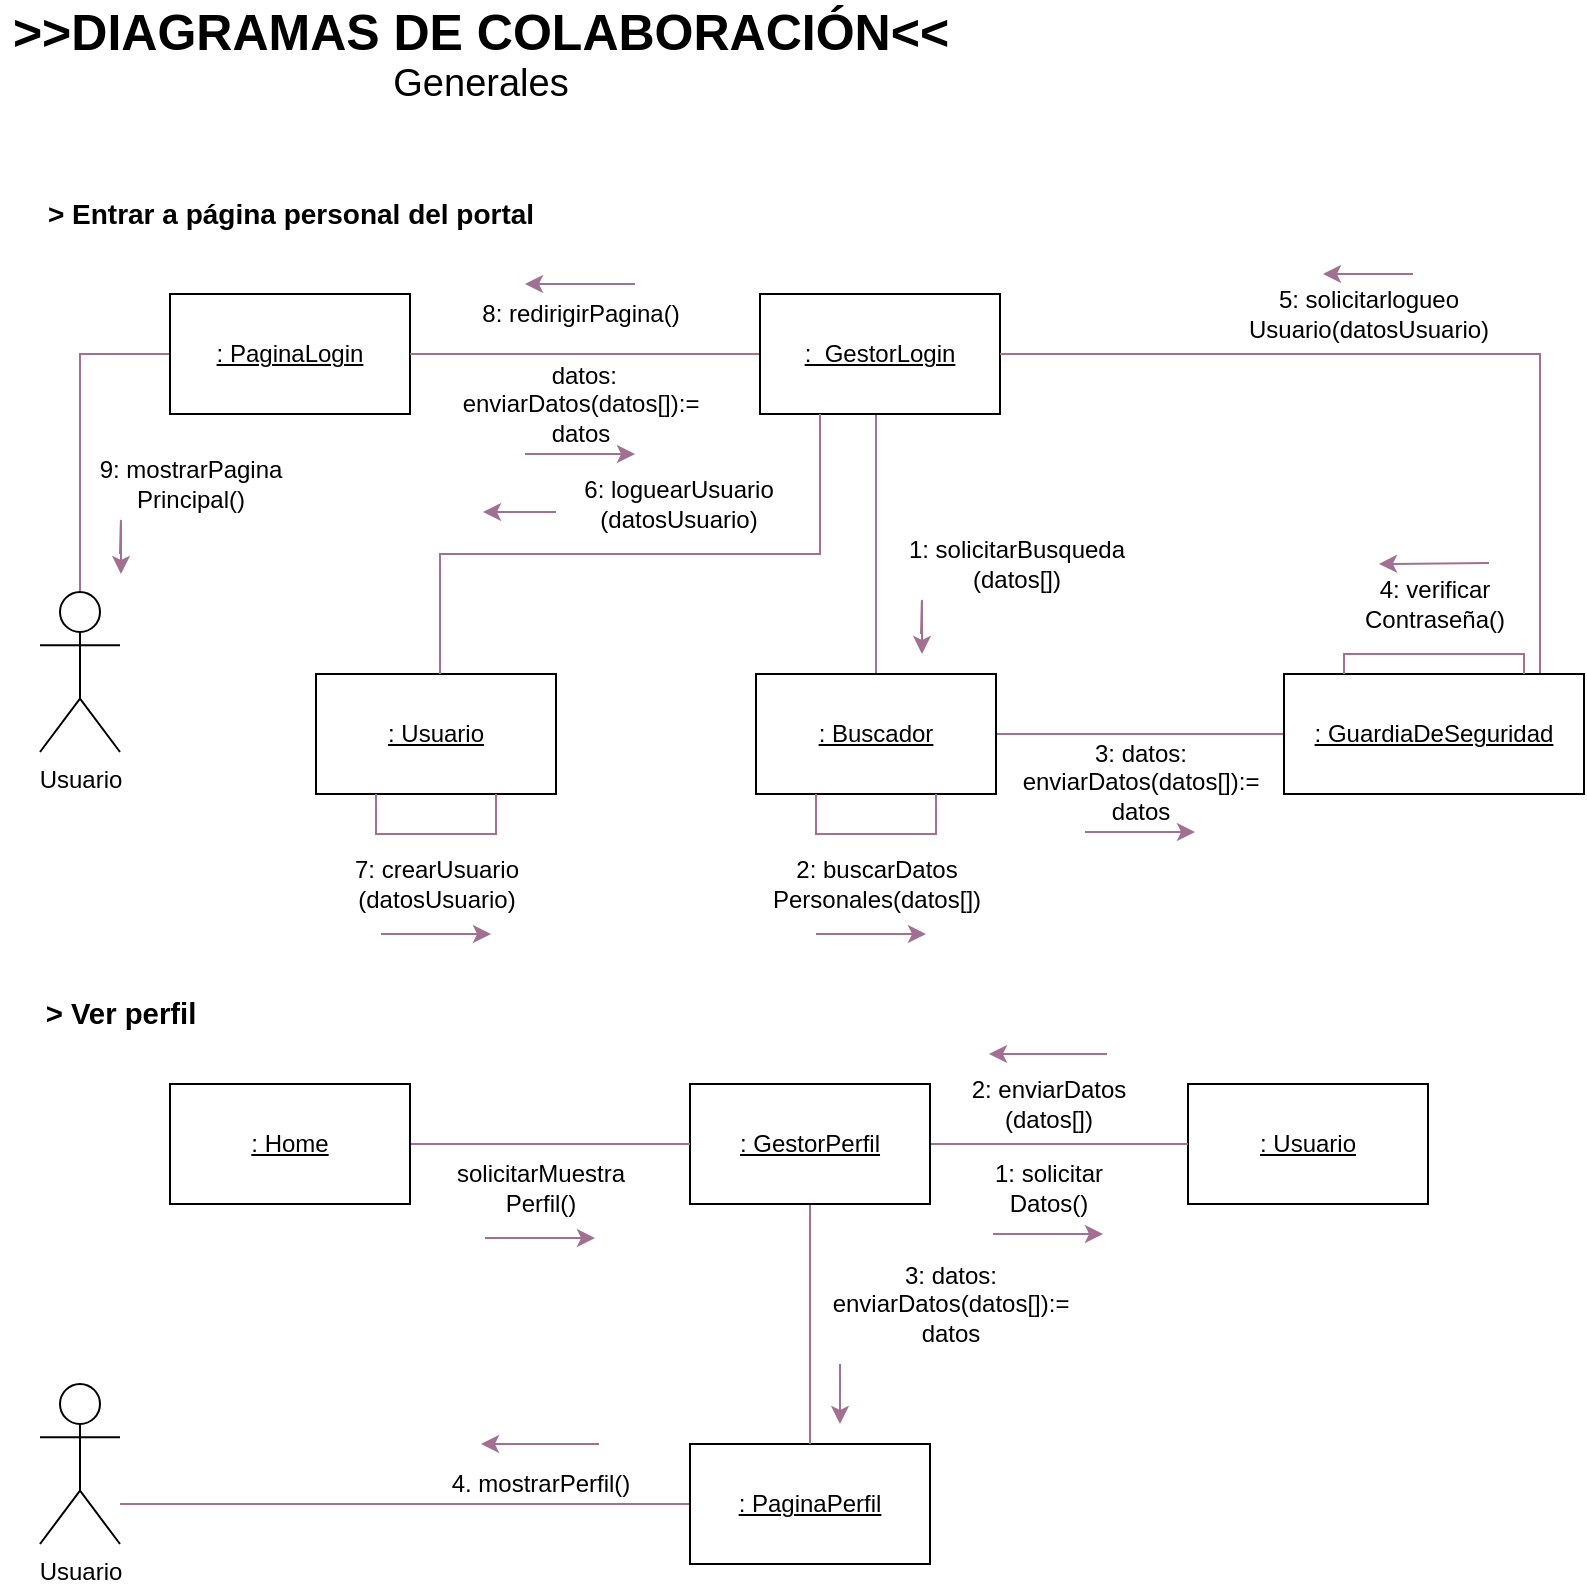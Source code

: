 <mxfile version="13.8.0" type="device" pages="4"><diagram id="XM-f2V80b9HDhLfx_xcf" name="DiagramasColaboracion_Generales"><mxGraphModel dx="993" dy="709" grid="1" gridSize="10" guides="1" tooltips="1" connect="1" arrows="1" fold="1" page="1" pageScale="1" pageWidth="827" pageHeight="1169" math="0" shadow="0"><root><mxCell id="0"/><mxCell id="1" parent="0"/><mxCell id="QBDyn-XuE6_Kg46hwSTu-1" value="&lt;span style=&quot;font-weight: bold ; font-size: 25px&quot;&gt;&amp;gt;&amp;gt;DIAGRAMAS DE COLABORACIÓN&amp;lt;&amp;lt;&lt;/span&gt;&lt;br&gt;&lt;span style=&quot;font-size: 19px&quot;&gt;Generales&lt;/span&gt;" style="text;html=1;align=center;verticalAlign=middle;resizable=0;points=[];autosize=1;" vertex="1" parent="1"><mxGeometry x="20" y="30" width="480" height="40" as="geometry"/></mxCell><mxCell id="c66N_RZ6R22nioUD7wt3-2" style="edgeStyle=orthogonalEdgeStyle;rounded=0;orthogonalLoop=1;jettySize=auto;html=1;entryX=0.5;entryY=0;entryDx=0;entryDy=0;entryPerimeter=0;startArrow=none;startFill=0;endArrow=none;endFill=0;strokeColor=#A17092;" edge="1" parent="1" source="QBDyn-XuE6_Kg46hwSTu-2" target="c66N_RZ6R22nioUD7wt3-1"><mxGeometry relative="1" as="geometry"/></mxCell><mxCell id="QBDyn-XuE6_Kg46hwSTu-2" value="&lt;u&gt;: PaginaLogin&lt;/u&gt;" style="rounded=0;whiteSpace=wrap;html=1;" vertex="1" parent="1"><mxGeometry x="105" y="170" width="120" height="60" as="geometry"/></mxCell><mxCell id="QBDyn-XuE6_Kg46hwSTu-4" value="&lt;font style=&quot;font-size: 14px&quot;&gt;&lt;b&gt;&amp;gt;&amp;nbsp;&lt;span id=&quot;docs-internal-guid-b96fc478-7fff-5bb9-021b-c51217395850&quot;&gt;&lt;span style=&quot;font-family: &amp;#34;quicksand&amp;#34; , sans-serif ; background-color: transparent ; vertical-align: baseline&quot;&gt;Entrar a página personal del portal&lt;/span&gt;&lt;/span&gt;&lt;/b&gt;&lt;/font&gt;" style="text;html=1;align=center;verticalAlign=middle;resizable=0;points=[];autosize=1;" vertex="1" parent="1"><mxGeometry x="35" y="120" width="260" height="20" as="geometry"/></mxCell><mxCell id="QBDyn-XuE6_Kg46hwSTu-6" value="" style="endArrow=none;html=1;strokeColor=#A17092;exitX=1;exitY=0.5;exitDx=0;exitDy=0;edgeStyle=orthogonalEdgeStyle;startArrow=none;startFill=0;endFill=0;" edge="1" parent="1" source="QBDyn-XuE6_Kg46hwSTu-2"><mxGeometry width="50" height="50" relative="1" as="geometry"><mxPoint x="330" y="160" as="sourcePoint"/><mxPoint x="400" y="200" as="targetPoint"/></mxGeometry></mxCell><mxCell id="QBDyn-XuE6_Kg46hwSTu-13" value="" style="edgeStyle=orthogonalEdgeStyle;rounded=0;orthogonalLoop=1;jettySize=auto;html=1;strokeColor=#A17092;endArrow=none;endFill=0;" edge="1" parent="1" source="QBDyn-XuE6_Kg46hwSTu-7" target="QBDyn-XuE6_Kg46hwSTu-10"><mxGeometry relative="1" as="geometry"><Array as="points"><mxPoint x="458" y="260"/><mxPoint x="458" y="260"/></Array></mxGeometry></mxCell><mxCell id="QBDyn-XuE6_Kg46hwSTu-7" value="&lt;u&gt;:&amp;nbsp; GestorLogin&lt;/u&gt;" style="rounded=0;whiteSpace=wrap;html=1;" vertex="1" parent="1"><mxGeometry x="400" y="170" width="120" height="60" as="geometry"/></mxCell><mxCell id="QBDyn-XuE6_Kg46hwSTu-8" value="&lt;u&gt;: Usuario&lt;/u&gt;" style="rounded=0;whiteSpace=wrap;html=1;" vertex="1" parent="1"><mxGeometry x="178" y="360" width="120" height="60" as="geometry"/></mxCell><mxCell id="QBDyn-XuE6_Kg46hwSTu-14" value="" style="edgeStyle=orthogonalEdgeStyle;rounded=0;orthogonalLoop=1;jettySize=auto;html=1;startArrow=none;startFill=0;endArrow=none;endFill=0;strokeColor=#A17092;" edge="1" parent="1" source="QBDyn-XuE6_Kg46hwSTu-10" target="QBDyn-XuE6_Kg46hwSTu-11"><mxGeometry relative="1" as="geometry"/></mxCell><mxCell id="QBDyn-XuE6_Kg46hwSTu-15" value="" style="edgeStyle=orthogonalEdgeStyle;rounded=0;orthogonalLoop=1;jettySize=auto;html=1;startArrow=none;startFill=0;endArrow=none;endFill=0;strokeColor=#A17092;exitX=0.25;exitY=1;exitDx=0;exitDy=0;" edge="1" parent="1" source="QBDyn-XuE6_Kg46hwSTu-7" target="QBDyn-XuE6_Kg46hwSTu-8"><mxGeometry relative="1" as="geometry"><Array as="points"><mxPoint x="430" y="300"/><mxPoint x="240" y="300"/></Array></mxGeometry></mxCell><mxCell id="QBDyn-XuE6_Kg46hwSTu-10" value="&lt;u&gt;: Buscador&lt;/u&gt;" style="rounded=0;whiteSpace=wrap;html=1;" vertex="1" parent="1"><mxGeometry x="398" y="360" width="120" height="60" as="geometry"/></mxCell><mxCell id="QBDyn-XuE6_Kg46hwSTu-25" style="edgeStyle=orthogonalEdgeStyle;rounded=0;orthogonalLoop=1;jettySize=auto;html=1;entryX=1;entryY=0.5;entryDx=0;entryDy=0;startArrow=none;startFill=0;endArrow=none;endFill=0;strokeColor=#A17092;" edge="1" parent="1" source="QBDyn-XuE6_Kg46hwSTu-11" target="QBDyn-XuE6_Kg46hwSTu-7"><mxGeometry relative="1" as="geometry"><Array as="points"><mxPoint x="790" y="360"/><mxPoint x="790" y="200"/></Array></mxGeometry></mxCell><mxCell id="QBDyn-XuE6_Kg46hwSTu-11" value="&lt;u&gt;: GuardiaDeSeguridad&lt;/u&gt;" style="rounded=0;whiteSpace=wrap;html=1;" vertex="1" parent="1"><mxGeometry x="662" y="360" width="150" height="60" as="geometry"/></mxCell><mxCell id="QBDyn-XuE6_Kg46hwSTu-12" value="&amp;nbsp;datos:&lt;br&gt;enviarDatos(datos[]):=&lt;br&gt;datos" style="text;html=1;align=center;verticalAlign=middle;resizable=0;points=[];autosize=1;" vertex="1" parent="1"><mxGeometry x="245" y="200" width="130" height="50" as="geometry"/></mxCell><mxCell id="QBDyn-XuE6_Kg46hwSTu-16" value="1: solicitarBusqueda&lt;br&gt;(datos[])" style="text;html=1;align=center;verticalAlign=middle;resizable=0;points=[];autosize=1;" vertex="1" parent="1"><mxGeometry x="468" y="290" width="120" height="30" as="geometry"/></mxCell><mxCell id="QBDyn-XuE6_Kg46hwSTu-17" style="edgeStyle=orthogonalEdgeStyle;rounded=0;orthogonalLoop=1;jettySize=auto;html=1;entryX=0.25;entryY=1;entryDx=0;entryDy=0;startArrow=none;startFill=0;endArrow=none;endFill=0;strokeColor=#A17092;exitX=0.75;exitY=1;exitDx=0;exitDy=0;" edge="1" parent="1" source="QBDyn-XuE6_Kg46hwSTu-10" target="QBDyn-XuE6_Kg46hwSTu-10"><mxGeometry relative="1" as="geometry"><Array as="points"><mxPoint x="488" y="440"/><mxPoint x="428" y="440"/></Array></mxGeometry></mxCell><mxCell id="QBDyn-XuE6_Kg46hwSTu-18" value="2: buscarDatos&lt;br&gt;Personales(datos[])" style="text;html=1;align=center;verticalAlign=middle;resizable=0;points=[];autosize=1;" vertex="1" parent="1"><mxGeometry x="398" y="450" width="120" height="30" as="geometry"/></mxCell><mxCell id="QBDyn-XuE6_Kg46hwSTu-19" value="3: datos:&lt;br&gt;enviarDatos(datos[]):=&lt;br&gt;datos" style="text;html=1;align=center;verticalAlign=middle;resizable=0;points=[];autosize=1;" vertex="1" parent="1"><mxGeometry x="525" y="389" width="130" height="50" as="geometry"/></mxCell><mxCell id="QBDyn-XuE6_Kg46hwSTu-22" value="4: verificar&lt;br&gt;Contraseña()" style="text;html=1;align=center;verticalAlign=middle;resizable=0;points=[];autosize=1;" vertex="1" parent="1"><mxGeometry x="692" y="310" width="90" height="30" as="geometry"/></mxCell><mxCell id="QBDyn-XuE6_Kg46hwSTu-24" style="edgeStyle=orthogonalEdgeStyle;rounded=0;orthogonalLoop=1;jettySize=auto;html=1;startArrow=none;startFill=0;endArrow=none;endFill=0;strokeColor=#A17092;" edge="1" parent="1" source="QBDyn-XuE6_Kg46hwSTu-11" target="QBDyn-XuE6_Kg46hwSTu-11"><mxGeometry relative="1" as="geometry"><mxPoint x="792" y="350" as="targetPoint"/><Array as="points"><mxPoint x="692" y="350"/></Array></mxGeometry></mxCell><mxCell id="QBDyn-XuE6_Kg46hwSTu-26" value="5: solicitarlogueo&lt;br&gt;Usuario(datosUsuario)" style="text;html=1;align=center;verticalAlign=middle;resizable=0;points=[];autosize=1;" vertex="1" parent="1"><mxGeometry x="634" y="165" width="140" height="30" as="geometry"/></mxCell><mxCell id="QBDyn-XuE6_Kg46hwSTu-27" value="8: redirigirPagina()" style="text;html=1;align=center;verticalAlign=middle;resizable=0;points=[];autosize=1;" vertex="1" parent="1"><mxGeometry x="255" y="170" width="110" height="20" as="geometry"/></mxCell><mxCell id="QBDyn-XuE6_Kg46hwSTu-28" value="6: loguearUsuario&lt;br&gt;(datosUsuario)" style="text;html=1;align=center;verticalAlign=middle;resizable=0;points=[];autosize=1;" vertex="1" parent="1"><mxGeometry x="304" y="260" width="110" height="30" as="geometry"/></mxCell><mxCell id="QBDyn-XuE6_Kg46hwSTu-30" style="edgeStyle=orthogonalEdgeStyle;rounded=0;orthogonalLoop=1;jettySize=auto;html=1;entryX=0.75;entryY=1;entryDx=0;entryDy=0;startArrow=none;startFill=0;endArrow=none;endFill=0;strokeColor=#A17092;" edge="1" parent="1" source="QBDyn-XuE6_Kg46hwSTu-8" target="QBDyn-XuE6_Kg46hwSTu-8"><mxGeometry relative="1" as="geometry"><Array as="points"><mxPoint x="208" y="440"/><mxPoint x="268" y="440"/></Array></mxGeometry></mxCell><mxCell id="QBDyn-XuE6_Kg46hwSTu-31" value="7: crearUsuario&lt;br&gt;(datosUsuario)" style="text;html=1;align=center;verticalAlign=middle;resizable=0;points=[];autosize=1;" vertex="1" parent="1"><mxGeometry x="188" y="450" width="100" height="30" as="geometry"/></mxCell><mxCell id="QBDyn-XuE6_Kg46hwSTu-32" value="&lt;span style=&quot;font-family: &amp;#34;quicksand&amp;#34; , sans-serif ; font-size: 14.667px&quot;&gt;&lt;b&gt;&amp;gt; Ver perfil&lt;/b&gt;&lt;/span&gt;" style="text;html=1;align=center;verticalAlign=middle;resizable=0;points=[];autosize=1;" vertex="1" parent="1"><mxGeometry x="35" y="520" width="90" height="20" as="geometry"/></mxCell><mxCell id="c66N_RZ6R22nioUD7wt3-6" style="edgeStyle=orthogonalEdgeStyle;rounded=0;orthogonalLoop=1;jettySize=auto;html=1;startArrow=none;startFill=0;endArrow=none;endFill=0;strokeColor=#A17092;" edge="1" parent="1" source="QBDyn-XuE6_Kg46hwSTu-33" target="c66N_RZ6R22nioUD7wt3-3"><mxGeometry relative="1" as="geometry"><Array as="points"><mxPoint x="140" y="775"/><mxPoint x="140" y="775"/></Array></mxGeometry></mxCell><mxCell id="QBDyn-XuE6_Kg46hwSTu-33" value="&lt;u&gt;: PaginaPerfil&lt;/u&gt;" style="rounded=0;whiteSpace=wrap;html=1;" vertex="1" parent="1"><mxGeometry x="365" y="745" width="120" height="60" as="geometry"/></mxCell><mxCell id="QBDyn-XuE6_Kg46hwSTu-34" value="&lt;u&gt;: Usuario&lt;/u&gt;" style="rounded=0;whiteSpace=wrap;html=1;" vertex="1" parent="1"><mxGeometry x="614" y="565" width="120" height="60" as="geometry"/></mxCell><mxCell id="QBDyn-XuE6_Kg46hwSTu-48" style="edgeStyle=orthogonalEdgeStyle;rounded=0;orthogonalLoop=1;jettySize=auto;html=1;startArrow=none;startFill=0;endArrow=none;endFill=0;strokeColor=#A17092;" edge="1" parent="1" source="QBDyn-XuE6_Kg46hwSTu-35" target="QBDyn-XuE6_Kg46hwSTu-34"><mxGeometry relative="1" as="geometry"/></mxCell><mxCell id="QBDyn-XuE6_Kg46hwSTu-53" value="" style="edgeStyle=orthogonalEdgeStyle;rounded=0;orthogonalLoop=1;jettySize=auto;html=1;startArrow=none;startFill=0;endArrow=none;endFill=0;strokeColor=#A17092;exitX=0.5;exitY=1;exitDx=0;exitDy=0;" edge="1" parent="1" source="QBDyn-XuE6_Kg46hwSTu-35" target="QBDyn-XuE6_Kg46hwSTu-33"><mxGeometry relative="1" as="geometry"><mxPoint x="425" y="640" as="sourcePoint"/></mxGeometry></mxCell><mxCell id="QBDyn-XuE6_Kg46hwSTu-35" value="&lt;u&gt;: GestorPerfil&lt;/u&gt;" style="rounded=0;whiteSpace=wrap;html=1;" vertex="1" parent="1"><mxGeometry x="365" y="565" width="120" height="60" as="geometry"/></mxCell><mxCell id="QBDyn-XuE6_Kg46hwSTu-47" style="edgeStyle=orthogonalEdgeStyle;rounded=0;orthogonalLoop=1;jettySize=auto;html=1;entryX=0;entryY=0.5;entryDx=0;entryDy=0;startArrow=none;startFill=0;endArrow=none;endFill=0;strokeColor=#A17092;" edge="1" parent="1" source="QBDyn-XuE6_Kg46hwSTu-36" target="QBDyn-XuE6_Kg46hwSTu-35"><mxGeometry relative="1" as="geometry"/></mxCell><mxCell id="QBDyn-XuE6_Kg46hwSTu-36" value="&lt;u&gt;: Home&lt;/u&gt;" style="rounded=0;whiteSpace=wrap;html=1;" vertex="1" parent="1"><mxGeometry x="105" y="565" width="120" height="60" as="geometry"/></mxCell><mxCell id="QBDyn-XuE6_Kg46hwSTu-37" value="" style="endArrow=classic;html=1;strokeColor=#A17092;" edge="1" parent="1"><mxGeometry width="50" height="50" relative="1" as="geometry"><mxPoint x="282.5" y="250" as="sourcePoint"/><mxPoint x="337.5" y="250" as="targetPoint"/></mxGeometry></mxCell><mxCell id="QBDyn-XuE6_Kg46hwSTu-39" value="" style="endArrow=classic;html=1;strokeColor=#A17092;" edge="1" parent="1"><mxGeometry width="50" height="50" relative="1" as="geometry"><mxPoint x="480.5" y="340" as="sourcePoint"/><mxPoint x="481" y="350" as="targetPoint"/><Array as="points"><mxPoint x="481" y="320"/><mxPoint x="481" y="330"/></Array></mxGeometry></mxCell><mxCell id="QBDyn-XuE6_Kg46hwSTu-40" value="" style="endArrow=classic;html=1;strokeColor=#A17092;" edge="1" parent="1"><mxGeometry width="50" height="50" relative="1" as="geometry"><mxPoint x="428" y="490" as="sourcePoint"/><mxPoint x="483" y="490" as="targetPoint"/></mxGeometry></mxCell><mxCell id="QBDyn-XuE6_Kg46hwSTu-41" value="" style="endArrow=classic;html=1;strokeColor=#A17092;" edge="1" parent="1"><mxGeometry width="50" height="50" relative="1" as="geometry"><mxPoint x="562.5" y="439" as="sourcePoint"/><mxPoint x="617.5" y="439" as="targetPoint"/></mxGeometry></mxCell><mxCell id="QBDyn-XuE6_Kg46hwSTu-42" value="" style="endArrow=classic;html=1;strokeColor=#A17092;" edge="1" parent="1"><mxGeometry width="50" height="50" relative="1" as="geometry"><mxPoint x="764.5" y="304.5" as="sourcePoint"/><mxPoint x="709.5" y="305" as="targetPoint"/></mxGeometry></mxCell><mxCell id="QBDyn-XuE6_Kg46hwSTu-43" value="" style="endArrow=classic;html=1;strokeColor=#A17092;" edge="1" parent="1"><mxGeometry width="50" height="50" relative="1" as="geometry"><mxPoint x="726.5" y="160" as="sourcePoint"/><mxPoint x="681.5" y="160" as="targetPoint"/></mxGeometry></mxCell><mxCell id="QBDyn-XuE6_Kg46hwSTu-44" value="" style="endArrow=classic;html=1;strokeColor=#A17092;" edge="1" parent="1"><mxGeometry width="50" height="50" relative="1" as="geometry"><mxPoint x="298" y="279" as="sourcePoint"/><mxPoint x="261.5" y="279" as="targetPoint"/></mxGeometry></mxCell><mxCell id="QBDyn-XuE6_Kg46hwSTu-45" value="" style="endArrow=classic;html=1;strokeColor=#A17092;" edge="1" parent="1"><mxGeometry width="50" height="50" relative="1" as="geometry"><mxPoint x="210.5" y="490" as="sourcePoint"/><mxPoint x="265.5" y="490" as="targetPoint"/></mxGeometry></mxCell><mxCell id="QBDyn-XuE6_Kg46hwSTu-46" value="" style="endArrow=classic;html=1;strokeColor=#A17092;" edge="1" parent="1"><mxGeometry width="50" height="50" relative="1" as="geometry"><mxPoint x="337.5" y="165" as="sourcePoint"/><mxPoint x="282.5" y="165" as="targetPoint"/></mxGeometry></mxCell><mxCell id="QBDyn-XuE6_Kg46hwSTu-49" value="solicitarMuestra&lt;br&gt;Perfil()" style="text;html=1;align=center;verticalAlign=middle;resizable=0;points=[];autosize=1;" vertex="1" parent="1"><mxGeometry x="240" y="602" width="100" height="30" as="geometry"/></mxCell><mxCell id="QBDyn-XuE6_Kg46hwSTu-51" value="1: solicitar&lt;br&gt;Datos()" style="text;html=1;align=center;verticalAlign=middle;resizable=0;points=[];autosize=1;" vertex="1" parent="1"><mxGeometry x="509" y="602" width="70" height="30" as="geometry"/></mxCell><mxCell id="QBDyn-XuE6_Kg46hwSTu-52" value="2: enviarDatos&lt;br&gt;(datos[])" style="text;html=1;align=center;verticalAlign=middle;resizable=0;points=[];autosize=1;" vertex="1" parent="1"><mxGeometry x="499" y="560" width="90" height="30" as="geometry"/></mxCell><mxCell id="QBDyn-XuE6_Kg46hwSTu-54" value="3: datos:&lt;br&gt;enviarDatos(datos[]):=&lt;br&gt;datos" style="text;html=1;align=center;verticalAlign=middle;resizable=0;points=[];autosize=1;" vertex="1" parent="1"><mxGeometry x="430" y="650" width="130" height="50" as="geometry"/></mxCell><mxCell id="QBDyn-XuE6_Kg46hwSTu-55" value="" style="endArrow=classic;html=1;strokeColor=#A17092;" edge="1" parent="1"><mxGeometry width="50" height="50" relative="1" as="geometry"><mxPoint x="262.5" y="642" as="sourcePoint"/><mxPoint x="317.5" y="642" as="targetPoint"/></mxGeometry></mxCell><mxCell id="QBDyn-XuE6_Kg46hwSTu-56" value="" style="endArrow=classic;html=1;strokeColor=#A17092;" edge="1" parent="1"><mxGeometry width="50" height="50" relative="1" as="geometry"><mxPoint x="516.5" y="640" as="sourcePoint"/><mxPoint x="571.5" y="640" as="targetPoint"/></mxGeometry></mxCell><mxCell id="QBDyn-XuE6_Kg46hwSTu-57" value="" style="endArrow=classic;html=1;strokeColor=#A17092;" edge="1" parent="1"><mxGeometry width="50" height="50" relative="1" as="geometry"><mxPoint x="573.5" y="550" as="sourcePoint"/><mxPoint x="514.5" y="550" as="targetPoint"/></mxGeometry></mxCell><mxCell id="QBDyn-XuE6_Kg46hwSTu-58" value="" style="endArrow=classic;html=1;strokeColor=#A17092;" edge="1" parent="1"><mxGeometry width="50" height="50" relative="1" as="geometry"><mxPoint x="440" y="705" as="sourcePoint"/><mxPoint x="440" y="735" as="targetPoint"/></mxGeometry></mxCell><mxCell id="c66N_RZ6R22nioUD7wt3-1" value="Usuario" style="shape=umlActor;verticalLabelPosition=bottom;verticalAlign=top;html=1;outlineConnect=0;rounded=0;sketch=0;" vertex="1" parent="1"><mxGeometry x="40.0" y="319" width="40" height="80" as="geometry"/></mxCell><mxCell id="c66N_RZ6R22nioUD7wt3-3" value="Usuario" style="shape=umlActor;verticalLabelPosition=bottom;verticalAlign=top;html=1;outlineConnect=0;rounded=0;sketch=0;" vertex="1" parent="1"><mxGeometry x="40.0" y="715" width="40" height="80" as="geometry"/></mxCell><mxCell id="c66N_RZ6R22nioUD7wt3-7" value="4. mostrarPerfil()" style="text;html=1;align=center;verticalAlign=middle;resizable=0;points=[];autosize=1;" vertex="1" parent="1"><mxGeometry x="240" y="755" width="100" height="20" as="geometry"/></mxCell><mxCell id="c66N_RZ6R22nioUD7wt3-8" value="9: mostrarPagina&lt;br&gt;Principal()" style="text;html=1;align=center;verticalAlign=middle;resizable=0;points=[];autosize=1;" vertex="1" parent="1"><mxGeometry x="60" y="250" width="110" height="30" as="geometry"/></mxCell><mxCell id="c66N_RZ6R22nioUD7wt3-9" value="" style="endArrow=classic;html=1;strokeColor=#A17092;" edge="1" parent="1"><mxGeometry width="50" height="50" relative="1" as="geometry"><mxPoint x="80" y="300" as="sourcePoint"/><mxPoint x="80.5" y="310" as="targetPoint"/><Array as="points"><mxPoint x="80.5" y="280"/><mxPoint x="80.5" y="290"/></Array></mxGeometry></mxCell><mxCell id="c66N_RZ6R22nioUD7wt3-10" value="" style="endArrow=classic;html=1;strokeColor=#A17092;" edge="1" parent="1"><mxGeometry width="50" height="50" relative="1" as="geometry"><mxPoint x="319.5" y="745" as="sourcePoint"/><mxPoint x="260.5" y="745" as="targetPoint"/></mxGeometry></mxCell></root></mxGraphModel></diagram><diagram id="92KmdLEQMysZduO9ELjV" name="DaigramasColaboracion_Gerente"><mxGraphModel dx="1324" dy="945" grid="1" gridSize="10" guides="1" tooltips="1" connect="1" arrows="1" fold="1" page="1" pageScale="1" pageWidth="827" pageHeight="1169" math="0" shadow="0"><root><mxCell id="nl-w5dpS1q-F_Hf3erPt-0"/><mxCell id="nl-w5dpS1q-F_Hf3erPt-1" parent="nl-w5dpS1q-F_Hf3erPt-0"/><mxCell id="pX7D7WcXH5G5n9JSBrrz-0" value="&lt;span style=&quot;font-weight: bold ; font-size: 25px&quot;&gt;&amp;gt;&amp;gt;DIAGRAMAS DE COLABORACIÓN&amp;lt;&amp;lt;&lt;/span&gt;&lt;br&gt;&lt;span style=&quot;font-size: 19px&quot;&gt;Gerente&lt;/span&gt;" style="text;html=1;align=center;verticalAlign=middle;resizable=0;points=[];autosize=1;" vertex="1" parent="nl-w5dpS1q-F_Hf3erPt-1"><mxGeometry x="20" y="30" width="480" height="40" as="geometry"/></mxCell><mxCell id="HJ4XqWK8tff3eGQ-ozcr-7" value="" style="edgeStyle=orthogonalEdgeStyle;rounded=0;orthogonalLoop=1;jettySize=auto;html=1;startArrow=none;startFill=0;endArrow=none;endFill=0;strokeColor=#A17092;entryX=0.75;entryY=1;entryDx=0;entryDy=0;" edge="1" parent="nl-w5dpS1q-F_Hf3erPt-1" source="pX7D7WcXH5G5n9JSBrrz-1" target="pX7D7WcXH5G5n9JSBrrz-3"><mxGeometry relative="1" as="geometry"><Array as="points"><mxPoint x="390" y="340"/></Array></mxGeometry></mxCell><mxCell id="pX7D7WcXH5G5n9JSBrrz-1" value="&lt;u&gt;: Conversor&lt;/u&gt;" style="rounded=0;whiteSpace=wrap;html=1;" vertex="1" parent="nl-w5dpS1q-F_Hf3erPt-1"><mxGeometry x="540" y="310" width="120" height="60" as="geometry"/></mxCell><mxCell id="HJ4XqWK8tff3eGQ-ozcr-5" value="" style="edgeStyle=orthogonalEdgeStyle;rounded=0;orthogonalLoop=1;jettySize=auto;html=1;startArrow=none;startFill=0;endArrow=none;endFill=0;strokeColor=#A17092;" edge="1" parent="nl-w5dpS1q-F_Hf3erPt-1" source="pX7D7WcXH5G5n9JSBrrz-2" target="pX7D7WcXH5G5n9JSBrrz-1"><mxGeometry relative="1" as="geometry"/></mxCell><mxCell id="pX7D7WcXH5G5n9JSBrrz-2" value="&lt;u&gt;: Creador&lt;/u&gt;" style="rounded=0;whiteSpace=wrap;html=1;" vertex="1" parent="nl-w5dpS1q-F_Hf3erPt-1"><mxGeometry x="540" y="150" width="120" height="60" as="geometry"/></mxCell><mxCell id="HJ4XqWK8tff3eGQ-ozcr-3" value="" style="edgeStyle=orthogonalEdgeStyle;rounded=0;orthogonalLoop=1;jettySize=auto;html=1;startArrow=none;startFill=0;endArrow=none;endFill=0;strokeColor=#A17092;" edge="1" parent="nl-w5dpS1q-F_Hf3erPt-1" source="pX7D7WcXH5G5n9JSBrrz-3" target="pX7D7WcXH5G5n9JSBrrz-2"><mxGeometry relative="1" as="geometry"/></mxCell><mxCell id="pX7D7WcXH5G5n9JSBrrz-3" value="&lt;u&gt;: GestorCuentas&lt;/u&gt;" style="rounded=0;whiteSpace=wrap;html=1;" vertex="1" parent="nl-w5dpS1q-F_Hf3erPt-1"><mxGeometry x="300" y="150" width="120" height="60" as="geometry"/></mxCell><mxCell id="HJ4XqWK8tff3eGQ-ozcr-14" value="" style="edgeStyle=orthogonalEdgeStyle;rounded=0;orthogonalLoop=1;jettySize=auto;html=1;startArrow=none;startFill=0;endArrow=none;endFill=0;strokeColor=#A17092;" edge="1" parent="nl-w5dpS1q-F_Hf3erPt-1" source="pX7D7WcXH5G5n9JSBrrz-4" target="pX7D7WcXH5G5n9JSBrrz-3"><mxGeometry relative="1" as="geometry"/></mxCell><mxCell id="CMDrWkOGhJWXwE2Bzb2Z-18" style="edgeStyle=orthogonalEdgeStyle;rounded=0;orthogonalLoop=1;jettySize=auto;html=1;startArrow=none;startFill=0;endArrow=none;endFill=0;strokeColor=#A17092;" edge="1" parent="nl-w5dpS1q-F_Hf3erPt-1" source="pX7D7WcXH5G5n9JSBrrz-4" target="CMDrWkOGhJWXwE2Bzb2Z-17"><mxGeometry relative="1" as="geometry"><Array as="points"><mxPoint x="140" y="380"/><mxPoint x="140" y="380"/></Array></mxGeometry></mxCell><mxCell id="pX7D7WcXH5G5n9JSBrrz-4" value="&lt;u&gt;: MostradorResultados&lt;/u&gt;" style="rounded=0;whiteSpace=wrap;html=1;" vertex="1" parent="nl-w5dpS1q-F_Hf3erPt-1"><mxGeometry x="290" y="350" width="140" height="60" as="geometry"/></mxCell><mxCell id="HJ4XqWK8tff3eGQ-ozcr-2" value="" style="edgeStyle=orthogonalEdgeStyle;rounded=0;orthogonalLoop=1;jettySize=auto;html=1;startArrow=none;startFill=0;endArrow=none;endFill=0;strokeColor=#A17092;" edge="1" parent="nl-w5dpS1q-F_Hf3erPt-1" source="pX7D7WcXH5G5n9JSBrrz-5" target="pX7D7WcXH5G5n9JSBrrz-3"><mxGeometry relative="1" as="geometry"/></mxCell><mxCell id="pX7D7WcXH5G5n9JSBrrz-5" value="&lt;u&gt;: PaginaCreacionCuentas&lt;/u&gt;" style="rounded=0;whiteSpace=wrap;html=1;" vertex="1" parent="nl-w5dpS1q-F_Hf3erPt-1"><mxGeometry x="50" y="150" width="160" height="60" as="geometry"/></mxCell><mxCell id="pX7D7WcXH5G5n9JSBrrz-6" value="&lt;b style=&quot;font-family: &amp;#34;quicksand&amp;#34; , sans-serif ; font-size: 14.667px&quot;&gt;&amp;gt; Agregar cuenta a cliente registrado&lt;/b&gt;" style="text;html=1;align=center;verticalAlign=middle;resizable=0;points=[];autosize=1;" vertex="1" parent="nl-w5dpS1q-F_Hf3erPt-1"><mxGeometry x="40" y="100" width="270" height="20" as="geometry"/></mxCell><mxCell id="HJ4XqWK8tff3eGQ-ozcr-4" style="edgeStyle=orthogonalEdgeStyle;rounded=0;orthogonalLoop=1;jettySize=auto;html=1;startArrow=none;startFill=0;endArrow=none;endFill=0;strokeColor=#A17092;exitX=1;exitY=0.25;exitDx=0;exitDy=0;" edge="1" parent="nl-w5dpS1q-F_Hf3erPt-1" source="pX7D7WcXH5G5n9JSBrrz-2"><mxGeometry relative="1" as="geometry"><mxPoint x="750" y="181" as="sourcePoint"/><mxPoint x="660" y="165" as="targetPoint"/><Array as="points"><mxPoint x="660" y="201"/><mxPoint x="680" y="201"/></Array></mxGeometry></mxCell><mxCell id="HJ4XqWK8tff3eGQ-ozcr-6" style="edgeStyle=orthogonalEdgeStyle;rounded=0;orthogonalLoop=1;jettySize=auto;html=1;startArrow=none;startFill=0;endArrow=none;endFill=0;strokeColor=#A17092;" edge="1" parent="nl-w5dpS1q-F_Hf3erPt-1" source="pX7D7WcXH5G5n9JSBrrz-1" target="pX7D7WcXH5G5n9JSBrrz-1"><mxGeometry relative="1" as="geometry"><Array as="points"><mxPoint x="650" y="390"/></Array></mxGeometry></mxCell><mxCell id="HJ4XqWK8tff3eGQ-ozcr-8" value="enviarDatos&lt;br&gt;(datos[])" style="text;html=1;align=center;verticalAlign=middle;resizable=0;points=[];autosize=1;" vertex="1" parent="nl-w5dpS1q-F_Hf3erPt-1"><mxGeometry x="220" y="189" width="80" height="30" as="geometry"/></mxCell><mxCell id="HJ4XqWK8tff3eGQ-ozcr-9" value="1: solicitarCreacion&lt;br&gt;Cuenta[datos[])" style="text;html=1;align=center;verticalAlign=middle;resizable=0;points=[];autosize=1;" vertex="1" parent="nl-w5dpS1q-F_Hf3erPt-1"><mxGeometry x="420" y="189" width="120" height="30" as="geometry"/></mxCell><mxCell id="HJ4XqWK8tff3eGQ-ozcr-10" value="2: crearCuenta&lt;br&gt;(codigoUsuario, datos[])" style="text;html=1;align=center;verticalAlign=middle;resizable=0;points=[];autosize=1;" vertex="1" parent="nl-w5dpS1q-F_Hf3erPt-1"><mxGeometry x="680" y="165" width="140" height="30" as="geometry"/></mxCell><mxCell id="HJ4XqWK8tff3eGQ-ozcr-11" value="3: resultado:&lt;br&gt;darResultado&lt;br&gt;Busqueda():= resultado" style="text;html=1;align=center;verticalAlign=middle;resizable=0;points=[];autosize=1;" vertex="1" parent="nl-w5dpS1q-F_Hf3erPt-1"><mxGeometry x="599" y="213" width="140" height="50" as="geometry"/></mxCell><mxCell id="HJ4XqWK8tff3eGQ-ozcr-12" value="5: clientes&lt;br&gt;devolverListado():=&lt;br&gt;listadoClientes&amp;lt;&amp;gt;" style="text;html=1;align=center;verticalAlign=middle;resizable=0;points=[];autosize=1;" vertex="1" parent="nl-w5dpS1q-F_Hf3erPt-1"><mxGeometry x="392.25" y="290" width="120" height="50" as="geometry"/></mxCell><mxCell id="HJ4XqWK8tff3eGQ-ozcr-13" value="4: covertir&lt;br&gt;Datos(resultados)" style="text;html=1;align=center;verticalAlign=middle;resizable=0;points=[];autosize=1;" vertex="1" parent="nl-w5dpS1q-F_Hf3erPt-1"><mxGeometry x="545" y="395" width="110" height="30" as="geometry"/></mxCell><mxCell id="HJ4XqWK8tff3eGQ-ozcr-15" value="&lt;span style=&quot;color: rgb(0 , 0 , 0) ; font-family: &amp;#34;helvetica&amp;#34; ; font-size: 12px ; font-style: normal ; font-weight: 400 ; letter-spacing: normal ; text-align: center ; text-indent: 0px ; text-transform: none ; word-spacing: 0px ; background-color: rgb(248 , 249 , 250) ; display: inline ; float: none&quot;&gt;6: clientes:&lt;br&gt;darListado():=&lt;br&gt;listadoClientes&lt;br&gt;&lt;/span&gt;" style="text;whiteSpace=wrap;html=1;" vertex="1" parent="nl-w5dpS1q-F_Hf3erPt-1"><mxGeometry x="263.17" y="240" width="100" height="30" as="geometry"/></mxCell><mxCell id="CMDrWkOGhJWXwE2Bzb2Z-0" value="" style="endArrow=classic;html=1;strokeColor=#A17092;" edge="1" parent="nl-w5dpS1q-F_Hf3erPt-1"><mxGeometry width="50" height="50" relative="1" as="geometry"><mxPoint x="242.5" y="230" as="sourcePoint"/><mxPoint x="277.5" y="230" as="targetPoint"/></mxGeometry></mxCell><mxCell id="CMDrWkOGhJWXwE2Bzb2Z-1" value="" style="endArrow=classic;html=1;strokeColor=#A17092;" edge="1" parent="nl-w5dpS1q-F_Hf3erPt-1"><mxGeometry width="50" height="50" relative="1" as="geometry"><mxPoint x="462.5" y="230" as="sourcePoint"/><mxPoint x="497.5" y="230" as="targetPoint"/></mxGeometry></mxCell><mxCell id="CMDrWkOGhJWXwE2Bzb2Z-2" value="" style="endArrow=classic;html=1;strokeColor=#A17092;" edge="1" parent="nl-w5dpS1q-F_Hf3erPt-1"><mxGeometry width="50" height="50" relative="1" as="geometry"><mxPoint x="770" y="160" as="sourcePoint"/><mxPoint x="730" y="160" as="targetPoint"/></mxGeometry></mxCell><mxCell id="CMDrWkOGhJWXwE2Bzb2Z-3" value="" style="endArrow=classic;html=1;strokeColor=#A17092;" edge="1" parent="nl-w5dpS1q-F_Hf3erPt-1"><mxGeometry width="50" height="50" relative="1" as="geometry"><mxPoint x="620" y="269" as="sourcePoint"/><mxPoint x="620" y="300" as="targetPoint"/></mxGeometry></mxCell><mxCell id="CMDrWkOGhJWXwE2Bzb2Z-4" value="" style="endArrow=classic;html=1;strokeColor=#A17092;" edge="1" parent="nl-w5dpS1q-F_Hf3erPt-1"><mxGeometry width="50" height="50" relative="1" as="geometry"><mxPoint x="615" y="440" as="sourcePoint"/><mxPoint x="585" y="440" as="targetPoint"/></mxGeometry></mxCell><mxCell id="CMDrWkOGhJWXwE2Bzb2Z-6" value="" style="endArrow=classic;html=1;strokeColor=#A17092;" edge="1" parent="nl-w5dpS1q-F_Hf3erPt-1"><mxGeometry width="50" height="50" relative="1" as="geometry"><mxPoint x="404.67" y="287" as="sourcePoint"/><mxPoint x="404.67" y="262.5" as="targetPoint"/></mxGeometry></mxCell><mxCell id="CMDrWkOGhJWXwE2Bzb2Z-7" value="" style="endArrow=classic;html=1;strokeColor=#A17092;" edge="1" parent="nl-w5dpS1q-F_Hf3erPt-1"><mxGeometry width="50" height="50" relative="1" as="geometry"><mxPoint x="340" y="300" as="sourcePoint"/><mxPoint x="340" y="324.5" as="targetPoint"/></mxGeometry></mxCell><mxCell id="CMDrWkOGhJWXwE2Bzb2Z-8" value="&lt;b&gt;&lt;font style=&quot;font-size: 14px&quot;&gt;&amp;gt; Crear cliente&lt;/font&gt;&lt;/b&gt;" style="text;html=1;align=center;verticalAlign=middle;resizable=0;points=[];autosize=1;" vertex="1" parent="nl-w5dpS1q-F_Hf3erPt-1"><mxGeometry x="31" y="460" width="110" height="20" as="geometry"/></mxCell><mxCell id="yvFCi-HEMgnAnOE-7m17-0" style="edgeStyle=orthogonalEdgeStyle;rounded=0;orthogonalLoop=1;jettySize=auto;html=1;startArrow=none;startFill=0;endArrow=none;endFill=0;strokeColor=#A17092;" edge="1" parent="nl-w5dpS1q-F_Hf3erPt-1" source="CMDrWkOGhJWXwE2Bzb2Z-9" target="CMDrWkOGhJWXwE2Bzb2Z-16"><mxGeometry relative="1" as="geometry"><Array as="points"><mxPoint x="370" y="635"/></Array></mxGeometry></mxCell><mxCell id="yvFCi-HEMgnAnOE-7m17-1" style="edgeStyle=orthogonalEdgeStyle;rounded=0;orthogonalLoop=1;jettySize=auto;html=1;entryX=0;entryY=0.5;entryDx=0;entryDy=0;startArrow=none;startFill=0;endArrow=none;endFill=0;strokeColor=#A17092;" edge="1" parent="nl-w5dpS1q-F_Hf3erPt-1" source="CMDrWkOGhJWXwE2Bzb2Z-9" target="CMDrWkOGhJWXwE2Bzb2Z-14"><mxGeometry relative="1" as="geometry"/></mxCell><mxCell id="CMDrWkOGhJWXwE2Bzb2Z-9" value="&lt;u&gt;: PaginaCreacionUsr&lt;/u&gt;" style="rounded=0;whiteSpace=wrap;html=1;" vertex="1" parent="nl-w5dpS1q-F_Hf3erPt-1"><mxGeometry x="300" y="525" width="140" height="60" as="geometry"/></mxCell><mxCell id="CMDrWkOGhJWXwE2Bzb2Z-15" value="" style="edgeStyle=orthogonalEdgeStyle;rounded=0;orthogonalLoop=1;jettySize=auto;html=1;startArrow=none;startFill=0;endArrow=none;endFill=0;strokeColor=#A17092;" edge="1" parent="nl-w5dpS1q-F_Hf3erPt-1" source="CMDrWkOGhJWXwE2Bzb2Z-10" target="CMDrWkOGhJWXwE2Bzb2Z-9"><mxGeometry relative="1" as="geometry"/></mxCell><mxCell id="CMDrWkOGhJWXwE2Bzb2Z-10" value="&lt;u&gt;: PaginaCreacionCtas&lt;/u&gt;" style="rounded=0;whiteSpace=wrap;html=1;" vertex="1" parent="nl-w5dpS1q-F_Hf3erPt-1"><mxGeometry x="20" y="525" width="140" height="60" as="geometry"/></mxCell><mxCell id="CMDrWkOGhJWXwE2Bzb2Z-11" value="&lt;u&gt;: Buscador&lt;/u&gt;" style="rounded=0;whiteSpace=wrap;html=1;" vertex="1" parent="nl-w5dpS1q-F_Hf3erPt-1"><mxGeometry x="625" y="1287" width="140" height="60" as="geometry"/></mxCell><mxCell id="yvFCi-HEMgnAnOE-7m17-38" value="" style="edgeStyle=orthogonalEdgeStyle;rounded=0;orthogonalLoop=1;jettySize=auto;html=1;startArrow=none;startFill=0;endArrow=none;endFill=0;strokeColor=#A17092;" edge="1" parent="nl-w5dpS1q-F_Hf3erPt-1" target="yvFCi-HEMgnAnOE-7m17-31"><mxGeometry relative="1" as="geometry"><mxPoint x="165" y="1497.067" as="sourcePoint"/><Array as="points"><mxPoint x="235" y="1497"/><mxPoint x="235" y="1497"/></Array></mxGeometry></mxCell><mxCell id="CMDrWkOGhJWXwE2Bzb2Z-12" value="&lt;u&gt;: Home&lt;/u&gt;" style="rounded=0;whiteSpace=wrap;html=1;" vertex="1" parent="nl-w5dpS1q-F_Hf3erPt-1"><mxGeometry x="25" y="1467" width="140" height="60" as="geometry"/></mxCell><mxCell id="CMDrWkOGhJWXwE2Bzb2Z-13" value="&lt;u&gt;: Creador&lt;/u&gt;" style="rounded=0;whiteSpace=wrap;html=1;" vertex="1" parent="nl-w5dpS1q-F_Hf3erPt-1"><mxGeometry x="585.5" y="665" width="140" height="60" as="geometry"/></mxCell><mxCell id="yvFCi-HEMgnAnOE-7m17-2" value="" style="edgeStyle=orthogonalEdgeStyle;rounded=0;orthogonalLoop=1;jettySize=auto;html=1;startArrow=none;startFill=0;endArrow=none;endFill=0;strokeColor=#A17092;" edge="1" parent="nl-w5dpS1q-F_Hf3erPt-1" source="CMDrWkOGhJWXwE2Bzb2Z-14" target="CMDrWkOGhJWXwE2Bzb2Z-13"><mxGeometry relative="1" as="geometry"/></mxCell><mxCell id="yvFCi-HEMgnAnOE-7m17-5" style="edgeStyle=orthogonalEdgeStyle;rounded=0;orthogonalLoop=1;jettySize=auto;html=1;entryX=1;entryY=0.5;entryDx=0;entryDy=0;startArrow=none;startFill=0;endArrow=none;endFill=0;strokeColor=#A17092;" edge="1" parent="nl-w5dpS1q-F_Hf3erPt-1" source="CMDrWkOGhJWXwE2Bzb2Z-14" target="yvFCi-HEMgnAnOE-7m17-4"><mxGeometry relative="1" as="geometry"><Array as="points"><mxPoint x="550" y="575"/><mxPoint x="550" y="695"/></Array></mxGeometry></mxCell><mxCell id="CMDrWkOGhJWXwE2Bzb2Z-14" value="&lt;u&gt;: GestorCreacion&lt;/u&gt;" style="rounded=0;whiteSpace=wrap;html=1;" vertex="1" parent="nl-w5dpS1q-F_Hf3erPt-1"><mxGeometry x="585.5" y="525" width="140" height="60" as="geometry"/></mxCell><mxCell id="CMDrWkOGhJWXwE2Bzb2Z-16" value="Gerente&lt;br&gt;" style="shape=umlActor;verticalLabelPosition=bottom;verticalAlign=top;html=1;outlineConnect=0;rounded=0;sketch=0;" vertex="1" parent="nl-w5dpS1q-F_Hf3erPt-1"><mxGeometry x="30.0" y="615" width="40" height="80" as="geometry"/></mxCell><mxCell id="CMDrWkOGhJWXwE2Bzb2Z-17" value="Gerente&lt;br&gt;" style="shape=umlActor;verticalLabelPosition=bottom;verticalAlign=top;html=1;outlineConnect=0;rounded=0;sketch=0;" vertex="1" parent="nl-w5dpS1q-F_Hf3erPt-1"><mxGeometry x="30.0" y="310" width="40" height="80" as="geometry"/></mxCell><mxCell id="CMDrWkOGhJWXwE2Bzb2Z-19" value="7. mostrarDatosCuenta()" style="text;html=1;align=center;verticalAlign=middle;resizable=0;points=[];autosize=1;" vertex="1" parent="nl-w5dpS1q-F_Hf3erPt-1"><mxGeometry x="120" y="350" width="150" height="20" as="geometry"/></mxCell><mxCell id="yvFCi-HEMgnAnOE-7m17-3" style="edgeStyle=orthogonalEdgeStyle;rounded=0;orthogonalLoop=1;jettySize=auto;html=1;entryX=0.25;entryY=1;entryDx=0;entryDy=0;startArrow=none;startFill=0;endArrow=none;endFill=0;strokeColor=#A17092;" edge="1" parent="nl-w5dpS1q-F_Hf3erPt-1" source="CMDrWkOGhJWXwE2Bzb2Z-13" target="CMDrWkOGhJWXwE2Bzb2Z-13"><mxGeometry relative="1" as="geometry"><Array as="points"><mxPoint x="690.5" y="745"/><mxPoint x="620.5" y="745"/></Array></mxGeometry></mxCell><mxCell id="yvFCi-HEMgnAnOE-7m17-6" style="edgeStyle=orthogonalEdgeStyle;rounded=0;orthogonalLoop=1;jettySize=auto;html=1;startArrow=none;startFill=0;endArrow=none;endFill=0;strokeColor=#A17092;" edge="1" parent="nl-w5dpS1q-F_Hf3erPt-1" source="yvFCi-HEMgnAnOE-7m17-4"><mxGeometry relative="1" as="geometry"><mxPoint x="80" y="695" as="targetPoint"/><Array as="points"><mxPoint x="80" y="695"/></Array></mxGeometry></mxCell><mxCell id="yvFCi-HEMgnAnOE-7m17-4" value="&lt;u&gt;: MostradorResultados&lt;/u&gt;" style="rounded=0;whiteSpace=wrap;html=1;" vertex="1" parent="nl-w5dpS1q-F_Hf3erPt-1"><mxGeometry x="274" y="665" width="140" height="60" as="geometry"/></mxCell><mxCell id="yvFCi-HEMgnAnOE-7m17-7" value="solicitarCreacion&lt;br&gt;Cliente()" style="text;html=1;align=center;verticalAlign=middle;resizable=0;points=[];autosize=1;" vertex="1" parent="nl-w5dpS1q-F_Hf3erPt-1"><mxGeometry x="180" y="515" width="100" height="30" as="geometry"/></mxCell><mxCell id="yvFCi-HEMgnAnOE-7m17-8" value="1: mostrarPagina()" style="text;html=1;align=center;verticalAlign=middle;resizable=0;points=[];autosize=1;" vertex="1" parent="nl-w5dpS1q-F_Hf3erPt-1"><mxGeometry x="120" y="610" width="110" height="20" as="geometry"/></mxCell><mxCell id="yvFCi-HEMgnAnOE-7m17-9" value="2: ingresarDatos(datos[])" style="text;html=1;align=center;verticalAlign=middle;resizable=0;points=[];autosize=1;" vertex="1" parent="nl-w5dpS1q-F_Hf3erPt-1"><mxGeometry x="105" y="645" width="150" height="20" as="geometry"/></mxCell><mxCell id="yvFCi-HEMgnAnOE-7m17-10" value="3: datos:&lt;br&gt;darDatos():=&lt;br&gt;datos" style="text;html=1;align=center;verticalAlign=middle;resizable=0;points=[];autosize=1;" vertex="1" parent="nl-w5dpS1q-F_Hf3erPt-1"><mxGeometry x="492.5" y="505" width="80" height="50" as="geometry"/></mxCell><mxCell id="yvFCi-HEMgnAnOE-7m17-11" value="4: solicitarRegistro&lt;br&gt;Usuario(datos[])" style="text;html=1;align=center;verticalAlign=middle;resizable=0;points=[];autosize=1;" vertex="1" parent="nl-w5dpS1q-F_Hf3erPt-1"><mxGeometry x="665.5" y="600" width="110" height="30" as="geometry"/></mxCell><mxCell id="yvFCi-HEMgnAnOE-7m17-12" value="5: insertarRegistro&lt;br&gt;Usuario(datos[])" style="text;html=1;align=center;verticalAlign=middle;resizable=0;points=[];autosize=1;" vertex="1" parent="nl-w5dpS1q-F_Hf3erPt-1"><mxGeometry x="600.5" y="755" width="110" height="30" as="geometry"/></mxCell><mxCell id="yvFCi-HEMgnAnOE-7m17-13" value="6:&amp;nbsp;&lt;span style=&quot;font-size: 11px ; background-color: rgb(255 , 255 , 255)&quot;&gt;enviarCodigo&lt;/span&gt;&lt;br style=&quot;font-size: 11px&quot;&gt;&lt;span style=&quot;font-size: 11px ; background-color: rgb(255 , 255 , 255)&quot;&gt;RecienCreado&lt;/span&gt;" style="text;html=1;align=center;verticalAlign=middle;resizable=0;points=[];autosize=1;" vertex="1" parent="nl-w5dpS1q-F_Hf3erPt-1"><mxGeometry x="560.5" y="625" width="90" height="30" as="geometry"/></mxCell><mxCell id="yvFCi-HEMgnAnOE-7m17-14" value="7: codigo:&lt;br&gt;enviarCodigoRecien&lt;br&gt;Creado:= codigo" style="text;html=1;align=center;verticalAlign=middle;resizable=0;points=[];autosize=1;" vertex="1" parent="nl-w5dpS1q-F_Hf3erPt-1"><mxGeometry x="422.17" y="643" width="120" height="50" as="geometry"/></mxCell><mxCell id="yvFCi-HEMgnAnOE-7m17-15" value="8: mostrarDatosRegistrados()" style="text;html=1;align=center;verticalAlign=middle;resizable=0;points=[];autosize=1;" vertex="1" parent="nl-w5dpS1q-F_Hf3erPt-1"><mxGeometry x="90" y="705" width="170" height="20" as="geometry"/></mxCell><mxCell id="yvFCi-HEMgnAnOE-7m17-16" value="" style="endArrow=classic;html=1;strokeColor=#A17092;" edge="1" parent="nl-w5dpS1q-F_Hf3erPt-1"><mxGeometry width="50" height="50" relative="1" as="geometry"><mxPoint x="215" y="339.5" as="sourcePoint"/><mxPoint x="175" y="339.5" as="targetPoint"/></mxGeometry></mxCell><mxCell id="yvFCi-HEMgnAnOE-7m17-17" value="" style="endArrow=classic;html=1;strokeColor=#A17092;" edge="1" parent="nl-w5dpS1q-F_Hf3erPt-1"><mxGeometry width="50" height="50" relative="1" as="geometry"><mxPoint x="212.5" y="505" as="sourcePoint"/><mxPoint x="247.5" y="505" as="targetPoint"/></mxGeometry></mxCell><mxCell id="yvFCi-HEMgnAnOE-7m17-18" value="" style="endArrow=classic;html=1;strokeColor=#A17092;" edge="1" parent="nl-w5dpS1q-F_Hf3erPt-1"><mxGeometry width="50" height="50" relative="1" as="geometry"><mxPoint x="160" y="669.5" as="sourcePoint"/><mxPoint x="195" y="669.5" as="targetPoint"/></mxGeometry></mxCell><mxCell id="yvFCi-HEMgnAnOE-7m17-19" value="" style="endArrow=classic;html=1;strokeColor=#A17092;" edge="1" parent="nl-w5dpS1q-F_Hf3erPt-1"><mxGeometry width="50" height="50" relative="1" as="geometry"><mxPoint x="191" y="604" as="sourcePoint"/><mxPoint x="151" y="604" as="targetPoint"/></mxGeometry></mxCell><mxCell id="yvFCi-HEMgnAnOE-7m17-20" value="" style="endArrow=classic;html=1;strokeColor=#A17092;" edge="1" parent="nl-w5dpS1q-F_Hf3erPt-1"><mxGeometry width="50" height="50" relative="1" as="geometry"><mxPoint x="515" y="505" as="sourcePoint"/><mxPoint x="550" y="505" as="targetPoint"/></mxGeometry></mxCell><mxCell id="yvFCi-HEMgnAnOE-7m17-21" value="" style="endArrow=classic;html=1;strokeColor=#A17092;" edge="1" parent="nl-w5dpS1q-F_Hf3erPt-1"><mxGeometry width="50" height="50" relative="1" as="geometry"><mxPoint x="670.5" y="625" as="sourcePoint"/><mxPoint x="670.5" y="656" as="targetPoint"/></mxGeometry></mxCell><mxCell id="yvFCi-HEMgnAnOE-7m17-22" value="" style="endArrow=classic;html=1;strokeColor=#A17092;" edge="1" parent="nl-w5dpS1q-F_Hf3erPt-1"><mxGeometry width="50" height="50" relative="1" as="geometry"><mxPoint x="640" y="620" as="sourcePoint"/><mxPoint x="640" y="595.5" as="targetPoint"/></mxGeometry></mxCell><mxCell id="yvFCi-HEMgnAnOE-7m17-24" value="" style="endArrow=classic;html=1;strokeColor=#A17092;" edge="1" parent="nl-w5dpS1q-F_Hf3erPt-1"><mxGeometry width="50" height="50" relative="1" as="geometry"><mxPoint x="500.17" y="640" as="sourcePoint"/><mxPoint x="460.17" y="640" as="targetPoint"/></mxGeometry></mxCell><mxCell id="yvFCi-HEMgnAnOE-7m17-26" value="" style="endArrow=classic;html=1;strokeColor=#A17092;" edge="1" parent="nl-w5dpS1q-F_Hf3erPt-1"><mxGeometry width="50" height="50" relative="1" as="geometry"><mxPoint x="190" y="735" as="sourcePoint"/><mxPoint x="150" y="735" as="targetPoint"/></mxGeometry></mxCell><mxCell id="yvFCi-HEMgnAnOE-7m17-28" value="&lt;b&gt;&lt;font style=&quot;font-size: 14px&quot;&gt;&amp;gt; Modificar Perfil Propio&lt;/font&gt;&lt;/b&gt;" style="text;html=1;align=center;verticalAlign=middle;resizable=0;points=[];autosize=1;" vertex="1" parent="nl-w5dpS1q-F_Hf3erPt-1"><mxGeometry x="80" y="1227" width="180" height="20" as="geometry"/></mxCell><mxCell id="yvFCi-HEMgnAnOE-7m17-49" style="edgeStyle=orthogonalEdgeStyle;rounded=0;orthogonalLoop=1;jettySize=auto;html=1;startArrow=none;startFill=0;endArrow=none;endFill=0;strokeColor=#A17092;entryX=1;entryY=0.5;entryDx=0;entryDy=0;" edge="1" parent="nl-w5dpS1q-F_Hf3erPt-1" source="yvFCi-HEMgnAnOE-7m17-30" target="yvFCi-HEMgnAnOE-7m17-32"><mxGeometry relative="1" as="geometry"><mxPoint x="789" y="1522" as="targetPoint"/></mxGeometry></mxCell><mxCell id="yvFCi-HEMgnAnOE-7m17-30" value="&lt;u&gt;: Gerente&lt;/u&gt;" style="rounded=0;whiteSpace=wrap;html=1;" vertex="1" parent="nl-w5dpS1q-F_Hf3erPt-1"><mxGeometry x="889" y="1487" width="140" height="60" as="geometry"/></mxCell><mxCell id="yvFCi-HEMgnAnOE-7m17-39" value="" style="edgeStyle=orthogonalEdgeStyle;rounded=0;orthogonalLoop=1;jettySize=auto;html=1;startArrow=none;startFill=0;endArrow=none;endFill=0;strokeColor=#A17092;exitX=1;exitY=0.25;exitDx=0;exitDy=0;" edge="1" parent="nl-w5dpS1q-F_Hf3erPt-1" source="yvFCi-HEMgnAnOE-7m17-31" target="yvFCi-HEMgnAnOE-7m17-32"><mxGeometry relative="1" as="geometry"><mxPoint x="481" y="1497" as="sourcePoint"/><Array as="points"><mxPoint x="400" y="1502"/><mxPoint x="400" y="1450"/><mxPoint x="660" y="1450"/></Array></mxGeometry></mxCell><mxCell id="yvFCi-HEMgnAnOE-7m17-44" style="edgeStyle=orthogonalEdgeStyle;rounded=0;orthogonalLoop=1;jettySize=auto;html=1;entryX=1;entryY=0.333;entryDx=0;entryDy=0;entryPerimeter=0;startArrow=none;startFill=0;endArrow=none;endFill=0;strokeColor=#A17092;" edge="1" parent="nl-w5dpS1q-F_Hf3erPt-1" source="yvFCi-HEMgnAnOE-7m17-31" target="yvFCi-HEMgnAnOE-7m17-36"><mxGeometry relative="1" as="geometry"><Array as="points"><mxPoint x="250" y="1537"/><mxPoint x="250" y="1607"/><mxPoint x="50" y="1607"/><mxPoint x="50" y="1654"/></Array></mxGeometry></mxCell><mxCell id="yvFCi-HEMgnAnOE-7m17-70" style="edgeStyle=orthogonalEdgeStyle;rounded=0;orthogonalLoop=1;jettySize=auto;html=1;startArrow=none;startFill=0;endArrow=none;endFill=0;strokeColor=#A17092;" edge="1" parent="nl-w5dpS1q-F_Hf3erPt-1" source="yvFCi-HEMgnAnOE-7m17-31" target="yvFCi-HEMgnAnOE-7m17-31"><mxGeometry relative="1" as="geometry"><mxPoint x="405" y="1557" as="targetPoint"/><Array as="points"><mxPoint x="325" y="1567"/><mxPoint x="405" y="1567"/></Array></mxGeometry></mxCell><mxCell id="yvFCi-HEMgnAnOE-7m17-31" value="&lt;u&gt;: PaginaPerfil&lt;/u&gt;" style="rounded=0;whiteSpace=wrap;html=1;" vertex="1" parent="nl-w5dpS1q-F_Hf3erPt-1"><mxGeometry x="295" y="1487" width="140" height="60" as="geometry"/></mxCell><mxCell id="yvFCi-HEMgnAnOE-7m17-43" style="edgeStyle=orthogonalEdgeStyle;rounded=0;orthogonalLoop=1;jettySize=auto;html=1;entryX=1;entryY=0.75;entryDx=0;entryDy=0;startArrow=none;startFill=0;endArrow=none;endFill=0;strokeColor=#A17092;" edge="1" parent="nl-w5dpS1q-F_Hf3erPt-1" source="yvFCi-HEMgnAnOE-7m17-32" target="yvFCi-HEMgnAnOE-7m17-31"><mxGeometry relative="1" as="geometry"><mxPoint x="483.94" y="1539.02" as="targetPoint"/><Array as="points"><mxPoint x="435" y="1539"/></Array></mxGeometry></mxCell><mxCell id="yvFCi-HEMgnAnOE-7m17-45" style="edgeStyle=orthogonalEdgeStyle;rounded=0;orthogonalLoop=1;jettySize=auto;html=1;entryX=0.448;entryY=-0.05;entryDx=0;entryDy=0;entryPerimeter=0;startArrow=none;startFill=0;endArrow=none;endFill=0;strokeColor=#A17092;" edge="1" parent="nl-w5dpS1q-F_Hf3erPt-1" source="yvFCi-HEMgnAnOE-7m17-32" target="yvFCi-HEMgnAnOE-7m17-33"><mxGeometry relative="1" as="geometry"/></mxCell><mxCell id="yvFCi-HEMgnAnOE-7m17-54" style="edgeStyle=orthogonalEdgeStyle;rounded=0;orthogonalLoop=1;jettySize=auto;html=1;startArrow=none;startFill=0;endArrow=none;endFill=0;strokeColor=#A17092;entryX=0.5;entryY=1;entryDx=0;entryDy=0;" edge="1" parent="nl-w5dpS1q-F_Hf3erPt-1" source="yvFCi-HEMgnAnOE-7m17-32" target="CMDrWkOGhJWXwE2Bzb2Z-11"><mxGeometry relative="1" as="geometry"><mxPoint x="695" y="1357" as="targetPoint"/></mxGeometry></mxCell><mxCell id="yvFCi-HEMgnAnOE-7m17-32" value="&lt;u&gt;: GestorPerfil&lt;/u&gt;" style="rounded=0;whiteSpace=wrap;html=1;" vertex="1" parent="nl-w5dpS1q-F_Hf3erPt-1"><mxGeometry x="625" y="1487" width="140" height="60" as="geometry"/></mxCell><mxCell id="yvFCi-HEMgnAnOE-7m17-46" value="" style="edgeStyle=orthogonalEdgeStyle;rounded=0;orthogonalLoop=1;jettySize=auto;html=1;startArrow=none;startFill=0;endArrow=none;endFill=0;strokeColor=#A17092;" edge="1" parent="nl-w5dpS1q-F_Hf3erPt-1" source="yvFCi-HEMgnAnOE-7m17-33" target="yvFCi-HEMgnAnOE-7m17-34"><mxGeometry relative="1" as="geometry"><mxPoint x="491" y="1716" as="targetPoint"/></mxGeometry></mxCell><mxCell id="yvFCi-HEMgnAnOE-7m17-33" value="&lt;u&gt;: ControladorActualizacion&lt;/u&gt;" style="rounded=0;whiteSpace=wrap;html=1;" vertex="1" parent="nl-w5dpS1q-F_Hf3erPt-1"><mxGeometry x="622" y="1686" width="163" height="60" as="geometry"/></mxCell><mxCell id="yvFCi-HEMgnAnOE-7m17-34" value="&lt;u&gt;: Actualizador&lt;/u&gt;" style="rounded=0;whiteSpace=wrap;html=1;" vertex="1" parent="nl-w5dpS1q-F_Hf3erPt-1"><mxGeometry x="305" y="1686" width="140" height="60" as="geometry"/></mxCell><mxCell id="yvFCi-HEMgnAnOE-7m17-106" value="" style="edgeStyle=orthogonalEdgeStyle;rounded=0;orthogonalLoop=1;jettySize=auto;html=1;startArrow=none;startFill=0;endArrow=none;endFill=0;strokeColor=#A17092;" edge="1" parent="nl-w5dpS1q-F_Hf3erPt-1" source="yvFCi-HEMgnAnOE-7m17-35" target="yvFCi-HEMgnAnOE-7m17-100"><mxGeometry relative="1" as="geometry"/></mxCell><mxCell id="yvFCi-HEMgnAnOE-7m17-35" value="&lt;u&gt;: Home&lt;/u&gt;" style="rounded=0;whiteSpace=wrap;html=1;" vertex="1" parent="nl-w5dpS1q-F_Hf3erPt-1"><mxGeometry x="35" y="2057" width="140" height="60" as="geometry"/></mxCell><mxCell id="yvFCi-HEMgnAnOE-7m17-36" value="Gerente&lt;br&gt;" style="shape=umlActor;verticalLabelPosition=bottom;verticalAlign=top;html=1;outlineConnect=0;rounded=0;sketch=0;" vertex="1" parent="nl-w5dpS1q-F_Hf3erPt-1"><mxGeometry x="30.0" y="1627" width="40" height="80" as="geometry"/></mxCell><mxCell id="yvFCi-HEMgnAnOE-7m17-47" style="edgeStyle=orthogonalEdgeStyle;rounded=0;orthogonalLoop=1;jettySize=auto;html=1;entryX=0;entryY=0.367;entryDx=0;entryDy=0;startArrow=none;startFill=0;endArrow=none;endFill=0;strokeColor=#A17092;entryPerimeter=0;exitX=0;exitY=0.75;exitDx=0;exitDy=0;" edge="1" parent="nl-w5dpS1q-F_Hf3erPt-1" source="yvFCi-HEMgnAnOE-7m17-34" target="yvFCi-HEMgnAnOE-7m17-34"><mxGeometry relative="1" as="geometry"><Array as="points"><mxPoint x="305" y="1737"/><mxPoint x="285" y="1737"/><mxPoint x="285" y="1697"/><mxPoint x="305" y="1697"/></Array></mxGeometry></mxCell><mxCell id="yvFCi-HEMgnAnOE-7m17-50" value="solicitarVisualizacion&lt;br&gt;Perfil()" style="text;html=1;align=center;verticalAlign=middle;resizable=0;points=[];autosize=1;" vertex="1" parent="nl-w5dpS1q-F_Hf3erPt-1"><mxGeometry x="165" y="1462" width="130" height="30" as="geometry"/></mxCell><mxCell id="yvFCi-HEMgnAnOE-7m17-51" value="1: solicitarCodigoGerente()" style="text;html=1;align=center;verticalAlign=middle;resizable=0;points=[];autosize=1;" vertex="1" parent="nl-w5dpS1q-F_Hf3erPt-1"><mxGeometry x="432.75" y="1430" width="160" height="20" as="geometry"/></mxCell><mxCell id="yvFCi-HEMgnAnOE-7m17-52" value="2: solicitarCodigo&lt;br&gt;Gerente()" style="text;html=1;align=center;verticalAlign=middle;resizable=0;points=[];autosize=1;" vertex="1" parent="nl-w5dpS1q-F_Hf3erPt-1"><mxGeometry x="774" y="1477" width="110" height="30" as="geometry"/></mxCell><mxCell id="yvFCi-HEMgnAnOE-7m17-53" value="3: codigo:&lt;br&gt;darCodigo():=&lt;br&gt;codigo" style="text;html=1;align=center;verticalAlign=middle;resizable=0;points=[];autosize=1;" vertex="1" parent="nl-w5dpS1q-F_Hf3erPt-1"><mxGeometry x="785" y="1515" width="90" height="50" as="geometry"/></mxCell><mxCell id="yvFCi-HEMgnAnOE-7m17-55" value="4: solicitarDatos&lt;br&gt;Gerente(codigo)" style="text;html=1;align=center;verticalAlign=middle;resizable=0;points=[];autosize=1;" vertex="1" parent="nl-w5dpS1q-F_Hf3erPt-1"><mxGeometry x="592.75" y="1387" width="100" height="30" as="geometry"/></mxCell><mxCell id="yvFCi-HEMgnAnOE-7m17-56" value="6: datos:&lt;br&gt;darDatos():=&lt;br&gt;datos" style="text;html=1;align=center;verticalAlign=middle;resizable=0;points=[];autosize=1;" vertex="1" parent="nl-w5dpS1q-F_Hf3erPt-1"><mxGeometry x="696.25" y="1360" width="80" height="50" as="geometry"/></mxCell><mxCell id="yvFCi-HEMgnAnOE-7m17-57" style="edgeStyle=orthogonalEdgeStyle;rounded=0;orthogonalLoop=1;jettySize=auto;html=1;entryX=0.75;entryY=0;entryDx=0;entryDy=0;startArrow=none;startFill=0;endArrow=none;endFill=0;strokeColor=#A17092;" edge="1" parent="nl-w5dpS1q-F_Hf3erPt-1" source="CMDrWkOGhJWXwE2Bzb2Z-11" target="CMDrWkOGhJWXwE2Bzb2Z-11"><mxGeometry relative="1" as="geometry"><Array as="points"><mxPoint x="657.75" y="1267"/><mxPoint x="728.75" y="1267"/></Array></mxGeometry></mxCell><mxCell id="yvFCi-HEMgnAnOE-7m17-58" value="5: buscarDatosGerente&lt;br&gt;(codigo)" style="text;html=1;align=center;verticalAlign=middle;resizable=0;points=[];autosize=1;" vertex="1" parent="nl-w5dpS1q-F_Hf3erPt-1"><mxGeometry x="620.75" y="1232" width="140" height="30" as="geometry"/></mxCell><mxCell id="yvFCi-HEMgnAnOE-7m17-59" value="7: 6: datos:&lt;br&gt;darDatos():=&lt;br&gt;datos" style="text;html=1;align=center;verticalAlign=middle;resizable=0;points=[];autosize=1;" vertex="1" parent="nl-w5dpS1q-F_Hf3erPt-1"><mxGeometry x="530" y="1457" width="80" height="50" as="geometry"/></mxCell><mxCell id="yvFCi-HEMgnAnOE-7m17-60" value="8: mostrarPagina()" style="text;html=1;align=center;verticalAlign=middle;resizable=0;points=[];autosize=1;" vertex="1" parent="nl-w5dpS1q-F_Hf3erPt-1"><mxGeometry x="100" y="1577" width="110" height="20" as="geometry"/></mxCell><mxCell id="yvFCi-HEMgnAnOE-7m17-61" value="9: modificaDatos(datos[])" style="text;html=1;align=center;verticalAlign=middle;resizable=0;points=[];autosize=1;" vertex="1" parent="nl-w5dpS1q-F_Hf3erPt-1"><mxGeometry x="80" y="1617" width="150" height="20" as="geometry"/></mxCell><mxCell id="yvFCi-HEMgnAnOE-7m17-62" value="10: modificaDatos(datos[])" style="text;html=1;align=center;verticalAlign=middle;resizable=0;points=[];autosize=1;" vertex="1" parent="nl-w5dpS1q-F_Hf3erPt-1"><mxGeometry x="430.5" y="1517" width="160" height="20" as="geometry"/></mxCell><mxCell id="yvFCi-HEMgnAnOE-7m17-64" value="11: enviarDatos&lt;br&gt;(datos[])" style="text;html=1;align=center;verticalAlign=middle;resizable=0;points=[];autosize=1;" vertex="1" parent="nl-w5dpS1q-F_Hf3erPt-1"><mxGeometry x="705" y="1587" width="100" height="30" as="geometry"/></mxCell><mxCell id="yvFCi-HEMgnAnOE-7m17-65" value="12: solicitarActualizacion&lt;br&gt;Usuario(datos[])" style="text;html=1;align=center;verticalAlign=middle;resizable=0;points=[];autosize=1;" vertex="1" parent="nl-w5dpS1q-F_Hf3erPt-1"><mxGeometry x="460" y="1677" width="150" height="30" as="geometry"/></mxCell><mxCell id="yvFCi-HEMgnAnOE-7m17-66" value="13: actualizarDatosDel&lt;br&gt;Usuario(datos[])" style="text;html=1;align=center;verticalAlign=middle;resizable=0;points=[];autosize=1;" vertex="1" parent="nl-w5dpS1q-F_Hf3erPt-1"><mxGeometry x="139" y="1701" width="140" height="30" as="geometry"/></mxCell><mxCell id="yvFCi-HEMgnAnOE-7m17-67" value="14: notificarResultado()" style="text;html=1;align=center;verticalAlign=middle;resizable=0;points=[];autosize=1;" vertex="1" parent="nl-w5dpS1q-F_Hf3erPt-1"><mxGeometry x="465" y="1737" width="140" height="20" as="geometry"/></mxCell><mxCell id="yvFCi-HEMgnAnOE-7m17-68" value="15: notificar&lt;br&gt;Resultado()" style="text;html=1;align=center;verticalAlign=middle;resizable=0;points=[];autosize=1;" vertex="1" parent="nl-w5dpS1q-F_Hf3erPt-1"><mxGeometry x="594" y="1587" width="80" height="30" as="geometry"/></mxCell><mxCell id="yvFCi-HEMgnAnOE-7m17-69" value="16: notificar&lt;br&gt;Resultado()" style="text;html=1;align=center;verticalAlign=middle;resizable=0;points=[];autosize=1;" vertex="1" parent="nl-w5dpS1q-F_Hf3erPt-1"><mxGeometry x="530" y="1547" width="80" height="30" as="geometry"/></mxCell><mxCell id="yvFCi-HEMgnAnOE-7m17-71" value="17: solicitarHistorial&lt;br&gt;(codigoUsuario)" style="text;html=1;align=center;verticalAlign=middle;resizable=0;points=[];autosize=1;" vertex="1" parent="nl-w5dpS1q-F_Hf3erPt-1"><mxGeometry x="305" y="1577" width="120" height="30" as="geometry"/></mxCell><mxCell id="yvFCi-HEMgnAnOE-7m17-76" value="" style="endArrow=classic;html=1;strokeColor=#A17092;" edge="1" parent="nl-w5dpS1q-F_Hf3erPt-1"><mxGeometry width="50" height="50" relative="1" as="geometry"><mxPoint x="210" y="1457" as="sourcePoint"/><mxPoint x="245" y="1457" as="targetPoint"/></mxGeometry></mxCell><mxCell id="yvFCi-HEMgnAnOE-7m17-77" value="" style="endArrow=classic;html=1;strokeColor=#A17092;" edge="1" parent="nl-w5dpS1q-F_Hf3erPt-1"><mxGeometry width="50" height="50" relative="1" as="geometry"><mxPoint x="506.5" y="1417" as="sourcePoint"/><mxPoint x="541.5" y="1417" as="targetPoint"/></mxGeometry></mxCell><mxCell id="yvFCi-HEMgnAnOE-7m17-78" value="" style="endArrow=classic;html=1;strokeColor=#A17092;" edge="1" parent="nl-w5dpS1q-F_Hf3erPt-1"><mxGeometry width="50" height="50" relative="1" as="geometry"><mxPoint x="812.5" y="1467" as="sourcePoint"/><mxPoint x="847.5" y="1467" as="targetPoint"/></mxGeometry></mxCell><mxCell id="yvFCi-HEMgnAnOE-7m17-79" value="" style="endArrow=classic;html=1;strokeColor=#A17092;" edge="1" parent="nl-w5dpS1q-F_Hf3erPt-1"><mxGeometry width="50" height="50" relative="1" as="geometry"><mxPoint x="591" y="1527" as="sourcePoint"/><mxPoint x="618" y="1527" as="targetPoint"/></mxGeometry></mxCell><mxCell id="yvFCi-HEMgnAnOE-7m17-80" value="" style="endArrow=classic;html=1;strokeColor=#A17092;" edge="1" parent="nl-w5dpS1q-F_Hf3erPt-1"><mxGeometry width="50" height="50" relative="1" as="geometry"><mxPoint x="520" y="1767" as="sourcePoint"/><mxPoint x="555" y="1767" as="targetPoint"/></mxGeometry></mxCell><mxCell id="yvFCi-HEMgnAnOE-7m17-81" value="" style="endArrow=classic;html=1;strokeColor=#A17092;" edge="1" parent="nl-w5dpS1q-F_Hf3erPt-1"><mxGeometry width="50" height="50" relative="1" as="geometry"><mxPoint x="191.5" y="1691.5" as="sourcePoint"/><mxPoint x="226.5" y="1691.5" as="targetPoint"/></mxGeometry></mxCell><mxCell id="yvFCi-HEMgnAnOE-7m17-82" value="" style="endArrow=classic;html=1;strokeColor=#A17092;" edge="1" parent="nl-w5dpS1q-F_Hf3erPt-1"><mxGeometry width="50" height="50" relative="1" as="geometry"><mxPoint x="668.75" y="1227" as="sourcePoint"/><mxPoint x="703.75" y="1227" as="targetPoint"/></mxGeometry></mxCell><mxCell id="yvFCi-HEMgnAnOE-7m17-83" value="" style="endArrow=classic;html=1;strokeColor=#A17092;" edge="1" parent="nl-w5dpS1q-F_Hf3erPt-1"><mxGeometry width="50" height="50" relative="1" as="geometry"><mxPoint x="637" y="790" as="sourcePoint"/><mxPoint x="672" y="790" as="targetPoint"/></mxGeometry></mxCell><mxCell id="yvFCi-HEMgnAnOE-7m17-84" value="" style="endArrow=classic;html=1;strokeColor=#A17092;" edge="1" parent="nl-w5dpS1q-F_Hf3erPt-1"><mxGeometry width="50" height="50" relative="1" as="geometry"><mxPoint x="347.5" y="1617" as="sourcePoint"/><mxPoint x="382.5" y="1617" as="targetPoint"/></mxGeometry></mxCell><mxCell id="yvFCi-HEMgnAnOE-7m17-85" value="" style="endArrow=classic;html=1;strokeColor=#A17092;" edge="1" parent="nl-w5dpS1q-F_Hf3erPt-1"><mxGeometry width="50" height="50" relative="1" as="geometry"><mxPoint x="130" y="1647" as="sourcePoint"/><mxPoint x="165" y="1647" as="targetPoint"/></mxGeometry></mxCell><mxCell id="yvFCi-HEMgnAnOE-7m17-86" value="" style="endArrow=classic;html=1;strokeColor=#A17092;" edge="1" parent="nl-w5dpS1q-F_Hf3erPt-1"><mxGeometry width="50" height="50" relative="1" as="geometry"><mxPoint x="512" y="1475.67" as="sourcePoint"/><mxPoint x="472" y="1475.67" as="targetPoint"/></mxGeometry></mxCell><mxCell id="yvFCi-HEMgnAnOE-7m17-87" value="" style="endArrow=classic;html=1;strokeColor=#A17092;" edge="1" parent="nl-w5dpS1q-F_Hf3erPt-1"><mxGeometry width="50" height="50" relative="1" as="geometry"><mxPoint x="849" y="1570" as="sourcePoint"/><mxPoint x="809" y="1570" as="targetPoint"/></mxGeometry></mxCell><mxCell id="yvFCi-HEMgnAnOE-7m17-88" value="" style="endArrow=classic;html=1;strokeColor=#A17092;" edge="1" parent="nl-w5dpS1q-F_Hf3erPt-1"><mxGeometry width="50" height="50" relative="1" as="geometry"><mxPoint x="552" y="1666.5" as="sourcePoint"/><mxPoint x="512" y="1666.5" as="targetPoint"/></mxGeometry></mxCell><mxCell id="yvFCi-HEMgnAnOE-7m17-89" value="" style="endArrow=classic;html=1;strokeColor=#A17092;" edge="1" parent="nl-w5dpS1q-F_Hf3erPt-1"><mxGeometry width="50" height="50" relative="1" as="geometry"><mxPoint x="175" y="1576" as="sourcePoint"/><mxPoint x="135" y="1576" as="targetPoint"/></mxGeometry></mxCell><mxCell id="yvFCi-HEMgnAnOE-7m17-90" value="" style="endArrow=classic;html=1;strokeColor=#A17092;" edge="1" parent="nl-w5dpS1q-F_Hf3erPt-1"><mxGeometry width="50" height="50" relative="1" as="geometry"><mxPoint x="713.75" y="1417" as="sourcePoint"/><mxPoint x="713.75" y="1448" as="targetPoint"/></mxGeometry></mxCell><mxCell id="yvFCi-HEMgnAnOE-7m17-91" value="" style="endArrow=classic;html=1;strokeColor=#A17092;" edge="1" parent="nl-w5dpS1q-F_Hf3erPt-1"><mxGeometry width="50" height="50" relative="1" as="geometry"><mxPoint x="673" y="1627" as="sourcePoint"/><mxPoint x="673" y="1658" as="targetPoint"/></mxGeometry></mxCell><mxCell id="yvFCi-HEMgnAnOE-7m17-93" value="" style="endArrow=classic;html=1;strokeColor=#A17092;" edge="1" parent="nl-w5dpS1q-F_Hf3erPt-1"><mxGeometry width="50" height="50" relative="1" as="geometry"><mxPoint x="505" y="1561.5" as="sourcePoint"/><mxPoint x="465" y="1561.5" as="targetPoint"/></mxGeometry></mxCell><mxCell id="yvFCi-HEMgnAnOE-7m17-94" value="" style="endArrow=classic;html=1;strokeColor=#A17092;" edge="1" parent="nl-w5dpS1q-F_Hf3erPt-1"><mxGeometry width="50" height="50" relative="1" as="geometry"><mxPoint x="642.25" y="1381.5" as="sourcePoint"/><mxPoint x="642.25" y="1357" as="targetPoint"/></mxGeometry></mxCell><mxCell id="yvFCi-HEMgnAnOE-7m17-95" value="" style="endArrow=classic;html=1;strokeColor=#A17092;" edge="1" parent="nl-w5dpS1q-F_Hf3erPt-1"><mxGeometry width="50" height="50" relative="1" as="geometry"><mxPoint x="715" y="1651.5" as="sourcePoint"/><mxPoint x="715" y="1627" as="targetPoint"/></mxGeometry></mxCell><mxCell id="yvFCi-HEMgnAnOE-7m17-96" value="&lt;b&gt;&lt;font style=&quot;font-size: 14px&quot;&gt;&amp;gt; Modificar Usuario&lt;/font&gt;&lt;/b&gt;" style="text;html=1;align=center;verticalAlign=middle;resizable=0;points=[];autosize=1;" vertex="1" parent="nl-w5dpS1q-F_Hf3erPt-1"><mxGeometry x="45" y="1827" width="150" height="20" as="geometry"/></mxCell><mxCell id="yvFCi-HEMgnAnOE-7m17-97" value="Gerente&lt;br&gt;" style="shape=umlActor;verticalLabelPosition=bottom;verticalAlign=top;html=1;outlineConnect=0;rounded=0;sketch=0;" vertex="1" parent="nl-w5dpS1q-F_Hf3erPt-1"><mxGeometry x="31.0" y="2177" width="40" height="80" as="geometry"/></mxCell><mxCell id="yvFCi-HEMgnAnOE-7m17-108" value="" style="edgeStyle=orthogonalEdgeStyle;rounded=0;orthogonalLoop=1;jettySize=auto;html=1;startArrow=none;startFill=0;endArrow=none;endFill=0;strokeColor=#A17092;" edge="1" parent="nl-w5dpS1q-F_Hf3erPt-1" source="yvFCi-HEMgnAnOE-7m17-98" target="yvFCi-HEMgnAnOE-7m17-101"><mxGeometry relative="1" as="geometry"><Array as="points"><mxPoint x="689" y="1957"/><mxPoint x="583" y="1957"/></Array></mxGeometry></mxCell><mxCell id="yvFCi-HEMgnAnOE-7m17-109" value="" style="edgeStyle=orthogonalEdgeStyle;rounded=0;orthogonalLoop=1;jettySize=auto;html=1;startArrow=none;startFill=0;endArrow=none;endFill=0;strokeColor=#A17092;" edge="1" parent="nl-w5dpS1q-F_Hf3erPt-1" source="yvFCi-HEMgnAnOE-7m17-98" target="yvFCi-HEMgnAnOE-7m17-99"><mxGeometry relative="1" as="geometry"><Array as="points"><mxPoint x="729" y="1957"/><mxPoint x="874" y="1957"/></Array></mxGeometry></mxCell><mxCell id="yvFCi-HEMgnAnOE-7m17-111" style="edgeStyle=orthogonalEdgeStyle;rounded=0;orthogonalLoop=1;jettySize=auto;html=1;startArrow=none;startFill=0;endArrow=none;endFill=0;strokeColor=#A17092;" edge="1" parent="nl-w5dpS1q-F_Hf3erPt-1"><mxGeometry relative="1" as="geometry"><mxPoint x="777.93" y="2102" as="sourcePoint"/><mxPoint x="591.93" y="2312" as="targetPoint"/><Array as="points"><mxPoint x="779.93" y="2102"/><mxPoint x="779.93" y="2322"/><mxPoint x="584.93" y="2322"/></Array></mxGeometry></mxCell><mxCell id="yvFCi-HEMgnAnOE-7m17-112" style="edgeStyle=orthogonalEdgeStyle;rounded=0;orthogonalLoop=1;jettySize=auto;html=1;startArrow=none;startFill=0;endArrow=none;endFill=0;strokeColor=#A17092;" edge="1" parent="nl-w5dpS1q-F_Hf3erPt-1" source="yvFCi-HEMgnAnOE-7m17-98" target="yvFCi-HEMgnAnOE-7m17-104"><mxGeometry relative="1" as="geometry"/></mxCell><mxCell id="yvFCi-HEMgnAnOE-7m17-128" style="edgeStyle=orthogonalEdgeStyle;rounded=0;orthogonalLoop=1;jettySize=auto;html=1;entryX=0.607;entryY=1.033;entryDx=0;entryDy=0;entryPerimeter=0;startArrow=none;startFill=0;endArrow=none;endFill=0;strokeColor=#A17092;" edge="1" parent="nl-w5dpS1q-F_Hf3erPt-1" source="yvFCi-HEMgnAnOE-7m17-98" target="yvFCi-HEMgnAnOE-7m17-100"><mxGeometry relative="1" as="geometry"><Array as="points"><mxPoint x="659" y="2177"/><mxPoint x="402" y="2177"/></Array></mxGeometry></mxCell><mxCell id="yvFCi-HEMgnAnOE-7m17-98" value="&lt;u&gt;: GestorModificiacion&lt;/u&gt;" style="rounded=0;whiteSpace=wrap;html=1;" vertex="1" parent="nl-w5dpS1q-F_Hf3erPt-1"><mxGeometry x="643" y="2057" width="140" height="60" as="geometry"/></mxCell><mxCell id="yvFCi-HEMgnAnOE-7m17-99" value="&lt;u&gt;: GuardiaSeguridad&lt;/u&gt;" style="rounded=0;whiteSpace=wrap;html=1;" vertex="1" parent="nl-w5dpS1q-F_Hf3erPt-1"><mxGeometry x="810.5" y="1857" width="140" height="60" as="geometry"/></mxCell><mxCell id="yvFCi-HEMgnAnOE-7m17-107" value="" style="edgeStyle=orthogonalEdgeStyle;rounded=0;orthogonalLoop=1;jettySize=auto;html=1;startArrow=none;startFill=0;endArrow=none;endFill=0;strokeColor=#A17092;exitX=1;exitY=0.5;exitDx=0;exitDy=0;" edge="1" parent="nl-w5dpS1q-F_Hf3erPt-1" source="yvFCi-HEMgnAnOE-7m17-100" target="yvFCi-HEMgnAnOE-7m17-98"><mxGeometry relative="1" as="geometry"><mxPoint x="501" y="2087" as="sourcePoint"/><Array as="points"><mxPoint x="386" y="2087"/><mxPoint x="386" y="2007"/><mxPoint x="655" y="2007"/></Array></mxGeometry></mxCell><mxCell id="yvFCi-HEMgnAnOE-7m17-124" style="edgeStyle=orthogonalEdgeStyle;rounded=0;orthogonalLoop=1;jettySize=auto;html=1;startArrow=none;startFill=0;endArrow=none;endFill=0;strokeColor=#A17092;" edge="1" parent="nl-w5dpS1q-F_Hf3erPt-1" source="yvFCi-HEMgnAnOE-7m17-100" target="yvFCi-HEMgnAnOE-7m17-97"><mxGeometry relative="1" as="geometry"><Array as="points"><mxPoint x="359" y="2177"/></Array></mxGeometry></mxCell><mxCell id="yvFCi-HEMgnAnOE-7m17-136" style="edgeStyle=orthogonalEdgeStyle;rounded=0;orthogonalLoop=1;jettySize=auto;html=1;startArrow=none;startFill=0;endArrow=none;endFill=0;strokeColor=#A17092;" edge="1" parent="nl-w5dpS1q-F_Hf3erPt-1" source="yvFCi-HEMgnAnOE-7m17-100"><mxGeometry relative="1" as="geometry"><mxPoint x="75" y="2247" as="targetPoint"/><Array as="points"><mxPoint x="375" y="2247"/></Array></mxGeometry></mxCell><mxCell id="yvFCi-HEMgnAnOE-7m17-139" style="edgeStyle=orthogonalEdgeStyle;rounded=0;orthogonalLoop=1;jettySize=auto;html=1;entryX=0;entryY=0.5;entryDx=0;entryDy=0;startArrow=none;startFill=0;endArrow=none;endFill=0;strokeColor=#A17092;" edge="1" parent="nl-w5dpS1q-F_Hf3erPt-1" source="yvFCi-HEMgnAnOE-7m17-100" target="yvFCi-HEMgnAnOE-7m17-98"><mxGeometry relative="1" as="geometry"/></mxCell><mxCell id="yvFCi-HEMgnAnOE-7m17-100" value="&lt;u&gt;: ModificadorUsuario&lt;/u&gt;" style="rounded=0;whiteSpace=wrap;html=1;" vertex="1" parent="nl-w5dpS1q-F_Hf3erPt-1"><mxGeometry x="311" y="2057" width="150" height="60" as="geometry"/></mxCell><mxCell id="yvFCi-HEMgnAnOE-7m17-101" value="&lt;u&gt;: Gerente&lt;/u&gt;" style="rounded=0;whiteSpace=wrap;html=1;" vertex="1" parent="nl-w5dpS1q-F_Hf3erPt-1"><mxGeometry x="515" y="1857" width="140" height="60" as="geometry"/></mxCell><mxCell id="yvFCi-HEMgnAnOE-7m17-102" value="&lt;u&gt;: Conversor&lt;/u&gt;" style="rounded=0;whiteSpace=wrap;html=1;" vertex="1" parent="nl-w5dpS1q-F_Hf3erPt-1"><mxGeometry x="914" y="2197" width="140" height="60" as="geometry"/></mxCell><mxCell id="yvFCi-HEMgnAnOE-7m17-103" value="&lt;u&gt;: Actualizador&lt;/u&gt;" style="rounded=0;whiteSpace=wrap;html=1;" vertex="1" parent="nl-w5dpS1q-F_Hf3erPt-1"><mxGeometry x="258.17" y="2293.33" width="140" height="60" as="geometry"/></mxCell><mxCell id="yvFCi-HEMgnAnOE-7m17-113" style="edgeStyle=orthogonalEdgeStyle;rounded=0;orthogonalLoop=1;jettySize=auto;html=1;entryX=0.5;entryY=0;entryDx=0;entryDy=0;startArrow=none;startFill=0;endArrow=none;endFill=0;strokeColor=#A17092;" edge="1" parent="nl-w5dpS1q-F_Hf3erPt-1" source="yvFCi-HEMgnAnOE-7m17-104" target="yvFCi-HEMgnAnOE-7m17-102"><mxGeometry relative="1" as="geometry"/></mxCell><mxCell id="yvFCi-HEMgnAnOE-7m17-104" value="&lt;u&gt;: Buscador&lt;/u&gt;" style="rounded=0;whiteSpace=wrap;html=1;" vertex="1" parent="nl-w5dpS1q-F_Hf3erPt-1"><mxGeometry x="914" y="2057" width="140" height="60" as="geometry"/></mxCell><mxCell id="yvFCi-HEMgnAnOE-7m17-114" style="edgeStyle=orthogonalEdgeStyle;rounded=0;orthogonalLoop=1;jettySize=auto;html=1;entryX=1;entryY=0.5;entryDx=0;entryDy=0;startArrow=none;startFill=0;endArrow=none;endFill=0;strokeColor=#A17092;" edge="1" parent="nl-w5dpS1q-F_Hf3erPt-1" source="yvFCi-HEMgnAnOE-7m17-105" target="yvFCi-HEMgnAnOE-7m17-103"><mxGeometry relative="1" as="geometry"><mxPoint x="472.17" y="2323.33" as="targetPoint"/></mxGeometry></mxCell><mxCell id="yvFCi-HEMgnAnOE-7m17-105" value="&lt;u&gt;: ControladorActualizacion&lt;/u&gt;" style="rounded=0;whiteSpace=wrap;html=1;" vertex="1" parent="nl-w5dpS1q-F_Hf3erPt-1"><mxGeometry x="567.17" y="2293.33" width="160" height="60" as="geometry"/></mxCell><mxCell id="yvFCi-HEMgnAnOE-7m17-110" style="edgeStyle=orthogonalEdgeStyle;rounded=0;orthogonalLoop=1;jettySize=auto;html=1;startArrow=none;startFill=0;endArrow=none;endFill=0;strokeColor=#A17092;" edge="1" parent="nl-w5dpS1q-F_Hf3erPt-1" source="yvFCi-HEMgnAnOE-7m17-98" target="yvFCi-HEMgnAnOE-7m17-98"><mxGeometry relative="1" as="geometry"><mxPoint x="758" y="2120" as="targetPoint"/><Array as="points"><mxPoint x="674" y="2137"/><mxPoint x="758" y="2137"/></Array></mxGeometry></mxCell><mxCell id="yvFCi-HEMgnAnOE-7m17-115" style="edgeStyle=orthogonalEdgeStyle;rounded=0;orthogonalLoop=1;jettySize=auto;html=1;entryX=1;entryY=0.5;entryDx=0;entryDy=0;startArrow=none;startFill=0;endArrow=none;endFill=0;strokeColor=#A17092;" edge="1" parent="nl-w5dpS1q-F_Hf3erPt-1" source="yvFCi-HEMgnAnOE-7m17-104" target="yvFCi-HEMgnAnOE-7m17-104"><mxGeometry relative="1" as="geometry"><Array as="points"><mxPoint x="1074" y="2067"/><mxPoint x="1074" y="2107"/><mxPoint x="1054" y="2107"/></Array></mxGeometry></mxCell><mxCell id="yvFCi-HEMgnAnOE-7m17-116" style="edgeStyle=orthogonalEdgeStyle;rounded=0;orthogonalLoop=1;jettySize=auto;html=1;entryX=0.75;entryY=1;entryDx=0;entryDy=0;startArrow=none;startFill=0;endArrow=none;endFill=0;strokeColor=#A17092;" edge="1" parent="nl-w5dpS1q-F_Hf3erPt-1" source="yvFCi-HEMgnAnOE-7m17-103" target="yvFCi-HEMgnAnOE-7m17-103"><mxGeometry relative="1" as="geometry"><Array as="points"><mxPoint x="288.17" y="2373.33"/><mxPoint x="363.17" y="2373.33"/></Array></mxGeometry></mxCell><mxCell id="yvFCi-HEMgnAnOE-7m17-117" value="solicitarActualizacion&lt;br&gt;Usuario()" style="text;html=1;align=center;verticalAlign=middle;resizable=0;points=[];autosize=1;" vertex="1" parent="nl-w5dpS1q-F_Hf3erPt-1"><mxGeometry x="178" y="2050" width="130" height="30" as="geometry"/></mxCell><mxCell id="yvFCi-HEMgnAnOE-7m17-118" value="1: solicitarActualizacion&lt;br&gt;Usuario()" style="text;html=1;align=center;verticalAlign=middle;resizable=0;points=[];autosize=1;" vertex="1" parent="nl-w5dpS1q-F_Hf3erPt-1"><mxGeometry x="439" y="1972" width="140" height="30" as="geometry"/></mxCell><mxCell id="yvFCi-HEMgnAnOE-7m17-119" value="2: solicitarDatos&lt;br&gt;Trabajador()" style="text;html=1;align=center;verticalAlign=middle;resizable=0;points=[];autosize=1;" vertex="1" parent="nl-w5dpS1q-F_Hf3erPt-1"><mxGeometry x="590.5" y="1924.5" width="100" height="30" as="geometry"/></mxCell><mxCell id="yvFCi-HEMgnAnOE-7m17-120" value="3: darDatos()" style="text;html=1;align=center;verticalAlign=middle;resizable=0;points=[];autosize=1;" vertex="1" parent="nl-w5dpS1q-F_Hf3erPt-1"><mxGeometry x="596.5" y="1964.5" width="90" height="20" as="geometry"/></mxCell><mxCell id="yvFCi-HEMgnAnOE-7m17-121" value="4: estaEn&lt;br&gt;turno(turno)" style="text;html=1;align=center;verticalAlign=middle;resizable=0;points=[];autosize=1;" vertex="1" parent="nl-w5dpS1q-F_Hf3erPt-1"><mxGeometry x="786.5" y="1924.5" width="80" height="30" as="geometry"/></mxCell><mxCell id="yvFCi-HEMgnAnOE-7m17-122" value="5: devolverValor&lt;br&gt;Verdad()" style="text;html=1;align=center;verticalAlign=middle;resizable=0;points=[];autosize=1;" vertex="1" parent="nl-w5dpS1q-F_Hf3erPt-1"><mxGeometry x="731.5" y="1964.5" width="100" height="30" as="geometry"/></mxCell><mxCell id="yvFCi-HEMgnAnOE-7m17-123" value="6: devolverValor&lt;br&gt;Verdad()" style="text;html=1;align=center;verticalAlign=middle;resizable=0;points=[];autosize=1;" vertex="1" parent="nl-w5dpS1q-F_Hf3erPt-1"><mxGeometry x="459" y="2012" width="100" height="30" as="geometry"/></mxCell><mxCell id="yvFCi-HEMgnAnOE-7m17-125" value="&lt;span style=&quot;color: rgb(0 , 0 , 0) ; font-family: &amp;#34;helvetica&amp;#34; ; font-size: 12px ; font-style: normal ; font-weight: 400 ; letter-spacing: normal ; text-align: center ; text-indent: 0px ; text-transform: none ; word-spacing: 0px ; background-color: rgb(248 , 249 , 250) ; display: inline ; float: none&quot;&gt;7 [estaEnTurno = true]&lt;/span&gt;" style="text;whiteSpace=wrap;html=1;" vertex="1" parent="nl-w5dpS1q-F_Hf3erPt-1"><mxGeometry x="130" y="2143" width="130" height="30" as="geometry"/></mxCell><mxCell id="yvFCi-HEMgnAnOE-7m17-126" value="&amp;nbsp;mostrarPagina()" style="text;html=1;align=center;verticalAlign=middle;resizable=0;points=[];autosize=1;" vertex="1" parent="nl-w5dpS1q-F_Hf3erPt-1"><mxGeometry x="245" y="2147" width="100" height="20" as="geometry"/></mxCell><mxCell id="yvFCi-HEMgnAnOE-7m17-127" value="7.1: ingresarCOdigo&lt;br&gt;(codigoUsuario)" style="text;html=1;align=center;verticalAlign=middle;resizable=0;points=[];autosize=1;" vertex="1" parent="nl-w5dpS1q-F_Hf3erPt-1"><mxGeometry x="112.5" y="2182" width="120" height="30" as="geometry"/></mxCell><mxCell id="yvFCi-HEMgnAnOE-7m17-129" value="7.2: solicitarDatos&lt;br&gt;(codigoUsuario)" style="text;html=1;align=center;verticalAlign=middle;resizable=0;points=[];autosize=1;" vertex="1" parent="nl-w5dpS1q-F_Hf3erPt-1"><mxGeometry x="404" y="2182" width="110" height="30" as="geometry"/></mxCell><mxCell id="yvFCi-HEMgnAnOE-7m17-130" value="7.3: solicitarDatos&lt;br&gt;(codigoUsuario)" style="text;html=1;align=center;verticalAlign=middle;resizable=0;points=[];autosize=1;" vertex="1" parent="nl-w5dpS1q-F_Hf3erPt-1"><mxGeometry x="794" y="2057" width="110" height="30" as="geometry"/></mxCell><mxCell id="yvFCi-HEMgnAnOE-7m17-131" value="7.4: buscarDatosUsuario&lt;br&gt;(codigoUsuario)" style="text;html=1;align=center;verticalAlign=middle;resizable=0;points=[];autosize=1;" vertex="1" parent="nl-w5dpS1q-F_Hf3erPt-1"><mxGeometry x="1084" y="2072" width="150" height="30" as="geometry"/></mxCell><mxCell id="yvFCi-HEMgnAnOE-7m17-132" value="7.5: &lt;br&gt;darResultado()" style="text;html=1;align=center;verticalAlign=middle;resizable=0;points=[];autosize=1;" vertex="1" parent="nl-w5dpS1q-F_Hf3erPt-1"><mxGeometry x="989" y="2127" width="90" height="30" as="geometry"/></mxCell><mxCell id="yvFCi-HEMgnAnOE-7m17-133" value="7.6 datos:&lt;br&gt;darDatos:=&lt;br&gt;datos" style="text;html=1;align=center;verticalAlign=middle;resizable=0;points=[];autosize=1;" vertex="1" parent="nl-w5dpS1q-F_Hf3erPt-1"><mxGeometry x="909" y="2147" width="70" height="50" as="geometry"/></mxCell><mxCell id="yvFCi-HEMgnAnOE-7m17-134" value="7.7 datos:&lt;br&gt;darDatos:=&lt;br&gt;datos" style="text;html=1;align=center;verticalAlign=middle;resizable=0;points=[];autosize=1;" vertex="1" parent="nl-w5dpS1q-F_Hf3erPt-1"><mxGeometry x="813.5" y="2087" width="70" height="50" as="geometry"/></mxCell><mxCell id="yvFCi-HEMgnAnOE-7m17-135" value="7.8 darDatos()&amp;lt;&amp;gt;" style="text;html=1;align=center;verticalAlign=middle;resizable=0;points=[];autosize=1;" vertex="1" parent="nl-w5dpS1q-F_Hf3erPt-1"><mxGeometry x="535" y="2152" width="110" height="20" as="geometry"/></mxCell><mxCell id="yvFCi-HEMgnAnOE-7m17-137" value="7.9: actualizarPagina()" style="text;html=1;align=center;verticalAlign=middle;resizable=0;points=[];autosize=1;" vertex="1" parent="nl-w5dpS1q-F_Hf3erPt-1"><mxGeometry x="227.5" y="2227" width="140" height="20" as="geometry"/></mxCell><mxCell id="yvFCi-HEMgnAnOE-7m17-138" value="7.10: ingresarDatos&lt;br&gt;datos([])" style="text;html=1;align=center;verticalAlign=middle;resizable=0;points=[];autosize=1;" vertex="1" parent="nl-w5dpS1q-F_Hf3erPt-1"><mxGeometry x="95" y="2253.33" width="120" height="30" as="geometry"/></mxCell><mxCell id="yvFCi-HEMgnAnOE-7m17-140" value="7.11: enviarDatos&lt;br&gt;(datos[])" style="text;html=1;align=center;verticalAlign=middle;resizable=0;points=[];autosize=1;" vertex="1" parent="nl-w5dpS1q-F_Hf3erPt-1"><mxGeometry x="470" y="2092" width="110" height="30" as="geometry"/></mxCell><mxCell id="yvFCi-HEMgnAnOE-7m17-141" value="7.a.12: enviarDatos&lt;br&gt;(datos[])" style="text;html=1;align=center;verticalAlign=middle;resizable=0;points=[];autosize=1;" vertex="1" parent="nl-w5dpS1q-F_Hf3erPt-1"><mxGeometry x="789" y="2202" width="120" height="30" as="geometry"/></mxCell><mxCell id="yvFCi-HEMgnAnOE-7m17-142" value="7.14: actualizarDatos&lt;br&gt;Del&lt;br&gt;Usuario(datos[])" style="text;html=1;align=center;verticalAlign=middle;resizable=0;points=[];autosize=1;" vertex="1" parent="nl-w5dpS1q-F_Hf3erPt-1"><mxGeometry x="263.17" y="2378.33" width="130" height="50" as="geometry"/></mxCell><mxCell id="yvFCi-HEMgnAnOE-7m17-143" value="7.13: solicitarActualizacion&lt;br&gt;Usuario(datos[])" style="text;html=1;align=center;verticalAlign=middle;resizable=0;points=[];autosize=1;" vertex="1" parent="nl-w5dpS1q-F_Hf3erPt-1"><mxGeometry x="403.17" y="2283.33" width="160" height="30" as="geometry"/></mxCell><mxCell id="yvFCi-HEMgnAnOE-7m17-144" value="7.15: notificar&lt;br&gt;Actualizacion()" style="text;html=1;align=center;verticalAlign=middle;resizable=0;points=[];autosize=1;" vertex="1" parent="nl-w5dpS1q-F_Hf3erPt-1"><mxGeometry x="437.17" y="2333.33" width="90" height="30" as="geometry"/></mxCell><mxCell id="yvFCi-HEMgnAnOE-7m17-145" value="7.16: notidficar&lt;br&gt;Actualizacion()" style="text;html=1;align=center;verticalAlign=middle;resizable=0;points=[];autosize=1;" vertex="1" parent="nl-w5dpS1q-F_Hf3erPt-1"><mxGeometry x="672.17" y="2253.33" width="90" height="30" as="geometry"/></mxCell><mxCell id="yvFCi-HEMgnAnOE-7m17-146" value="7.17: solicitar&lt;br&gt;Historial&lt;br&gt;(codigoUsuario)" style="text;html=1;align=center;verticalAlign=middle;resizable=0;points=[];autosize=1;" vertex="1" parent="nl-w5dpS1q-F_Hf3erPt-1"><mxGeometry x="665" y="2147" width="100" height="50" as="geometry"/></mxCell><mxCell id="yvFCi-HEMgnAnOE-7m17-152" value="" style="endArrow=classic;html=1;strokeColor=#A17092;" edge="1" parent="nl-w5dpS1q-F_Hf3erPt-1"><mxGeometry width="50" height="50" relative="1" as="geometry"><mxPoint x="210" y="2042" as="sourcePoint"/><mxPoint x="265" y="2042" as="targetPoint"/></mxGeometry></mxCell><mxCell id="yvFCi-HEMgnAnOE-7m17-153" value="" style="endArrow=classic;html=1;strokeColor=#A17092;" edge="1" parent="nl-w5dpS1q-F_Hf3erPt-1"><mxGeometry width="50" height="50" relative="1" as="geometry"><mxPoint x="475" y="1964.5" as="sourcePoint"/><mxPoint x="530" y="1964.5" as="targetPoint"/></mxGeometry></mxCell><mxCell id="yvFCi-HEMgnAnOE-7m17-154" value="" style="endArrow=classic;html=1;strokeColor=#A17092;" edge="1" parent="nl-w5dpS1q-F_Hf3erPt-1"><mxGeometry width="50" height="50" relative="1" as="geometry"><mxPoint x="820" y="2047" as="sourcePoint"/><mxPoint x="875" y="2047" as="targetPoint"/></mxGeometry></mxCell><mxCell id="yvFCi-HEMgnAnOE-7m17-155" value="" style="endArrow=classic;html=1;strokeColor=#A17092;" edge="1" parent="nl-w5dpS1q-F_Hf3erPt-1"><mxGeometry width="50" height="50" relative="1" as="geometry"><mxPoint x="453.17" y="2378.33" as="sourcePoint"/><mxPoint x="508.17" y="2378.33" as="targetPoint"/></mxGeometry></mxCell><mxCell id="yvFCi-HEMgnAnOE-7m17-156" value="" style="endArrow=classic;html=1;strokeColor=#A17092;" edge="1" parent="nl-w5dpS1q-F_Hf3erPt-1"><mxGeometry width="50" height="50" relative="1" as="geometry"><mxPoint x="123" y="2292" as="sourcePoint"/><mxPoint x="178" y="2292" as="targetPoint"/></mxGeometry></mxCell><mxCell id="yvFCi-HEMgnAnOE-7m17-157" value="" style="endArrow=classic;html=1;strokeColor=#A17092;" edge="1" parent="nl-w5dpS1q-F_Hf3erPt-1"><mxGeometry width="50" height="50" relative="1" as="geometry"><mxPoint x="140" y="2216.33" as="sourcePoint"/><mxPoint x="195" y="2216.33" as="targetPoint"/></mxGeometry></mxCell><mxCell id="yvFCi-HEMgnAnOE-7m17-158" value="" style="endArrow=classic;html=1;strokeColor=#A17092;" edge="1" parent="nl-w5dpS1q-F_Hf3erPt-1"><mxGeometry width="50" height="50" relative="1" as="geometry"><mxPoint x="513.17" y="2212" as="sourcePoint"/><mxPoint x="568.17" y="2212" as="targetPoint"/></mxGeometry></mxCell><mxCell id="yvFCi-HEMgnAnOE-7m17-159" value="" style="endArrow=classic;html=1;strokeColor=#A17092;" edge="1" parent="nl-w5dpS1q-F_Hf3erPt-1"><mxGeometry width="50" height="50" relative="1" as="geometry"><mxPoint x="1125" y="2067" as="sourcePoint"/><mxPoint x="1180" y="2067" as="targetPoint"/></mxGeometry></mxCell><mxCell id="yvFCi-HEMgnAnOE-7m17-160" value="" style="endArrow=classic;html=1;strokeColor=#A17092;" edge="1" parent="nl-w5dpS1q-F_Hf3erPt-1"><mxGeometry width="50" height="50" relative="1" as="geometry"><mxPoint x="527" y="2047" as="sourcePoint"/><mxPoint x="487" y="2047" as="targetPoint"/></mxGeometry></mxCell><mxCell id="yvFCi-HEMgnAnOE-7m17-161" value="" style="endArrow=classic;html=1;strokeColor=#A17092;" edge="1" parent="nl-w5dpS1q-F_Hf3erPt-1"><mxGeometry width="50" height="50" relative="1" as="geometry"><mxPoint x="520" y="2167" as="sourcePoint"/><mxPoint x="480" y="2167" as="targetPoint"/></mxGeometry></mxCell><mxCell id="yvFCi-HEMgnAnOE-7m17-162" value="" style="endArrow=classic;html=1;strokeColor=#A17092;" edge="1" parent="nl-w5dpS1q-F_Hf3erPt-1"><mxGeometry width="50" height="50" relative="1" as="geometry"><mxPoint x="585" y="2102" as="sourcePoint"/><mxPoint x="640" y="2102" as="targetPoint"/></mxGeometry></mxCell><mxCell id="yvFCi-HEMgnAnOE-7m17-164" value="" style="endArrow=classic;html=1;strokeColor=#A17092;" edge="1" parent="nl-w5dpS1q-F_Hf3erPt-1"><mxGeometry width="50" height="50" relative="1" as="geometry"><mxPoint x="868" y="2147" as="sourcePoint"/><mxPoint x="828" y="2147" as="targetPoint"/></mxGeometry></mxCell><mxCell id="yvFCi-HEMgnAnOE-7m17-165" value="" style="endArrow=classic;html=1;strokeColor=#A17092;" edge="1" parent="nl-w5dpS1q-F_Hf3erPt-1"><mxGeometry width="50" height="50" relative="1" as="geometry"><mxPoint x="300.67" y="2443.33" as="sourcePoint"/><mxPoint x="355.67" y="2443.33" as="targetPoint"/></mxGeometry></mxCell><mxCell id="yvFCi-HEMgnAnOE-7m17-166" value="" style="endArrow=classic;html=1;strokeColor=#A17092;" edge="1" parent="nl-w5dpS1q-F_Hf3erPt-1"><mxGeometry width="50" height="50" relative="1" as="geometry"><mxPoint x="106" y="2159.67" as="sourcePoint"/><mxPoint x="66" y="2159.67" as="targetPoint"/></mxGeometry></mxCell><mxCell id="yvFCi-HEMgnAnOE-7m17-167" value="" style="endArrow=classic;html=1;strokeColor=#A17092;" edge="1" parent="nl-w5dpS1q-F_Hf3erPt-1"><mxGeometry width="50" height="50" relative="1" as="geometry"><mxPoint x="498.17" y="2272" as="sourcePoint"/><mxPoint x="458.17" y="2272" as="targetPoint"/></mxGeometry></mxCell><mxCell id="yvFCi-HEMgnAnOE-7m17-170" value="" style="endArrow=classic;html=1;strokeColor=#A17092;" edge="1" parent="nl-w5dpS1q-F_Hf3erPt-1"><mxGeometry width="50" height="50" relative="1" as="geometry"><mxPoint x="673.17" y="2218.33" as="sourcePoint"/><mxPoint x="728.17" y="2218.33" as="targetPoint"/></mxGeometry></mxCell><mxCell id="yvFCi-HEMgnAnOE-7m17-171" value="" style="endArrow=classic;html=1;strokeColor=#A17092;" edge="1" parent="nl-w5dpS1q-F_Hf3erPt-1"><mxGeometry width="50" height="50" relative="1" as="geometry"><mxPoint x="803.67" y="2243.33" as="sourcePoint"/><mxPoint x="803.67" y="2274.33" as="targetPoint"/></mxGeometry></mxCell><mxCell id="yvFCi-HEMgnAnOE-7m17-172" value="" style="endArrow=classic;html=1;strokeColor=#A17092;" edge="1" parent="nl-w5dpS1q-F_Hf3erPt-1"><mxGeometry width="50" height="50" relative="1" as="geometry"><mxPoint x="675" y="2002" as="sourcePoint"/><mxPoint x="675" y="2033" as="targetPoint"/></mxGeometry></mxCell><mxCell id="yvFCi-HEMgnAnOE-7m17-173" value="" style="endArrow=classic;html=1;strokeColor=#A17092;" edge="1" parent="nl-w5dpS1q-F_Hf3erPt-1"><mxGeometry width="50" height="50" relative="1" as="geometry"><mxPoint x="744.33" y="2006" as="sourcePoint"/><mxPoint x="744.33" y="2037" as="targetPoint"/></mxGeometry></mxCell><mxCell id="yvFCi-HEMgnAnOE-7m17-174" value="" style="endArrow=classic;html=1;strokeColor=#A17092;" edge="1" parent="nl-w5dpS1q-F_Hf3erPt-1"><mxGeometry width="50" height="50" relative="1" as="geometry"><mxPoint x="1005.0" y="2157" as="sourcePoint"/><mxPoint x="1005.0" y="2188" as="targetPoint"/></mxGeometry></mxCell><mxCell id="yvFCi-HEMgnAnOE-7m17-175" value="" style="endArrow=classic;html=1;strokeColor=#A17092;" edge="1" parent="nl-w5dpS1q-F_Hf3erPt-1"><mxGeometry width="50" height="50" relative="1" as="geometry"><mxPoint x="755.17" y="2252.83" as="sourcePoint"/><mxPoint x="755.17" y="2228.33" as="targetPoint"/></mxGeometry></mxCell><mxCell id="yvFCi-HEMgnAnOE-7m17-176" value="" style="endArrow=classic;html=1;strokeColor=#A17092;" edge="1" parent="nl-w5dpS1q-F_Hf3erPt-1"><mxGeometry width="50" height="50" relative="1" as="geometry"><mxPoint x="698.67" y="1994.5" as="sourcePoint"/><mxPoint x="698.67" y="1970" as="targetPoint"/></mxGeometry></mxCell><mxCell id="yvFCi-HEMgnAnOE-7m17-177" value="" style="endArrow=classic;html=1;strokeColor=#A17092;" edge="1" parent="nl-w5dpS1q-F_Hf3erPt-1"><mxGeometry width="50" height="50" relative="1" as="geometry"><mxPoint x="719.33" y="1994.75" as="sourcePoint"/><mxPoint x="719.33" y="1970.25" as="targetPoint"/></mxGeometry></mxCell><mxCell id="yvFCi-HEMgnAnOE-7m17-179" value="" style="endArrow=classic;html=1;strokeColor=#A17092;" edge="1" parent="nl-w5dpS1q-F_Hf3erPt-1"><mxGeometry width="50" height="50" relative="1" as="geometry"><mxPoint x="965" y="2149.25" as="sourcePoint"/><mxPoint x="965" y="2124.75" as="targetPoint"/></mxGeometry></mxCell><mxCell id="yvFCi-HEMgnAnOE-7m17-181" value="" style="endArrow=classic;html=1;strokeColor=#A17092;" edge="1" parent="nl-w5dpS1q-F_Hf3erPt-1"><mxGeometry width="50" height="50" relative="1" as="geometry"><mxPoint x="210" y="2236.33" as="sourcePoint"/><mxPoint x="170" y="2236.33" as="targetPoint"/></mxGeometry></mxCell><mxCell id="yvFCi-HEMgnAnOE-7m17-182" value="&lt;span id=&quot;docs-internal-guid-8542d14c-7fff-b8ce-55f4-4a2313dd4a38&quot;&gt;&lt;span style=&quot;font-size: 11pt ; font-family: &amp;#34;quicksand&amp;#34; , sans-serif ; background-color: transparent ; vertical-align: baseline&quot;&gt;&lt;b&gt;&amp;gt; Ver historial de cambios realizados de una entidad específica&lt;/b&gt;&lt;/span&gt;&lt;/span&gt;" style="text;html=1;align=center;verticalAlign=middle;resizable=0;points=[];autosize=1;" vertex="1" parent="nl-w5dpS1q-F_Hf3erPt-1"><mxGeometry x="50.0" y="2487" width="450" height="20" as="geometry"/></mxCell><mxCell id="yvFCi-HEMgnAnOE-7m17-198" value="" style="edgeStyle=orthogonalEdgeStyle;rounded=0;orthogonalLoop=1;jettySize=auto;html=1;startArrow=none;startFill=0;endArrow=none;endFill=0;strokeColor=#A17092;" edge="1" parent="nl-w5dpS1q-F_Hf3erPt-1" source="yvFCi-HEMgnAnOE-7m17-187" target="yvFCi-HEMgnAnOE-7m17-189"><mxGeometry relative="1" as="geometry"><Array as="points"><mxPoint x="385" y="2637"/><mxPoint x="385" y="2637"/></Array></mxGeometry></mxCell><mxCell id="yvFCi-HEMgnAnOE-7m17-199" style="edgeStyle=orthogonalEdgeStyle;rounded=0;orthogonalLoop=1;jettySize=auto;html=1;startArrow=none;startFill=0;endArrow=none;endFill=0;strokeColor=#A17092;" edge="1" parent="nl-w5dpS1q-F_Hf3erPt-1" source="yvFCi-HEMgnAnOE-7m17-187"><mxGeometry relative="1" as="geometry"><mxPoint x="80" y="2807" as="targetPoint"/><Array as="points"><mxPoint x="275" y="2807"/></Array></mxGeometry></mxCell><mxCell id="yvFCi-HEMgnAnOE-7m17-200" style="edgeStyle=orthogonalEdgeStyle;rounded=0;orthogonalLoop=1;jettySize=auto;html=1;startArrow=none;startFill=0;endArrow=none;endFill=0;strokeColor=#A17092;exitX=0.15;exitY=0.028;exitDx=0;exitDy=0;exitPerimeter=0;" edge="1" parent="nl-w5dpS1q-F_Hf3erPt-1"><mxGeometry relative="1" as="geometry"><mxPoint x="282" y="2718.68" as="sourcePoint"/><mxPoint x="71" y="2697" as="targetPoint"/><Array as="points"><mxPoint x="278" y="2719"/><mxPoint x="278" y="2697"/></Array></mxGeometry></mxCell><mxCell id="yvFCi-HEMgnAnOE-7m17-187" value="&lt;u&gt;: Historial&lt;/u&gt;" style="rounded=0;whiteSpace=wrap;html=1;" vertex="1" parent="nl-w5dpS1q-F_Hf3erPt-1"><mxGeometry x="255" y="2717" width="160" height="60" as="geometry"/></mxCell><mxCell id="yvFCi-HEMgnAnOE-7m17-188" value="&lt;u&gt;: Formateador&lt;/u&gt;" style="rounded=0;whiteSpace=wrap;html=1;" vertex="1" parent="nl-w5dpS1q-F_Hf3erPt-1"><mxGeometry x="571" y="2875.67" width="160" height="60" as="geometry"/></mxCell><mxCell id="yvFCi-HEMgnAnOE-7m17-189" value="&lt;u&gt;: GestorReportes&lt;/u&gt;" style="rounded=0;whiteSpace=wrap;html=1;" vertex="1" parent="nl-w5dpS1q-F_Hf3erPt-1"><mxGeometry x="306" y="2547" width="160" height="60" as="geometry"/></mxCell><mxCell id="yvFCi-HEMgnAnOE-7m17-193" value="" style="edgeStyle=orthogonalEdgeStyle;rounded=0;orthogonalLoop=1;jettySize=auto;html=1;startArrow=none;startFill=0;endArrow=none;endFill=0;strokeColor=#A17092;" edge="1" parent="nl-w5dpS1q-F_Hf3erPt-1" target="yvFCi-HEMgnAnOE-7m17-188"><mxGeometry relative="1" as="geometry"><mxPoint x="365" y="2905.67" as="sourcePoint"/></mxGeometry></mxCell><mxCell id="yvFCi-HEMgnAnOE-7m17-190" value="&lt;u&gt;: Buscador&lt;/u&gt;" style="rounded=0;whiteSpace=wrap;html=1;" vertex="1" parent="nl-w5dpS1q-F_Hf3erPt-1"><mxGeometry x="239" y="2877" width="160" height="60" as="geometry"/></mxCell><mxCell id="yvFCi-HEMgnAnOE-7m17-195" value="" style="edgeStyle=orthogonalEdgeStyle;rounded=0;orthogonalLoop=1;jettySize=auto;html=1;startArrow=none;startFill=0;endArrow=none;endFill=0;strokeColor=#A17092;exitX=0.5;exitY=0;exitDx=0;exitDy=0;" edge="1" parent="nl-w5dpS1q-F_Hf3erPt-1" source="yvFCi-HEMgnAnOE-7m17-188" target="yvFCi-HEMgnAnOE-7m17-187"><mxGeometry relative="1" as="geometry"><mxPoint x="685" y="2797" as="sourcePoint"/><Array as="points"><mxPoint x="654" y="2876"/><mxPoint x="654" y="2797"/><mxPoint x="655" y="2767"/></Array></mxGeometry></mxCell><mxCell id="yvFCi-HEMgnAnOE-7m17-192" style="edgeStyle=orthogonalEdgeStyle;rounded=0;orthogonalLoop=1;jettySize=auto;html=1;startArrow=none;startFill=0;endArrow=none;endFill=0;strokeColor=#A17092;" edge="1" parent="nl-w5dpS1q-F_Hf3erPt-1" source="yvFCi-HEMgnAnOE-7m17-190"><mxGeometry relative="1" as="geometry"><mxPoint x="374" y="2937" as="targetPoint"/><Array as="points"><mxPoint x="274" y="2967"/><mxPoint x="369" y="2967"/><mxPoint x="369" y="2937"/></Array></mxGeometry></mxCell><mxCell id="yvFCi-HEMgnAnOE-7m17-196" value="Gerente&lt;br&gt;" style="shape=umlActor;verticalLabelPosition=bottom;verticalAlign=top;html=1;outlineConnect=0;rounded=0;sketch=0;" vertex="1" parent="nl-w5dpS1q-F_Hf3erPt-1"><mxGeometry x="40.0" y="2707" width="40" height="80" as="geometry"/></mxCell><mxCell id="yvFCi-HEMgnAnOE-7m17-202" value="buscarHistorial(codigo&lt;br&gt;Usuario)" style="text;html=1;align=center;verticalAlign=middle;resizable=0;points=[];autosize=1;" vertex="1" parent="nl-w5dpS1q-F_Hf3erPt-1"><mxGeometry x="258.17" y="2977" width="130" height="30" as="geometry"/></mxCell><mxCell id="yvFCi-HEMgnAnOE-7m17-203" value="2: historial:&lt;br&gt;enviarHistorial():=&lt;br&gt;historial" style="text;html=1;align=center;verticalAlign=middle;resizable=0;points=[];autosize=1;" vertex="1" parent="nl-w5dpS1q-F_Hf3erPt-1"><mxGeometry x="399" y="2859.67" width="110" height="50" as="geometry"/></mxCell><mxCell id="yvFCi-HEMgnAnOE-7m17-204" style="edgeStyle=orthogonalEdgeStyle;rounded=0;orthogonalLoop=1;jettySize=auto;html=1;entryX=0.83;entryY=1;entryDx=0;entryDy=0;entryPerimeter=0;startArrow=none;startFill=0;endArrow=none;endFill=0;strokeColor=#A17092;" edge="1" parent="nl-w5dpS1q-F_Hf3erPt-1" source="yvFCi-HEMgnAnOE-7m17-188" target="yvFCi-HEMgnAnOE-7m17-188"><mxGeometry relative="1" as="geometry"><Array as="points"><mxPoint x="603.83" y="2965.67"/><mxPoint x="703.83" y="2965.67"/></Array></mxGeometry></mxCell><mxCell id="yvFCi-HEMgnAnOE-7m17-205" value="3: estandarizar&lt;br&gt;Informacion()" style="text;html=1;align=center;verticalAlign=middle;resizable=0;points=[];autosize=1;" vertex="1" parent="nl-w5dpS1q-F_Hf3erPt-1"><mxGeometry x="598.83" y="2970.67" width="90" height="30" as="geometry"/></mxCell><mxCell id="yvFCi-HEMgnAnOE-7m17-206" value="4: infor: =enviar&lt;br&gt;Informacion&lt;br&gt;ConFormato(): &lt;br&gt;informacion" style="text;html=1;align=center;verticalAlign=middle;resizable=0;points=[];autosize=1;" vertex="1" parent="nl-w5dpS1q-F_Hf3erPt-1"><mxGeometry x="550" y="2812" width="100" height="60" as="geometry"/></mxCell><mxCell id="yvFCi-HEMgnAnOE-7m17-207" value="5. info := enviar&lt;br&gt;Informacion() = infromacion&amp;lt;&amp;gt;" style="text;html=1;align=center;verticalAlign=middle;resizable=0;points=[];autosize=1;" vertex="1" parent="nl-w5dpS1q-F_Hf3erPt-1"><mxGeometry x="419" y="2707" width="180" height="30" as="geometry"/></mxCell><mxCell id="yvFCi-HEMgnAnOE-7m17-208" value="6: mostrarHistorial()" style="text;html=1;align=center;verticalAlign=middle;resizable=0;points=[];autosize=1;" vertex="1" parent="nl-w5dpS1q-F_Hf3erPt-1"><mxGeometry x="112.5" y="2667" width="120" height="20" as="geometry"/></mxCell><mxCell id="yvFCi-HEMgnAnOE-7m17-209" value="7:&amp;nbsp; solicitarDescargaCompleta&lt;br&gt;Historial()" style="text;html=1;align=center;verticalAlign=middle;resizable=0;points=[];autosize=1;" vertex="1" parent="nl-w5dpS1q-F_Hf3erPt-1"><mxGeometry x="75" y="2817" width="180" height="30" as="geometry"/></mxCell><mxCell id="yvFCi-HEMgnAnOE-7m17-213" value="9: solicitarDescarga&lt;br&gt;CompletaHistorial(datos&amp;lt;&amp;gt;)" style="text;html=1;align=center;verticalAlign=middle;resizable=0;points=[];autosize=1;" vertex="1" parent="nl-w5dpS1q-F_Hf3erPt-1"><mxGeometry x="388.17" y="2622" width="160" height="30" as="geometry"/></mxCell><mxCell id="yvFCi-HEMgnAnOE-7m17-214" value="10: reporte:&lt;br&gt;darReporte:= &lt;br&gt;reporte" style="text;html=1;align=center;verticalAlign=middle;resizable=0;points=[];autosize=1;" vertex="1" parent="nl-w5dpS1q-F_Hf3erPt-1"><mxGeometry x="290" y="2612" width="90" height="50" as="geometry"/></mxCell><mxCell id="yvFCi-HEMgnAnOE-7m17-215" value="11: mostrarYDescargar()" style="text;html=1;align=center;verticalAlign=middle;resizable=0;points=[];autosize=1;" vertex="1" parent="nl-w5dpS1q-F_Hf3erPt-1"><mxGeometry x="100" y="2777" width="150" height="20" as="geometry"/></mxCell><mxCell id="yvFCi-HEMgnAnOE-7m17-216" value="" style="endArrow=classic;html=1;strokeColor=#A17092;" edge="1" parent="nl-w5dpS1q-F_Hf3erPt-1"><mxGeometry width="50" height="50" relative="1" as="geometry"><mxPoint x="477.17" y="2705.67" as="sourcePoint"/><mxPoint x="532.17" y="2705.67" as="targetPoint"/></mxGeometry></mxCell><mxCell id="yvFCi-HEMgnAnOE-7m17-218" value="" style="endArrow=classic;html=1;strokeColor=#A17092;" edge="1" parent="nl-w5dpS1q-F_Hf3erPt-1"><mxGeometry width="50" height="50" relative="1" as="geometry"><mxPoint x="195.0" y="2657" as="sourcePoint"/><mxPoint x="155.0" y="2657" as="targetPoint"/></mxGeometry></mxCell><mxCell id="yvFCi-HEMgnAnOE-7m17-219" value="" style="endArrow=classic;html=1;strokeColor=#A17092;" edge="1" parent="nl-w5dpS1q-F_Hf3erPt-1"><mxGeometry width="50" height="50" relative="1" as="geometry"><mxPoint x="352.5" y="2667" as="sourcePoint"/><mxPoint x="352.5" y="2698" as="targetPoint"/></mxGeometry></mxCell><mxCell id="yvFCi-HEMgnAnOE-7m17-220" value="" style="endArrow=classic;html=1;strokeColor=#A17092;" edge="1" parent="nl-w5dpS1q-F_Hf3erPt-1"><mxGeometry width="50" height="50" relative="1" as="geometry"><mxPoint x="410.0" y="2687" as="sourcePoint"/><mxPoint x="410.0" y="2662.5" as="targetPoint"/></mxGeometry></mxCell><mxCell id="yvFCi-HEMgnAnOE-7m17-221" value="" style="endArrow=classic;html=1;strokeColor=#A17092;" edge="1" parent="nl-w5dpS1q-F_Hf3erPt-1"><mxGeometry width="50" height="50" relative="1" as="geometry"><mxPoint x="513" y="2887" as="sourcePoint"/><mxPoint x="561.17" y="2887" as="targetPoint"/></mxGeometry></mxCell><mxCell id="yvFCi-HEMgnAnOE-7m17-222" value="" style="endArrow=classic;html=1;strokeColor=#A17092;" edge="1" parent="nl-w5dpS1q-F_Hf3erPt-1"><mxGeometry width="50" height="50" relative="1" as="geometry"><mxPoint x="295" y="3017" as="sourcePoint"/><mxPoint x="350" y="3017" as="targetPoint"/></mxGeometry></mxCell><mxCell id="yvFCi-HEMgnAnOE-7m17-223" value="" style="endArrow=classic;html=1;strokeColor=#A17092;" edge="1" parent="nl-w5dpS1q-F_Hf3erPt-1"><mxGeometry width="50" height="50" relative="1" as="geometry"><mxPoint x="616" y="3005.67" as="sourcePoint"/><mxPoint x="671" y="3005.67" as="targetPoint"/></mxGeometry></mxCell><mxCell id="yvFCi-HEMgnAnOE-7m17-224" value="" style="endArrow=classic;html=1;strokeColor=#A17092;" edge="1" parent="nl-w5dpS1q-F_Hf3erPt-1"><mxGeometry width="50" height="50" relative="1" as="geometry"><mxPoint x="135" y="2857" as="sourcePoint"/><mxPoint x="190" y="2857" as="targetPoint"/></mxGeometry></mxCell><mxCell id="yvFCi-HEMgnAnOE-7m17-225" value="" style="endArrow=classic;html=1;strokeColor=#A17092;" edge="1" parent="nl-w5dpS1q-F_Hf3erPt-1"><mxGeometry width="50" height="50" relative="1" as="geometry"><mxPoint x="185" y="2775.67" as="sourcePoint"/><mxPoint x="145" y="2775.67" as="targetPoint"/></mxGeometry></mxCell><mxCell id="yvFCi-HEMgnAnOE-7m17-227" value="" style="endArrow=classic;html=1;strokeColor=#A17092;" edge="1" parent="nl-w5dpS1q-F_Hf3erPt-1"><mxGeometry width="50" height="50" relative="1" as="geometry"><mxPoint x="639.83" y="2787" as="sourcePoint"/><mxPoint x="639.83" y="2762.5" as="targetPoint"/></mxGeometry></mxCell><mxCell id="yvFCi-HEMgnAnOE-7m17-228" value="&lt;span id=&quot;docs-internal-guid-047b4e15-7fff-94fc-bbda-c651c14e6c00&quot;&gt;&lt;span style=&quot;font-size: 11pt ; font-family: &amp;#34;quicksand&amp;#34; , sans-serif ; background-color: transparent ; vertical-align: baseline&quot;&gt;&lt;b&gt;&amp;gt; Ver clientes con transacciones monetarias realizadas con monto mayor a un límite establecido&lt;/b&gt;&lt;/span&gt;&lt;/span&gt;" style="text;html=1;align=center;verticalAlign=middle;resizable=0;points=[];autosize=1;" vertex="1" parent="nl-w5dpS1q-F_Hf3erPt-1"><mxGeometry x="51" y="3077" width="690" height="20" as="geometry"/></mxCell><mxCell id="yvFCi-HEMgnAnOE-7m17-266" value="" style="edgeStyle=orthogonalEdgeStyle;rounded=0;orthogonalLoop=1;jettySize=auto;html=1;startArrow=none;startFill=0;endArrow=none;endFill=0;strokeColor=#A17092;" edge="1" parent="nl-w5dpS1q-F_Hf3erPt-1" source="yvFCi-HEMgnAnOE-7m17-229" target="yvFCi-HEMgnAnOE-7m17-265"><mxGeometry relative="1" as="geometry"/></mxCell><mxCell id="yvFCi-HEMgnAnOE-7m17-229" value="&lt;u&gt;: Buscador&lt;/u&gt;" style="rounded=0;whiteSpace=wrap;html=1;" vertex="1" parent="nl-w5dpS1q-F_Hf3erPt-1"><mxGeometry x="768" y="3433" width="160" height="60" as="geometry"/></mxCell><mxCell id="yvFCi-HEMgnAnOE-7m17-237" style="edgeStyle=orthogonalEdgeStyle;rounded=0;orthogonalLoop=1;jettySize=auto;html=1;startArrow=none;startFill=0;endArrow=none;endFill=0;strokeColor=#A17092;" edge="1" parent="nl-w5dpS1q-F_Hf3erPt-1" source="yvFCi-HEMgnAnOE-7m17-230" target="yvFCi-HEMgnAnOE-7m17-233"><mxGeometry relative="1" as="geometry"><Array as="points"><mxPoint x="406" y="3173"/><mxPoint x="735" y="3173"/></Array></mxGeometry></mxCell><mxCell id="yvFCi-HEMgnAnOE-7m17-243" style="edgeStyle=orthogonalEdgeStyle;rounded=0;orthogonalLoop=1;jettySize=auto;html=1;startArrow=none;startFill=0;endArrow=none;endFill=0;strokeColor=#A17092;" edge="1" parent="nl-w5dpS1q-F_Hf3erPt-1" source="yvFCi-HEMgnAnOE-7m17-230" target="yvFCi-HEMgnAnOE-7m17-234"><mxGeometry relative="1" as="geometry"><mxPoint x="86" y="3363" as="targetPoint"/><Array as="points"><mxPoint x="356" y="3410"/><mxPoint x="76" y="3410"/></Array></mxGeometry></mxCell><mxCell id="yvFCi-HEMgnAnOE-7m17-258" style="edgeStyle=orthogonalEdgeStyle;rounded=0;orthogonalLoop=1;jettySize=auto;html=1;startArrow=none;startFill=0;endArrow=none;endFill=0;strokeColor=#A17092;" edge="1" parent="nl-w5dpS1q-F_Hf3erPt-1" source="yvFCi-HEMgnAnOE-7m17-230"><mxGeometry relative="1" as="geometry"><mxPoint x="96" y="3513" as="targetPoint"/><Array as="points"><mxPoint x="440" y="3513"/></Array></mxGeometry></mxCell><mxCell id="yvFCi-HEMgnAnOE-7m17-260" style="edgeStyle=orthogonalEdgeStyle;rounded=0;orthogonalLoop=1;jettySize=auto;html=1;entryX=0.316;entryY=1;entryDx=0;entryDy=0;entryPerimeter=0;startArrow=none;startFill=0;endArrow=none;endFill=0;strokeColor=#A17092;" edge="1" parent="nl-w5dpS1q-F_Hf3erPt-1" source="yvFCi-HEMgnAnOE-7m17-230" target="yvFCi-HEMgnAnOE-7m17-233"><mxGeometry relative="1" as="geometry"><Array as="points"><mxPoint x="706" y="3223"/></Array></mxGeometry></mxCell><mxCell id="ZxziejLC2AlTH70K9I_d-0" style="edgeStyle=orthogonalEdgeStyle;rounded=0;orthogonalLoop=1;jettySize=auto;html=1;startArrow=none;startFill=0;endArrow=none;endFill=0;strokeColor=#A17092;" edge="1" parent="nl-w5dpS1q-F_Hf3erPt-1" source="yvFCi-HEMgnAnOE-7m17-230"><mxGeometry relative="1" as="geometry"><mxPoint x="100" y="3460" as="targetPoint"/><Array as="points"><mxPoint x="406" y="3460"/><mxPoint x="100" y="3460"/></Array></mxGeometry></mxCell><mxCell id="yvFCi-HEMgnAnOE-7m17-230" value="&lt;u&gt;: PaginaReportes&lt;/u&gt;" style="rounded=0;whiteSpace=wrap;html=1;" vertex="1" parent="nl-w5dpS1q-F_Hf3erPt-1"><mxGeometry x="326" y="3193" width="160" height="60" as="geometry"/></mxCell><mxCell id="yvFCi-HEMgnAnOE-7m17-231" value="&lt;u&gt;: Actualizador&lt;/u&gt;" style="rounded=0;whiteSpace=wrap;html=1;" vertex="1" parent="nl-w5dpS1q-F_Hf3erPt-1"><mxGeometry x="515" y="3433" width="160" height="60" as="geometry"/></mxCell><mxCell id="yvFCi-HEMgnAnOE-7m17-236" value="" style="edgeStyle=orthogonalEdgeStyle;rounded=0;orthogonalLoop=1;jettySize=auto;html=1;startArrow=none;startFill=0;endArrow=none;endFill=0;strokeColor=#A17092;" edge="1" parent="nl-w5dpS1q-F_Hf3erPt-1" source="yvFCi-HEMgnAnOE-7m17-232" target="yvFCi-HEMgnAnOE-7m17-230"><mxGeometry relative="1" as="geometry"/></mxCell><mxCell id="yvFCi-HEMgnAnOE-7m17-242" style="edgeStyle=orthogonalEdgeStyle;rounded=0;orthogonalLoop=1;jettySize=auto;html=1;startArrow=none;startFill=0;endArrow=none;endFill=0;strokeColor=#A17092;entryX=0.5;entryY=0.5;entryDx=0;entryDy=0;entryPerimeter=0;" edge="1" parent="nl-w5dpS1q-F_Hf3erPt-1" source="yvFCi-HEMgnAnOE-7m17-232" target="yvFCi-HEMgnAnOE-7m17-234"><mxGeometry relative="1" as="geometry"><mxPoint x="146" y="3403" as="targetPoint"/><Array as="points"><mxPoint x="36" y="3463"/></Array></mxGeometry></mxCell><mxCell id="yvFCi-HEMgnAnOE-7m17-232" value="&lt;u&gt;: Home&lt;/u&gt;" style="rounded=0;whiteSpace=wrap;html=1;" vertex="1" parent="nl-w5dpS1q-F_Hf3erPt-1"><mxGeometry x="16" y="3193" width="160" height="60" as="geometry"/></mxCell><mxCell id="yvFCi-HEMgnAnOE-7m17-246" style="edgeStyle=orthogonalEdgeStyle;rounded=0;orthogonalLoop=1;jettySize=auto;html=1;entryX=0.5;entryY=0;entryDx=0;entryDy=0;startArrow=none;startFill=0;endArrow=none;endFill=0;strokeColor=#A17092;" edge="1" parent="nl-w5dpS1q-F_Hf3erPt-1"><mxGeometry relative="1" as="geometry"><mxPoint x="728" y="3253" as="sourcePoint"/><mxPoint x="597" y="3433" as="targetPoint"/><Array as="points"><mxPoint x="728" y="3353"/><mxPoint x="597" y="3353"/></Array></mxGeometry></mxCell><mxCell id="yvFCi-HEMgnAnOE-7m17-247" style="edgeStyle=orthogonalEdgeStyle;rounded=0;orthogonalLoop=1;jettySize=auto;html=1;entryX=0.5;entryY=0;entryDx=0;entryDy=0;startArrow=none;startFill=0;endArrow=none;endFill=0;strokeColor=#A17092;" edge="1" parent="nl-w5dpS1q-F_Hf3erPt-1"><mxGeometry relative="1" as="geometry"><mxPoint x="728" y="3253" as="sourcePoint"/><mxPoint x="850" y="3433" as="targetPoint"/><Array as="points"><mxPoint x="728" y="3353"/><mxPoint x="850" y="3353"/></Array></mxGeometry></mxCell><mxCell id="yvFCi-HEMgnAnOE-7m17-269" style="edgeStyle=orthogonalEdgeStyle;rounded=0;orthogonalLoop=1;jettySize=auto;html=1;entryX=0.5;entryY=0;entryDx=0;entryDy=0;startArrow=none;startFill=0;endArrow=none;endFill=0;strokeColor=#A17092;" edge="1" parent="nl-w5dpS1q-F_Hf3erPt-1" source="yvFCi-HEMgnAnOE-7m17-233" target="yvFCi-HEMgnAnOE-7m17-265"><mxGeometry relative="1" as="geometry"/></mxCell><mxCell id="yvFCi-HEMgnAnOE-7m17-233" value="&lt;u&gt;: GestorDeReportes&lt;/u&gt;" style="rounded=0;whiteSpace=wrap;html=1;" vertex="1" parent="nl-w5dpS1q-F_Hf3erPt-1"><mxGeometry x="655.5" y="3193" width="160" height="60" as="geometry"/></mxCell><mxCell id="yvFCi-HEMgnAnOE-7m17-234" value="Gerente&lt;br&gt;" style="shape=umlActor;verticalLabelPosition=bottom;verticalAlign=top;html=1;outlineConnect=0;rounded=0;sketch=0;" vertex="1" parent="nl-w5dpS1q-F_Hf3erPt-1"><mxGeometry x="56" y="3423" width="40" height="80" as="geometry"/></mxCell><mxCell id="yvFCi-HEMgnAnOE-7m17-249" value="1: solicitarReporte()" style="text;html=1;align=center;verticalAlign=middle;resizable=0;points=[];autosize=1;" vertex="1" parent="nl-w5dpS1q-F_Hf3erPt-1"><mxGeometry x="189" y="3193" width="120" height="20" as="geometry"/></mxCell><mxCell id="yvFCi-HEMgnAnOE-7m17-250" value="&amp;nbsp;solicitarReporte()" style="text;html=1;align=center;verticalAlign=middle;resizable=0;points=[];autosize=1;" vertex="1" parent="nl-w5dpS1q-F_Hf3erPt-1"><mxGeometry x="51" y="3363" width="110" height="20" as="geometry"/></mxCell><mxCell id="yvFCi-HEMgnAnOE-7m17-251" value="2: mostrarPagina()" style="text;html=1;align=center;verticalAlign=middle;resizable=0;points=[];autosize=1;" vertex="1" parent="nl-w5dpS1q-F_Hf3erPt-1"><mxGeometry x="236.5" y="3383" width="110" height="20" as="geometry"/></mxCell><mxCell id="yvFCi-HEMgnAnOE-7m17-252" value="3: especificarMonto&lt;br&gt;Minimo()" style="text;html=1;align=center;verticalAlign=middle;resizable=0;points=[];autosize=1;" vertex="1" parent="nl-w5dpS1q-F_Hf3erPt-1"><mxGeometry x="114.75" y="3423" width="120" height="30" as="geometry"/></mxCell><mxCell id="yvFCi-HEMgnAnOE-7m17-253" value="8: solicitarVisualizacion()" style="text;html=1;align=center;verticalAlign=middle;resizable=0;points=[];autosize=1;" vertex="1" parent="nl-w5dpS1q-F_Hf3erPt-1"><mxGeometry x="496" y="3193" width="150" height="20" as="geometry"/></mxCell><mxCell id="yvFCi-HEMgnAnOE-7m17-254" value="9: solicitarBusqueda&lt;br&gt;Clientes()" style="text;html=1;align=center;verticalAlign=middle;resizable=0;points=[];autosize=1;" vertex="1" parent="nl-w5dpS1q-F_Hf3erPt-1"><mxGeometry x="752.5" y="3308" width="120" height="30" as="geometry"/></mxCell><mxCell id="yvFCi-HEMgnAnOE-7m17-255" value="4: solicitarActualizacion&lt;br&gt;Limite(limite)" style="text;html=1;align=center;verticalAlign=middle;resizable=0;points=[];autosize=1;" vertex="1" parent="nl-w5dpS1q-F_Hf3erPt-1"><mxGeometry x="501" y="3138" width="140" height="30" as="geometry"/></mxCell><mxCell id="yvFCi-HEMgnAnOE-7m17-256" value="5: solicitarActualizacion&lt;br&gt;Limite(limite)" style="text;html=1;align=center;verticalAlign=middle;resizable=0;points=[];autosize=1;" vertex="1" parent="nl-w5dpS1q-F_Hf3erPt-1"><mxGeometry x="566" y="3308" width="140" height="30" as="geometry"/></mxCell><mxCell id="yvFCi-HEMgnAnOE-7m17-257" value="6: actualizarLimite()" style="text;html=1;align=center;verticalAlign=middle;resizable=0;points=[];autosize=1;" vertex="1" parent="nl-w5dpS1q-F_Hf3erPt-1"><mxGeometry x="535.5" y="3523" width="120" height="20" as="geometry"/></mxCell><mxCell id="yvFCi-HEMgnAnOE-7m17-259" value="7: solicitarVisualizacion()&lt;br&gt;&amp;nbsp;" style="text;html=1;align=center;verticalAlign=middle;resizable=0;points=[];autosize=1;" vertex="1" parent="nl-w5dpS1q-F_Hf3erPt-1"><mxGeometry x="118" y="3480" width="150" height="30" as="geometry"/></mxCell><mxCell id="yvFCi-HEMgnAnOE-7m17-262" style="edgeStyle=orthogonalEdgeStyle;rounded=0;orthogonalLoop=1;jettySize=auto;html=1;entryX=0.75;entryY=1;entryDx=0;entryDy=0;startArrow=none;startFill=0;endArrow=none;endFill=0;strokeColor=#A17092;" edge="1" parent="nl-w5dpS1q-F_Hf3erPt-1" source="yvFCi-HEMgnAnOE-7m17-229" target="yvFCi-HEMgnAnOE-7m17-229"><mxGeometry relative="1" as="geometry"><Array as="points"><mxPoint x="806" y="3513"/><mxPoint x="888" y="3513"/></Array></mxGeometry></mxCell><mxCell id="yvFCi-HEMgnAnOE-7m17-263" value="10: buscarCliente()" style="text;html=1;align=center;verticalAlign=middle;resizable=0;points=[];autosize=1;" vertex="1" parent="nl-w5dpS1q-F_Hf3erPt-1"><mxGeometry x="791" y="3523" width="120" height="20" as="geometry"/></mxCell><mxCell id="yvFCi-HEMgnAnOE-7m17-264" value="12: darFormato()" style="text;html=1;align=center;verticalAlign=middle;resizable=0;points=[];autosize=1;" vertex="1" parent="nl-w5dpS1q-F_Hf3erPt-1"><mxGeometry x="1091" y="3523" width="110" height="20" as="geometry"/></mxCell><mxCell id="yvFCi-HEMgnAnOE-7m17-265" value="&lt;u&gt;: Conversor&lt;/u&gt;" style="rounded=0;whiteSpace=wrap;html=1;" vertex="1" parent="nl-w5dpS1q-F_Hf3erPt-1"><mxGeometry x="1066" y="3433" width="160" height="60" as="geometry"/></mxCell><mxCell id="yvFCi-HEMgnAnOE-7m17-267" value="11. clientes: =&lt;br&gt;darClientes() =&amp;nbsp;clientes" style="text;html=1;align=center;verticalAlign=middle;resizable=0;points=[];autosize=1;" vertex="1" parent="nl-w5dpS1q-F_Hf3erPt-1"><mxGeometry x="928" y="3433" width="140" height="30" as="geometry"/></mxCell><mxCell id="yvFCi-HEMgnAnOE-7m17-268" style="edgeStyle=orthogonalEdgeStyle;rounded=0;orthogonalLoop=1;jettySize=auto;html=1;entryX=0.842;entryY=1.006;entryDx=0;entryDy=0;entryPerimeter=0;startArrow=none;startFill=0;endArrow=none;endFill=0;strokeColor=#A17092;" edge="1" parent="nl-w5dpS1q-F_Hf3erPt-1" source="yvFCi-HEMgnAnOE-7m17-265" target="yvFCi-HEMgnAnOE-7m17-265"><mxGeometry relative="1" as="geometry"><Array as="points"><mxPoint x="1096" y="3513"/><mxPoint x="1201" y="3513"/></Array></mxGeometry></mxCell><mxCell id="yvFCi-HEMgnAnOE-7m17-270" value="13: clientes:&lt;br&gt;enviarClientes:=&lt;br&gt;clientes&amp;lt;&amp;gt;" style="text;html=1;align=center;verticalAlign=middle;resizable=0;points=[];autosize=1;" vertex="1" parent="nl-w5dpS1q-F_Hf3erPt-1"><mxGeometry x="1165" y="3368" width="100" height="50" as="geometry"/></mxCell><mxCell id="yvFCi-HEMgnAnOE-7m17-272" value="14: reporte:&lt;br&gt;darReporte:=&amp;nbsp;&lt;br&gt;reporte" style="text;html=1;align=center;verticalAlign=middle;resizable=0;points=[];autosize=1;" vertex="1" parent="nl-w5dpS1q-F_Hf3erPt-1"><mxGeometry x="521" y="3218" width="90" height="50" as="geometry"/></mxCell><mxCell id="yvFCi-HEMgnAnOE-7m17-273" value="15: mostrarReporte()" style="text;html=1;align=center;verticalAlign=middle;resizable=0;points=[];autosize=1;" vertex="1" parent="nl-w5dpS1q-F_Hf3erPt-1"><mxGeometry x="311" y="3523" width="130" height="20" as="geometry"/></mxCell><mxCell id="yvFCi-HEMgnAnOE-7m17-274" value="" style="endArrow=classic;html=1;strokeColor=#A17092;" edge="1" parent="nl-w5dpS1q-F_Hf3erPt-1"><mxGeometry width="50" height="50" relative="1" as="geometry"><mxPoint x="276.5" y="3491.67" as="sourcePoint"/><mxPoint x="331.5" y="3491.67" as="targetPoint"/></mxGeometry></mxCell><mxCell id="yvFCi-HEMgnAnOE-7m17-275" value="" style="endArrow=classic;html=1;strokeColor=#A17092;" edge="1" parent="nl-w5dpS1q-F_Hf3erPt-1"><mxGeometry width="50" height="50" relative="1" as="geometry"><mxPoint x="248.17" y="3431.67" as="sourcePoint"/><mxPoint x="303.17" y="3431.67" as="targetPoint"/></mxGeometry></mxCell><mxCell id="yvFCi-HEMgnAnOE-7m17-276" value="" style="endArrow=classic;html=1;strokeColor=#A17092;" edge="1" parent="nl-w5dpS1q-F_Hf3erPt-1"><mxGeometry width="50" height="50" relative="1" as="geometry"><mxPoint x="538.17" y="3213" as="sourcePoint"/><mxPoint x="593.17" y="3213" as="targetPoint"/></mxGeometry></mxCell><mxCell id="yvFCi-HEMgnAnOE-7m17-277" value="" style="endArrow=classic;html=1;strokeColor=#A17092;" edge="1" parent="nl-w5dpS1q-F_Hf3erPt-1"><mxGeometry width="50" height="50" relative="1" as="geometry"><mxPoint x="547.5" y="3130" as="sourcePoint"/><mxPoint x="602.5" y="3130" as="targetPoint"/></mxGeometry></mxCell><mxCell id="yvFCi-HEMgnAnOE-7m17-278" value="" style="endArrow=classic;html=1;strokeColor=#A17092;" edge="1" parent="nl-w5dpS1q-F_Hf3erPt-1"><mxGeometry width="50" height="50" relative="1" as="geometry"><mxPoint x="220" y="3187" as="sourcePoint"/><mxPoint x="275" y="3187" as="targetPoint"/></mxGeometry></mxCell><mxCell id="yvFCi-HEMgnAnOE-7m17-280" value="" style="endArrow=classic;html=1;strokeColor=#A17092;" edge="1" parent="nl-w5dpS1q-F_Hf3erPt-1"><mxGeometry width="50" height="50" relative="1" as="geometry"><mxPoint x="970" y="3423" as="sourcePoint"/><mxPoint x="1025" y="3423" as="targetPoint"/></mxGeometry></mxCell><mxCell id="yvFCi-HEMgnAnOE-7m17-281" value="" style="endArrow=classic;html=1;strokeColor=#A17092;" edge="1" parent="nl-w5dpS1q-F_Hf3erPt-1"><mxGeometry width="50" height="50" relative="1" as="geometry"><mxPoint x="1118.5" y="3551.67" as="sourcePoint"/><mxPoint x="1173.5" y="3551.67" as="targetPoint"/></mxGeometry></mxCell><mxCell id="yvFCi-HEMgnAnOE-7m17-282" value="" style="endArrow=classic;html=1;strokeColor=#A17092;" edge="1" parent="nl-w5dpS1q-F_Hf3erPt-1"><mxGeometry width="50" height="50" relative="1" as="geometry"><mxPoint x="823.5" y="3551.67" as="sourcePoint"/><mxPoint x="878.5" y="3551.67" as="targetPoint"/></mxGeometry></mxCell><mxCell id="yvFCi-HEMgnAnOE-7m17-286" style="edgeStyle=orthogonalEdgeStyle;rounded=0;orthogonalLoop=1;jettySize=auto;html=1;entryX=0.25;entryY=1;entryDx=0;entryDy=0;startArrow=none;startFill=0;endArrow=none;endFill=0;strokeColor=#A17092;" edge="1" parent="nl-w5dpS1q-F_Hf3erPt-1" source="yvFCi-HEMgnAnOE-7m17-231" target="yvFCi-HEMgnAnOE-7m17-231"><mxGeometry relative="1" as="geometry"><Array as="points"><mxPoint x="660" y="3513"/><mxPoint x="540" y="3513"/><mxPoint x="540" y="3493"/></Array></mxGeometry></mxCell><mxCell id="yvFCi-HEMgnAnOE-7m17-287" value="" style="endArrow=classic;html=1;strokeColor=#A17092;" edge="1" parent="nl-w5dpS1q-F_Hf3erPt-1"><mxGeometry width="50" height="50" relative="1" as="geometry"><mxPoint x="572.5" y="3551.67" as="sourcePoint"/><mxPoint x="627.5" y="3551.67" as="targetPoint"/></mxGeometry></mxCell><mxCell id="yvFCi-HEMgnAnOE-7m17-288" value="" style="endArrow=classic;html=1;strokeColor=#A17092;" edge="1" parent="nl-w5dpS1q-F_Hf3erPt-1"><mxGeometry width="50" height="50" relative="1" as="geometry"><mxPoint x="304" y="3532.33" as="sourcePoint"/><mxPoint x="264" y="3532.33" as="targetPoint"/></mxGeometry></mxCell><mxCell id="yvFCi-HEMgnAnOE-7m17-289" value="" style="endArrow=classic;html=1;strokeColor=#A17092;" edge="1" parent="nl-w5dpS1q-F_Hf3erPt-1"><mxGeometry width="50" height="50" relative="1" as="geometry"><mxPoint x="201" y="3392.33" as="sourcePoint"/><mxPoint x="161" y="3392.33" as="targetPoint"/></mxGeometry></mxCell><mxCell id="yvFCi-HEMgnAnOE-7m17-290" value="" style="endArrow=classic;html=1;strokeColor=#A17092;" edge="1" parent="nl-w5dpS1q-F_Hf3erPt-1"><mxGeometry width="50" height="50" relative="1" as="geometry"><mxPoint x="588.17" y="3280" as="sourcePoint"/><mxPoint x="548.17" y="3280" as="targetPoint"/></mxGeometry></mxCell><mxCell id="yvFCi-HEMgnAnOE-7m17-292" value="" style="endArrow=classic;html=1;strokeColor=#A17092;" edge="1" parent="nl-w5dpS1q-F_Hf3erPt-1"><mxGeometry width="50" height="50" relative="1" as="geometry"><mxPoint x="59.33" y="3345.25" as="sourcePoint"/><mxPoint x="59.33" y="3320.75" as="targetPoint"/></mxGeometry></mxCell><mxCell id="yvFCi-HEMgnAnOE-7m17-293" value="" style="endArrow=classic;html=1;strokeColor=#A17092;" edge="1" parent="nl-w5dpS1q-F_Hf3erPt-1"><mxGeometry width="50" height="50" relative="1" as="geometry"><mxPoint x="1158.33" y="3361.5" as="sourcePoint"/><mxPoint x="1158.33" y="3337" as="targetPoint"/></mxGeometry></mxCell><mxCell id="yvFCi-HEMgnAnOE-7m17-294" value="" style="endArrow=classic;html=1;strokeColor=#A17092;" edge="1" parent="nl-w5dpS1q-F_Hf3erPt-1"><mxGeometry width="50" height="50" relative="1" as="geometry"><mxPoint x="871.17" y="3338" as="sourcePoint"/><mxPoint x="871.17" y="3369" as="targetPoint"/></mxGeometry></mxCell><mxCell id="yvFCi-HEMgnAnOE-7m17-295" value="" style="endArrow=classic;html=1;strokeColor=#A17092;" edge="1" parent="nl-w5dpS1q-F_Hf3erPt-1"><mxGeometry width="50" height="50" relative="1" as="geometry"><mxPoint x="566.84" y="3338" as="sourcePoint"/><mxPoint x="566.84" y="3369" as="targetPoint"/></mxGeometry></mxCell><mxCell id="yvFCi-HEMgnAnOE-7m17-297" value="&lt;b style=&quot;font-family: &amp;#34;quicksand&amp;#34; , sans-serif ; font-size: 14.667px&quot;&gt;&amp;gt; Ver clientes con suma de montos por transacciones monetarias mayor a un límite establecido&lt;/b&gt;" style="text;html=1;align=center;verticalAlign=middle;resizable=0;points=[];autosize=1;" vertex="1" parent="nl-w5dpS1q-F_Hf3erPt-1"><mxGeometry x="42" y="3627" width="680" height="20" as="geometry"/></mxCell><mxCell id="yvFCi-HEMgnAnOE-7m17-313" style="edgeStyle=orthogonalEdgeStyle;rounded=0;orthogonalLoop=1;jettySize=auto;html=1;startArrow=none;startFill=0;endArrow=none;endFill=0;strokeColor=#A17092;" edge="1" parent="nl-w5dpS1q-F_Hf3erPt-1" source="yvFCi-HEMgnAnOE-7m17-304" target="yvFCi-HEMgnAnOE-7m17-309"><mxGeometry relative="1" as="geometry"/></mxCell><mxCell id="yvFCi-HEMgnAnOE-7m17-315" style="edgeStyle=orthogonalEdgeStyle;rounded=0;orthogonalLoop=1;jettySize=auto;html=1;startArrow=none;startFill=0;endArrow=none;endFill=0;strokeColor=#A17092;" edge="1" parent="nl-w5dpS1q-F_Hf3erPt-1" source="yvFCi-HEMgnAnOE-7m17-304"><mxGeometry relative="1" as="geometry"><mxPoint x="67.5" y="3867" as="targetPoint"/></mxGeometry></mxCell><mxCell id="yvFCi-HEMgnAnOE-7m17-304" value="&lt;u&gt;: Home&lt;/u&gt;" style="rounded=0;whiteSpace=wrap;html=1;" vertex="1" parent="nl-w5dpS1q-F_Hf3erPt-1"><mxGeometry x="116.5" y="3737" width="160" height="60" as="geometry"/></mxCell><mxCell id="yvFCi-HEMgnAnOE-7m17-321" style="edgeStyle=orthogonalEdgeStyle;rounded=0;orthogonalLoop=1;jettySize=auto;html=1;entryX=1;entryY=0.5;entryDx=0;entryDy=0;startArrow=none;startFill=0;endArrow=none;endFill=0;strokeColor=#A17092;" edge="1" parent="nl-w5dpS1q-F_Hf3erPt-1" source="yvFCi-HEMgnAnOE-7m17-305" target="yvFCi-HEMgnAnOE-7m17-306"><mxGeometry relative="1" as="geometry"><Array as="points"><mxPoint x="682.5" y="4067"/></Array></mxGeometry></mxCell><mxCell id="yvFCi-HEMgnAnOE-7m17-305" value="&lt;u&gt;: Buscador&lt;/u&gt;" style="rounded=0;whiteSpace=wrap;html=1;" vertex="1" parent="nl-w5dpS1q-F_Hf3erPt-1"><mxGeometry x="602.5" y="3957" width="160" height="60" as="geometry"/></mxCell><mxCell id="yvFCi-HEMgnAnOE-7m17-306" value="&lt;u&gt;: Conversor&lt;/u&gt;" style="rounded=0;whiteSpace=wrap;html=1;" vertex="1" parent="nl-w5dpS1q-F_Hf3erPt-1"><mxGeometry x="372.5" y="4037" width="160" height="60" as="geometry"/></mxCell><mxCell id="yvFCi-HEMgnAnOE-7m17-307" value="&lt;u&gt;: Actualizador&lt;/u&gt;" style="rounded=0;whiteSpace=wrap;html=1;" vertex="1" parent="nl-w5dpS1q-F_Hf3erPt-1"><mxGeometry x="937.5" y="3957" width="160" height="60" as="geometry"/></mxCell><mxCell id="yvFCi-HEMgnAnOE-7m17-319" style="edgeStyle=orthogonalEdgeStyle;rounded=0;orthogonalLoop=1;jettySize=auto;html=1;startArrow=none;startFill=0;endArrow=none;endFill=0;strokeColor=#A17092;" edge="1" parent="nl-w5dpS1q-F_Hf3erPt-1" source="yvFCi-HEMgnAnOE-7m17-308" target="yvFCi-HEMgnAnOE-7m17-307"><mxGeometry relative="1" as="geometry"><Array as="points"><mxPoint x="834.5" y="3877"/><mxPoint x="1017.5" y="3877"/></Array></mxGeometry></mxCell><mxCell id="yvFCi-HEMgnAnOE-7m17-320" style="edgeStyle=orthogonalEdgeStyle;rounded=0;orthogonalLoop=1;jettySize=auto;html=1;entryX=0.5;entryY=0;entryDx=0;entryDy=0;startArrow=none;startFill=0;endArrow=none;endFill=0;strokeColor=#A17092;" edge="1" parent="nl-w5dpS1q-F_Hf3erPt-1" source="yvFCi-HEMgnAnOE-7m17-308" target="yvFCi-HEMgnAnOE-7m17-305"><mxGeometry relative="1" as="geometry"/></mxCell><mxCell id="yvFCi-HEMgnAnOE-7m17-344" style="edgeStyle=orthogonalEdgeStyle;rounded=0;orthogonalLoop=1;jettySize=auto;html=1;startArrow=none;startFill=0;endArrow=none;endFill=0;strokeColor=#A17092;" edge="1" parent="nl-w5dpS1q-F_Hf3erPt-1"><mxGeometry relative="1" as="geometry"><mxPoint x="570" y="3767" as="targetPoint"/><mxPoint x="754.67" y="3767.067" as="sourcePoint"/><Array as="points"><mxPoint x="581" y="3767"/></Array></mxGeometry></mxCell><mxCell id="yvFCi-HEMgnAnOE-7m17-308" value="&lt;u&gt;: GestorDeReportes&lt;/u&gt;" style="rounded=0;whiteSpace=wrap;html=1;" vertex="1" parent="nl-w5dpS1q-F_Hf3erPt-1"><mxGeometry x="754.67" y="3737" width="160" height="60" as="geometry"/></mxCell><mxCell id="yvFCi-HEMgnAnOE-7m17-316" style="edgeStyle=orthogonalEdgeStyle;rounded=0;orthogonalLoop=1;jettySize=auto;html=1;entryX=1;entryY=0.333;entryDx=0;entryDy=0;entryPerimeter=0;startArrow=none;startFill=0;endArrow=none;endFill=0;strokeColor=#A17092;" edge="1" parent="nl-w5dpS1q-F_Hf3erPt-1" source="yvFCi-HEMgnAnOE-7m17-309" target="yvFCi-HEMgnAnOE-7m17-314"><mxGeometry relative="1" as="geometry"><Array as="points"><mxPoint x="427.5" y="3904"/></Array></mxGeometry></mxCell><mxCell id="yvFCi-HEMgnAnOE-7m17-317" style="edgeStyle=orthogonalEdgeStyle;rounded=0;orthogonalLoop=1;jettySize=auto;html=1;startArrow=none;startFill=0;endArrow=none;endFill=0;strokeColor=#A17092;" edge="1" parent="nl-w5dpS1q-F_Hf3erPt-1" source="yvFCi-HEMgnAnOE-7m17-309"><mxGeometry relative="1" as="geometry"><mxPoint x="87.5" y="3957" as="targetPoint"/><Array as="points"><mxPoint x="477.5" y="3957"/></Array></mxGeometry></mxCell><mxCell id="yvFCi-HEMgnAnOE-7m17-343" style="edgeStyle=orthogonalEdgeStyle;rounded=0;orthogonalLoop=1;jettySize=auto;html=1;entryX=0.5;entryY=0;entryDx=0;entryDy=0;startArrow=none;startFill=0;endArrow=none;endFill=0;strokeColor=#A17092;" edge="1" parent="nl-w5dpS1q-F_Hf3erPt-1" source="yvFCi-HEMgnAnOE-7m17-309" target="yvFCi-HEMgnAnOE-7m17-308"><mxGeometry relative="1" as="geometry"><Array as="points"><mxPoint x="500" y="3707"/><mxPoint x="835" y="3707"/></Array></mxGeometry></mxCell><mxCell id="yvFCi-HEMgnAnOE-7m17-309" value="&lt;u&gt;: PaginaReportes&lt;/u&gt;" style="rounded=0;whiteSpace=wrap;html=1;" vertex="1" parent="nl-w5dpS1q-F_Hf3erPt-1"><mxGeometry x="419.67" y="3737" width="160" height="60" as="geometry"/></mxCell><mxCell id="yvFCi-HEMgnAnOE-7m17-314" value="Gerente&lt;br&gt;" style="shape=umlActor;verticalLabelPosition=bottom;verticalAlign=top;html=1;outlineConnect=0;rounded=0;sketch=0;" vertex="1" parent="nl-w5dpS1q-F_Hf3erPt-1"><mxGeometry x="43.5" y="3877" width="40" height="80" as="geometry"/></mxCell><mxCell id="yvFCi-HEMgnAnOE-7m17-322" value="solicitarReporte()" style="text;html=1;align=center;verticalAlign=middle;resizable=0;points=[];autosize=1;" vertex="1" parent="nl-w5dpS1q-F_Hf3erPt-1"><mxGeometry x="6.5" y="3737" width="110" height="20" as="geometry"/></mxCell><mxCell id="yvFCi-HEMgnAnOE-7m17-323" value="1: solicitarReporte()" style="text;html=1;align=center;verticalAlign=middle;resizable=0;points=[];autosize=1;" vertex="1" parent="nl-w5dpS1q-F_Hf3erPt-1"><mxGeometry x="287.5" y="3737" width="120" height="20" as="geometry"/></mxCell><mxCell id="yvFCi-HEMgnAnOE-7m17-324" value="2: mostrarPagina()" style="text;html=1;align=center;verticalAlign=middle;resizable=0;points=[];autosize=1;" vertex="1" parent="nl-w5dpS1q-F_Hf3erPt-1"><mxGeometry x="287" y="3877" width="110" height="20" as="geometry"/></mxCell><mxCell id="yvFCi-HEMgnAnOE-7m17-325" value="3: especificarMontoAcumuladoMinimo()" style="text;html=1;align=center;verticalAlign=middle;resizable=0;points=[];autosize=1;" vertex="1" parent="nl-w5dpS1q-F_Hf3erPt-1"><mxGeometry x="97.5" y="3907" width="230" height="20" as="geometry"/></mxCell><mxCell id="yvFCi-HEMgnAnOE-7m17-326" value="4: solicitarActualizacion&lt;br&gt;Limite(limite)" style="text;html=1;align=center;verticalAlign=middle;resizable=0;points=[];autosize=1;" vertex="1" parent="nl-w5dpS1q-F_Hf3erPt-1"><mxGeometry x="577.5" y="3667" width="140" height="30" as="geometry"/></mxCell><mxCell id="yvFCi-HEMgnAnOE-7m17-328" value="5: solicitarActualizacion&lt;br&gt;Limite(limite)" style="text;html=1;align=center;verticalAlign=middle;resizable=0;points=[];autosize=1;" vertex="1" parent="nl-w5dpS1q-F_Hf3erPt-1"><mxGeometry x="854" y="3837" width="140" height="30" as="geometry"/></mxCell><mxCell id="yvFCi-HEMgnAnOE-7m17-329" style="edgeStyle=orthogonalEdgeStyle;rounded=0;orthogonalLoop=1;jettySize=auto;html=1;entryX=0.75;entryY=1;entryDx=0;entryDy=0;startArrow=none;startFill=0;endArrow=none;endFill=0;strokeColor=#A17092;" edge="1" parent="nl-w5dpS1q-F_Hf3erPt-1" source="yvFCi-HEMgnAnOE-7m17-307" target="yvFCi-HEMgnAnOE-7m17-307"><mxGeometry relative="1" as="geometry"><Array as="points"><mxPoint x="977.5" y="4037"/><mxPoint x="1057.5" y="4037"/></Array></mxGeometry></mxCell><mxCell id="yvFCi-HEMgnAnOE-7m17-330" value="6: actualizarLimite()" style="text;html=1;align=center;verticalAlign=middle;resizable=0;points=[];autosize=1;" vertex="1" parent="nl-w5dpS1q-F_Hf3erPt-1"><mxGeometry x="957.5" y="4047" width="120" height="20" as="geometry"/></mxCell><mxCell id="yvFCi-HEMgnAnOE-7m17-332" style="edgeStyle=orthogonalEdgeStyle;rounded=0;orthogonalLoop=1;jettySize=auto;html=1;entryX=1;entryY=0.75;entryDx=0;entryDy=0;startArrow=none;startFill=0;endArrow=none;endFill=0;strokeColor=#A17092;" edge="1" parent="nl-w5dpS1q-F_Hf3erPt-1" source="yvFCi-HEMgnAnOE-7m17-305" target="yvFCi-HEMgnAnOE-7m17-305"><mxGeometry relative="1" as="geometry"><Array as="points"><mxPoint x="782.5" y="4007"/><mxPoint x="782.5" y="3967"/><mxPoint x="762.5" y="3967"/></Array></mxGeometry></mxCell><mxCell id="yvFCi-HEMgnAnOE-7m17-333" value="7: solicitarVisualizacion()" style="text;html=1;align=center;verticalAlign=middle;resizable=0;points=[];autosize=1;" vertex="1" parent="nl-w5dpS1q-F_Hf3erPt-1"><mxGeometry x="101" y="3937" width="150" height="20" as="geometry"/></mxCell><mxCell id="yvFCi-HEMgnAnOE-7m17-334" value="8: solicitar&lt;br&gt;Visualizacion()" style="text;html=1;align=center;verticalAlign=middle;resizable=0;points=[];autosize=1;" vertex="1" parent="nl-w5dpS1q-F_Hf3erPt-1"><mxGeometry x="582.17" y="3732" width="90" height="30" as="geometry"/></mxCell><mxCell id="yvFCi-HEMgnAnOE-7m17-335" value="9: solicitarBusqueda&lt;br&gt;Clientes()" style="text;html=1;align=center;verticalAlign=middle;resizable=0;points=[];autosize=1;" vertex="1" parent="nl-w5dpS1q-F_Hf3erPt-1"><mxGeometry x="677.5" y="3842" width="120" height="30" as="geometry"/></mxCell><mxCell id="yvFCi-HEMgnAnOE-7m17-336" value="10: buscarCliente()" style="text;html=1;align=center;verticalAlign=middle;resizable=0;points=[];autosize=1;" vertex="1" parent="nl-w5dpS1q-F_Hf3erPt-1"><mxGeometry x="781.5" y="3977" width="120" height="20" as="geometry"/></mxCell><mxCell id="yvFCi-HEMgnAnOE-7m17-337" value="11: darResultado()" style="text;html=1;align=center;verticalAlign=middle;resizable=0;points=[];autosize=1;" vertex="1" parent="nl-w5dpS1q-F_Hf3erPt-1"><mxGeometry x="532.5" y="4047" width="110" height="20" as="geometry"/></mxCell><mxCell id="yvFCi-HEMgnAnOE-7m17-338" style="edgeStyle=orthogonalEdgeStyle;rounded=0;orthogonalLoop=1;jettySize=auto;html=1;startArrow=none;startFill=0;endArrow=none;endFill=0;strokeColor=#A17092;" edge="1" parent="nl-w5dpS1q-F_Hf3erPt-1" source="yvFCi-HEMgnAnOE-7m17-306"><mxGeometry relative="1" as="geometry"><mxPoint x="497.5" y="4097" as="targetPoint"/><Array as="points"><mxPoint x="407.5" y="4117"/><mxPoint x="497.5" y="4117"/><mxPoint x="497.5" y="4097"/></Array></mxGeometry></mxCell><mxCell id="yvFCi-HEMgnAnOE-7m17-339" value="&lt;span style=&quot;color: rgb(0 , 0 , 0) ; font-family: &amp;#34;helvetica&amp;#34; ; font-size: 12px ; font-style: normal ; font-weight: 400 ; letter-spacing: normal ; text-align: center ; text-indent: 0px ; text-transform: none ; word-spacing: 0px ; background-color: rgb(248 , 249 , 250) ; display: inline ; float: none&quot;&gt;12: darFormato()&lt;/span&gt;" style="text;whiteSpace=wrap;html=1;" vertex="1" parent="nl-w5dpS1q-F_Hf3erPt-1"><mxGeometry x="404.67" y="4119" width="100" height="30" as="geometry"/></mxCell><mxCell id="yvFCi-HEMgnAnOE-7m17-340" value="13: clientes: &lt;br&gt;enviarClientes(): &lt;br&gt;clientes&amp;lt;&amp;gt;" style="text;html=1;align=center;verticalAlign=middle;resizable=0;points=[];autosize=1;" vertex="1" parent="nl-w5dpS1q-F_Hf3erPt-1"><mxGeometry x="542.5" y="4069" width="100" height="50" as="geometry"/></mxCell><mxCell id="yvFCi-HEMgnAnOE-7m17-341" value="14: clientes&lt;br&gt;enviarClientes&lt;br&gt;clientes&amp;lt;&amp;gt;" style="text;html=1;align=center;verticalAlign=middle;resizable=0;points=[];autosize=1;" vertex="1" parent="nl-w5dpS1q-F_Hf3erPt-1"><mxGeometry x="680.5" y="3907" width="90" height="50" as="geometry"/></mxCell><mxCell id="yvFCi-HEMgnAnOE-7m17-345" value="15: reporte:&lt;br&gt;darReporte:=&amp;nbsp;&lt;br&gt;reporte" style="text;html=1;align=center;verticalAlign=middle;resizable=0;points=[];autosize=1;" vertex="1" parent="nl-w5dpS1q-F_Hf3erPt-1"><mxGeometry x="646.45" y="3770" width="90" height="50" as="geometry"/></mxCell><mxCell id="yvFCi-HEMgnAnOE-7m17-346" value="&lt;span style=&quot;color: rgb(0 , 0 , 0) ; font-family: &amp;#34;helvetica&amp;#34; ; font-size: 12px ; font-style: normal ; font-weight: 400 ; letter-spacing: normal ; text-align: center ; text-indent: 0px ; text-transform: none ; word-spacing: 0px ; background-color: rgb(248 , 249 , 250) ; display: inline ; float: none&quot;&gt;16: mostrarReporte()&lt;/span&gt;" style="text;whiteSpace=wrap;html=1;" vertex="1" parent="nl-w5dpS1q-F_Hf3erPt-1"><mxGeometry x="286" y="3967" width="120" height="30" as="geometry"/></mxCell><mxCell id="yvFCi-HEMgnAnOE-7m17-347" value="" style="endArrow=classic;html=1;strokeColor=#A17092;" edge="1" parent="nl-w5dpS1q-F_Hf3erPt-1"><mxGeometry width="50" height="50" relative="1" as="geometry"><mxPoint x="43.5" y="3731.33" as="sourcePoint"/><mxPoint x="98.5" y="3731.33" as="targetPoint"/></mxGeometry></mxCell><mxCell id="yvFCi-HEMgnAnOE-7m17-348" value="" style="endArrow=classic;html=1;strokeColor=#A17092;" edge="1" parent="nl-w5dpS1q-F_Hf3erPt-1"><mxGeometry width="50" height="50" relative="1" as="geometry"><mxPoint x="324.17" y="3731.33" as="sourcePoint"/><mxPoint x="379.17" y="3731.33" as="targetPoint"/></mxGeometry></mxCell><mxCell id="yvFCi-HEMgnAnOE-7m17-349" value="" style="endArrow=classic;html=1;strokeColor=#A17092;" edge="1" parent="nl-w5dpS1q-F_Hf3erPt-1"><mxGeometry width="50" height="50" relative="1" as="geometry"><mxPoint x="722" y="3687" as="sourcePoint"/><mxPoint x="777" y="3687" as="targetPoint"/></mxGeometry></mxCell><mxCell id="yvFCi-HEMgnAnOE-7m17-350" value="" style="endArrow=classic;html=1;strokeColor=#A17092;" edge="1" parent="nl-w5dpS1q-F_Hf3erPt-1"><mxGeometry width="50" height="50" relative="1" as="geometry"><mxPoint x="675" y="3746.33" as="sourcePoint"/><mxPoint x="730" y="3746.33" as="targetPoint"/></mxGeometry></mxCell><mxCell id="yvFCi-HEMgnAnOE-7m17-351" value="" style="endArrow=classic;html=1;strokeColor=#A17092;" edge="1" parent="nl-w5dpS1q-F_Hf3erPt-1"><mxGeometry width="50" height="50" relative="1" as="geometry"><mxPoint x="992.0" y="4077" as="sourcePoint"/><mxPoint x="1047" y="4077" as="targetPoint"/></mxGeometry></mxCell><mxCell id="yvFCi-HEMgnAnOE-7m17-352" value="" style="endArrow=classic;html=1;strokeColor=#A17092;" edge="1" parent="nl-w5dpS1q-F_Hf3erPt-1"><mxGeometry width="50" height="50" relative="1" as="geometry"><mxPoint x="427.0" y="4149" as="sourcePoint"/><mxPoint x="482.0" y="4149" as="targetPoint"/></mxGeometry></mxCell><mxCell id="yvFCi-HEMgnAnOE-7m17-353" value="" style="endArrow=classic;html=1;strokeColor=#A17092;" edge="1" parent="nl-w5dpS1q-F_Hf3erPt-1"><mxGeometry width="50" height="50" relative="1" as="geometry"><mxPoint x="255.0" y="3946.33" as="sourcePoint"/><mxPoint x="310.0" y="3946.33" as="targetPoint"/></mxGeometry></mxCell><mxCell id="yvFCi-HEMgnAnOE-7m17-354" value="" style="endArrow=classic;html=1;strokeColor=#A17092;" edge="1" parent="nl-w5dpS1q-F_Hf3erPt-1"><mxGeometry width="50" height="50" relative="1" as="geometry"><mxPoint x="340.0" y="3916.33" as="sourcePoint"/><mxPoint x="395.0" y="3916.33" as="targetPoint"/></mxGeometry></mxCell><mxCell id="yvFCi-HEMgnAnOE-7m17-356" value="" style="endArrow=classic;html=1;strokeColor=#A17092;" edge="1" parent="nl-w5dpS1q-F_Hf3erPt-1"><mxGeometry width="50" height="50" relative="1" as="geometry"><mxPoint x="632.75" y="3790" as="sourcePoint"/><mxPoint x="592.75" y="3790" as="targetPoint"/></mxGeometry></mxCell><mxCell id="yvFCi-HEMgnAnOE-7m17-357" value="" style="endArrow=classic;html=1;strokeColor=#A17092;" edge="1" parent="nl-w5dpS1q-F_Hf3erPt-1"><mxGeometry width="50" height="50" relative="1" as="geometry"><mxPoint x="276" y="3889.33" as="sourcePoint"/><mxPoint x="236" y="3889.33" as="targetPoint"/></mxGeometry></mxCell><mxCell id="yvFCi-HEMgnAnOE-7m17-358" value="" style="endArrow=classic;html=1;strokeColor=#A17092;" edge="1" parent="nl-w5dpS1q-F_Hf3erPt-1"><mxGeometry width="50" height="50" relative="1" as="geometry"><mxPoint x="566" y="4045.67" as="sourcePoint"/><mxPoint x="621" y="4045.67" as="targetPoint"/></mxGeometry></mxCell><mxCell id="yvFCi-HEMgnAnOE-7m17-359" value="" style="endArrow=classic;html=1;strokeColor=#A17092;" edge="1" parent="nl-w5dpS1q-F_Hf3erPt-1"><mxGeometry width="50" height="50" relative="1" as="geometry"><mxPoint x="565" y="4127" as="sourcePoint"/><mxPoint x="620" y="4127" as="targetPoint"/></mxGeometry></mxCell><mxCell id="yvFCi-HEMgnAnOE-7m17-360" value="" style="endArrow=classic;html=1;strokeColor=#A17092;" edge="1" parent="nl-w5dpS1q-F_Hf3erPt-1"><mxGeometry width="50" height="50" relative="1" as="geometry"><mxPoint x="279.17" y="3977" as="sourcePoint"/><mxPoint x="239.17" y="3977" as="targetPoint"/></mxGeometry></mxCell><mxCell id="yvFCi-HEMgnAnOE-7m17-361" value="" style="endArrow=classic;html=1;strokeColor=#A17092;" edge="1" parent="nl-w5dpS1q-F_Hf3erPt-1"><mxGeometry width="50" height="50" relative="1" as="geometry"><mxPoint x="856" y="3975.67" as="sourcePoint"/><mxPoint x="816" y="3975.67" as="targetPoint"/></mxGeometry></mxCell><mxCell id="yvFCi-HEMgnAnOE-7m17-362" value="" style="endArrow=classic;html=1;strokeColor=#A17092;" edge="1" parent="nl-w5dpS1q-F_Hf3erPt-1"><mxGeometry width="50" height="50" relative="1" as="geometry"><mxPoint x="660.33" y="3866" as="sourcePoint"/><mxPoint x="660.33" y="3897" as="targetPoint"/></mxGeometry></mxCell><mxCell id="yvFCi-HEMgnAnOE-7m17-363" value="" style="endArrow=classic;html=1;strokeColor=#A17092;" edge="1" parent="nl-w5dpS1q-F_Hf3erPt-1"><mxGeometry width="50" height="50" relative="1" as="geometry"><mxPoint x="1035.0" y="3867" as="sourcePoint"/><mxPoint x="1035.0" y="3898" as="targetPoint"/></mxGeometry></mxCell><mxCell id="yvFCi-HEMgnAnOE-7m17-365" value="&lt;span id=&quot;docs-internal-guid-7fe0c217-7fff-ede3-94e7-a6e45d2bf504&quot;&gt;&lt;span style=&quot;font-size: 11pt ; font-family: &amp;#34;quicksand&amp;#34; , sans-serif ; background-color: transparent ; vertical-align: baseline&quot;&gt;&lt;b&gt;&amp;gt; Ver 10 clientes con más dinero en sus cuentas&lt;/b&gt;&lt;/span&gt;&lt;/span&gt;" style="text;html=1;align=center;verticalAlign=middle;resizable=0;points=[];autosize=1;" vertex="1" parent="nl-w5dpS1q-F_Hf3erPt-1"><mxGeometry x="45" y="4197" width="350" height="20" as="geometry"/></mxCell><mxCell id="yvFCi-HEMgnAnOE-7m17-373" style="edgeStyle=orthogonalEdgeStyle;rounded=0;orthogonalLoop=1;jettySize=auto;html=1;entryX=0.5;entryY=0;entryDx=0;entryDy=0;entryPerimeter=0;startArrow=none;startFill=0;endArrow=none;endFill=0;strokeColor=#A17092;" edge="1" parent="nl-w5dpS1q-F_Hf3erPt-1" source="yvFCi-HEMgnAnOE-7m17-366" target="yvFCi-HEMgnAnOE-7m17-367"><mxGeometry relative="1" as="geometry"/></mxCell><mxCell id="yvFCi-HEMgnAnOE-7m17-366" value="&lt;u&gt;: Home&lt;/u&gt;" style="rounded=0;whiteSpace=wrap;html=1;" vertex="1" parent="nl-w5dpS1q-F_Hf3erPt-1"><mxGeometry x="111" y="4307" width="160" height="60" as="geometry"/></mxCell><mxCell id="yvFCi-HEMgnAnOE-7m17-367" value="Gerente&lt;br&gt;" style="shape=umlActor;verticalLabelPosition=bottom;verticalAlign=top;html=1;outlineConnect=0;rounded=0;sketch=0;" vertex="1" parent="nl-w5dpS1q-F_Hf3erPt-1"><mxGeometry x="41" y="4417" width="40" height="80" as="geometry"/></mxCell><mxCell id="yvFCi-HEMgnAnOE-7m17-375" style="edgeStyle=orthogonalEdgeStyle;rounded=0;orthogonalLoop=1;jettySize=auto;html=1;startArrow=none;startFill=0;endArrow=none;endFill=0;strokeColor=#A17092;" edge="1" parent="nl-w5dpS1q-F_Hf3erPt-1" source="yvFCi-HEMgnAnOE-7m17-368"><mxGeometry relative="1" as="geometry"><mxPoint x="105" y="4497" as="targetPoint"/><Array as="points"><mxPoint x="435" y="4497"/></Array></mxGeometry></mxCell><mxCell id="yvFCi-HEMgnAnOE-7m17-376" style="edgeStyle=orthogonalEdgeStyle;rounded=0;orthogonalLoop=1;jettySize=auto;html=1;startArrow=none;startFill=0;endArrow=none;endFill=0;strokeColor=#A17092;" edge="1" parent="nl-w5dpS1q-F_Hf3erPt-1" source="yvFCi-HEMgnAnOE-7m17-368"><mxGeometry relative="1" as="geometry"><mxPoint x="85" y="4437" as="targetPoint"/><Array as="points"><mxPoint x="385" y="4437"/><mxPoint x="85" y="4437"/></Array></mxGeometry></mxCell><mxCell id="yvFCi-HEMgnAnOE-7m17-377" style="edgeStyle=orthogonalEdgeStyle;rounded=0;orthogonalLoop=1;jettySize=auto;html=1;entryX=0.5;entryY=0;entryDx=0;entryDy=0;startArrow=none;startFill=0;endArrow=none;endFill=0;strokeColor=#A17092;" edge="1" parent="nl-w5dpS1q-F_Hf3erPt-1" source="yvFCi-HEMgnAnOE-7m17-368" target="yvFCi-HEMgnAnOE-7m17-366"><mxGeometry relative="1" as="geometry"><Array as="points"><mxPoint x="426" y="4277"/><mxPoint x="191" y="4277"/></Array></mxGeometry></mxCell><mxCell id="yvFCi-HEMgnAnOE-7m17-378" value="" style="edgeStyle=orthogonalEdgeStyle;rounded=0;orthogonalLoop=1;jettySize=auto;html=1;startArrow=none;startFill=0;endArrow=none;endFill=0;strokeColor=#A17092;exitX=1;exitY=0.5;exitDx=0;exitDy=0;" edge="1" parent="nl-w5dpS1q-F_Hf3erPt-1" source="yvFCi-HEMgnAnOE-7m17-368" target="yvFCi-HEMgnAnOE-7m17-371"><mxGeometry relative="1" as="geometry"><mxPoint x="586.75" y="4337" as="sourcePoint"/></mxGeometry></mxCell><mxCell id="yvFCi-HEMgnAnOE-7m17-368" value="&lt;u&gt;: PaginaReporte&lt;/u&gt;" style="rounded=0;whiteSpace=wrap;html=1;" vertex="1" parent="nl-w5dpS1q-F_Hf3erPt-1"><mxGeometry x="346.5" y="4307" width="160" height="60" as="geometry"/></mxCell><mxCell id="yvFCi-HEMgnAnOE-7m17-369" value="&lt;u&gt;: Conversor&lt;/u&gt;" style="rounded=0;whiteSpace=wrap;html=1;" vertex="1" parent="nl-w5dpS1q-F_Hf3erPt-1"><mxGeometry x="929" y="4457" width="160" height="60" as="geometry"/></mxCell><mxCell id="yvFCi-HEMgnAnOE-7m17-380" value="" style="edgeStyle=orthogonalEdgeStyle;rounded=0;orthogonalLoop=1;jettySize=auto;html=1;startArrow=none;startFill=0;endArrow=none;endFill=0;strokeColor=#A17092;" edge="1" parent="nl-w5dpS1q-F_Hf3erPt-1" source="yvFCi-HEMgnAnOE-7m17-370" target="yvFCi-HEMgnAnOE-7m17-369"><mxGeometry relative="1" as="geometry"/></mxCell><mxCell id="yvFCi-HEMgnAnOE-7m17-370" value="&lt;u&gt;: Buscador&lt;/u&gt;" style="rounded=0;whiteSpace=wrap;html=1;" vertex="1" parent="nl-w5dpS1q-F_Hf3erPt-1"><mxGeometry x="929" y="4307" width="160" height="60" as="geometry"/></mxCell><mxCell id="yvFCi-HEMgnAnOE-7m17-379" value="" style="edgeStyle=orthogonalEdgeStyle;rounded=0;orthogonalLoop=1;jettySize=auto;html=1;startArrow=none;startFill=0;endArrow=none;endFill=0;strokeColor=#A17092;" edge="1" parent="nl-w5dpS1q-F_Hf3erPt-1" source="yvFCi-HEMgnAnOE-7m17-371" target="yvFCi-HEMgnAnOE-7m17-370"><mxGeometry relative="1" as="geometry"/></mxCell><mxCell id="yvFCi-HEMgnAnOE-7m17-371" value="&lt;u&gt;: GestorDeReportes&lt;/u&gt;" style="rounded=0;whiteSpace=wrap;html=1;" vertex="1" parent="nl-w5dpS1q-F_Hf3erPt-1"><mxGeometry x="640" y="4307" width="160" height="60" as="geometry"/></mxCell><mxCell id="yvFCi-HEMgnAnOE-7m17-381" style="edgeStyle=orthogonalEdgeStyle;rounded=0;orthogonalLoop=1;jettySize=auto;html=1;startArrow=none;startFill=0;endArrow=none;endFill=0;strokeColor=#A17092;entryX=0.75;entryY=0;entryDx=0;entryDy=0;" edge="1" parent="nl-w5dpS1q-F_Hf3erPt-1" source="yvFCi-HEMgnAnOE-7m17-370" target="yvFCi-HEMgnAnOE-7m17-370"><mxGeometry relative="1" as="geometry"><mxPoint x="1050" y="4297" as="targetPoint"/><Array as="points"><mxPoint x="960" y="4287"/><mxPoint x="1060" y="4287"/><mxPoint x="1060" y="4307"/></Array></mxGeometry></mxCell><mxCell id="yvFCi-HEMgnAnOE-7m17-382" style="edgeStyle=orthogonalEdgeStyle;rounded=0;orthogonalLoop=1;jettySize=auto;html=1;entryX=0.877;entryY=1.039;entryDx=0;entryDy=0;entryPerimeter=0;startArrow=none;startFill=0;endArrow=none;endFill=0;strokeColor=#A17092;" edge="1" parent="nl-w5dpS1q-F_Hf3erPt-1" source="yvFCi-HEMgnAnOE-7m17-369" target="yvFCi-HEMgnAnOE-7m17-369"><mxGeometry relative="1" as="geometry"><Array as="points"><mxPoint x="960" y="4537"/><mxPoint x="1069" y="4537"/></Array></mxGeometry></mxCell><mxCell id="yvFCi-HEMgnAnOE-7m17-383" value="solicitarReporte()" style="text;html=1;align=center;verticalAlign=middle;resizable=0;points=[];autosize=1;" vertex="1" parent="nl-w5dpS1q-F_Hf3erPt-1"><mxGeometry x="40" y="4307" width="110" height="20" as="geometry"/></mxCell><mxCell id="yvFCi-HEMgnAnOE-7m17-384" value="1: solicitarReporte()" style="text;html=1;align=center;verticalAlign=middle;resizable=0;points=[];autosize=1;" vertex="1" parent="nl-w5dpS1q-F_Hf3erPt-1"><mxGeometry x="252" y="4247" width="120" height="20" as="geometry"/></mxCell><mxCell id="yvFCi-HEMgnAnOE-7m17-385" value="2: mostrarPagina()" style="text;html=1;align=center;verticalAlign=middle;resizable=0;points=[];autosize=1;" vertex="1" parent="nl-w5dpS1q-F_Hf3erPt-1"><mxGeometry x="94" y="4407" width="110" height="20" as="geometry"/></mxCell><mxCell id="yvFCi-HEMgnAnOE-7m17-386" value="3: solicitarVisualizacion()" style="text;html=1;align=center;verticalAlign=middle;resizable=0;points=[];autosize=1;" vertex="1" parent="nl-w5dpS1q-F_Hf3erPt-1"><mxGeometry x="105" y="4467" width="150" height="20" as="geometry"/></mxCell><mxCell id="yvFCi-HEMgnAnOE-7m17-387" value="4: solicitar&lt;br&gt;Visualizacion()" style="text;html=1;align=center;verticalAlign=middle;resizable=0;points=[];autosize=1;" vertex="1" parent="nl-w5dpS1q-F_Hf3erPt-1"><mxGeometry x="527.17" y="4297" width="90" height="30" as="geometry"/></mxCell><mxCell id="yvFCi-HEMgnAnOE-7m17-388" value="5: solicitarBusqueda&lt;br&gt;Clientes()" style="text;html=1;align=center;verticalAlign=middle;resizable=0;points=[];autosize=1;" vertex="1" parent="nl-w5dpS1q-F_Hf3erPt-1"><mxGeometry x="800" y="4297" width="120" height="30" as="geometry"/></mxCell><mxCell id="yvFCi-HEMgnAnOE-7m17-389" value="7: buscarCliente()" style="text;html=1;align=center;verticalAlign=middle;resizable=0;points=[];autosize=1;" vertex="1" parent="nl-w5dpS1q-F_Hf3erPt-1"><mxGeometry x="954" y="4257" width="110" height="20" as="geometry"/></mxCell><mxCell id="yvFCi-HEMgnAnOE-7m17-390" value="8: datos:&lt;br&gt;darDatos():=&lt;br&gt;datos" style="text;html=1;align=center;verticalAlign=middle;resizable=0;points=[];autosize=1;" vertex="1" parent="nl-w5dpS1q-F_Hf3erPt-1"><mxGeometry x="1034" y="4382" width="80" height="50" as="geometry"/></mxCell><mxCell id="yvFCi-HEMgnAnOE-7m17-391" value="9: darFormato()" style="text;html=1;align=center;verticalAlign=middle;resizable=0;points=[];autosize=1;" vertex="1" parent="nl-w5dpS1q-F_Hf3erPt-1"><mxGeometry x="963" y="4547" width="100" height="20" as="geometry"/></mxCell><mxCell id="yvFCi-HEMgnAnOE-7m17-392" value="10: cliente:= &lt;br&gt;enviarClientes()&lt;br&gt;&amp;nbsp;= cliente&amp;lt;&amp;gt;" style="text;html=1;align=center;verticalAlign=middle;resizable=0;points=[];autosize=1;" vertex="1" parent="nl-w5dpS1q-F_Hf3erPt-1"><mxGeometry x="883" y="4387" width="100" height="50" as="geometry"/></mxCell><mxCell id="yvFCi-HEMgnAnOE-7m17-393" value="11: reporte:&lt;br&gt;darReporte:=&amp;nbsp;&lt;br&gt;reporte" style="text;html=1;align=center;verticalAlign=middle;resizable=0;points=[];autosize=1;" vertex="1" parent="nl-w5dpS1q-F_Hf3erPt-1"><mxGeometry x="528.45" y="4347" width="90" height="50" as="geometry"/></mxCell><mxCell id="yvFCi-HEMgnAnOE-7m17-394" value="12: mostrarReporte()" style="text;html=1;align=center;verticalAlign=middle;resizable=0;points=[];autosize=1;" vertex="1" parent="nl-w5dpS1q-F_Hf3erPt-1"><mxGeometry x="104" y="4507" width="130" height="20" as="geometry"/></mxCell><mxCell id="yvFCi-HEMgnAnOE-7m17-395" value="&lt;b style=&quot;font-family: &amp;#34;quicksand&amp;#34; , sans-serif ; font-size: 14.667px&quot;&gt;&amp;gt; Ver listado de clientes que no han realizado movimientos en sus cuentas durante un intervalo de tiempo&lt;/b&gt;" style="text;html=1;align=center;verticalAlign=middle;resizable=0;points=[];autosize=1;" vertex="1" parent="nl-w5dpS1q-F_Hf3erPt-1"><mxGeometry x="61.75" y="4630" width="750" height="20" as="geometry"/></mxCell><mxCell id="yvFCi-HEMgnAnOE-7m17-403" style="edgeStyle=orthogonalEdgeStyle;rounded=0;orthogonalLoop=1;jettySize=auto;html=1;entryX=0.5;entryY=0;entryDx=0;entryDy=0;entryPerimeter=0;startArrow=none;startFill=0;endArrow=none;endFill=0;strokeColor=#A17092;" edge="1" parent="nl-w5dpS1q-F_Hf3erPt-1" source="yvFCi-HEMgnAnOE-7m17-405" target="yvFCi-HEMgnAnOE-7m17-406"><mxGeometry relative="1" as="geometry"/></mxCell><mxCell id="yvFCi-HEMgnAnOE-7m17-405" value="&lt;u&gt;: Home&lt;/u&gt;" style="rounded=0;whiteSpace=wrap;html=1;" vertex="1" parent="nl-w5dpS1q-F_Hf3erPt-1"><mxGeometry x="116.75" y="4740" width="160" height="60" as="geometry"/></mxCell><mxCell id="yvFCi-HEMgnAnOE-7m17-406" value="Gerente&lt;br&gt;" style="shape=umlActor;verticalLabelPosition=bottom;verticalAlign=top;html=1;outlineConnect=0;rounded=0;sketch=0;" vertex="1" parent="nl-w5dpS1q-F_Hf3erPt-1"><mxGeometry x="46.75" y="4850" width="40" height="80" as="geometry"/></mxCell><mxCell id="yvFCi-HEMgnAnOE-7m17-407" style="edgeStyle=orthogonalEdgeStyle;rounded=0;orthogonalLoop=1;jettySize=auto;html=1;startArrow=none;startFill=0;endArrow=none;endFill=0;strokeColor=#A17092;" edge="1" parent="nl-w5dpS1q-F_Hf3erPt-1" source="yvFCi-HEMgnAnOE-7m17-411"><mxGeometry relative="1" as="geometry"><mxPoint x="110.75" y="4930" as="targetPoint"/><Array as="points"><mxPoint x="440.75" y="4930"/></Array></mxGeometry></mxCell><mxCell id="yvFCi-HEMgnAnOE-7m17-408" style="edgeStyle=orthogonalEdgeStyle;rounded=0;orthogonalLoop=1;jettySize=auto;html=1;startArrow=none;startFill=0;endArrow=none;endFill=0;strokeColor=#A17092;" edge="1" parent="nl-w5dpS1q-F_Hf3erPt-1" source="yvFCi-HEMgnAnOE-7m17-411"><mxGeometry relative="1" as="geometry"><mxPoint x="90.75" y="4870" as="targetPoint"/><Array as="points"><mxPoint x="390.75" y="4870"/><mxPoint x="90.75" y="4870"/></Array></mxGeometry></mxCell><mxCell id="yvFCi-HEMgnAnOE-7m17-409" style="edgeStyle=orthogonalEdgeStyle;rounded=0;orthogonalLoop=1;jettySize=auto;html=1;entryX=0.5;entryY=0;entryDx=0;entryDy=0;startArrow=none;startFill=0;endArrow=none;endFill=0;strokeColor=#A17092;" edge="1" parent="nl-w5dpS1q-F_Hf3erPt-1" source="yvFCi-HEMgnAnOE-7m17-411" target="yvFCi-HEMgnAnOE-7m17-405"><mxGeometry relative="1" as="geometry"><Array as="points"><mxPoint x="431.75" y="4710"/><mxPoint x="196.75" y="4710"/></Array></mxGeometry></mxCell><mxCell id="yvFCi-HEMgnAnOE-7m17-410" value="" style="edgeStyle=orthogonalEdgeStyle;rounded=0;orthogonalLoop=1;jettySize=auto;html=1;startArrow=none;startFill=0;endArrow=none;endFill=0;strokeColor=#A17092;exitX=1;exitY=0.5;exitDx=0;exitDy=0;" edge="1" parent="nl-w5dpS1q-F_Hf3erPt-1" source="yvFCi-HEMgnAnOE-7m17-411" target="yvFCi-HEMgnAnOE-7m17-416"><mxGeometry relative="1" as="geometry"><mxPoint x="592.5" y="4770" as="sourcePoint"/></mxGeometry></mxCell><mxCell id="yvFCi-HEMgnAnOE-7m17-411" value="&lt;u&gt;: PaginaReporte&lt;/u&gt;" style="rounded=0;whiteSpace=wrap;html=1;" vertex="1" parent="nl-w5dpS1q-F_Hf3erPt-1"><mxGeometry x="352.25" y="4740" width="160" height="60" as="geometry"/></mxCell><mxCell id="yvFCi-HEMgnAnOE-7m17-412" value="&lt;u&gt;: Conversor&lt;/u&gt;" style="rounded=0;whiteSpace=wrap;html=1;" vertex="1" parent="nl-w5dpS1q-F_Hf3erPt-1"><mxGeometry x="934.75" y="4890" width="160" height="60" as="geometry"/></mxCell><mxCell id="yvFCi-HEMgnAnOE-7m17-413" value="" style="edgeStyle=orthogonalEdgeStyle;rounded=0;orthogonalLoop=1;jettySize=auto;html=1;startArrow=none;startFill=0;endArrow=none;endFill=0;strokeColor=#A17092;" edge="1" parent="nl-w5dpS1q-F_Hf3erPt-1" source="yvFCi-HEMgnAnOE-7m17-414" target="yvFCi-HEMgnAnOE-7m17-412"><mxGeometry relative="1" as="geometry"/></mxCell><mxCell id="yvFCi-HEMgnAnOE-7m17-414" value="&lt;u&gt;: Buscador&lt;/u&gt;" style="rounded=0;whiteSpace=wrap;html=1;" vertex="1" parent="nl-w5dpS1q-F_Hf3erPt-1"><mxGeometry x="934.75" y="4740" width="160" height="60" as="geometry"/></mxCell><mxCell id="yvFCi-HEMgnAnOE-7m17-415" value="" style="edgeStyle=orthogonalEdgeStyle;rounded=0;orthogonalLoop=1;jettySize=auto;html=1;startArrow=none;startFill=0;endArrow=none;endFill=0;strokeColor=#A17092;" edge="1" parent="nl-w5dpS1q-F_Hf3erPt-1" source="yvFCi-HEMgnAnOE-7m17-416" target="yvFCi-HEMgnAnOE-7m17-414"><mxGeometry relative="1" as="geometry"/></mxCell><mxCell id="yvFCi-HEMgnAnOE-7m17-416" value="&lt;u&gt;: GestorDeReportes&lt;/u&gt;" style="rounded=0;whiteSpace=wrap;html=1;" vertex="1" parent="nl-w5dpS1q-F_Hf3erPt-1"><mxGeometry x="645.75" y="4740" width="160" height="60" as="geometry"/></mxCell><mxCell id="yvFCi-HEMgnAnOE-7m17-417" style="edgeStyle=orthogonalEdgeStyle;rounded=0;orthogonalLoop=1;jettySize=auto;html=1;startArrow=none;startFill=0;endArrow=none;endFill=0;strokeColor=#A17092;entryX=0.75;entryY=0;entryDx=0;entryDy=0;" edge="1" parent="nl-w5dpS1q-F_Hf3erPt-1" source="yvFCi-HEMgnAnOE-7m17-414" target="yvFCi-HEMgnAnOE-7m17-414"><mxGeometry relative="1" as="geometry"><mxPoint x="1055.75" y="4730" as="targetPoint"/><Array as="points"><mxPoint x="965.75" y="4720"/><mxPoint x="1065.75" y="4720"/><mxPoint x="1065.75" y="4740"/></Array></mxGeometry></mxCell><mxCell id="yvFCi-HEMgnAnOE-7m17-418" style="edgeStyle=orthogonalEdgeStyle;rounded=0;orthogonalLoop=1;jettySize=auto;html=1;entryX=0.877;entryY=1.039;entryDx=0;entryDy=0;entryPerimeter=0;startArrow=none;startFill=0;endArrow=none;endFill=0;strokeColor=#A17092;" edge="1" parent="nl-w5dpS1q-F_Hf3erPt-1" source="yvFCi-HEMgnAnOE-7m17-412" target="yvFCi-HEMgnAnOE-7m17-412"><mxGeometry relative="1" as="geometry"><Array as="points"><mxPoint x="965.75" y="4970"/><mxPoint x="1074.75" y="4970"/></Array></mxGeometry></mxCell><mxCell id="yvFCi-HEMgnAnOE-7m17-419" value="solicitarReporte()" style="text;html=1;align=center;verticalAlign=middle;resizable=0;points=[];autosize=1;" vertex="1" parent="nl-w5dpS1q-F_Hf3erPt-1"><mxGeometry x="7.25" y="4740" width="110" height="20" as="geometry"/></mxCell><mxCell id="yvFCi-HEMgnAnOE-7m17-420" value="1: solicitarReporte()" style="text;html=1;align=center;verticalAlign=middle;resizable=0;points=[];autosize=1;" vertex="1" parent="nl-w5dpS1q-F_Hf3erPt-1"><mxGeometry x="257.75" y="4680" width="120" height="20" as="geometry"/></mxCell><mxCell id="yvFCi-HEMgnAnOE-7m17-421" value="2: mostrarPagina()" style="text;html=1;align=center;verticalAlign=middle;resizable=0;points=[];autosize=1;" vertex="1" parent="nl-w5dpS1q-F_Hf3erPt-1"><mxGeometry x="99.75" y="4840" width="110" height="20" as="geometry"/></mxCell><mxCell id="yvFCi-HEMgnAnOE-7m17-422" value="4: solicitarVisualizacion()" style="text;html=1;align=center;verticalAlign=middle;resizable=0;points=[];autosize=1;" vertex="1" parent="nl-w5dpS1q-F_Hf3erPt-1"><mxGeometry x="110.75" y="4900" width="150" height="20" as="geometry"/></mxCell><mxCell id="yvFCi-HEMgnAnOE-7m17-423" value="5: solicitar&lt;br&gt;Visualizacion()" style="text;html=1;align=center;verticalAlign=middle;resizable=0;points=[];autosize=1;" vertex="1" parent="nl-w5dpS1q-F_Hf3erPt-1"><mxGeometry x="532.92" y="4730" width="90" height="30" as="geometry"/></mxCell><mxCell id="yvFCi-HEMgnAnOE-7m17-424" value="6: solicitarBusqueda&lt;br&gt;Clientes()" style="text;html=1;align=center;verticalAlign=middle;resizable=0;points=[];autosize=1;" vertex="1" parent="nl-w5dpS1q-F_Hf3erPt-1"><mxGeometry x="805.75" y="4730" width="120" height="30" as="geometry"/></mxCell><mxCell id="yvFCi-HEMgnAnOE-7m17-425" value="7: buscarCliente()" style="text;html=1;align=center;verticalAlign=middle;resizable=0;points=[];autosize=1;" vertex="1" parent="nl-w5dpS1q-F_Hf3erPt-1"><mxGeometry x="959.75" y="4690" width="110" height="20" as="geometry"/></mxCell><mxCell id="yvFCi-HEMgnAnOE-7m17-426" value="8: datos:&lt;br&gt;darDatos():=&lt;br&gt;datos" style="text;html=1;align=center;verticalAlign=middle;resizable=0;points=[];autosize=1;" vertex="1" parent="nl-w5dpS1q-F_Hf3erPt-1"><mxGeometry x="1039.75" y="4815" width="80" height="50" as="geometry"/></mxCell><mxCell id="yvFCi-HEMgnAnOE-7m17-427" value="9: darFormato()" style="text;html=1;align=center;verticalAlign=middle;resizable=0;points=[];autosize=1;" vertex="1" parent="nl-w5dpS1q-F_Hf3erPt-1"><mxGeometry x="968.75" y="4980" width="100" height="20" as="geometry"/></mxCell><mxCell id="yvFCi-HEMgnAnOE-7m17-428" value="10: cliente:= &lt;br&gt;enviarClientes()&lt;br&gt;&amp;nbsp;= cliente&amp;lt;&amp;gt;" style="text;html=1;align=center;verticalAlign=middle;resizable=0;points=[];autosize=1;" vertex="1" parent="nl-w5dpS1q-F_Hf3erPt-1"><mxGeometry x="899.25" y="4820" width="100" height="50" as="geometry"/></mxCell><mxCell id="yvFCi-HEMgnAnOE-7m17-429" value="12: reporte:&lt;br&gt;darReporte:=&amp;nbsp;&lt;br&gt;reporte" style="text;html=1;align=center;verticalAlign=middle;resizable=0;points=[];autosize=1;" vertex="1" parent="nl-w5dpS1q-F_Hf3erPt-1"><mxGeometry x="535" y="4770" width="90" height="50" as="geometry"/></mxCell><mxCell id="yvFCi-HEMgnAnOE-7m17-430" value="13: mostrarReporte()" style="text;html=1;align=center;verticalAlign=middle;resizable=0;points=[];autosize=1;" vertex="1" parent="nl-w5dpS1q-F_Hf3erPt-1"><mxGeometry x="109.75" y="4940" width="130" height="20" as="geometry"/></mxCell><mxCell id="yvFCi-HEMgnAnOE-7m17-431" value="&lt;b style=&quot;font-family: &amp;#34;quicksand&amp;#34; , sans-serif ; font-size: 14.667px&quot;&gt;&amp;gt; Ver historial de transacciones por cliente buscando por medio del nombre y monto dentro de los límites de la cantidad en la cuenta&lt;/b&gt;" style="text;html=1;align=center;verticalAlign=middle;resizable=0;points=[];autosize=1;" vertex="1" parent="nl-w5dpS1q-F_Hf3erPt-1"><mxGeometry x="57.25" y="5047" width="940" height="20" as="geometry"/></mxCell><mxCell id="yvFCi-HEMgnAnOE-7m17-432" style="edgeStyle=orthogonalEdgeStyle;rounded=0;orthogonalLoop=1;jettySize=auto;html=1;entryX=0.5;entryY=0;entryDx=0;entryDy=0;entryPerimeter=0;startArrow=none;startFill=0;endArrow=none;endFill=0;strokeColor=#A17092;" edge="1" parent="nl-w5dpS1q-F_Hf3erPt-1" source="yvFCi-HEMgnAnOE-7m17-434" target="yvFCi-HEMgnAnOE-7m17-435"><mxGeometry relative="1" as="geometry"/></mxCell><mxCell id="yvFCi-HEMgnAnOE-7m17-433" value="" style="edgeStyle=orthogonalEdgeStyle;rounded=0;orthogonalLoop=1;jettySize=auto;html=1;startArrow=none;startFill=0;endArrow=none;endFill=0;strokeColor=#A17092;" edge="1" parent="nl-w5dpS1q-F_Hf3erPt-1" source="yvFCi-HEMgnAnOE-7m17-434" target="yvFCi-HEMgnAnOE-7m17-440"><mxGeometry relative="1" as="geometry"><Array as="points"><mxPoint x="316.95" y="5197"/><mxPoint x="316.95" y="5197"/></Array></mxGeometry></mxCell><mxCell id="yvFCi-HEMgnAnOE-7m17-434" value="&lt;u&gt;: Home&lt;/u&gt;" style="rounded=0;whiteSpace=wrap;html=1;" vertex="1" parent="nl-w5dpS1q-F_Hf3erPt-1"><mxGeometry x="132.95" y="5167" width="160" height="60" as="geometry"/></mxCell><mxCell id="yvFCi-HEMgnAnOE-7m17-435" value="Gerente&lt;br&gt;" style="shape=umlActor;verticalLabelPosition=bottom;verticalAlign=top;html=1;outlineConnect=0;rounded=0;sketch=0;" vertex="1" parent="nl-w5dpS1q-F_Hf3erPt-1"><mxGeometry x="62.95" y="5277" width="40" height="80" as="geometry"/></mxCell><mxCell id="yvFCi-HEMgnAnOE-7m17-436" style="edgeStyle=orthogonalEdgeStyle;rounded=0;orthogonalLoop=1;jettySize=auto;html=1;startArrow=none;startFill=0;endArrow=none;endFill=0;strokeColor=#A17092;" edge="1" parent="nl-w5dpS1q-F_Hf3erPt-1"><mxGeometry relative="1" as="geometry"><mxPoint x="81.95" y="5389" as="targetPoint"/><Array as="points"><mxPoint x="456.95" y="5399"/><mxPoint x="81.95" y="5399"/></Array><mxPoint x="457.017" y="5219" as="sourcePoint"/></mxGeometry></mxCell><mxCell id="yvFCi-HEMgnAnOE-7m17-437" style="edgeStyle=orthogonalEdgeStyle;rounded=0;orthogonalLoop=1;jettySize=auto;html=1;startArrow=none;startFill=0;endArrow=none;endFill=0;strokeColor=#A17092;" edge="1" parent="nl-w5dpS1q-F_Hf3erPt-1" source="yvFCi-HEMgnAnOE-7m17-440"><mxGeometry relative="1" as="geometry"><mxPoint x="106.95" y="5287" as="targetPoint"/><Array as="points"><mxPoint x="391.95" y="5287"/></Array></mxGeometry></mxCell><mxCell id="yvFCi-HEMgnAnOE-7m17-438" style="edgeStyle=orthogonalEdgeStyle;rounded=0;orthogonalLoop=1;jettySize=auto;html=1;entryX=0.5;entryY=0;entryDx=0;entryDy=0;startArrow=none;startFill=0;endArrow=none;endFill=0;strokeColor=#A17092;" edge="1" parent="nl-w5dpS1q-F_Hf3erPt-1" source="yvFCi-HEMgnAnOE-7m17-440" target="yvFCi-HEMgnAnOE-7m17-434"><mxGeometry relative="1" as="geometry"><Array as="points"><mxPoint x="447.95" y="5137"/><mxPoint x="212.95" y="5137"/></Array></mxGeometry></mxCell><mxCell id="yvFCi-HEMgnAnOE-7m17-439" value="" style="edgeStyle=orthogonalEdgeStyle;rounded=0;orthogonalLoop=1;jettySize=auto;html=1;startArrow=none;startFill=0;endArrow=none;endFill=0;strokeColor=#A17092;exitX=1;exitY=0.5;exitDx=0;exitDy=0;" edge="1" parent="nl-w5dpS1q-F_Hf3erPt-1" source="yvFCi-HEMgnAnOE-7m17-440" target="yvFCi-HEMgnAnOE-7m17-445"><mxGeometry relative="1" as="geometry"><mxPoint x="608.7" y="5197" as="sourcePoint"/><Array as="points"><mxPoint x="482" y="5197"/><mxPoint x="482" y="5280"/><mxPoint x="702" y="5280"/></Array></mxGeometry></mxCell><mxCell id="yvFCi-HEMgnAnOE-7m17-463" style="edgeStyle=orthogonalEdgeStyle;rounded=0;orthogonalLoop=1;jettySize=auto;html=1;entryX=0.25;entryY=0;entryDx=0;entryDy=0;startArrow=none;startFill=0;endArrow=none;endFill=0;strokeColor=#A17092;" edge="1" parent="nl-w5dpS1q-F_Hf3erPt-1" source="yvFCi-HEMgnAnOE-7m17-440" target="yvFCi-HEMgnAnOE-7m17-445"><mxGeometry relative="1" as="geometry"><Array as="points"><mxPoint x="482" y="5130"/><mxPoint x="702" y="5130"/></Array></mxGeometry></mxCell><mxCell id="yvFCi-HEMgnAnOE-7m17-473" style="edgeStyle=orthogonalEdgeStyle;rounded=0;orthogonalLoop=1;jettySize=auto;html=1;startArrow=none;startFill=0;endArrow=none;endFill=0;strokeColor=#A17092;" edge="1" parent="nl-w5dpS1q-F_Hf3erPt-1" source="yvFCi-HEMgnAnOE-7m17-440"><mxGeometry relative="1" as="geometry"><mxPoint x="111.95" y="5327" as="targetPoint"/><Array as="points"><mxPoint x="421.95" y="5327"/></Array></mxGeometry></mxCell><mxCell id="yvFCi-HEMgnAnOE-7m17-440" value="&lt;u&gt;: PaginaReporte&lt;/u&gt;" style="rounded=0;whiteSpace=wrap;html=1;" vertex="1" parent="nl-w5dpS1q-F_Hf3erPt-1"><mxGeometry x="368.45" y="5167" width="160" height="60" as="geometry"/></mxCell><mxCell id="yvFCi-HEMgnAnOE-7m17-441" value="&lt;u&gt;: Conversor&lt;/u&gt;" style="rounded=0;whiteSpace=wrap;html=1;" vertex="1" parent="nl-w5dpS1q-F_Hf3erPt-1"><mxGeometry x="975.95" y="5461" width="160" height="60" as="geometry"/></mxCell><mxCell id="yvFCi-HEMgnAnOE-7m17-442" value="" style="edgeStyle=orthogonalEdgeStyle;rounded=0;orthogonalLoop=1;jettySize=auto;html=1;startArrow=none;startFill=0;endArrow=none;endFill=0;strokeColor=#A17092;" edge="1" parent="nl-w5dpS1q-F_Hf3erPt-1" source="yvFCi-HEMgnAnOE-7m17-443" target="yvFCi-HEMgnAnOE-7m17-441"><mxGeometry relative="1" as="geometry"><Array as="points"><mxPoint x="1001.95" y="5357"/><mxPoint x="1054.95" y="5357"/></Array></mxGeometry></mxCell><mxCell id="yvFCi-HEMgnAnOE-7m17-466" style="edgeStyle=orthogonalEdgeStyle;rounded=0;orthogonalLoop=1;jettySize=auto;html=1;startArrow=none;startFill=0;endArrow=none;endFill=0;strokeColor=#A17092;" edge="1" parent="nl-w5dpS1q-F_Hf3erPt-1" source="yvFCi-HEMgnAnOE-7m17-443"><mxGeometry relative="1" as="geometry"><mxPoint x="1054.95" y="5353" as="targetPoint"/><Array as="points"><mxPoint x="1111.95" y="5357"/><mxPoint x="1054.95" y="5357"/></Array></mxGeometry></mxCell><mxCell id="yvFCi-HEMgnAnOE-7m17-443" value="&lt;u&gt;: Buscador&lt;/u&gt;" style="rounded=0;whiteSpace=wrap;html=1;" vertex="1" parent="nl-w5dpS1q-F_Hf3erPt-1"><mxGeometry x="974.95" y="5167" width="160" height="60" as="geometry"/></mxCell><mxCell id="yvFCi-HEMgnAnOE-7m17-444" value="" style="edgeStyle=orthogonalEdgeStyle;rounded=0;orthogonalLoop=1;jettySize=auto;html=1;startArrow=none;startFill=0;endArrow=none;endFill=0;strokeColor=#A17092;" edge="1" parent="nl-w5dpS1q-F_Hf3erPt-1" source="yvFCi-HEMgnAnOE-7m17-445" target="yvFCi-HEMgnAnOE-7m17-443"><mxGeometry relative="1" as="geometry"><Array as="points"><mxPoint x="801.95" y="5147"/><mxPoint x="991.95" y="5147"/></Array></mxGeometry></mxCell><mxCell id="yvFCi-HEMgnAnOE-7m17-469" style="edgeStyle=orthogonalEdgeStyle;rounded=0;orthogonalLoop=1;jettySize=auto;html=1;entryX=0.085;entryY=1.05;entryDx=0;entryDy=0;entryPerimeter=0;startArrow=none;startFill=0;endArrow=none;endFill=0;strokeColor=#A17092;" edge="1" parent="nl-w5dpS1q-F_Hf3erPt-1" source="yvFCi-HEMgnAnOE-7m17-445" target="yvFCi-HEMgnAnOE-7m17-443"><mxGeometry relative="1" as="geometry"><Array as="points"><mxPoint x="801.95" y="5267"/><mxPoint x="988.95" y="5267"/></Array></mxGeometry></mxCell><mxCell id="yvFCi-HEMgnAnOE-7m17-445" value="&lt;u&gt;: GestorDeReportes&lt;/u&gt;" style="rounded=0;whiteSpace=wrap;html=1;" vertex="1" parent="nl-w5dpS1q-F_Hf3erPt-1"><mxGeometry x="661.95" y="5167" width="160" height="60" as="geometry"/></mxCell><mxCell id="yvFCi-HEMgnAnOE-7m17-446" style="edgeStyle=orthogonalEdgeStyle;rounded=0;orthogonalLoop=1;jettySize=auto;html=1;startArrow=none;startFill=0;endArrow=none;endFill=0;strokeColor=#A17092;entryX=0.75;entryY=0;entryDx=0;entryDy=0;" edge="1" parent="nl-w5dpS1q-F_Hf3erPt-1" source="yvFCi-HEMgnAnOE-7m17-443" target="yvFCi-HEMgnAnOE-7m17-443"><mxGeometry relative="1" as="geometry"><mxPoint x="1095.95" y="5157" as="targetPoint"/><Array as="points"><mxPoint x="1005.95" y="5147"/><mxPoint x="1105.95" y="5147"/><mxPoint x="1105.95" y="5167"/></Array></mxGeometry></mxCell><mxCell id="yvFCi-HEMgnAnOE-7m17-447" style="edgeStyle=orthogonalEdgeStyle;rounded=0;orthogonalLoop=1;jettySize=auto;html=1;entryX=0.877;entryY=1.039;entryDx=0;entryDy=0;entryPerimeter=0;startArrow=none;startFill=0;endArrow=none;endFill=0;strokeColor=#A17092;" edge="1" parent="nl-w5dpS1q-F_Hf3erPt-1" source="yvFCi-HEMgnAnOE-7m17-441" target="yvFCi-HEMgnAnOE-7m17-441"><mxGeometry relative="1" as="geometry"><Array as="points"><mxPoint x="1006.95" y="5541"/><mxPoint x="1115.95" y="5541"/></Array></mxGeometry></mxCell><mxCell id="yvFCi-HEMgnAnOE-7m17-448" value="solicitarReporte()" style="text;html=1;align=center;verticalAlign=middle;resizable=0;points=[];autosize=1;" vertex="1" parent="nl-w5dpS1q-F_Hf3erPt-1"><mxGeometry x="16.95" y="5167" width="110" height="20" as="geometry"/></mxCell><mxCell id="yvFCi-HEMgnAnOE-7m17-449" value="1: solicitarReporte()" style="text;html=1;align=center;verticalAlign=middle;resizable=0;points=[];autosize=1;" vertex="1" parent="nl-w5dpS1q-F_Hf3erPt-1"><mxGeometry x="273.95" y="5107" width="120" height="20" as="geometry"/></mxCell><mxCell id="yvFCi-HEMgnAnOE-7m17-450" value="2: mostrarPagina()" style="text;html=1;align=center;verticalAlign=middle;resizable=0;points=[];autosize=1;" vertex="1" parent="nl-w5dpS1q-F_Hf3erPt-1"><mxGeometry x="128.95" y="5262" width="110" height="20" as="geometry"/></mxCell><mxCell id="yvFCi-HEMgnAnOE-7m17-451" value="13: solicitarVisualizacion()" style="text;html=1;align=center;verticalAlign=middle;resizable=0;points=[];autosize=1;" vertex="1" parent="nl-w5dpS1q-F_Hf3erPt-1"><mxGeometry x="117.45" y="5372" width="150" height="20" as="geometry"/></mxCell><mxCell id="yvFCi-HEMgnAnOE-7m17-452" value="4: solicitarListado&lt;br&gt;Coincidencias" style="text;html=1;align=center;verticalAlign=middle;resizable=0;points=[];autosize=1;" vertex="1" parent="nl-w5dpS1q-F_Hf3erPt-1"><mxGeometry x="538.45" y="5097" width="110" height="30" as="geometry"/></mxCell><mxCell id="yvFCi-HEMgnAnOE-7m17-453" value="15: solicitarBusqueda&lt;br&gt;Transacciones(nombre, monto)" style="text;html=1;align=center;verticalAlign=middle;resizable=0;points=[];autosize=1;" vertex="1" parent="nl-w5dpS1q-F_Hf3erPt-1"><mxGeometry x="804.95" y="5273" width="180" height="30" as="geometry"/></mxCell><mxCell id="yvFCi-HEMgnAnOE-7m17-454" value="6: buscar&lt;br&gt;Coincidencias(nombre)" style="text;html=1;align=center;verticalAlign=middle;resizable=0;points=[];autosize=1;" vertex="1" parent="nl-w5dpS1q-F_Hf3erPt-1"><mxGeometry x="988.95" y="5107" width="140" height="30" as="geometry"/></mxCell><mxCell id="yvFCi-HEMgnAnOE-7m17-455" value="17: darDatos()" style="text;html=1;align=center;verticalAlign=middle;resizable=0;points=[];autosize=1;" vertex="1" parent="nl-w5dpS1q-F_Hf3erPt-1"><mxGeometry x="1128.95" y="5327" width="90" height="20" as="geometry"/></mxCell><mxCell id="yvFCi-HEMgnAnOE-7m17-456" value="8 y 18: darFormato()" style="text;html=1;align=center;verticalAlign=middle;resizable=0;points=[];autosize=1;" vertex="1" parent="nl-w5dpS1q-F_Hf3erPt-1"><mxGeometry x="999.95" y="5551" width="120" height="20" as="geometry"/></mxCell><mxCell id="yvFCi-HEMgnAnOE-7m17-457" value="19 : transacciones&lt;br&gt;darTransacciones()&amp;lt;&amp;gt;&lt;br&gt;&amp;nbsp;= transacciones" style="text;html=1;align=center;verticalAlign=middle;resizable=0;points=[];autosize=1;" vertex="1" parent="nl-w5dpS1q-F_Hf3erPt-1"><mxGeometry x="1080.45" y="5406" width="130" height="50" as="geometry"/></mxCell><mxCell id="yvFCi-HEMgnAnOE-7m17-458" value="21: reporte:&lt;br&gt;darReporte:=&amp;nbsp;&lt;br&gt;reporte" style="text;html=1;align=center;verticalAlign=middle;resizable=0;points=[];autosize=1;" vertex="1" parent="nl-w5dpS1q-F_Hf3erPt-1"><mxGeometry x="550" y="5222" width="90" height="50" as="geometry"/></mxCell><mxCell id="yvFCi-HEMgnAnOE-7m17-459" value="22 : mostrarReporte()" style="text;html=1;align=center;verticalAlign=middle;resizable=0;points=[];autosize=1;" vertex="1" parent="nl-w5dpS1q-F_Hf3erPt-1"><mxGeometry x="126.95" y="5407" width="130" height="20" as="geometry"/></mxCell><mxCell id="yvFCi-HEMgnAnOE-7m17-460" style="edgeStyle=orthogonalEdgeStyle;rounded=0;orthogonalLoop=1;jettySize=auto;html=1;entryX=1;entryY=0.75;entryDx=0;entryDy=0;startArrow=none;startFill=0;endArrow=none;endFill=0;strokeColor=#A17092;" edge="1" parent="nl-w5dpS1q-F_Hf3erPt-1" source="yvFCi-HEMgnAnOE-7m17-443" target="yvFCi-HEMgnAnOE-7m17-443"><mxGeometry relative="1" as="geometry"><Array as="points"><mxPoint x="1165.95" y="5177"/><mxPoint x="1165.95" y="5217"/><mxPoint x="1134.95" y="5217"/></Array></mxGeometry></mxCell><mxCell id="yvFCi-HEMgnAnOE-7m17-461" value="16: buscar&lt;br&gt;Transacciones&lt;br&gt;(nombre, monto)" style="text;html=1;align=center;verticalAlign=middle;resizable=0;points=[];autosize=1;" vertex="1" parent="nl-w5dpS1q-F_Hf3erPt-1"><mxGeometry x="1181.95" y="5172" width="100" height="50" as="geometry"/></mxCell><mxCell id="yvFCi-HEMgnAnOE-7m17-462" value="3 especificarNombre(nombre)&lt;br&gt;&amp;nbsp;" style="text;html=1;align=center;verticalAlign=middle;resizable=0;points=[];autosize=1;" vertex="1" parent="nl-w5dpS1q-F_Hf3erPt-1"><mxGeometry x="117.95" y="5307" width="170" height="30" as="geometry"/></mxCell><mxCell id="yvFCi-HEMgnAnOE-7m17-464" value="5: buscar&lt;br&gt;Coincidencias(nombre)" style="text;html=1;align=center;verticalAlign=middle;resizable=0;points=[];autosize=1;" vertex="1" parent="nl-w5dpS1q-F_Hf3erPt-1"><mxGeometry x="830.95" y="5107" width="140" height="30" as="geometry"/></mxCell><mxCell id="yvFCi-HEMgnAnOE-7m17-467" value="7: darDatos()" style="text;html=1;align=center;verticalAlign=middle;resizable=0;points=[];autosize=1;" vertex="1" parent="nl-w5dpS1q-F_Hf3erPt-1"><mxGeometry x="892.45" y="5327" width="90" height="20" as="geometry"/></mxCell><mxCell id="yvFCi-HEMgnAnOE-7m17-468" value="9: nombre: =&amp;nbsp;&amp;nbsp; &lt;br&gt;darCoincidencias[]()&lt;br&gt;= coincidencias&lt;br&gt;&amp;nbsp;" style="text;html=1;align=center;verticalAlign=middle;resizable=0;points=[];autosize=1;" vertex="1" parent="nl-w5dpS1q-F_Hf3erPt-1"><mxGeometry x="910.2" y="5401" width="120" height="60" as="geometry"/></mxCell><mxCell id="yvFCi-HEMgnAnOE-7m17-470" value="10: nombres:=&amp;nbsp;&amp;nbsp; &lt;br&gt;darCoincidencias[]()&lt;br&gt;coincidencias&lt;br&gt;&amp;nbsp;" style="text;html=1;align=center;verticalAlign=middle;resizable=0;points=[];autosize=1;" vertex="1" parent="nl-w5dpS1q-F_Hf3erPt-1"><mxGeometry x="840.95" y="5147" width="120" height="60" as="geometry"/></mxCell><mxCell id="yvFCi-HEMgnAnOE-7m17-471" value="20: nombres:=&amp;nbsp;&amp;nbsp; &lt;br&gt;darCoincidencias[]()&lt;br&gt;coincidencias&amp;nbsp;" style="text;html=1;align=center;verticalAlign=middle;resizable=0;points=[];autosize=1;" vertex="1" parent="nl-w5dpS1q-F_Hf3erPt-1"><mxGeometry x="840.95" y="5212" width="120" height="50" as="geometry"/></mxCell><mxCell id="yvFCi-HEMgnAnOE-7m17-472" value="11: nombres:=&amp;nbsp;&amp;nbsp;&amp;nbsp;&lt;br&gt;darCoincidencias[]()&lt;br&gt;coincidencias&amp;nbsp;" style="text;html=1;align=center;verticalAlign=middle;resizable=0;points=[];autosize=1;" vertex="1" parent="nl-w5dpS1q-F_Hf3erPt-1"><mxGeometry x="535" y="5137" width="120" height="50" as="geometry"/></mxCell><mxCell id="yvFCi-HEMgnAnOE-7m17-474" value="12: mostrarLIstadoNombres()" style="text;html=1;align=center;verticalAlign=middle;resizable=0;points=[];autosize=1;" vertex="1" parent="nl-w5dpS1q-F_Hf3erPt-1"><mxGeometry x="119.95" y="5337" width="170" height="20" as="geometry"/></mxCell><mxCell id="yvFCi-HEMgnAnOE-7m17-476" value="14: solicitar&lt;br&gt;Visualizacion&lt;br&gt;(nombre, monto)" style="text;html=1;align=center;verticalAlign=middle;resizable=0;points=[];autosize=1;" vertex="1" parent="nl-w5dpS1q-F_Hf3erPt-1"><mxGeometry x="546.45" y="5277" width="100" height="50" as="geometry"/></mxCell><mxCell id="yvFCi-HEMgnAnOE-7m17-477" value="" style="endArrow=classic;html=1;strokeColor=#A17092;" edge="1" parent="nl-w5dpS1q-F_Hf3erPt-1"><mxGeometry width="50" height="50" relative="1" as="geometry"><mxPoint x="284.5" y="4237" as="sourcePoint"/><mxPoint x="339.5" y="4237" as="targetPoint"/></mxGeometry></mxCell><mxCell id="yvFCi-HEMgnAnOE-7m17-478" value="" style="endArrow=classic;html=1;strokeColor=#A17092;" edge="1" parent="nl-w5dpS1q-F_Hf3erPt-1"><mxGeometry width="50" height="50" relative="1" as="geometry"><mxPoint x="22.5" y="4305.67" as="sourcePoint"/><mxPoint x="77.5" y="4305.67" as="targetPoint"/></mxGeometry></mxCell><mxCell id="yvFCi-HEMgnAnOE-7m17-479" value="" style="endArrow=classic;html=1;strokeColor=#A17092;" edge="1" parent="nl-w5dpS1q-F_Hf3erPt-1"><mxGeometry width="50" height="50" relative="1" as="geometry"><mxPoint x="275.5" y="4485.67" as="sourcePoint"/><mxPoint x="330.5" y="4485.67" as="targetPoint"/></mxGeometry></mxCell><mxCell id="yvFCi-HEMgnAnOE-7m17-480" value="" style="endArrow=classic;html=1;strokeColor=#A17092;" edge="1" parent="nl-w5dpS1q-F_Hf3erPt-1"><mxGeometry width="50" height="50" relative="1" as="geometry"><mxPoint x="545" y="4287" as="sourcePoint"/><mxPoint x="600" y="4287" as="targetPoint"/></mxGeometry></mxCell><mxCell id="yvFCi-HEMgnAnOE-7m17-481" value="" style="endArrow=classic;html=1;strokeColor=#A17092;" edge="1" parent="nl-w5dpS1q-F_Hf3erPt-1"><mxGeometry width="50" height="50" relative="1" as="geometry"><mxPoint x="830" y="4287" as="sourcePoint"/><mxPoint x="885" y="4287" as="targetPoint"/></mxGeometry></mxCell><mxCell id="yvFCi-HEMgnAnOE-7m17-482" value="" style="endArrow=classic;html=1;strokeColor=#A17092;" edge="1" parent="nl-w5dpS1q-F_Hf3erPt-1"><mxGeometry width="50" height="50" relative="1" as="geometry"><mxPoint x="978.5" y="4255.67" as="sourcePoint"/><mxPoint x="1033.5" y="4255.67" as="targetPoint"/></mxGeometry></mxCell><mxCell id="yvFCi-HEMgnAnOE-7m17-483" value="" style="endArrow=classic;html=1;strokeColor=#A17092;" edge="1" parent="nl-w5dpS1q-F_Hf3erPt-1"><mxGeometry width="50" height="50" relative="1" as="geometry"><mxPoint x="986" y="4577" as="sourcePoint"/><mxPoint x="1041" y="4577" as="targetPoint"/></mxGeometry></mxCell><mxCell id="yvFCi-HEMgnAnOE-7m17-484" value="" style="endArrow=classic;html=1;strokeColor=#A17092;" edge="1" parent="nl-w5dpS1q-F_Hf3erPt-1"><mxGeometry width="50" height="50" relative="1" as="geometry"><mxPoint x="315.5" y="4516.33" as="sourcePoint"/><mxPoint x="275.5" y="4516.33" as="targetPoint"/></mxGeometry></mxCell><mxCell id="yvFCi-HEMgnAnOE-7m17-485" value="" style="endArrow=classic;html=1;strokeColor=#A17092;" edge="1" parent="nl-w5dpS1q-F_Hf3erPt-1"><mxGeometry width="50" height="50" relative="1" as="geometry"><mxPoint x="165" y="4405.67" as="sourcePoint"/><mxPoint x="125" y="4405.67" as="targetPoint"/></mxGeometry></mxCell><mxCell id="yvFCi-HEMgnAnOE-7m17-486" value="" style="endArrow=classic;html=1;strokeColor=#A17092;" edge="1" parent="nl-w5dpS1q-F_Hf3erPt-1"><mxGeometry width="50" height="50" relative="1" as="geometry"><mxPoint x="592.75" y="4407" as="sourcePoint"/><mxPoint x="552.75" y="4407" as="targetPoint"/></mxGeometry></mxCell><mxCell id="yvFCi-HEMgnAnOE-7m17-488" value="" style="endArrow=classic;html=1;strokeColor=#A17092;" edge="1" parent="nl-w5dpS1q-F_Hf3erPt-1"><mxGeometry width="50" height="50" relative="1" as="geometry"><mxPoint x="1021" y="4401.5" as="sourcePoint"/><mxPoint x="1021" y="4432.5" as="targetPoint"/></mxGeometry></mxCell><mxCell id="yvFCi-HEMgnAnOE-7m17-489" value="" style="endArrow=classic;html=1;strokeColor=#A17092;" edge="1" parent="nl-w5dpS1q-F_Hf3erPt-1"><mxGeometry width="50" height="50" relative="1" as="geometry"><mxPoint x="990.83" y="4424.25" as="sourcePoint"/><mxPoint x="990.83" y="4399.75" as="targetPoint"/></mxGeometry></mxCell><mxCell id="yvFCi-HEMgnAnOE-7m17-490" value="" style="endArrow=classic;html=1;strokeColor=#A17092;" edge="1" parent="nl-w5dpS1q-F_Hf3erPt-1"><mxGeometry width="50" height="50" relative="1" as="geometry"><mxPoint x="1003.25" y="4854.5" as="sourcePoint"/><mxPoint x="1003.25" y="4830" as="targetPoint"/></mxGeometry></mxCell><mxCell id="yvFCi-HEMgnAnOE-7m17-491" value="" style="endArrow=classic;html=1;strokeColor=#A17092;" edge="1" parent="nl-w5dpS1q-F_Hf3erPt-1"><mxGeometry width="50" height="50" relative="1" as="geometry"><mxPoint x="1030.25" y="4829.5" as="sourcePoint"/><mxPoint x="1030.25" y="4860.5" as="targetPoint"/></mxGeometry></mxCell><mxCell id="yvFCi-HEMgnAnOE-7m17-492" value="" style="endArrow=classic;html=1;strokeColor=#A17092;" edge="1" parent="nl-w5dpS1q-F_Hf3erPt-1"><mxGeometry width="50" height="50" relative="1" as="geometry"><mxPoint x="989.25" y="4680" as="sourcePoint"/><mxPoint x="1044.25" y="4680" as="targetPoint"/></mxGeometry></mxCell><mxCell id="yvFCi-HEMgnAnOE-7m17-493" value="" style="endArrow=classic;html=1;strokeColor=#A17092;" edge="1" parent="nl-w5dpS1q-F_Hf3erPt-1"><mxGeometry width="50" height="50" relative="1" as="geometry"><mxPoint x="840.25" y="4716" as="sourcePoint"/><mxPoint x="895.25" y="4716" as="targetPoint"/></mxGeometry></mxCell><mxCell id="yvFCi-HEMgnAnOE-7m17-494" value="" style="endArrow=classic;html=1;strokeColor=#A17092;" edge="1" parent="nl-w5dpS1q-F_Hf3erPt-1"><mxGeometry width="50" height="50" relative="1" as="geometry"><mxPoint x="545.92" y="4726" as="sourcePoint"/><mxPoint x="600.92" y="4726" as="targetPoint"/></mxGeometry></mxCell><mxCell id="yvFCi-HEMgnAnOE-7m17-495" value="" style="endArrow=classic;html=1;strokeColor=#A17092;" edge="1" parent="nl-w5dpS1q-F_Hf3erPt-1"><mxGeometry width="50" height="50" relative="1" as="geometry"><mxPoint x="285.75" y="4670" as="sourcePoint"/><mxPoint x="340.75" y="4670" as="targetPoint"/></mxGeometry></mxCell><mxCell id="yvFCi-HEMgnAnOE-7m17-496" value="" style="endArrow=classic;html=1;strokeColor=#A17092;" edge="1" parent="nl-w5dpS1q-F_Hf3erPt-1"><mxGeometry width="50" height="50" relative="1" as="geometry"><mxPoint x="34.75" y="4738.67" as="sourcePoint"/><mxPoint x="89.75" y="4738.67" as="targetPoint"/></mxGeometry></mxCell><mxCell id="yvFCi-HEMgnAnOE-7m17-497" value="" style="endArrow=classic;html=1;strokeColor=#A17092;" edge="1" parent="nl-w5dpS1q-F_Hf3erPt-1"><mxGeometry width="50" height="50" relative="1" as="geometry"><mxPoint x="271.25" y="4909.33" as="sourcePoint"/><mxPoint x="326.25" y="4909.33" as="targetPoint"/></mxGeometry></mxCell><mxCell id="yvFCi-HEMgnAnOE-7m17-498" value="" style="endArrow=classic;html=1;strokeColor=#A17092;" edge="1" parent="nl-w5dpS1q-F_Hf3erPt-1"><mxGeometry width="50" height="50" relative="1" as="geometry"><mxPoint x="997.75" y="5010" as="sourcePoint"/><mxPoint x="1052.75" y="5010" as="targetPoint"/></mxGeometry></mxCell><mxCell id="yvFCi-HEMgnAnOE-7m17-499" value="" style="endArrow=classic;html=1;strokeColor=#A17092;" edge="1" parent="nl-w5dpS1q-F_Hf3erPt-1"><mxGeometry width="50" height="50" relative="1" as="geometry"><mxPoint x="166.25" y="4830" as="sourcePoint"/><mxPoint x="126.25" y="4830" as="targetPoint"/></mxGeometry></mxCell><mxCell id="yvFCi-HEMgnAnOE-7m17-500" value="" style="endArrow=classic;html=1;strokeColor=#A17092;" edge="1" parent="nl-w5dpS1q-F_Hf3erPt-1"><mxGeometry width="50" height="50" relative="1" as="geometry"><mxPoint x="312.25" y="4949.33" as="sourcePoint"/><mxPoint x="272.25" y="4949.33" as="targetPoint"/></mxGeometry></mxCell><mxCell id="yvFCi-HEMgnAnOE-7m17-501" value="" style="endArrow=classic;html=1;strokeColor=#A17092;" edge="1" parent="nl-w5dpS1q-F_Hf3erPt-1"><mxGeometry width="50" height="50" relative="1" as="geometry"><mxPoint x="596.5" y="4830" as="sourcePoint"/><mxPoint x="556.5" y="4830" as="targetPoint"/></mxGeometry></mxCell><mxCell id="yvFCi-HEMgnAnOE-7m17-503" value="" style="endArrow=classic;html=1;strokeColor=#A17092;" edge="1" parent="nl-w5dpS1q-F_Hf3erPt-1"><mxGeometry width="50" height="50" relative="1" as="geometry"><mxPoint x="334.45" y="5346.33" as="sourcePoint"/><mxPoint x="294.45" y="5346.33" as="targetPoint"/></mxGeometry></mxCell><mxCell id="yvFCi-HEMgnAnOE-7m17-504" value="" style="endArrow=classic;html=1;strokeColor=#A17092;" edge="1" parent="nl-w5dpS1q-F_Hf3erPt-1"><mxGeometry width="50" height="50" relative="1" as="geometry"><mxPoint x="334.45" y="5427.0" as="sourcePoint"/><mxPoint x="294.45" y="5427.0" as="targetPoint"/></mxGeometry></mxCell><mxCell id="yvFCi-HEMgnAnOE-7m17-506" value="" style="endArrow=classic;html=1;strokeColor=#A17092;" edge="1" parent="nl-w5dpS1q-F_Hf3erPt-1"><mxGeometry width="50" height="50" relative="1" as="geometry"><mxPoint x="619.45" y="5200.0" as="sourcePoint"/><mxPoint x="579.45" y="5200.0" as="targetPoint"/></mxGeometry></mxCell><mxCell id="yvFCi-HEMgnAnOE-7m17-507" value="" style="endArrow=classic;html=1;strokeColor=#A17092;" edge="1" parent="nl-w5dpS1q-F_Hf3erPt-1"><mxGeometry width="50" height="50" relative="1" as="geometry"><mxPoint x="920.95" y="5200.0" as="sourcePoint"/><mxPoint x="880.95" y="5200.0" as="targetPoint"/></mxGeometry></mxCell><mxCell id="yvFCi-HEMgnAnOE-7m17-508" value="11: cliente:= &lt;br&gt;enviarClientes()&lt;br&gt;&amp;nbsp;= cliente&amp;lt;&amp;gt;" style="text;html=1;align=center;verticalAlign=middle;resizable=0;points=[];autosize=1;" vertex="1" parent="nl-w5dpS1q-F_Hf3erPt-1"><mxGeometry x="821.25" y="4770" width="100" height="50" as="geometry"/></mxCell><mxCell id="yvFCi-HEMgnAnOE-7m17-509" value="" style="endArrow=classic;html=1;strokeColor=#A17092;" edge="1" parent="nl-w5dpS1q-F_Hf3erPt-1"><mxGeometry width="50" height="50" relative="1" as="geometry"><mxPoint x="888.5" y="4823.0" as="sourcePoint"/><mxPoint x="848.5" y="4823.0" as="targetPoint"/></mxGeometry></mxCell><mxCell id="yvFCi-HEMgnAnOE-7m17-510" value="" style="endArrow=classic;html=1;strokeColor=#A17092;" edge="1" parent="nl-w5dpS1q-F_Hf3erPt-1"><mxGeometry width="50" height="50" relative="1" as="geometry"><mxPoint x="308.45" y="5100" as="sourcePoint"/><mxPoint x="363.45" y="5100" as="targetPoint"/></mxGeometry></mxCell><mxCell id="yvFCi-HEMgnAnOE-7m17-511" value="" style="endArrow=classic;html=1;strokeColor=#A17092;" edge="1" parent="nl-w5dpS1q-F_Hf3erPt-1"><mxGeometry width="50" height="50" relative="1" as="geometry"><mxPoint x="49.45" y="5165.67" as="sourcePoint"/><mxPoint x="104.45" y="5165.67" as="targetPoint"/></mxGeometry></mxCell><mxCell id="yvFCi-HEMgnAnOE-7m17-512" value="" style="endArrow=classic;html=1;strokeColor=#A17092;" edge="1" parent="nl-w5dpS1q-F_Hf3erPt-1"><mxGeometry width="50" height="50" relative="1" as="geometry"><mxPoint x="297.95" y="5316.33" as="sourcePoint"/><mxPoint x="352.95" y="5316.33" as="targetPoint"/></mxGeometry></mxCell><mxCell id="yvFCi-HEMgnAnOE-7m17-513" value="" style="endArrow=classic;html=1;strokeColor=#A17092;" edge="1" parent="nl-w5dpS1q-F_Hf3erPt-1"><mxGeometry width="50" height="50" relative="1" as="geometry"><mxPoint x="294.45" y="5385.0" as="sourcePoint"/><mxPoint x="349.45" y="5385.0" as="targetPoint"/></mxGeometry></mxCell><mxCell id="yvFCi-HEMgnAnOE-7m17-514" value="" style="endArrow=classic;html=1;strokeColor=#A17092;" edge="1" parent="nl-w5dpS1q-F_Hf3erPt-1"><mxGeometry width="50" height="50" relative="1" as="geometry"><mxPoint x="572.5" y="5335.67" as="sourcePoint"/><mxPoint x="627.5" y="5335.67" as="targetPoint"/></mxGeometry></mxCell><mxCell id="yvFCi-HEMgnAnOE-7m17-515" value="" style="endArrow=classic;html=1;strokeColor=#A17092;" edge="1" parent="nl-w5dpS1q-F_Hf3erPt-1"><mxGeometry width="50" height="50" relative="1" as="geometry"><mxPoint x="869.95" y="5308.0" as="sourcePoint"/><mxPoint x="924.95" y="5308.0" as="targetPoint"/></mxGeometry></mxCell><mxCell id="yvFCi-HEMgnAnOE-7m17-516" value="" style="endArrow=classic;html=1;strokeColor=#A17092;" edge="1" parent="nl-w5dpS1q-F_Hf3erPt-1"><mxGeometry width="50" height="50" relative="1" as="geometry"><mxPoint x="875.95" y="5104.0" as="sourcePoint"/><mxPoint x="930.95" y="5104.0" as="targetPoint"/></mxGeometry></mxCell><mxCell id="yvFCi-HEMgnAnOE-7m17-517" value="" style="endArrow=classic;html=1;strokeColor=#A17092;" edge="1" parent="nl-w5dpS1q-F_Hf3erPt-1"><mxGeometry width="50" height="50" relative="1" as="geometry"><mxPoint x="566" y="5090.0" as="sourcePoint"/><mxPoint x="621" y="5090.0" as="targetPoint"/></mxGeometry></mxCell><mxCell id="yvFCi-HEMgnAnOE-7m17-518" value="" style="endArrow=classic;html=1;strokeColor=#A17092;" edge="1" parent="nl-w5dpS1q-F_Hf3erPt-1"><mxGeometry width="50" height="50" relative="1" as="geometry"><mxPoint x="1032.45" y="5097.0" as="sourcePoint"/><mxPoint x="1087.45" y="5097.0" as="targetPoint"/></mxGeometry></mxCell><mxCell id="yvFCi-HEMgnAnOE-7m17-519" value="" style="endArrow=classic;html=1;strokeColor=#A17092;" edge="1" parent="nl-w5dpS1q-F_Hf3erPt-1"><mxGeometry width="50" height="50" relative="1" as="geometry"><mxPoint x="1201.95" y="5165.67" as="sourcePoint"/><mxPoint x="1256.95" y="5165.67" as="targetPoint"/></mxGeometry></mxCell><mxCell id="yvFCi-HEMgnAnOE-7m17-520" value="" style="endArrow=classic;html=1;strokeColor=#A17092;" edge="1" parent="nl-w5dpS1q-F_Hf3erPt-1"><mxGeometry width="50" height="50" relative="1" as="geometry"><mxPoint x="1016.78" y="5577.0" as="sourcePoint"/><mxPoint x="1071.78" y="5577.0" as="targetPoint"/></mxGeometry></mxCell><mxCell id="yvFCi-HEMgnAnOE-7m17-521" value="" style="endArrow=classic;html=1;strokeColor=#A17092;" edge="1" parent="nl-w5dpS1q-F_Hf3erPt-1"><mxGeometry width="50" height="50" relative="1" as="geometry"><mxPoint x="336.95" y="5273.0" as="sourcePoint"/><mxPoint x="296.95" y="5273.0" as="targetPoint"/></mxGeometry></mxCell><mxCell id="yvFCi-HEMgnAnOE-7m17-522" value="" style="endArrow=classic;html=1;strokeColor=#A17092;" edge="1" parent="nl-w5dpS1q-F_Hf3erPt-1"><mxGeometry width="50" height="50" relative="1" as="geometry"><mxPoint x="1038.45" y="5427" as="sourcePoint"/><mxPoint x="1038.45" y="5402.5" as="targetPoint"/></mxGeometry></mxCell><mxCell id="yvFCi-HEMgnAnOE-7m17-523" value="" style="endArrow=classic;html=1;strokeColor=#A17092;" edge="1" parent="nl-w5dpS1q-F_Hf3erPt-1"><mxGeometry width="50" height="50" relative="1" as="geometry"><mxPoint x="1074.62" y="5428.5" as="sourcePoint"/><mxPoint x="1074.62" y="5404" as="targetPoint"/></mxGeometry></mxCell><mxCell id="yvFCi-HEMgnAnOE-7m17-525" value="3: especificarIntervaloTiempo()" style="text;html=1;align=center;verticalAlign=middle;resizable=0;points=[];autosize=1;" vertex="1" parent="nl-w5dpS1q-F_Hf3erPt-1"><mxGeometry x="99.75" y="4870" width="180" height="20" as="geometry"/></mxCell><mxCell id="yvFCi-HEMgnAnOE-7m17-526" value="" style="endArrow=classic;html=1;strokeColor=#A17092;" edge="1" parent="nl-w5dpS1q-F_Hf3erPt-1"><mxGeometry width="50" height="50" relative="1" as="geometry"><mxPoint x="282.25" y="4879.33" as="sourcePoint"/><mxPoint x="337.25" y="4879.33" as="targetPoint"/></mxGeometry></mxCell><mxCell id="yvFCi-HEMgnAnOE-7m17-527" style="edgeStyle=orthogonalEdgeStyle;rounded=0;orthogonalLoop=1;jettySize=auto;html=1;entryX=0.5;entryY=0;entryDx=0;entryDy=0;entryPerimeter=0;startArrow=none;startFill=0;endArrow=none;endFill=0;strokeColor=#A17092;" edge="1" parent="nl-w5dpS1q-F_Hf3erPt-1" source="yvFCi-HEMgnAnOE-7m17-528" target="yvFCi-HEMgnAnOE-7m17-529"><mxGeometry relative="1" as="geometry"/></mxCell><mxCell id="yvFCi-HEMgnAnOE-7m17-528" value="&lt;u&gt;: Home&lt;/u&gt;" style="rounded=0;whiteSpace=wrap;html=1;" vertex="1" parent="nl-w5dpS1q-F_Hf3erPt-1"><mxGeometry x="120" y="5727" width="160" height="60" as="geometry"/></mxCell><mxCell id="yvFCi-HEMgnAnOE-7m17-529" value="Gerente&lt;br&gt;" style="shape=umlActor;verticalLabelPosition=bottom;verticalAlign=top;html=1;outlineConnect=0;rounded=0;sketch=0;" vertex="1" parent="nl-w5dpS1q-F_Hf3erPt-1"><mxGeometry x="50" y="5837" width="40" height="80" as="geometry"/></mxCell><mxCell id="yvFCi-HEMgnAnOE-7m17-530" style="edgeStyle=orthogonalEdgeStyle;rounded=0;orthogonalLoop=1;jettySize=auto;html=1;startArrow=none;startFill=0;endArrow=none;endFill=0;strokeColor=#A17092;" edge="1" parent="nl-w5dpS1q-F_Hf3erPt-1" source="yvFCi-HEMgnAnOE-7m17-534"><mxGeometry relative="1" as="geometry"><mxPoint x="114" y="5917" as="targetPoint"/><Array as="points"><mxPoint x="444.0" y="5917"/></Array></mxGeometry></mxCell><mxCell id="yvFCi-HEMgnAnOE-7m17-531" style="edgeStyle=orthogonalEdgeStyle;rounded=0;orthogonalLoop=1;jettySize=auto;html=1;startArrow=none;startFill=0;endArrow=none;endFill=0;strokeColor=#A17092;" edge="1" parent="nl-w5dpS1q-F_Hf3erPt-1" source="yvFCi-HEMgnAnOE-7m17-534"><mxGeometry relative="1" as="geometry"><mxPoint x="94" y="5857" as="targetPoint"/><Array as="points"><mxPoint x="394" y="5857"/><mxPoint x="94" y="5857"/></Array></mxGeometry></mxCell><mxCell id="yvFCi-HEMgnAnOE-7m17-532" style="edgeStyle=orthogonalEdgeStyle;rounded=0;orthogonalLoop=1;jettySize=auto;html=1;entryX=0.5;entryY=0;entryDx=0;entryDy=0;startArrow=none;startFill=0;endArrow=none;endFill=0;strokeColor=#A17092;" edge="1" parent="nl-w5dpS1q-F_Hf3erPt-1" source="yvFCi-HEMgnAnOE-7m17-534" target="yvFCi-HEMgnAnOE-7m17-528"><mxGeometry relative="1" as="geometry"><Array as="points"><mxPoint x="435" y="5697"/><mxPoint x="200" y="5697"/></Array></mxGeometry></mxCell><mxCell id="yvFCi-HEMgnAnOE-7m17-533" value="" style="edgeStyle=orthogonalEdgeStyle;rounded=0;orthogonalLoop=1;jettySize=auto;html=1;startArrow=none;startFill=0;endArrow=none;endFill=0;strokeColor=#A17092;exitX=1;exitY=0.5;exitDx=0;exitDy=0;" edge="1" parent="nl-w5dpS1q-F_Hf3erPt-1" source="yvFCi-HEMgnAnOE-7m17-534" target="yvFCi-HEMgnAnOE-7m17-539"><mxGeometry relative="1" as="geometry"><mxPoint x="595.75" y="5757" as="sourcePoint"/></mxGeometry></mxCell><mxCell id="yvFCi-HEMgnAnOE-7m17-534" value="&lt;u&gt;: PaginaReporte&lt;/u&gt;" style="rounded=0;whiteSpace=wrap;html=1;" vertex="1" parent="nl-w5dpS1q-F_Hf3erPt-1"><mxGeometry x="355.5" y="5727" width="160" height="60" as="geometry"/></mxCell><mxCell id="yvFCi-HEMgnAnOE-7m17-535" value="&lt;u&gt;: Conversor&lt;/u&gt;" style="rounded=0;whiteSpace=wrap;html=1;" vertex="1" parent="nl-w5dpS1q-F_Hf3erPt-1"><mxGeometry x="938" y="5877" width="160" height="60" as="geometry"/></mxCell><mxCell id="yvFCi-HEMgnAnOE-7m17-536" value="" style="edgeStyle=orthogonalEdgeStyle;rounded=0;orthogonalLoop=1;jettySize=auto;html=1;startArrow=none;startFill=0;endArrow=none;endFill=0;strokeColor=#A17092;" edge="1" parent="nl-w5dpS1q-F_Hf3erPt-1" source="yvFCi-HEMgnAnOE-7m17-537" target="yvFCi-HEMgnAnOE-7m17-535"><mxGeometry relative="1" as="geometry"/></mxCell><mxCell id="yvFCi-HEMgnAnOE-7m17-537" value="&lt;u&gt;: Buscador&lt;/u&gt;" style="rounded=0;whiteSpace=wrap;html=1;" vertex="1" parent="nl-w5dpS1q-F_Hf3erPt-1"><mxGeometry x="938" y="5727" width="160" height="60" as="geometry"/></mxCell><mxCell id="yvFCi-HEMgnAnOE-7m17-538" value="" style="edgeStyle=orthogonalEdgeStyle;rounded=0;orthogonalLoop=1;jettySize=auto;html=1;startArrow=none;startFill=0;endArrow=none;endFill=0;strokeColor=#A17092;" edge="1" parent="nl-w5dpS1q-F_Hf3erPt-1" source="yvFCi-HEMgnAnOE-7m17-539" target="yvFCi-HEMgnAnOE-7m17-537"><mxGeometry relative="1" as="geometry"/></mxCell><mxCell id="yvFCi-HEMgnAnOE-7m17-539" value="&lt;u&gt;: GestorDeReportes&lt;/u&gt;" style="rounded=0;whiteSpace=wrap;html=1;" vertex="1" parent="nl-w5dpS1q-F_Hf3erPt-1"><mxGeometry x="649" y="5727" width="160" height="60" as="geometry"/></mxCell><mxCell id="yvFCi-HEMgnAnOE-7m17-540" style="edgeStyle=orthogonalEdgeStyle;rounded=0;orthogonalLoop=1;jettySize=auto;html=1;startArrow=none;startFill=0;endArrow=none;endFill=0;strokeColor=#A17092;entryX=0.75;entryY=0;entryDx=0;entryDy=0;" edge="1" parent="nl-w5dpS1q-F_Hf3erPt-1" source="yvFCi-HEMgnAnOE-7m17-537" target="yvFCi-HEMgnAnOE-7m17-537"><mxGeometry relative="1" as="geometry"><mxPoint x="1059" y="5717" as="targetPoint"/><Array as="points"><mxPoint x="969.0" y="5707"/><mxPoint x="1069" y="5707"/><mxPoint x="1069" y="5727"/></Array></mxGeometry></mxCell><mxCell id="yvFCi-HEMgnAnOE-7m17-541" style="edgeStyle=orthogonalEdgeStyle;rounded=0;orthogonalLoop=1;jettySize=auto;html=1;entryX=0.877;entryY=1.039;entryDx=0;entryDy=0;entryPerimeter=0;startArrow=none;startFill=0;endArrow=none;endFill=0;strokeColor=#A17092;" edge="1" parent="nl-w5dpS1q-F_Hf3erPt-1" source="yvFCi-HEMgnAnOE-7m17-535" target="yvFCi-HEMgnAnOE-7m17-535"><mxGeometry relative="1" as="geometry"><Array as="points"><mxPoint x="969.0" y="5957"/><mxPoint x="1078" y="5957"/></Array></mxGeometry></mxCell><mxCell id="yvFCi-HEMgnAnOE-7m17-542" value="solicitarReporte()" style="text;html=1;align=center;verticalAlign=middle;resizable=0;points=[];autosize=1;" vertex="1" parent="nl-w5dpS1q-F_Hf3erPt-1"><mxGeometry x="4" y="5727" width="110" height="20" as="geometry"/></mxCell><mxCell id="yvFCi-HEMgnAnOE-7m17-543" value="1: solicitarReporte()" style="text;html=1;align=center;verticalAlign=middle;resizable=0;points=[];autosize=1;" vertex="1" parent="nl-w5dpS1q-F_Hf3erPt-1"><mxGeometry x="261" y="5667" width="120" height="20" as="geometry"/></mxCell><mxCell id="yvFCi-HEMgnAnOE-7m17-544" value="2: mostrarPagina()" style="text;html=1;align=center;verticalAlign=middle;resizable=0;points=[];autosize=1;" vertex="1" parent="nl-w5dpS1q-F_Hf3erPt-1"><mxGeometry x="103" y="5827" width="110" height="20" as="geometry"/></mxCell><mxCell id="yvFCi-HEMgnAnOE-7m17-545" value="4: solicitarVisualizacion()" style="text;html=1;align=center;verticalAlign=middle;resizable=0;points=[];autosize=1;" vertex="1" parent="nl-w5dpS1q-F_Hf3erPt-1"><mxGeometry x="114" y="5887" width="150" height="20" as="geometry"/></mxCell><mxCell id="yvFCi-HEMgnAnOE-7m17-546" value="5: solicitar&lt;br&gt;Visualizacion()" style="text;html=1;align=center;verticalAlign=middle;resizable=0;points=[];autosize=1;" vertex="1" parent="nl-w5dpS1q-F_Hf3erPt-1"><mxGeometry x="536.17" y="5717" width="90" height="30" as="geometry"/></mxCell><mxCell id="yvFCi-HEMgnAnOE-7m17-547" value="6: solicitarBusqueda&lt;br&gt;Cajero()" style="text;html=1;align=center;verticalAlign=middle;resizable=0;points=[];autosize=1;" vertex="1" parent="nl-w5dpS1q-F_Hf3erPt-1"><mxGeometry x="809" y="5717" width="120" height="30" as="geometry"/></mxCell><mxCell id="yvFCi-HEMgnAnOE-7m17-548" value="7: buscarCajero()" style="text;html=1;align=center;verticalAlign=middle;resizable=0;points=[];autosize=1;" vertex="1" parent="nl-w5dpS1q-F_Hf3erPt-1"><mxGeometry x="963.0" y="5677" width="110" height="20" as="geometry"/></mxCell><mxCell id="yvFCi-HEMgnAnOE-7m17-549" value="8: resultado:&lt;br&gt;darResultado:=&lt;br&gt;resultado" style="text;html=1;align=center;verticalAlign=middle;resizable=0;points=[];autosize=1;" vertex="1" parent="nl-w5dpS1q-F_Hf3erPt-1"><mxGeometry x="1033" y="5802" width="100" height="50" as="geometry"/></mxCell><mxCell id="yvFCi-HEMgnAnOE-7m17-550" value="9: darFormato()" style="text;html=1;align=center;verticalAlign=middle;resizable=0;points=[];autosize=1;" vertex="1" parent="nl-w5dpS1q-F_Hf3erPt-1"><mxGeometry x="972.0" y="5967" width="100" height="20" as="geometry"/></mxCell><mxCell id="yvFCi-HEMgnAnOE-7m17-551" value="10: cajero:= &lt;br&gt;enviarCajero()&lt;br&gt;&amp;nbsp;= cajero&amp;lt;&amp;gt;" style="text;html=1;align=center;verticalAlign=middle;resizable=0;points=[];autosize=1;" vertex="1" parent="nl-w5dpS1q-F_Hf3erPt-1"><mxGeometry x="907.5" y="5807" width="90" height="50" as="geometry"/></mxCell><mxCell id="yvFCi-HEMgnAnOE-7m17-552" value="12: reporte:&lt;br&gt;darReporte:=&amp;nbsp;&lt;br&gt;reporte" style="text;html=1;align=center;verticalAlign=middle;resizable=0;points=[];autosize=1;" vertex="1" parent="nl-w5dpS1q-F_Hf3erPt-1"><mxGeometry x="536.17" y="5757" width="90" height="50" as="geometry"/></mxCell><mxCell id="yvFCi-HEMgnAnOE-7m17-553" value="13: mostrarReporte()" style="text;html=1;align=center;verticalAlign=middle;resizable=0;points=[];autosize=1;" vertex="1" parent="nl-w5dpS1q-F_Hf3erPt-1"><mxGeometry x="113" y="5927" width="130" height="20" as="geometry"/></mxCell><mxCell id="yvFCi-HEMgnAnOE-7m17-554" value="" style="endArrow=classic;html=1;strokeColor=#A17092;" edge="1" parent="nl-w5dpS1q-F_Hf3erPt-1"><mxGeometry width="50" height="50" relative="1" as="geometry"><mxPoint x="1006.5" y="5841.5" as="sourcePoint"/><mxPoint x="1006.5" y="5817" as="targetPoint"/></mxGeometry></mxCell><mxCell id="yvFCi-HEMgnAnOE-7m17-555" value="" style="endArrow=classic;html=1;strokeColor=#A17092;" edge="1" parent="nl-w5dpS1q-F_Hf3erPt-1"><mxGeometry width="50" height="50" relative="1" as="geometry"><mxPoint x="1033.5" y="5816.5" as="sourcePoint"/><mxPoint x="1033.5" y="5847.5" as="targetPoint"/></mxGeometry></mxCell><mxCell id="yvFCi-HEMgnAnOE-7m17-556" value="" style="endArrow=classic;html=1;strokeColor=#A17092;" edge="1" parent="nl-w5dpS1q-F_Hf3erPt-1"><mxGeometry width="50" height="50" relative="1" as="geometry"><mxPoint x="992.5" y="5667" as="sourcePoint"/><mxPoint x="1047.5" y="5667" as="targetPoint"/></mxGeometry></mxCell><mxCell id="yvFCi-HEMgnAnOE-7m17-557" value="" style="endArrow=classic;html=1;strokeColor=#A17092;" edge="1" parent="nl-w5dpS1q-F_Hf3erPt-1"><mxGeometry width="50" height="50" relative="1" as="geometry"><mxPoint x="843.5" y="5703" as="sourcePoint"/><mxPoint x="898.5" y="5703" as="targetPoint"/></mxGeometry></mxCell><mxCell id="yvFCi-HEMgnAnOE-7m17-558" value="" style="endArrow=classic;html=1;strokeColor=#A17092;" edge="1" parent="nl-w5dpS1q-F_Hf3erPt-1"><mxGeometry width="50" height="50" relative="1" as="geometry"><mxPoint x="549.17" y="5713" as="sourcePoint"/><mxPoint x="604.17" y="5713" as="targetPoint"/></mxGeometry></mxCell><mxCell id="yvFCi-HEMgnAnOE-7m17-559" value="" style="endArrow=classic;html=1;strokeColor=#A17092;" edge="1" parent="nl-w5dpS1q-F_Hf3erPt-1"><mxGeometry width="50" height="50" relative="1" as="geometry"><mxPoint x="289" y="5657" as="sourcePoint"/><mxPoint x="344" y="5657" as="targetPoint"/></mxGeometry></mxCell><mxCell id="yvFCi-HEMgnAnOE-7m17-560" value="" style="endArrow=classic;html=1;strokeColor=#A17092;" edge="1" parent="nl-w5dpS1q-F_Hf3erPt-1"><mxGeometry width="50" height="50" relative="1" as="geometry"><mxPoint x="37" y="5725.67" as="sourcePoint"/><mxPoint x="92" y="5725.67" as="targetPoint"/></mxGeometry></mxCell><mxCell id="yvFCi-HEMgnAnOE-7m17-561" value="" style="endArrow=classic;html=1;strokeColor=#A17092;" edge="1" parent="nl-w5dpS1q-F_Hf3erPt-1"><mxGeometry width="50" height="50" relative="1" as="geometry"><mxPoint x="274.5" y="5896.33" as="sourcePoint"/><mxPoint x="329.5" y="5896.33" as="targetPoint"/></mxGeometry></mxCell><mxCell id="yvFCi-HEMgnAnOE-7m17-562" value="" style="endArrow=classic;html=1;strokeColor=#A17092;" edge="1" parent="nl-w5dpS1q-F_Hf3erPt-1"><mxGeometry width="50" height="50" relative="1" as="geometry"><mxPoint x="1001" y="5997" as="sourcePoint"/><mxPoint x="1056" y="5997" as="targetPoint"/></mxGeometry></mxCell><mxCell id="yvFCi-HEMgnAnOE-7m17-563" value="" style="endArrow=classic;html=1;strokeColor=#A17092;" edge="1" parent="nl-w5dpS1q-F_Hf3erPt-1"><mxGeometry width="50" height="50" relative="1" as="geometry"><mxPoint x="169.5" y="5817" as="sourcePoint"/><mxPoint x="129.5" y="5817" as="targetPoint"/></mxGeometry></mxCell><mxCell id="yvFCi-HEMgnAnOE-7m17-564" value="" style="endArrow=classic;html=1;strokeColor=#A17092;" edge="1" parent="nl-w5dpS1q-F_Hf3erPt-1"><mxGeometry width="50" height="50" relative="1" as="geometry"><mxPoint x="315.5" y="5936.33" as="sourcePoint"/><mxPoint x="275.5" y="5936.33" as="targetPoint"/></mxGeometry></mxCell><mxCell id="yvFCi-HEMgnAnOE-7m17-565" value="" style="endArrow=classic;html=1;strokeColor=#A17092;" edge="1" parent="nl-w5dpS1q-F_Hf3erPt-1"><mxGeometry width="50" height="50" relative="1" as="geometry"><mxPoint x="602.5" y="5820.0" as="sourcePoint"/><mxPoint x="562.5" y="5820.0" as="targetPoint"/></mxGeometry></mxCell><mxCell id="yvFCi-HEMgnAnOE-7m17-566" value="11: cajero:= &lt;br&gt;enviarCajero()&lt;br&gt;&amp;nbsp;= cajero" style="text;html=1;align=center;verticalAlign=middle;resizable=0;points=[];autosize=1;" vertex="1" parent="nl-w5dpS1q-F_Hf3erPt-1"><mxGeometry x="829.5" y="5757" width="90" height="50" as="geometry"/></mxCell><mxCell id="yvFCi-HEMgnAnOE-7m17-567" value="" style="endArrow=classic;html=1;strokeColor=#A17092;" edge="1" parent="nl-w5dpS1q-F_Hf3erPt-1"><mxGeometry width="50" height="50" relative="1" as="geometry"><mxPoint x="891.75" y="5810.0" as="sourcePoint"/><mxPoint x="851.75" y="5810.0" as="targetPoint"/></mxGeometry></mxCell><mxCell id="yvFCi-HEMgnAnOE-7m17-568" value="3: especificarIntervaloTiempo()" style="text;html=1;align=center;verticalAlign=middle;resizable=0;points=[];autosize=1;" vertex="1" parent="nl-w5dpS1q-F_Hf3erPt-1"><mxGeometry x="103" y="5857" width="180" height="20" as="geometry"/></mxCell><mxCell id="yvFCi-HEMgnAnOE-7m17-569" value="" style="endArrow=classic;html=1;strokeColor=#A17092;" edge="1" parent="nl-w5dpS1q-F_Hf3erPt-1"><mxGeometry width="50" height="50" relative="1" as="geometry"><mxPoint x="285.5" y="5866.33" as="sourcePoint"/><mxPoint x="340.5" y="5866.33" as="targetPoint"/></mxGeometry></mxCell><mxCell id="5RmEJ19Izy64GueiOGeT-0" value="&lt;b style=&quot;font-family: &amp;#34;quicksand&amp;#34; , sans-serif ; font-size: 14.667px&quot;&gt;&amp;gt; Ver cajero con más transacciones realizadas en un intervalo de tiempo&lt;/b&gt;" style="text;html=1;align=center;verticalAlign=middle;resizable=0;points=[];autosize=1;" vertex="1" parent="nl-w5dpS1q-F_Hf3erPt-1"><mxGeometry x="56" y="5600" width="520" height="20" as="geometry"/></mxCell><mxCell id="6i1NsgLmbM4yg6SdA_tV-0" style="edgeStyle=orthogonalEdgeStyle;rounded=0;orthogonalLoop=1;jettySize=auto;html=1;entryX=0.5;entryY=0;entryDx=0;entryDy=0;entryPerimeter=0;startArrow=none;startFill=0;endArrow=none;endFill=0;strokeColor=#A17092;" edge="1" parent="nl-w5dpS1q-F_Hf3erPt-1" source="6i1NsgLmbM4yg6SdA_tV-1" target="6i1NsgLmbM4yg6SdA_tV-2"><mxGeometry relative="1" as="geometry"/></mxCell><mxCell id="6i1NsgLmbM4yg6SdA_tV-1" value="&lt;u&gt;: Home&lt;/u&gt;" style="rounded=0;whiteSpace=wrap;html=1;" vertex="1" parent="nl-w5dpS1q-F_Hf3erPt-1"><mxGeometry x="126" y="930" width="160" height="60" as="geometry"/></mxCell><mxCell id="6i1NsgLmbM4yg6SdA_tV-2" value="Gerente&lt;br&gt;" style="shape=umlActor;verticalLabelPosition=bottom;verticalAlign=top;html=1;outlineConnect=0;rounded=0;sketch=0;" vertex="1" parent="nl-w5dpS1q-F_Hf3erPt-1"><mxGeometry x="49.5" y="1030" width="40" height="80" as="geometry"/></mxCell><mxCell id="6i1NsgLmbM4yg6SdA_tV-4" style="edgeStyle=orthogonalEdgeStyle;rounded=0;orthogonalLoop=1;jettySize=auto;html=1;startArrow=none;startFill=0;endArrow=none;endFill=0;strokeColor=#A17092;" edge="1" parent="nl-w5dpS1q-F_Hf3erPt-1" source="6i1NsgLmbM4yg6SdA_tV-7"><mxGeometry relative="1" as="geometry"><mxPoint x="93.5" y="1050" as="targetPoint"/><Array as="points"><mxPoint x="393.5" y="1050"/><mxPoint x="93.5" y="1050"/></Array></mxGeometry></mxCell><mxCell id="6i1NsgLmbM4yg6SdA_tV-5" style="edgeStyle=orthogonalEdgeStyle;rounded=0;orthogonalLoop=1;jettySize=auto;html=1;entryX=0.5;entryY=0;entryDx=0;entryDy=0;startArrow=none;startFill=0;endArrow=none;endFill=0;strokeColor=#A17092;" edge="1" parent="nl-w5dpS1q-F_Hf3erPt-1" source="6i1NsgLmbM4yg6SdA_tV-7" target="6i1NsgLmbM4yg6SdA_tV-1"><mxGeometry relative="1" as="geometry"><Array as="points"><mxPoint x="435" y="890"/><mxPoint x="206" y="890"/></Array></mxGeometry></mxCell><mxCell id="6i1NsgLmbM4yg6SdA_tV-6" value="" style="edgeStyle=orthogonalEdgeStyle;rounded=0;orthogonalLoop=1;jettySize=auto;html=1;startArrow=none;startFill=0;endArrow=none;endFill=0;strokeColor=#A17092;exitX=1;exitY=0.5;exitDx=0;exitDy=0;" edge="1" parent="nl-w5dpS1q-F_Hf3erPt-1" source="6i1NsgLmbM4yg6SdA_tV-7" target="6i1NsgLmbM4yg6SdA_tV-12"><mxGeometry relative="1" as="geometry"><mxPoint x="595.25" y="950" as="sourcePoint"/></mxGeometry></mxCell><mxCell id="6i1NsgLmbM4yg6SdA_tV-7" value="&lt;u&gt;: PaginaReporte&lt;/u&gt;" style="rounded=0;whiteSpace=wrap;html=1;" vertex="1" parent="nl-w5dpS1q-F_Hf3erPt-1"><mxGeometry x="355.0" y="920" width="160" height="60" as="geometry"/></mxCell><mxCell id="6i1NsgLmbM4yg6SdA_tV-8" value="&lt;u&gt;: Conversor&lt;/u&gt;" style="rounded=0;whiteSpace=wrap;html=1;" vertex="1" parent="nl-w5dpS1q-F_Hf3erPt-1"><mxGeometry x="937.5" y="1070" width="160" height="60" as="geometry"/></mxCell><mxCell id="6i1NsgLmbM4yg6SdA_tV-9" value="" style="edgeStyle=orthogonalEdgeStyle;rounded=0;orthogonalLoop=1;jettySize=auto;html=1;startArrow=none;startFill=0;endArrow=none;endFill=0;strokeColor=#A17092;" edge="1" parent="nl-w5dpS1q-F_Hf3erPt-1" source="6i1NsgLmbM4yg6SdA_tV-10" target="6i1NsgLmbM4yg6SdA_tV-8"><mxGeometry relative="1" as="geometry"/></mxCell><mxCell id="6i1NsgLmbM4yg6SdA_tV-10" value="&lt;u&gt;: Creador&lt;/u&gt;" style="rounded=0;whiteSpace=wrap;html=1;" vertex="1" parent="nl-w5dpS1q-F_Hf3erPt-1"><mxGeometry x="937.5" y="920" width="160" height="60" as="geometry"/></mxCell><mxCell id="6i1NsgLmbM4yg6SdA_tV-11" value="" style="edgeStyle=orthogonalEdgeStyle;rounded=0;orthogonalLoop=1;jettySize=auto;html=1;startArrow=none;startFill=0;endArrow=none;endFill=0;strokeColor=#A17092;" edge="1" parent="nl-w5dpS1q-F_Hf3erPt-1" source="6i1NsgLmbM4yg6SdA_tV-12" target="6i1NsgLmbM4yg6SdA_tV-10"><mxGeometry relative="1" as="geometry"/></mxCell><mxCell id="6i1NsgLmbM4yg6SdA_tV-41" style="edgeStyle=orthogonalEdgeStyle;rounded=0;orthogonalLoop=1;jettySize=auto;html=1;entryX=1;entryY=0.5;entryDx=0;entryDy=0;startArrow=none;startFill=0;endArrow=none;endFill=0;strokeColor=#A17092;" edge="1" parent="nl-w5dpS1q-F_Hf3erPt-1" source="6i1NsgLmbM4yg6SdA_tV-12" target="6i1NsgLmbM4yg6SdA_tV-40"><mxGeometry relative="1" as="geometry"><Array as="points"><mxPoint x="670" y="1080"/></Array></mxGeometry></mxCell><mxCell id="6i1NsgLmbM4yg6SdA_tV-12" value="&lt;u&gt;: GestorDeReportes&lt;/u&gt;" style="rounded=0;whiteSpace=wrap;html=1;" vertex="1" parent="nl-w5dpS1q-F_Hf3erPt-1"><mxGeometry x="648.5" y="920" width="160" height="60" as="geometry"/></mxCell><mxCell id="6i1NsgLmbM4yg6SdA_tV-13" style="edgeStyle=orthogonalEdgeStyle;rounded=0;orthogonalLoop=1;jettySize=auto;html=1;startArrow=none;startFill=0;endArrow=none;endFill=0;strokeColor=#A17092;entryX=0.75;entryY=0;entryDx=0;entryDy=0;" edge="1" parent="nl-w5dpS1q-F_Hf3erPt-1" source="6i1NsgLmbM4yg6SdA_tV-10" target="6i1NsgLmbM4yg6SdA_tV-10"><mxGeometry relative="1" as="geometry"><mxPoint x="1058.5" y="910" as="targetPoint"/><Array as="points"><mxPoint x="968.5" y="900"/><mxPoint x="1068.5" y="900"/><mxPoint x="1068.5" y="920"/></Array></mxGeometry></mxCell><mxCell id="6i1NsgLmbM4yg6SdA_tV-14" style="edgeStyle=orthogonalEdgeStyle;rounded=0;orthogonalLoop=1;jettySize=auto;html=1;entryX=0.877;entryY=1.039;entryDx=0;entryDy=0;entryPerimeter=0;startArrow=none;startFill=0;endArrow=none;endFill=0;strokeColor=#A17092;" edge="1" parent="nl-w5dpS1q-F_Hf3erPt-1" source="6i1NsgLmbM4yg6SdA_tV-8" target="6i1NsgLmbM4yg6SdA_tV-8"><mxGeometry relative="1" as="geometry"><Array as="points"><mxPoint x="968.5" y="1150"/><mxPoint x="1077.5" y="1150"/></Array></mxGeometry></mxCell><mxCell id="6i1NsgLmbM4yg6SdA_tV-15" value="1: solicitarCreacionCajero()" style="text;html=1;align=center;verticalAlign=middle;resizable=0;points=[];autosize=1;" vertex="1" parent="nl-w5dpS1q-F_Hf3erPt-1"><mxGeometry x="240.5" y="860" width="160" height="20" as="geometry"/></mxCell><mxCell id="6i1NsgLmbM4yg6SdA_tV-16" value="2: mostrarPagina()" style="text;html=1;align=center;verticalAlign=middle;resizable=0;points=[];autosize=1;" vertex="1" parent="nl-w5dpS1q-F_Hf3erPt-1"><mxGeometry x="191.5" y="1020" width="110" height="20" as="geometry"/></mxCell><mxCell id="6i1NsgLmbM4yg6SdA_tV-17" value="3: ingresarDatos(datos[])" style="text;html=1;align=center;verticalAlign=middle;resizable=0;points=[];autosize=1;" vertex="1" parent="nl-w5dpS1q-F_Hf3erPt-1"><mxGeometry x="96" y="1060" width="150" height="20" as="geometry"/></mxCell><mxCell id="6i1NsgLmbM4yg6SdA_tV-18" value="4: datos:&lt;br&gt;darDatos():=&lt;br&gt;datos" style="text;html=1;align=center;verticalAlign=middle;resizable=0;points=[];autosize=1;" vertex="1" parent="nl-w5dpS1q-F_Hf3erPt-1"><mxGeometry x="540.67" y="900" width="80" height="50" as="geometry"/></mxCell><mxCell id="6i1NsgLmbM4yg6SdA_tV-19" value="5: solicitarRegistro&lt;br&gt;Usuario(datos[])" style="text;html=1;align=center;verticalAlign=middle;resizable=0;points=[];autosize=1;" vertex="1" parent="nl-w5dpS1q-F_Hf3erPt-1"><mxGeometry x="813.5" y="910" width="110" height="30" as="geometry"/></mxCell><mxCell id="6i1NsgLmbM4yg6SdA_tV-20" value="6: insertarRegistro&lt;br&gt;Usuario(datos[])" style="text;html=1;align=center;verticalAlign=middle;resizable=0;points=[];autosize=1;" vertex="1" parent="nl-w5dpS1q-F_Hf3erPt-1"><mxGeometry x="962.5" y="865" width="110" height="30" as="geometry"/></mxCell><mxCell id="6i1NsgLmbM4yg6SdA_tV-21" value="7: resultado:&lt;br&gt;darResultado():=&lt;br&gt;resultado" style="text;html=1;align=center;verticalAlign=middle;resizable=0;points=[];autosize=1;" vertex="1" parent="nl-w5dpS1q-F_Hf3erPt-1"><mxGeometry x="1040" y="990" width="110" height="50" as="geometry"/></mxCell><mxCell id="6i1NsgLmbM4yg6SdA_tV-22" value="8: darFormato()" style="text;html=1;align=center;verticalAlign=middle;resizable=0;points=[];autosize=1;" vertex="1" parent="nl-w5dpS1q-F_Hf3erPt-1"><mxGeometry x="971.5" y="1160" width="100" height="20" as="geometry"/></mxCell><mxCell id="6i1NsgLmbM4yg6SdA_tV-23" value="9:usuario:=&lt;br&gt;&amp;nbsp;&lt;span style=&quot;font-size: 11px ; background-color: rgb(255 , 255 , 255)&quot;&gt;enviarDatosRecien&lt;br&gt;Creado()= nuevoUsuario&lt;br&gt;&lt;/span&gt;" style="text;html=1;align=center;verticalAlign=middle;resizable=0;points=[];autosize=1;" vertex="1" parent="nl-w5dpS1q-F_Hf3erPt-1"><mxGeometry x="854" y="995" width="140" height="50" as="geometry"/></mxCell><mxCell id="6i1NsgLmbM4yg6SdA_tV-24" value="10:&amp;nbsp; usuario:=&lt;br&gt;&lt;span style=&quot;font-size: 11px ; background-color: rgb(255 , 255 , 255)&quot;&gt;enviarDatosRecienCreado()&lt;br&gt;:= nuevoUsuario&lt;br&gt;&lt;/span&gt;" style="text;html=1;align=center;verticalAlign=middle;resizable=0;points=[];autosize=1;" vertex="1" parent="nl-w5dpS1q-F_Hf3erPt-1"><mxGeometry x="694.5" y="1005" width="150" height="50" as="geometry"/></mxCell><mxCell id="6i1NsgLmbM4yg6SdA_tV-25" value="12: mostrarReporte()" style="text;html=1;align=center;verticalAlign=middle;resizable=0;points=[];autosize=1;" vertex="1" parent="nl-w5dpS1q-F_Hf3erPt-1"><mxGeometry x="113.5" y="1110" width="130" height="20" as="geometry"/></mxCell><mxCell id="6i1NsgLmbM4yg6SdA_tV-26" value="" style="endArrow=classic;html=1;strokeColor=#A17092;" edge="1" parent="nl-w5dpS1q-F_Hf3erPt-1"><mxGeometry width="50" height="50" relative="1" as="geometry"><mxPoint x="293" y="850" as="sourcePoint"/><mxPoint x="348" y="850" as="targetPoint"/></mxGeometry></mxCell><mxCell id="6i1NsgLmbM4yg6SdA_tV-27" value="" style="endArrow=classic;html=1;strokeColor=#A17092;" edge="1" parent="nl-w5dpS1q-F_Hf3erPt-1"><mxGeometry width="50" height="50" relative="1" as="geometry"><mxPoint x="41" y="908.67" as="sourcePoint"/><mxPoint x="96" y="908.67" as="targetPoint"/></mxGeometry></mxCell><mxCell id="6i1NsgLmbM4yg6SdA_tV-28" value="" style="endArrow=classic;html=1;strokeColor=#A17092;" edge="1" parent="nl-w5dpS1q-F_Hf3erPt-1"><mxGeometry width="50" height="50" relative="1" as="geometry"><mxPoint x="251.5" y="1068.67" as="sourcePoint"/><mxPoint x="306.5" y="1068.67" as="targetPoint"/><Array as="points"><mxPoint x="288" y="1068.67"/></Array></mxGeometry></mxCell><mxCell id="6i1NsgLmbM4yg6SdA_tV-29" value="" style="endArrow=classic;html=1;strokeColor=#A17092;" edge="1" parent="nl-w5dpS1q-F_Hf3erPt-1"><mxGeometry width="50" height="50" relative="1" as="geometry"><mxPoint x="553.5" y="900" as="sourcePoint"/><mxPoint x="608.5" y="900" as="targetPoint"/></mxGeometry></mxCell><mxCell id="6i1NsgLmbM4yg6SdA_tV-30" value="" style="endArrow=classic;html=1;strokeColor=#A17092;" edge="1" parent="nl-w5dpS1q-F_Hf3erPt-1"><mxGeometry width="50" height="50" relative="1" as="geometry"><mxPoint x="838.5" y="900" as="sourcePoint"/><mxPoint x="893.5" y="900" as="targetPoint"/></mxGeometry></mxCell><mxCell id="6i1NsgLmbM4yg6SdA_tV-31" value="" style="endArrow=classic;html=1;strokeColor=#A17092;" edge="1" parent="nl-w5dpS1q-F_Hf3erPt-1"><mxGeometry width="50" height="50" relative="1" as="geometry"><mxPoint x="985.5" y="860.0" as="sourcePoint"/><mxPoint x="1040.5" y="860.0" as="targetPoint"/></mxGeometry></mxCell><mxCell id="6i1NsgLmbM4yg6SdA_tV-32" value="" style="endArrow=classic;html=1;strokeColor=#A17092;" edge="1" parent="nl-w5dpS1q-F_Hf3erPt-1"><mxGeometry width="50" height="50" relative="1" as="geometry"><mxPoint x="994.5" y="1190" as="sourcePoint"/><mxPoint x="1049.5" y="1190" as="targetPoint"/></mxGeometry></mxCell><mxCell id="6i1NsgLmbM4yg6SdA_tV-33" value="" style="endArrow=classic;html=1;strokeColor=#A17092;" edge="1" parent="nl-w5dpS1q-F_Hf3erPt-1"><mxGeometry width="50" height="50" relative="1" as="geometry"><mxPoint x="297" y="1119.33" as="sourcePoint"/><mxPoint x="257" y="1119.33" as="targetPoint"/></mxGeometry></mxCell><mxCell id="6i1NsgLmbM4yg6SdA_tV-34" value="" style="endArrow=classic;html=1;strokeColor=#A17092;" edge="1" parent="nl-w5dpS1q-F_Hf3erPt-1"><mxGeometry width="50" height="50" relative="1" as="geometry"><mxPoint x="166" y="1030" as="sourcePoint"/><mxPoint x="126" y="1030" as="targetPoint"/></mxGeometry></mxCell><mxCell id="6i1NsgLmbM4yg6SdA_tV-36" value="" style="endArrow=classic;html=1;strokeColor=#A17092;" edge="1" parent="nl-w5dpS1q-F_Hf3erPt-1"><mxGeometry width="50" height="50" relative="1" as="geometry"><mxPoint x="1029.5" y="1009.5" as="sourcePoint"/><mxPoint x="1029.5" y="1040.5" as="targetPoint"/></mxGeometry></mxCell><mxCell id="6i1NsgLmbM4yg6SdA_tV-37" value="" style="endArrow=classic;html=1;strokeColor=#A17092;" edge="1" parent="nl-w5dpS1q-F_Hf3erPt-1"><mxGeometry width="50" height="50" relative="1" as="geometry"><mxPoint x="999.33" y="1037.25" as="sourcePoint"/><mxPoint x="999.33" y="1012.75" as="targetPoint"/></mxGeometry></mxCell><mxCell id="6i1NsgLmbM4yg6SdA_tV-38" value="&lt;b&gt;&amp;gt;&amp;nbsp;&lt;span id=&quot;docs-internal-guid-564ed393-7fff-6bdd-097e-6bd5045f3b18&quot;&gt;&lt;span style=&quot;font-size: 11pt ; font-family: &amp;#34;quicksand&amp;#34; , sans-serif ; background-color: transparent ; vertical-align: baseline&quot;&gt;Crear Cajero&lt;/span&gt;&lt;/span&gt;&lt;/b&gt;" style="text;html=1;align=center;verticalAlign=middle;resizable=0;points=[];autosize=1;" vertex="1" parent="nl-w5dpS1q-F_Hf3erPt-1"><mxGeometry x="30" y="802" width="110" height="20" as="geometry"/></mxCell><mxCell id="6i1NsgLmbM4yg6SdA_tV-39" value="solicitarCreacion&lt;br&gt;Cajero()" style="text;html=1;align=center;verticalAlign=middle;resizable=0;points=[];autosize=1;" vertex="1" parent="nl-w5dpS1q-F_Hf3erPt-1"><mxGeometry x="16" y="920" width="100" height="30" as="geometry"/></mxCell><mxCell id="6i1NsgLmbM4yg6SdA_tV-43" style="edgeStyle=orthogonalEdgeStyle;rounded=0;orthogonalLoop=1;jettySize=auto;html=1;startArrow=none;startFill=0;endArrow=none;endFill=0;strokeColor=#A17092;" edge="1" parent="nl-w5dpS1q-F_Hf3erPt-1" source="6i1NsgLmbM4yg6SdA_tV-40"><mxGeometry relative="1" as="geometry"><mxPoint x="110" y="1100" as="targetPoint"/></mxGeometry></mxCell><mxCell id="6i1NsgLmbM4yg6SdA_tV-40" value="&lt;u&gt;: PaginaReporte&lt;/u&gt;" style="rounded=0;whiteSpace=wrap;html=1;" vertex="1" parent="nl-w5dpS1q-F_Hf3erPt-1"><mxGeometry x="444.5" y="1070" width="160" height="60" as="geometry"/></mxCell><mxCell id="6i1NsgLmbM4yg6SdA_tV-42" value="" style="endArrow=classic;html=1;strokeColor=#A17092;" edge="1" parent="nl-w5dpS1q-F_Hf3erPt-1"><mxGeometry width="50" height="50" relative="1" as="geometry"><mxPoint x="688.17" y="1014.5" as="sourcePoint"/><mxPoint x="688.17" y="1045.5" as="targetPoint"/></mxGeometry></mxCell></root></mxGraphModel></diagram><diagram id="S25X8D18BdnbeflF8ewc" name="DiagramasColaboracion_Cajero"><mxGraphModel dx="1324" dy="945" grid="1" gridSize="10" guides="1" tooltips="1" connect="1" arrows="1" fold="1" page="1" pageScale="1" pageWidth="827" pageHeight="1169" math="0" shadow="0"><root><mxCell id="FZsNwvuk-WbI_3tJ3swp-0"/><mxCell id="FZsNwvuk-WbI_3tJ3swp-1" parent="FZsNwvuk-WbI_3tJ3swp-0"/><mxCell id="wweTK24kVSzeXtZY3dSJ-0" value="&lt;span style=&quot;font-weight: bold ; font-size: 25px&quot;&gt;&amp;gt;&amp;gt;DIAGRAMAS DE COLABORACIÓN&amp;lt;&amp;lt;&lt;/span&gt;&lt;br&gt;&lt;span style=&quot;font-size: 19px&quot;&gt;Cajero&lt;/span&gt;" style="text;html=1;align=center;verticalAlign=middle;resizable=0;points=[];autosize=1;" vertex="1" parent="FZsNwvuk-WbI_3tJ3swp-1"><mxGeometry x="24" y="20" width="480" height="40" as="geometry"/></mxCell><mxCell id="wweTK24kVSzeXtZY3dSJ-9" style="edgeStyle=orthogonalEdgeStyle;rounded=0;orthogonalLoop=1;jettySize=auto;html=1;startArrow=none;startFill=0;endArrow=none;endFill=0;strokeColor=#A17092;" edge="1" parent="FZsNwvuk-WbI_3tJ3swp-1" source="wweTK24kVSzeXtZY3dSJ-1" target="wweTK24kVSzeXtZY3dSJ-2"><mxGeometry relative="1" as="geometry"/></mxCell><mxCell id="wweTK24kVSzeXtZY3dSJ-21" style="edgeStyle=orthogonalEdgeStyle;rounded=0;orthogonalLoop=1;jettySize=auto;html=1;entryX=0.5;entryY=0;entryDx=0;entryDy=0;entryPerimeter=0;startArrow=none;startFill=0;endArrow=none;endFill=0;strokeColor=#A17092;" edge="1" parent="FZsNwvuk-WbI_3tJ3swp-1" source="wweTK24kVSzeXtZY3dSJ-1" target="wweTK24kVSzeXtZY3dSJ-5"><mxGeometry relative="1" as="geometry"/></mxCell><mxCell id="wweTK24kVSzeXtZY3dSJ-1" value="&lt;u&gt;: Home&lt;/u&gt;" style="rounded=0;whiteSpace=wrap;html=1;" vertex="1" parent="FZsNwvuk-WbI_3tJ3swp-1"><mxGeometry x="160" y="309.93" width="160" height="60" as="geometry"/></mxCell><mxCell id="wweTK24kVSzeXtZY3dSJ-11" style="edgeStyle=orthogonalEdgeStyle;rounded=0;orthogonalLoop=1;jettySize=auto;html=1;entryX=0.5;entryY=0;entryDx=0;entryDy=0;startArrow=none;startFill=0;endArrow=none;endFill=0;strokeColor=#A17092;" edge="1" parent="FZsNwvuk-WbI_3tJ3swp-1" source="wweTK24kVSzeXtZY3dSJ-2" target="wweTK24kVSzeXtZY3dSJ-6"><mxGeometry relative="1" as="geometry"><Array as="points"><mxPoint x="530" y="260"/><mxPoint x="830" y="260"/></Array></mxGeometry></mxCell><mxCell id="wweTK24kVSzeXtZY3dSJ-12" style="edgeStyle=orthogonalEdgeStyle;rounded=0;orthogonalLoop=1;jettySize=auto;html=1;entryX=0.5;entryY=1;entryDx=0;entryDy=0;startArrow=none;startFill=0;endArrow=none;endFill=0;strokeColor=#A17092;" edge="1" parent="FZsNwvuk-WbI_3tJ3swp-1" source="wweTK24kVSzeXtZY3dSJ-2" target="wweTK24kVSzeXtZY3dSJ-6"><mxGeometry relative="1" as="geometry"><Array as="points"><mxPoint x="530" y="420"/><mxPoint x="830" y="420"/></Array></mxGeometry></mxCell><mxCell id="wweTK24kVSzeXtZY3dSJ-24" style="edgeStyle=orthogonalEdgeStyle;rounded=0;orthogonalLoop=1;jettySize=auto;html=1;entryX=1;entryY=0.333;entryDx=0;entryDy=0;entryPerimeter=0;startArrow=none;startFill=0;endArrow=none;endFill=0;strokeColor=#A17092;" edge="1" parent="FZsNwvuk-WbI_3tJ3swp-1" source="wweTK24kVSzeXtZY3dSJ-2" target="wweTK24kVSzeXtZY3dSJ-5"><mxGeometry relative="1" as="geometry"><Array as="points"><mxPoint x="450" y="420"/><mxPoint x="100" y="420"/></Array></mxGeometry></mxCell><mxCell id="wweTK24kVSzeXtZY3dSJ-31" style="edgeStyle=orthogonalEdgeStyle;rounded=0;orthogonalLoop=1;jettySize=auto;html=1;startArrow=none;startFill=0;endArrow=none;endFill=0;strokeColor=#A17092;" edge="1" parent="FZsNwvuk-WbI_3tJ3swp-1" source="wweTK24kVSzeXtZY3dSJ-2"><mxGeometry relative="1" as="geometry"><mxPoint x="100" y="540" as="targetPoint"/><Array as="points"><mxPoint x="490" y="540"/><mxPoint x="100" y="540"/></Array></mxGeometry></mxCell><mxCell id="wweTK24kVSzeXtZY3dSJ-39" style="edgeStyle=orthogonalEdgeStyle;rounded=0;orthogonalLoop=1;jettySize=auto;html=1;startArrow=none;startFill=0;endArrow=none;endFill=0;strokeColor=#A17092;" edge="1" parent="FZsNwvuk-WbI_3tJ3swp-1" source="wweTK24kVSzeXtZY3dSJ-2" target="wweTK24kVSzeXtZY3dSJ-5"><mxGeometry relative="1" as="geometry"><Array as="points"><mxPoint x="470" y="474"/><mxPoint x="80" y="474"/></Array></mxGeometry></mxCell><mxCell id="wweTK24kVSzeXtZY3dSJ-2" value="&lt;u&gt;: PaginaDepositos&lt;/u&gt;" style="rounded=0;whiteSpace=wrap;html=1;" vertex="1" parent="FZsNwvuk-WbI_3tJ3swp-1"><mxGeometry x="450" y="309.93" width="160" height="60" as="geometry"/></mxCell><mxCell id="wweTK24kVSzeXtZY3dSJ-20" style="edgeStyle=orthogonalEdgeStyle;rounded=0;orthogonalLoop=1;jettySize=auto;html=1;startArrow=none;startFill=0;endArrow=none;endFill=0;strokeColor=#A17092;" edge="1" parent="FZsNwvuk-WbI_3tJ3swp-1" source="wweTK24kVSzeXtZY3dSJ-3"><mxGeometry relative="1" as="geometry"><mxPoint x="80" y="540" as="targetPoint"/></mxGeometry></mxCell><mxCell id="wweTK24kVSzeXtZY3dSJ-3" value="&lt;u&gt;: MostradorResultados&lt;/u&gt;" style="rounded=0;whiteSpace=wrap;html=1;" vertex="1" parent="FZsNwvuk-WbI_3tJ3swp-1"><mxGeometry x="340" y="625" width="160" height="60" as="geometry"/></mxCell><mxCell id="wweTK24kVSzeXtZY3dSJ-19" style="edgeStyle=orthogonalEdgeStyle;rounded=0;orthogonalLoop=1;jettySize=auto;html=1;startArrow=none;startFill=0;endArrow=none;endFill=0;strokeColor=#A17092;exitX=0.75;exitY=1;exitDx=0;exitDy=0;" edge="1" parent="FZsNwvuk-WbI_3tJ3swp-1" source="wweTK24kVSzeXtZY3dSJ-6" target="wweTK24kVSzeXtZY3dSJ-3"><mxGeometry relative="1" as="geometry"><Array as="points"><mxPoint x="840" y="370"/><mxPoint x="840" y="480"/><mxPoint x="550" y="480"/><mxPoint x="550" y="655"/></Array></mxGeometry></mxCell><mxCell id="wweTK24kVSzeXtZY3dSJ-4" value="&lt;u&gt;: Tramitador&lt;/u&gt;" style="rounded=0;whiteSpace=wrap;html=1;" vertex="1" parent="FZsNwvuk-WbI_3tJ3swp-1"><mxGeometry x="840" y="544.93" width="160" height="60" as="geometry"/></mxCell><mxCell id="wweTK24kVSzeXtZY3dSJ-5" value="Cajero" style="shape=umlActor;verticalLabelPosition=bottom;verticalAlign=top;html=1;outlineConnect=0;rounded=0;sketch=0;" vertex="1" parent="FZsNwvuk-WbI_3tJ3swp-1"><mxGeometry x="60" y="434" width="40" height="80" as="geometry"/></mxCell><mxCell id="wweTK24kVSzeXtZY3dSJ-17" style="edgeStyle=orthogonalEdgeStyle;rounded=0;orthogonalLoop=1;jettySize=auto;html=1;entryX=0.5;entryY=0;entryDx=0;entryDy=0;startArrow=none;startFill=0;endArrow=none;endFill=0;strokeColor=#A17092;" edge="1" parent="FZsNwvuk-WbI_3tJ3swp-1" source="wweTK24kVSzeXtZY3dSJ-6" target="wweTK24kVSzeXtZY3dSJ-4"><mxGeometry relative="1" as="geometry"><Array as="points"><mxPoint x="920" y="340"/></Array></mxGeometry></mxCell><mxCell id="wweTK24kVSzeXtZY3dSJ-27" style="edgeStyle=orthogonalEdgeStyle;rounded=0;orthogonalLoop=1;jettySize=auto;html=1;entryX=0;entryY=0.25;entryDx=0;entryDy=0;startArrow=none;startFill=0;endArrow=none;endFill=0;strokeColor=#A17092;" edge="1" parent="FZsNwvuk-WbI_3tJ3swp-1" target="wweTK24kVSzeXtZY3dSJ-7"><mxGeometry relative="1" as="geometry"><mxPoint x="920" y="249.933" as="sourcePoint"/><Array as="points"><mxPoint x="980" y="250"/><mxPoint x="980" y="170"/><mxPoint x="1120" y="170"/><mxPoint x="1120" y="230"/><mxPoint x="1150" y="230"/></Array></mxGeometry></mxCell><mxCell id="wweTK24kVSzeXtZY3dSJ-29" style="edgeStyle=orthogonalEdgeStyle;rounded=0;orthogonalLoop=1;jettySize=auto;html=1;entryX=0.658;entryY=1.004;entryDx=0;entryDy=0;entryPerimeter=0;startArrow=none;startFill=0;endArrow=none;endFill=0;strokeColor=#A17092;exitX=0.813;exitY=0.001;exitDx=0;exitDy=0;exitPerimeter=0;" edge="1" parent="FZsNwvuk-WbI_3tJ3swp-1" source="wweTK24kVSzeXtZY3dSJ-6" target="wweTK24kVSzeXtZY3dSJ-7"><mxGeometry relative="1" as="geometry"><mxPoint x="880" y="300" as="sourcePoint"/><Array as="points"><mxPoint x="880" y="250"/><mxPoint x="980" y="250"/><mxPoint x="980" y="330"/><mxPoint x="1120" y="330"/><mxPoint x="1120" y="230"/><mxPoint x="1255" y="230"/><mxPoint x="1255" y="265"/></Array></mxGeometry></mxCell><mxCell id="wweTK24kVSzeXtZY3dSJ-6" value="&lt;u&gt;: GestorTransacciones&lt;/u&gt;" style="rounded=0;whiteSpace=wrap;html=1;" vertex="1" parent="FZsNwvuk-WbI_3tJ3swp-1"><mxGeometry x="750" y="309.93" width="160" height="60" as="geometry"/></mxCell><mxCell id="wweTK24kVSzeXtZY3dSJ-7" value="&lt;u&gt;: Buscador&lt;/u&gt;" style="rounded=0;whiteSpace=wrap;html=1;" vertex="1" parent="FZsNwvuk-WbI_3tJ3swp-1"><mxGeometry x="1151" y="205" width="160" height="60" as="geometry"/></mxCell><mxCell id="wweTK24kVSzeXtZY3dSJ-8" value="&lt;b&gt;&amp;gt;&amp;nbsp;&lt;span id=&quot;docs-internal-guid-c2e02943-7fff-c436-4536-3bfc2fec3a19&quot;&gt;&lt;span style=&quot;font-size: 11pt ; font-family: &amp;#34;quicksand&amp;#34; , sans-serif ; background-color: transparent ; vertical-align: baseline&quot;&gt;Realizar depósito&lt;/span&gt;&lt;/span&gt;&lt;/b&gt;" style="text;html=1;align=center;verticalAlign=middle;resizable=0;points=[];autosize=1;" vertex="1" parent="FZsNwvuk-WbI_3tJ3swp-1"><mxGeometry x="70" y="100" width="150" height="20" as="geometry"/></mxCell><mxCell id="wweTK24kVSzeXtZY3dSJ-13" style="edgeStyle=orthogonalEdgeStyle;rounded=0;orthogonalLoop=1;jettySize=auto;html=1;startArrow=none;startFill=0;endArrow=none;endFill=0;strokeColor=#A17092;entryX=0.917;entryY=-0.017;entryDx=0;entryDy=0;entryPerimeter=0;" edge="1" parent="FZsNwvuk-WbI_3tJ3swp-1"><mxGeometry relative="1" as="geometry"><mxPoint x="1197.64" y="204.93" as="sourcePoint"/><mxPoint x="1264.36" y="203.91" as="targetPoint"/><Array as="points"><mxPoint x="1197.64" y="184.93"/><mxPoint x="1264.64" y="184.93"/></Array></mxGeometry></mxCell><mxCell id="wweTK24kVSzeXtZY3dSJ-18" style="edgeStyle=orthogonalEdgeStyle;rounded=0;orthogonalLoop=1;jettySize=auto;html=1;entryX=0.838;entryY=1.05;entryDx=0;entryDy=0;entryPerimeter=0;startArrow=none;startFill=0;endArrow=none;endFill=0;strokeColor=#A17092;" edge="1" parent="FZsNwvuk-WbI_3tJ3swp-1" source="wweTK24kVSzeXtZY3dSJ-4" target="wweTK24kVSzeXtZY3dSJ-4"><mxGeometry relative="1" as="geometry"><Array as="points"><mxPoint x="880" y="624.93"/><mxPoint x="974" y="624.93"/></Array></mxGeometry></mxCell><mxCell id="wweTK24kVSzeXtZY3dSJ-22" value="solicitarPagina&lt;br&gt;Deposito()" style="text;html=1;align=center;verticalAlign=middle;resizable=0;points=[];autosize=1;" vertex="1" parent="FZsNwvuk-WbI_3tJ3swp-1"><mxGeometry x="60" y="300" width="90" height="30" as="geometry"/></mxCell><mxCell id="wweTK24kVSzeXtZY3dSJ-23" value="1: solicitarPagina&lt;br&gt;Deposito()" style="text;html=1;align=center;verticalAlign=middle;resizable=0;points=[];autosize=1;" vertex="1" parent="FZsNwvuk-WbI_3tJ3swp-1"><mxGeometry x="329" y="300" width="110" height="30" as="geometry"/></mxCell><mxCell id="wweTK24kVSzeXtZY3dSJ-25" value="2: mostrarPagina()" style="text;html=1;align=center;verticalAlign=middle;resizable=0;points=[];autosize=1;" vertex="1" parent="FZsNwvuk-WbI_3tJ3swp-1"><mxGeometry x="329" y="390" width="110" height="20" as="geometry"/></mxCell><mxCell id="wweTK24kVSzeXtZY3dSJ-26" value="3: solicitarDatosCuenta&lt;br&gt;(numero)" style="text;html=1;align=center;verticalAlign=middle;resizable=0;points=[];autosize=1;" vertex="1" parent="FZsNwvuk-WbI_3tJ3swp-1"><mxGeometry x="110" y="430" width="140" height="30" as="geometry"/></mxCell><mxCell id="wweTK24kVSzeXtZY3dSJ-30" style="edgeStyle=orthogonalEdgeStyle;rounded=0;orthogonalLoop=1;jettySize=auto;html=1;entryX=1;entryY=0.75;entryDx=0;entryDy=0;startArrow=none;startFill=0;endArrow=none;endFill=0;strokeColor=#A17092;" edge="1" parent="FZsNwvuk-WbI_3tJ3swp-1" source="wweTK24kVSzeXtZY3dSJ-7" target="wweTK24kVSzeXtZY3dSJ-7"><mxGeometry relative="1" as="geometry"><Array as="points"><mxPoint x="1351" y="214.93"/><mxPoint x="1351" y="254.93"/><mxPoint x="1311" y="254.93"/></Array></mxGeometry></mxCell><mxCell id="wweTK24kVSzeXtZY3dSJ-32" value="4: solicitarDatosCuenta&lt;br&gt;(numero)" style="text;html=1;align=center;verticalAlign=middle;resizable=0;points=[];autosize=1;" vertex="1" parent="FZsNwvuk-WbI_3tJ3swp-1"><mxGeometry x="540" y="220" width="140" height="30" as="geometry"/></mxCell><mxCell id="wweTK24kVSzeXtZY3dSJ-33" value="5: solicitarDatosCuenta&lt;br&gt;(numero)" style="text;html=1;align=center;verticalAlign=middle;resizable=0;points=[];autosize=1;" vertex="1" parent="FZsNwvuk-WbI_3tJ3swp-1"><mxGeometry x="980" y="130" width="140" height="30" as="geometry"/></mxCell><mxCell id="wweTK24kVSzeXtZY3dSJ-34" value="6: buscarDatos&lt;br&gt;Cuenta(numero)" style="text;html=1;align=center;verticalAlign=middle;resizable=0;points=[];autosize=1;" vertex="1" parent="FZsNwvuk-WbI_3tJ3swp-1"><mxGeometry x="1181" y="145" width="100" height="30" as="geometry"/></mxCell><mxCell id="wweTK24kVSzeXtZY3dSJ-35" value="7: datos:&lt;br&gt;enviarDatos(datos[]):=&lt;br&gt;datos" style="text;html=1;align=center;verticalAlign=middle;resizable=0;points=[];autosize=1;" vertex="1" parent="FZsNwvuk-WbI_3tJ3swp-1"><mxGeometry x="985" y="175" width="130" height="50" as="geometry"/></mxCell><mxCell id="wweTK24kVSzeXtZY3dSJ-36" value="8:datos:= enviarDatos(datos[])&lt;br&gt;:= datos" style="text;html=1;align=center;verticalAlign=middle;resizable=0;points=[];autosize=1;" vertex="1" parent="FZsNwvuk-WbI_3tJ3swp-1"><mxGeometry x="640" y="260" width="180" height="30" as="geometry"/></mxCell><mxCell id="wweTK24kVSzeXtZY3dSJ-37" value="9: mostrarDatos(datos[])" style="text;html=1;align=center;verticalAlign=middle;resizable=0;points=[];autosize=1;" vertex="1" parent="FZsNwvuk-WbI_3tJ3swp-1"><mxGeometry x="320" y="480" width="140" height="20" as="geometry"/></mxCell><mxCell id="wweTK24kVSzeXtZY3dSJ-38" value="10: solicitarDeposito&lt;br&gt;(monto, numeroCuenta)" style="text;html=1;align=center;verticalAlign=middle;resizable=0;points=[];autosize=1;" vertex="1" parent="FZsNwvuk-WbI_3tJ3swp-1"><mxGeometry x="110" y="500" width="140" height="30" as="geometry"/></mxCell><mxCell id="wweTK24kVSzeXtZY3dSJ-40" value="12: solicitarDeposito&lt;br&gt;(monto, numeroCuenta)" style="text;html=1;align=center;verticalAlign=middle;resizable=0;points=[];autosize=1;" vertex="1" parent="FZsNwvuk-WbI_3tJ3swp-1"><mxGeometry x="930" y="410" width="140" height="30" as="geometry"/></mxCell><mxCell id="wweTK24kVSzeXtZY3dSJ-41" value="13: depositar&lt;br&gt;(monto, numeroCuenta)" style="text;html=1;align=center;verticalAlign=middle;resizable=0;points=[];autosize=1;" vertex="1" parent="FZsNwvuk-WbI_3tJ3swp-1"><mxGeometry x="860" y="635" width="140" height="30" as="geometry"/></mxCell><mxCell id="wweTK24kVSzeXtZY3dSJ-42" value="14: resultados:&lt;br&gt;enviarResultados():=&lt;br&gt;resultados" style="text;html=1;align=center;verticalAlign=middle;resizable=0;points=[];autosize=1;" vertex="1" parent="FZsNwvuk-WbI_3tJ3swp-1"><mxGeometry x="780" y="490" width="130" height="50" as="geometry"/></mxCell><mxCell id="wweTK24kVSzeXtZY3dSJ-43" value="15&amp;nbsp; [resultados ==true]&amp;nbsp;&lt;br&gt;solicitarEstadoCuenta(codigo)" style="text;html=1;align=center;verticalAlign=middle;resizable=0;points=[];autosize=1;" vertex="1" parent="FZsNwvuk-WbI_3tJ3swp-1"><mxGeometry x="960" y="339.93" width="180" height="30" as="geometry"/></mxCell><mxCell id="wweTK24kVSzeXtZY3dSJ-44" value="15.2 estadoCuenta:&lt;br&gt;darEstado&lt;br&gt;CuentaActual():=&lt;br&gt;estadoCuenta" style="text;html=1;align=center;verticalAlign=middle;resizable=0;points=[];autosize=1;" vertex="1" parent="FZsNwvuk-WbI_3tJ3swp-1"><mxGeometry x="993" y="265" width="120" height="60" as="geometry"/></mxCell><mxCell id="wweTK24kVSzeXtZY3dSJ-45" value="15.1 buscar&lt;br&gt;EstadoCuenta" style="text;html=1;align=center;verticalAlign=middle;resizable=0;points=[];autosize=1;" vertex="1" parent="FZsNwvuk-WbI_3tJ3swp-1"><mxGeometry x="1360" y="220" width="90" height="30" as="geometry"/></mxCell><mxCell id="wweTK24kVSzeXtZY3dSJ-46" value="15.3 estadoCuenta:&lt;br&gt;darEstado&lt;br&gt;CuentaActual():=&lt;br&gt;estadoCuenta" style="text;html=1;align=center;verticalAlign=middle;resizable=0;points=[];autosize=1;" vertex="1" parent="FZsNwvuk-WbI_3tJ3swp-1"><mxGeometry x="550" y="484.93" width="120" height="60" as="geometry"/></mxCell><mxCell id="wweTK24kVSzeXtZY3dSJ-47" value="11: solicitarDeposito&lt;br&gt;(monto, numeroCuenta)" style="text;html=1;align=center;verticalAlign=middle;resizable=0;points=[];autosize=1;" vertex="1" parent="FZsNwvuk-WbI_3tJ3swp-1"><mxGeometry x="540" y="385" width="140" height="30" as="geometry"/></mxCell><mxCell id="wweTK24kVSzeXtZY3dSJ-48" value="15.4 mostrarPagina&lt;br&gt;(estadoCuenta)" style="text;html=1;align=center;verticalAlign=middle;resizable=0;points=[];autosize=1;" vertex="1" parent="FZsNwvuk-WbI_3tJ3swp-1"><mxGeometry x="204" y="620" width="120" height="30" as="geometry"/></mxCell><mxCell id="wweTK24kVSzeXtZY3dSJ-49" value="&lt;b&gt;&amp;gt;&amp;nbsp;&lt;span id=&quot;docs-internal-guid-85531e5c-7fff-ccb0-5faf-c87db2c6baa9&quot;&gt;&lt;span style=&quot;font-size: 11pt ; font-family: &amp;#34;quicksand&amp;#34; , sans-serif ; background-color: transparent ; vertical-align: baseline&quot;&gt;Identificar dueño de cuenta para el retiro de dinero&lt;/span&gt;&lt;/span&gt;&lt;/b&gt;" style="text;html=1;align=center;verticalAlign=middle;resizable=0;points=[];autosize=1;" vertex="1" parent="FZsNwvuk-WbI_3tJ3swp-1"><mxGeometry x="80" y="740" width="380" height="20" as="geometry"/></mxCell><mxCell id="wweTK24kVSzeXtZY3dSJ-54" style="edgeStyle=orthogonalEdgeStyle;rounded=0;orthogonalLoop=1;jettySize=auto;html=1;entryX=0.5;entryY=0;entryDx=0;entryDy=0;entryPerimeter=0;startArrow=none;startFill=0;endArrow=none;endFill=0;strokeColor=#A17092;" edge="1" parent="FZsNwvuk-WbI_3tJ3swp-1" source="wweTK24kVSzeXtZY3dSJ-50" target="wweTK24kVSzeXtZY3dSJ-53"><mxGeometry relative="1" as="geometry"/></mxCell><mxCell id="wweTK24kVSzeXtZY3dSJ-55" style="edgeStyle=orthogonalEdgeStyle;rounded=0;orthogonalLoop=1;jettySize=auto;html=1;entryX=0;entryY=0.5;entryDx=0;entryDy=0;startArrow=none;startFill=0;endArrow=none;endFill=0;strokeColor=#A17092;" edge="1" parent="FZsNwvuk-WbI_3tJ3swp-1" source="wweTK24kVSzeXtZY3dSJ-50" target="wweTK24kVSzeXtZY3dSJ-51"><mxGeometry relative="1" as="geometry"/></mxCell><mxCell id="wweTK24kVSzeXtZY3dSJ-50" value="&lt;u&gt;: Home&lt;/u&gt;" style="rounded=0;whiteSpace=wrap;html=1;" vertex="1" parent="FZsNwvuk-WbI_3tJ3swp-1"><mxGeometry x="160" y="810" width="160" height="60" as="geometry"/></mxCell><mxCell id="wweTK24kVSzeXtZY3dSJ-56" style="edgeStyle=orthogonalEdgeStyle;rounded=0;orthogonalLoop=1;jettySize=auto;html=1;entryX=1;entryY=0.333;entryDx=0;entryDy=0;entryPerimeter=0;startArrow=none;startFill=0;endArrow=none;endFill=0;strokeColor=#A17092;" edge="1" parent="FZsNwvuk-WbI_3tJ3swp-1" source="wweTK24kVSzeXtZY3dSJ-51" target="wweTK24kVSzeXtZY3dSJ-53"><mxGeometry relative="1" as="geometry"><Array as="points"><mxPoint x="480" y="977"/></Array></mxGeometry></mxCell><mxCell id="wweTK24kVSzeXtZY3dSJ-57" style="edgeStyle=orthogonalEdgeStyle;rounded=0;orthogonalLoop=1;jettySize=auto;html=1;startArrow=none;startFill=0;endArrow=none;endFill=0;strokeColor=#A17092;" edge="1" parent="FZsNwvuk-WbI_3tJ3swp-1" source="wweTK24kVSzeXtZY3dSJ-51" target="wweTK24kVSzeXtZY3dSJ-52"><mxGeometry relative="1" as="geometry"/></mxCell><mxCell id="wweTK24kVSzeXtZY3dSJ-59" style="edgeStyle=orthogonalEdgeStyle;rounded=0;orthogonalLoop=1;jettySize=auto;html=1;entryX=1;entryY=1;entryDx=0;entryDy=0;entryPerimeter=0;startArrow=none;startFill=0;endArrow=none;endFill=0;strokeColor=#A17092;" edge="1" parent="FZsNwvuk-WbI_3tJ3swp-1" source="wweTK24kVSzeXtZY3dSJ-51" target="wweTK24kVSzeXtZY3dSJ-53"><mxGeometry relative="1" as="geometry"><Array as="points"><mxPoint x="550" y="1030"/></Array></mxGeometry></mxCell><mxCell id="wweTK24kVSzeXtZY3dSJ-51" value="&lt;u&gt;: PaginaRetiros&lt;/u&gt;" style="rounded=0;whiteSpace=wrap;html=1;" vertex="1" parent="FZsNwvuk-WbI_3tJ3swp-1"><mxGeometry x="460" y="810" width="160" height="60" as="geometry"/></mxCell><mxCell id="wweTK24kVSzeXtZY3dSJ-66" style="edgeStyle=orthogonalEdgeStyle;rounded=0;orthogonalLoop=1;jettySize=auto;html=1;startArrow=none;startFill=0;endArrow=none;endFill=0;strokeColor=#A17092;" edge="1" parent="FZsNwvuk-WbI_3tJ3swp-1" source="wweTK24kVSzeXtZY3dSJ-52"><mxGeometry relative="1" as="geometry"><mxPoint x="830" y="980" as="targetPoint"/></mxGeometry></mxCell><mxCell id="wweTK24kVSzeXtZY3dSJ-52" value="&lt;u&gt;: Buscador&lt;/u&gt;" style="rounded=0;whiteSpace=wrap;html=1;" vertex="1" parent="FZsNwvuk-WbI_3tJ3swp-1"><mxGeometry x="750" y="810" width="160" height="60" as="geometry"/></mxCell><mxCell id="wweTK24kVSzeXtZY3dSJ-53" value="Cajero" style="shape=umlActor;verticalLabelPosition=bottom;verticalAlign=top;html=1;outlineConnect=0;rounded=0;sketch=0;" vertex="1" parent="FZsNwvuk-WbI_3tJ3swp-1"><mxGeometry x="70" y="950" width="40" height="80" as="geometry"/></mxCell><mxCell id="wweTK24kVSzeXtZY3dSJ-58" style="edgeStyle=orthogonalEdgeStyle;rounded=0;orthogonalLoop=1;jettySize=auto;html=1;entryX=1;entryY=0.75;entryDx=0;entryDy=0;startArrow=none;startFill=0;endArrow=none;endFill=0;strokeColor=#A17092;" edge="1" parent="FZsNwvuk-WbI_3tJ3swp-1" source="wweTK24kVSzeXtZY3dSJ-52" target="wweTK24kVSzeXtZY3dSJ-52"><mxGeometry relative="1" as="geometry"><Array as="points"><mxPoint x="940" y="820"/><mxPoint x="940" y="860"/><mxPoint x="910" y="860"/></Array></mxGeometry></mxCell><mxCell id="wweTK24kVSzeXtZY3dSJ-60" value="solicitarPagina&lt;br&gt;Retiros()" style="text;html=1;align=center;verticalAlign=middle;resizable=0;points=[];autosize=1;" vertex="1" parent="FZsNwvuk-WbI_3tJ3swp-1"><mxGeometry x="60" y="807" width="90" height="30" as="geometry"/></mxCell><mxCell id="wweTK24kVSzeXtZY3dSJ-61" value="1: solicitarPagina&lt;br&gt;Retiros()" style="text;html=1;align=center;verticalAlign=middle;resizable=0;points=[];autosize=1;" vertex="1" parent="FZsNwvuk-WbI_3tJ3swp-1"><mxGeometry x="335" y="805" width="110" height="30" as="geometry"/></mxCell><mxCell id="wweTK24kVSzeXtZY3dSJ-62" value="2: mostrarPaginaRetiros()" style="text;html=1;align=center;verticalAlign=middle;resizable=0;points=[];autosize=1;" vertex="1" parent="FZsNwvuk-WbI_3tJ3swp-1"><mxGeometry x="315" y="950" width="150" height="20" as="geometry"/></mxCell><mxCell id="wweTK24kVSzeXtZY3dSJ-63" value="3: solicitarBusqueda(numeroCuenta)" style="text;html=1;align=center;verticalAlign=middle;resizable=0;points=[];autosize=1;" vertex="1" parent="FZsNwvuk-WbI_3tJ3swp-1"><mxGeometry x="119" y="1000" width="210" height="20" as="geometry"/></mxCell><mxCell id="wweTK24kVSzeXtZY3dSJ-64" value="4: solicitarBusqueda&lt;br&gt;(numeroCuenta)" style="text;html=1;align=center;verticalAlign=middle;resizable=0;points=[];autosize=1;" vertex="1" parent="FZsNwvuk-WbI_3tJ3swp-1"><mxGeometry x="625" y="805" width="120" height="30" as="geometry"/></mxCell><mxCell id="wweTK24kVSzeXtZY3dSJ-65" value="5: buscarDueño&lt;br&gt;(numeroCuenta)" style="text;html=1;align=center;verticalAlign=middle;resizable=0;points=[];autosize=1;" vertex="1" parent="FZsNwvuk-WbI_3tJ3swp-1"><mxGeometry x="950" y="825" width="100" height="30" as="geometry"/></mxCell><mxCell id="wweTK24kVSzeXtZY3dSJ-67" value="&lt;u&gt;: Formateador&lt;/u&gt;" style="rounded=0;whiteSpace=wrap;html=1;" vertex="1" parent="FZsNwvuk-WbI_3tJ3swp-1"><mxGeometry x="750" y="980" width="160" height="60" as="geometry"/></mxCell><mxCell id="wweTK24kVSzeXtZY3dSJ-68" style="edgeStyle=orthogonalEdgeStyle;rounded=0;orthogonalLoop=1;jettySize=auto;html=1;entryX=1;entryY=0.75;entryDx=0;entryDy=0;startArrow=none;startFill=0;endArrow=none;endFill=0;strokeColor=#A17092;" edge="1" parent="FZsNwvuk-WbI_3tJ3swp-1" source="wweTK24kVSzeXtZY3dSJ-67" target="wweTK24kVSzeXtZY3dSJ-67"><mxGeometry relative="1" as="geometry"><Array as="points"><mxPoint x="930" y="1025"/><mxPoint x="930" y="1000"/><mxPoint x="910" y="1000"/></Array></mxGeometry></mxCell><mxCell id="wweTK24kVSzeXtZY3dSJ-69" value="7: transformar&lt;br&gt;(datos[])&lt;br&gt;&amp;nbsp;" style="text;html=1;align=center;verticalAlign=middle;resizable=0;points=[];autosize=1;" vertex="1" parent="FZsNwvuk-WbI_3tJ3swp-1"><mxGeometry x="940" y="985" width="90" height="50" as="geometry"/></mxCell><mxCell id="wweTK24kVSzeXtZY3dSJ-70" value="6: resultados: &lt;br&gt;enviarResultado()&lt;br&gt;:= resultado" style="text;html=1;align=center;verticalAlign=middle;resizable=0;points=[];autosize=1;" vertex="1" parent="FZsNwvuk-WbI_3tJ3swp-1"><mxGeometry x="853" y="900" width="110" height="50" as="geometry"/></mxCell><mxCell id="wweTK24kVSzeXtZY3dSJ-71" value="8: resultados: &lt;br&gt;enviarDatos()&lt;br&gt;:= datos" style="text;html=1;align=center;verticalAlign=middle;resizable=0;points=[];autosize=1;" vertex="1" parent="FZsNwvuk-WbI_3tJ3swp-1"><mxGeometry x="720" y="900" width="90" height="50" as="geometry"/></mxCell><mxCell id="wweTK24kVSzeXtZY3dSJ-72" value="9: resultados:&amp;nbsp;&lt;br&gt;enviarDatos()&lt;br&gt;:= datos" style="text;html=1;align=center;verticalAlign=middle;resizable=0;points=[];autosize=1;" vertex="1" parent="FZsNwvuk-WbI_3tJ3swp-1"><mxGeometry x="630" y="840" width="90" height="50" as="geometry"/></mxCell><mxCell id="wweTK24kVSzeXtZY3dSJ-73" value="10: mostrarDatosDueño()" style="text;html=1;align=center;verticalAlign=middle;resizable=0;points=[];autosize=1;" vertex="1" parent="FZsNwvuk-WbI_3tJ3swp-1"><mxGeometry x="320" y="1040" width="150" height="20" as="geometry"/></mxCell><mxCell id="FznSN3Iik3Wxnw_GSgc2-0" value="" style="endArrow=classic;html=1;strokeColor=#A17092;" edge="1" parent="FZsNwvuk-WbI_3tJ3swp-1"><mxGeometry width="50" height="50" relative="1" as="geometry"><mxPoint x="570" y="550" as="sourcePoint"/><mxPoint x="570" y="574.5" as="targetPoint"/></mxGeometry></mxCell><mxCell id="FznSN3Iik3Wxnw_GSgc2-1" value="" style="endArrow=classic;html=1;strokeColor=#A17092;" edge="1" parent="FZsNwvuk-WbI_3tJ3swp-1"><mxGeometry width="50" height="50" relative="1" as="geometry"><mxPoint x="190" y="634.33" as="sourcePoint"/><mxPoint x="150" y="634.33" as="targetPoint"/></mxGeometry></mxCell><mxCell id="BfkMwaF8xcFpHQ42ya7y-0" value="" style="endArrow=classic;html=1;strokeColor=#A17092;" edge="1" parent="FZsNwvuk-WbI_3tJ3swp-1"><mxGeometry width="50" height="50" relative="1" as="geometry"><mxPoint x="84" y="290" as="sourcePoint"/><mxPoint x="119" y="290" as="targetPoint"/></mxGeometry></mxCell><mxCell id="BfkMwaF8xcFpHQ42ya7y-1" value="" style="endArrow=classic;html=1;strokeColor=#A17092;" edge="1" parent="FZsNwvuk-WbI_3tJ3swp-1"><mxGeometry width="50" height="50" relative="1" as="geometry"><mxPoint x="900" y="490" as="sourcePoint"/><mxPoint x="900" y="465.5" as="targetPoint"/></mxGeometry></mxCell><mxCell id="BfkMwaF8xcFpHQ42ya7y-2" value="" style="endArrow=classic;html=1;strokeColor=#A17092;" edge="1" parent="FZsNwvuk-WbI_3tJ3swp-1"><mxGeometry width="50" height="50" relative="1" as="geometry"><mxPoint x="940" y="465.5" as="sourcePoint"/><mxPoint x="940" y="490" as="targetPoint"/></mxGeometry></mxCell><mxCell id="BfkMwaF8xcFpHQ42ya7y-4" value="" style="endArrow=classic;html=1;strokeColor=#A17092;" edge="1" parent="FZsNwvuk-WbI_3tJ3swp-1"><mxGeometry width="50" height="50" relative="1" as="geometry"><mxPoint x="315" y="489.33" as="sourcePoint"/><mxPoint x="275" y="489.33" as="targetPoint"/></mxGeometry></mxCell><mxCell id="BfkMwaF8xcFpHQ42ya7y-5" value="" style="endArrow=classic;html=1;strokeColor=#A17092;" edge="1" parent="FZsNwvuk-WbI_3tJ3swp-1"><mxGeometry width="50" height="50" relative="1" as="geometry"><mxPoint x="320" y="399.33" as="sourcePoint"/><mxPoint x="280" y="399.33" as="targetPoint"/></mxGeometry></mxCell><mxCell id="BfkMwaF8xcFpHQ42ya7y-6" value="" style="endArrow=classic;html=1;strokeColor=#A17092;" edge="1" parent="FZsNwvuk-WbI_3tJ3swp-1"><mxGeometry width="50" height="50" relative="1" as="geometry"><mxPoint x="630" y="274.33" as="sourcePoint"/><mxPoint x="590" y="274.33" as="targetPoint"/></mxGeometry></mxCell><mxCell id="BfkMwaF8xcFpHQ42ya7y-7" value="" style="endArrow=classic;html=1;strokeColor=#A17092;" edge="1" parent="FZsNwvuk-WbI_3tJ3swp-1"><mxGeometry width="50" height="50" relative="1" as="geometry"><mxPoint x="1070" y="248.67" as="sourcePoint"/><mxPoint x="1030" y="248.67" as="targetPoint"/></mxGeometry></mxCell><mxCell id="BfkMwaF8xcFpHQ42ya7y-8" value="" style="endArrow=classic;html=1;strokeColor=#A17092;" edge="1" parent="FZsNwvuk-WbI_3tJ3swp-1"><mxGeometry width="50" height="50" relative="1" as="geometry"><mxPoint x="1251" y="140.0" as="sourcePoint"/><mxPoint x="1211" y="140.0" as="targetPoint"/></mxGeometry></mxCell><mxCell id="BfkMwaF8xcFpHQ42ya7y-9" value="" style="endArrow=classic;html=1;strokeColor=#A17092;" edge="1" parent="FZsNwvuk-WbI_3tJ3swp-1"><mxGeometry width="50" height="50" relative="1" as="geometry"><mxPoint x="1425" y="218.67" as="sourcePoint"/><mxPoint x="1385" y="218.67" as="targetPoint"/></mxGeometry></mxCell><mxCell id="BfkMwaF8xcFpHQ42ya7y-11" value="" style="endArrow=classic;html=1;strokeColor=#A17092;" edge="1" parent="FZsNwvuk-WbI_3tJ3swp-1"><mxGeometry width="50" height="50" relative="1" as="geometry"><mxPoint x="366.5" y="290" as="sourcePoint"/><mxPoint x="401.5" y="290" as="targetPoint"/></mxGeometry></mxCell><mxCell id="BfkMwaF8xcFpHQ42ya7y-12" value="" style="endArrow=classic;html=1;strokeColor=#A17092;" edge="1" parent="FZsNwvuk-WbI_3tJ3swp-1"><mxGeometry width="50" height="50" relative="1" as="geometry"><mxPoint x="710" y="234.33" as="sourcePoint"/><mxPoint x="745" y="234.33" as="targetPoint"/></mxGeometry></mxCell><mxCell id="BfkMwaF8xcFpHQ42ya7y-13" value="" style="endArrow=classic;html=1;strokeColor=#A17092;" edge="1" parent="FZsNwvuk-WbI_3tJ3swp-1"><mxGeometry width="50" height="50" relative="1" as="geometry"><mxPoint x="685" y="399.33" as="sourcePoint"/><mxPoint x="720" y="399.33" as="targetPoint"/></mxGeometry></mxCell><mxCell id="BfkMwaF8xcFpHQ42ya7y-14" value="" style="endArrow=classic;html=1;strokeColor=#A17092;" edge="1" parent="FZsNwvuk-WbI_3tJ3swp-1"><mxGeometry width="50" height="50" relative="1" as="geometry"><mxPoint x="1030" y="120.0" as="sourcePoint"/><mxPoint x="1065" y="120.0" as="targetPoint"/></mxGeometry></mxCell><mxCell id="BfkMwaF8xcFpHQ42ya7y-15" value="" style="endArrow=classic;html=1;strokeColor=#A17092;" edge="1" parent="FZsNwvuk-WbI_3tJ3swp-1"><mxGeometry width="50" height="50" relative="1" as="geometry"><mxPoint x="1030" y="383.67" as="sourcePoint"/><mxPoint x="1065" y="383.67" as="targetPoint"/></mxGeometry></mxCell><mxCell id="BfkMwaF8xcFpHQ42ya7y-16" value="" style="endArrow=classic;html=1;strokeColor=#A17092;" edge="1" parent="FZsNwvuk-WbI_3tJ3swp-1"><mxGeometry width="50" height="50" relative="1" as="geometry"><mxPoint x="910" y="673" as="sourcePoint"/><mxPoint x="945" y="673" as="targetPoint"/></mxGeometry></mxCell><mxCell id="BfkMwaF8xcFpHQ42ya7y-17" value="" style="endArrow=classic;html=1;strokeColor=#A17092;" edge="1" parent="FZsNwvuk-WbI_3tJ3swp-1"><mxGeometry width="50" height="50" relative="1" as="geometry"><mxPoint x="280" y="520" as="sourcePoint"/><mxPoint x="315" y="520" as="targetPoint"/></mxGeometry></mxCell><mxCell id="BfkMwaF8xcFpHQ42ya7y-18" value="" style="endArrow=classic;html=1;strokeColor=#A17092;" edge="1" parent="FZsNwvuk-WbI_3tJ3swp-1"><mxGeometry width="50" height="50" relative="1" as="geometry"><mxPoint x="285" y="444.33" as="sourcePoint"/><mxPoint x="320" y="444.33" as="targetPoint"/></mxGeometry></mxCell><mxCell id="BfkMwaF8xcFpHQ42ya7y-19" value="" style="endArrow=classic;html=1;strokeColor=#A17092;" edge="1" parent="FZsNwvuk-WbI_3tJ3swp-1"><mxGeometry width="50" height="50" relative="1" as="geometry"><mxPoint x="90" y="800" as="sourcePoint"/><mxPoint x="125" y="800" as="targetPoint"/></mxGeometry></mxCell><mxCell id="BfkMwaF8xcFpHQ42ya7y-20" value="" style="endArrow=classic;html=1;strokeColor=#A17092;" edge="1" parent="FZsNwvuk-WbI_3tJ3swp-1"><mxGeometry width="50" height="50" relative="1" as="geometry"><mxPoint x="372.5" y="800" as="sourcePoint"/><mxPoint x="407.5" y="800" as="targetPoint"/></mxGeometry></mxCell><mxCell id="BfkMwaF8xcFpHQ42ya7y-21" value="" style="endArrow=classic;html=1;strokeColor=#A17092;" edge="1" parent="FZsNwvuk-WbI_3tJ3swp-1"><mxGeometry width="50" height="50" relative="1" as="geometry"><mxPoint x="667.5" y="800" as="sourcePoint"/><mxPoint x="702.5" y="800" as="targetPoint"/></mxGeometry></mxCell><mxCell id="BfkMwaF8xcFpHQ42ya7y-22" value="" style="endArrow=classic;html=1;strokeColor=#A17092;" edge="1" parent="FZsNwvuk-WbI_3tJ3swp-1"><mxGeometry width="50" height="50" relative="1" as="geometry"><mxPoint x="980" y="822" as="sourcePoint"/><mxPoint x="1015" y="822" as="targetPoint"/></mxGeometry></mxCell><mxCell id="BfkMwaF8xcFpHQ42ya7y-23" value="" style="endArrow=classic;html=1;strokeColor=#A17092;" edge="1" parent="FZsNwvuk-WbI_3tJ3swp-1"><mxGeometry width="50" height="50" relative="1" as="geometry"><mxPoint x="967.5" y="980" as="sourcePoint"/><mxPoint x="1002.5" y="980" as="targetPoint"/></mxGeometry></mxCell><mxCell id="BfkMwaF8xcFpHQ42ya7y-24" value="" style="endArrow=classic;html=1;strokeColor=#A17092;" edge="1" parent="FZsNwvuk-WbI_3tJ3swp-1"><mxGeometry width="50" height="50" relative="1" as="geometry"><mxPoint x="340" y="1009.33" as="sourcePoint"/><mxPoint x="375" y="1009.33" as="targetPoint"/></mxGeometry></mxCell><mxCell id="BfkMwaF8xcFpHQ42ya7y-25" value="" style="endArrow=classic;html=1;strokeColor=#A17092;" edge="1" parent="FZsNwvuk-WbI_3tJ3swp-1"><mxGeometry width="50" height="50" relative="1" as="geometry"><mxPoint x="290" y="959.33" as="sourcePoint"/><mxPoint x="250" y="959.33" as="targetPoint"/></mxGeometry></mxCell><mxCell id="BfkMwaF8xcFpHQ42ya7y-26" value="" style="endArrow=classic;html=1;strokeColor=#A17092;" edge="1" parent="FZsNwvuk-WbI_3tJ3swp-1"><mxGeometry width="50" height="50" relative="1" as="geometry"><mxPoint x="290" y="1049.33" as="sourcePoint"/><mxPoint x="250" y="1049.33" as="targetPoint"/></mxGeometry></mxCell><mxCell id="BfkMwaF8xcFpHQ42ya7y-27" value="" style="endArrow=classic;html=1;strokeColor=#A17092;" edge="1" parent="FZsNwvuk-WbI_3tJ3swp-1"><mxGeometry width="50" height="50" relative="1" as="geometry"><mxPoint x="700" y="893.0" as="sourcePoint"/><mxPoint x="660" y="893.0" as="targetPoint"/></mxGeometry></mxCell><mxCell id="BfkMwaF8xcFpHQ42ya7y-28" value="" style="endArrow=classic;html=1;strokeColor=#A17092;" edge="1" parent="FZsNwvuk-WbI_3tJ3swp-1"><mxGeometry width="50" height="50" relative="1" as="geometry"><mxPoint x="810" y="937.25" as="sourcePoint"/><mxPoint x="810" y="912.75" as="targetPoint"/></mxGeometry></mxCell><mxCell id="BfkMwaF8xcFpHQ42ya7y-29" value="" style="endArrow=classic;html=1;strokeColor=#A17092;" edge="1" parent="FZsNwvuk-WbI_3tJ3swp-1"><mxGeometry width="50" height="50" relative="1" as="geometry"><mxPoint x="844.33" y="912.75" as="sourcePoint"/><mxPoint x="844.33" y="937.25" as="targetPoint"/></mxGeometry></mxCell><mxCell id="BfkMwaF8xcFpHQ42ya7y-30" value="&lt;b style=&quot;font-family: &amp;#34;quicksand&amp;#34; , sans-serif ; font-size: 14.667px&quot;&gt;&amp;gt; Realizar retiro&lt;/b&gt;" style="text;html=1;align=center;verticalAlign=middle;resizable=0;points=[];autosize=1;" vertex="1" parent="FZsNwvuk-WbI_3tJ3swp-1"><mxGeometry x="60" y="1120" width="130" height="20" as="geometry"/></mxCell><mxCell id="BfkMwaF8xcFpHQ42ya7y-34" style="edgeStyle=orthogonalEdgeStyle;rounded=0;orthogonalLoop=1;jettySize=auto;html=1;entryX=0;entryY=0.5;entryDx=0;entryDy=0;startArrow=none;startFill=0;endArrow=none;endFill=0;strokeColor=#A17092;" edge="1" parent="FZsNwvuk-WbI_3tJ3swp-1" source="BfkMwaF8xcFpHQ42ya7y-31" target="BfkMwaF8xcFpHQ42ya7y-32"><mxGeometry relative="1" as="geometry"/></mxCell><mxCell id="BfkMwaF8xcFpHQ42ya7y-39" style="edgeStyle=orthogonalEdgeStyle;rounded=0;orthogonalLoop=1;jettySize=auto;html=1;entryX=0.5;entryY=0;entryDx=0;entryDy=0;entryPerimeter=0;startArrow=none;startFill=0;endArrow=none;endFill=0;strokeColor=#A17092;" edge="1" parent="FZsNwvuk-WbI_3tJ3swp-1" source="BfkMwaF8xcFpHQ42ya7y-31" target="BfkMwaF8xcFpHQ42ya7y-37"><mxGeometry relative="1" as="geometry"/></mxCell><mxCell id="BfkMwaF8xcFpHQ42ya7y-31" value="&lt;u&gt;: PaginaRetiros&lt;/u&gt;" style="rounded=0;whiteSpace=wrap;html=1;" vertex="1" parent="FZsNwvuk-WbI_3tJ3swp-1"><mxGeometry x="171.5" y="1180" width="160" height="60" as="geometry"/></mxCell><mxCell id="BfkMwaF8xcFpHQ42ya7y-35" style="edgeStyle=orthogonalEdgeStyle;rounded=0;orthogonalLoop=1;jettySize=auto;html=1;entryX=0;entryY=0.5;entryDx=0;entryDy=0;startArrow=none;startFill=0;endArrow=none;endFill=0;strokeColor=#A17092;" edge="1" parent="FZsNwvuk-WbI_3tJ3swp-1" source="BfkMwaF8xcFpHQ42ya7y-32" target="BfkMwaF8xcFpHQ42ya7y-33"><mxGeometry relative="1" as="geometry"/></mxCell><mxCell id="BfkMwaF8xcFpHQ42ya7y-32" value="&lt;u&gt;: GestorTransacciones&lt;/u&gt;" style="rounded=0;whiteSpace=wrap;html=1;" vertex="1" parent="FZsNwvuk-WbI_3tJ3swp-1"><mxGeometry x="487.5" y="1180" width="160" height="60" as="geometry"/></mxCell><mxCell id="BfkMwaF8xcFpHQ42ya7y-33" value="&lt;u&gt;: Transaccion&lt;/u&gt;" style="rounded=0;whiteSpace=wrap;html=1;" vertex="1" parent="FZsNwvuk-WbI_3tJ3swp-1"><mxGeometry x="807.5" y="1180" width="160" height="60" as="geometry"/></mxCell><mxCell id="BfkMwaF8xcFpHQ42ya7y-36" style="edgeStyle=orthogonalEdgeStyle;rounded=0;orthogonalLoop=1;jettySize=auto;html=1;entryX=1;entryY=0.75;entryDx=0;entryDy=0;startArrow=none;startFill=0;endArrow=none;endFill=0;strokeColor=#A17092;" edge="1" parent="FZsNwvuk-WbI_3tJ3swp-1" source="BfkMwaF8xcFpHQ42ya7y-33" target="BfkMwaF8xcFpHQ42ya7y-33"><mxGeometry relative="1" as="geometry"><Array as="points"><mxPoint x="997.5" y="1225"/><mxPoint x="997.5" y="1200"/><mxPoint x="967.5" y="1200"/></Array></mxGeometry></mxCell><mxCell id="BfkMwaF8xcFpHQ42ya7y-37" value="Cajero" style="shape=umlActor;verticalLabelPosition=bottom;verticalAlign=top;html=1;outlineConnect=0;rounded=0;sketch=0;" vertex="1" parent="FZsNwvuk-WbI_3tJ3swp-1"><mxGeometry x="60" y="1309.5" width="40" height="80" as="geometry"/></mxCell><mxCell id="BfkMwaF8xcFpHQ42ya7y-40" value="solicitarReirto&lt;br&gt;(numeroCuenta, monto)" style="text;html=1;align=center;verticalAlign=middle;resizable=0;points=[];autosize=1;" vertex="1" parent="FZsNwvuk-WbI_3tJ3swp-1"><mxGeometry x="31.5" y="1180" width="140" height="30" as="geometry"/></mxCell><mxCell id="BfkMwaF8xcFpHQ42ya7y-41" value="1: solicitarReirto&lt;br&gt;(numeroCuenta, monto)" style="text;html=1;align=center;verticalAlign=middle;resizable=0;points=[];autosize=1;" vertex="1" parent="FZsNwvuk-WbI_3tJ3swp-1"><mxGeometry x="341.5" y="1169" width="140" height="30" as="geometry"/></mxCell><mxCell id="BfkMwaF8xcFpHQ42ya7y-42" value="2: solicitarReirto&lt;br&gt;(numeroCuenta, monto)" style="text;html=1;align=center;verticalAlign=middle;resizable=0;points=[];autosize=1;" vertex="1" parent="FZsNwvuk-WbI_3tJ3swp-1"><mxGeometry x="657.5" y="1169" width="140" height="30" as="geometry"/></mxCell><mxCell id="BfkMwaF8xcFpHQ42ya7y-43" value="3: debitar&lt;br&gt;(numeroCuenta, monto)" style="text;html=1;align=center;verticalAlign=middle;resizable=0;points=[];autosize=1;" vertex="1" parent="FZsNwvuk-WbI_3tJ3swp-1"><mxGeometry x="997.5" y="1195" width="140" height="30" as="geometry"/></mxCell><mxCell id="BfkMwaF8xcFpHQ42ya7y-44" value="4: exito:&lt;br&gt;fueProcesoExitoso():=&lt;br&gt;[true/false]" style="text;html=1;align=center;verticalAlign=middle;resizable=0;points=[];autosize=1;" vertex="1" parent="FZsNwvuk-WbI_3tJ3swp-1"><mxGeometry x="661.5" y="1213" width="130" height="50" as="geometry"/></mxCell><mxCell id="BfkMwaF8xcFpHQ42ya7y-45" value="5: exito:&lt;br&gt;fueProcesoExitoso():=&lt;br&gt;[true/false]" style="text;html=1;align=center;verticalAlign=middle;resizable=0;points=[];autosize=1;" vertex="1" parent="FZsNwvuk-WbI_3tJ3swp-1"><mxGeometry x="345.5" y="1210" width="130" height="50" as="geometry"/></mxCell><mxCell id="BfkMwaF8xcFpHQ42ya7y-46" value="6: mostrarDatos()" style="text;html=1;align=center;verticalAlign=middle;resizable=0;points=[];autosize=1;" vertex="1" parent="FZsNwvuk-WbI_3tJ3swp-1"><mxGeometry x="119" y="1260" width="110" height="20" as="geometry"/></mxCell><mxCell id="BfkMwaF8xcFpHQ42ya7y-47" value="" style="endArrow=classic;html=1;strokeColor=#A17092;" edge="1" parent="FZsNwvuk-WbI_3tJ3swp-1"><mxGeometry width="50" height="50" relative="1" as="geometry"><mxPoint x="430.5" y="1268.83" as="sourcePoint"/><mxPoint x="390.5" y="1268.83" as="targetPoint"/></mxGeometry></mxCell><mxCell id="BfkMwaF8xcFpHQ42ya7y-48" value="" style="endArrow=classic;html=1;strokeColor=#A17092;" edge="1" parent="FZsNwvuk-WbI_3tJ3swp-1"><mxGeometry width="50" height="50" relative="1" as="geometry"><mxPoint x="747.5" y="1268.83" as="sourcePoint"/><mxPoint x="707.5" y="1268.83" as="targetPoint"/></mxGeometry></mxCell><mxCell id="BfkMwaF8xcFpHQ42ya7y-50" value="" style="endArrow=classic;html=1;strokeColor=#A17092;" edge="1" parent="FZsNwvuk-WbI_3tJ3swp-1"><mxGeometry width="50" height="50" relative="1" as="geometry"><mxPoint x="80" y="1169" as="sourcePoint"/><mxPoint x="115" y="1169" as="targetPoint"/></mxGeometry></mxCell><mxCell id="BfkMwaF8xcFpHQ42ya7y-51" value="" style="endArrow=classic;html=1;strokeColor=#A17092;" edge="1" parent="FZsNwvuk-WbI_3tJ3swp-1"><mxGeometry width="50" height="50" relative="1" as="geometry"><mxPoint x="394" y="1160" as="sourcePoint"/><mxPoint x="429" y="1160" as="targetPoint"/></mxGeometry></mxCell><mxCell id="BfkMwaF8xcFpHQ42ya7y-52" value="" style="endArrow=classic;html=1;strokeColor=#A17092;" edge="1" parent="FZsNwvuk-WbI_3tJ3swp-1"><mxGeometry width="50" height="50" relative="1" as="geometry"><mxPoint x="712.5" y="1160" as="sourcePoint"/><mxPoint x="747.5" y="1160" as="targetPoint"/></mxGeometry></mxCell><mxCell id="BfkMwaF8xcFpHQ42ya7y-54" value="" style="endArrow=classic;html=1;strokeColor=#A17092;" edge="1" parent="FZsNwvuk-WbI_3tJ3swp-1"><mxGeometry width="50" height="50" relative="1" as="geometry"><mxPoint x="1087.5" y="1186.33" as="sourcePoint"/><mxPoint x="1047.5" y="1186.33" as="targetPoint"/></mxGeometry></mxCell><mxCell id="BfkMwaF8xcFpHQ42ya7y-55" value="" style="endArrow=classic;html=1;strokeColor=#A17092;" edge="1" parent="FZsNwvuk-WbI_3tJ3swp-1"><mxGeometry width="50" height="50" relative="1" as="geometry"><mxPoint x="98.67" y="1255" as="sourcePoint"/><mxPoint x="98.67" y="1279.5" as="targetPoint"/></mxGeometry></mxCell><mxCell id="BfkMwaF8xcFpHQ42ya7y-56" value="&lt;b&gt;&amp;gt;&amp;nbsp;&lt;span id=&quot;docs-internal-guid-deab3473-7fff-f76d-5d85-14f38d94f84e&quot;&gt;&lt;span style=&quot;font-size: 11pt ; font-family: &amp;#34;quicksand&amp;#34; , sans-serif ; background-color: transparent ; vertical-align: baseline&quot;&gt;Ver listado de transacciones realizadas en el turno en transcurso mostrando el total existente en caja hasta el momento&lt;/span&gt;&lt;/span&gt;&lt;/b&gt;" style="text;html=1;align=center;verticalAlign=middle;resizable=0;points=[];autosize=1;" vertex="1" parent="FZsNwvuk-WbI_3tJ3swp-1"><mxGeometry x="70" y="1450" width="860" height="20" as="geometry"/></mxCell><mxCell id="BfkMwaF8xcFpHQ42ya7y-67" style="edgeStyle=orthogonalEdgeStyle;rounded=0;orthogonalLoop=1;jettySize=auto;html=1;startArrow=none;startFill=0;endArrow=none;endFill=0;strokeColor=#A17092;entryX=0;entryY=0.5;entryDx=0;entryDy=0;" edge="1" parent="FZsNwvuk-WbI_3tJ3swp-1" source="BfkMwaF8xcFpHQ42ya7y-57" target="BfkMwaF8xcFpHQ42ya7y-58"><mxGeometry relative="1" as="geometry"><mxPoint x="350" y="1650" as="targetPoint"/></mxGeometry></mxCell><mxCell id="BfkMwaF8xcFpHQ42ya7y-71" style="edgeStyle=orthogonalEdgeStyle;rounded=0;orthogonalLoop=1;jettySize=auto;html=1;entryX=0.5;entryY=0;entryDx=0;entryDy=0;entryPerimeter=0;startArrow=none;startFill=0;endArrow=none;endFill=0;strokeColor=#A17092;" edge="1" parent="FZsNwvuk-WbI_3tJ3swp-1" source="BfkMwaF8xcFpHQ42ya7y-57" target="BfkMwaF8xcFpHQ42ya7y-69"><mxGeometry relative="1" as="geometry"/></mxCell><mxCell id="BfkMwaF8xcFpHQ42ya7y-57" value="&lt;u&gt;: Home&lt;/u&gt;" style="rounded=0;whiteSpace=wrap;html=1;" vertex="1" parent="FZsNwvuk-WbI_3tJ3swp-1"><mxGeometry x="171.5" y="1620" width="160" height="60" as="geometry"/></mxCell><mxCell id="BfkMwaF8xcFpHQ42ya7y-68" style="edgeStyle=orthogonalEdgeStyle;rounded=0;orthogonalLoop=1;jettySize=auto;html=1;startArrow=none;startFill=0;endArrow=none;endFill=0;strokeColor=#A17092;" edge="1" parent="FZsNwvuk-WbI_3tJ3swp-1" source="BfkMwaF8xcFpHQ42ya7y-58" target="BfkMwaF8xcFpHQ42ya7y-59"><mxGeometry relative="1" as="geometry"/></mxCell><mxCell id="BfkMwaF8xcFpHQ42ya7y-74" style="edgeStyle=orthogonalEdgeStyle;rounded=0;orthogonalLoop=1;jettySize=auto;html=1;entryX=1;entryY=0.333;entryDx=0;entryDy=0;entryPerimeter=0;startArrow=none;startFill=0;endArrow=none;endFill=0;strokeColor=#A17092;" edge="1" parent="FZsNwvuk-WbI_3tJ3swp-1" source="BfkMwaF8xcFpHQ42ya7y-58" target="BfkMwaF8xcFpHQ42ya7y-69"><mxGeometry relative="1" as="geometry"><Array as="points"><mxPoint x="490" y="1737"/></Array></mxGeometry></mxCell><mxCell id="BfkMwaF8xcFpHQ42ya7y-76" style="edgeStyle=orthogonalEdgeStyle;rounded=0;orthogonalLoop=1;jettySize=auto;html=1;entryX=1;entryY=1;entryDx=0;entryDy=0;entryPerimeter=0;startArrow=none;startFill=0;endArrow=none;endFill=0;strokeColor=#A17092;" edge="1" parent="FZsNwvuk-WbI_3tJ3swp-1" source="BfkMwaF8xcFpHQ42ya7y-58" target="BfkMwaF8xcFpHQ42ya7y-69"><mxGeometry relative="1" as="geometry"><Array as="points"><mxPoint x="545" y="1790"/></Array></mxGeometry></mxCell><mxCell id="BfkMwaF8xcFpHQ42ya7y-58" value="&lt;u&gt;: PaginaReportes&lt;/u&gt;" style="rounded=0;whiteSpace=wrap;html=1;" vertex="1" parent="FZsNwvuk-WbI_3tJ3swp-1"><mxGeometry x="465" y="1620" width="160" height="60" as="geometry"/></mxCell><mxCell id="BfkMwaF8xcFpHQ42ya7y-63" style="edgeStyle=orthogonalEdgeStyle;rounded=0;orthogonalLoop=1;jettySize=auto;html=1;startArrow=none;startFill=0;endArrow=none;endFill=0;strokeColor=#A17092;entryX=0;entryY=0.5;entryDx=0;entryDy=0;" edge="1" parent="FZsNwvuk-WbI_3tJ3swp-1" source="BfkMwaF8xcFpHQ42ya7y-59" target="BfkMwaF8xcFpHQ42ya7y-60"><mxGeometry relative="1" as="geometry"><mxPoint x="840" y="1540" as="targetPoint"/><Array as="points"><mxPoint x="840.5" y="1530"/></Array></mxGeometry></mxCell><mxCell id="BfkMwaF8xcFpHQ42ya7y-64" style="edgeStyle=orthogonalEdgeStyle;rounded=0;orthogonalLoop=1;jettySize=auto;html=1;entryX=0;entryY=0.5;entryDx=0;entryDy=0;startArrow=none;startFill=0;endArrow=none;endFill=0;strokeColor=#A17092;" edge="1" parent="FZsNwvuk-WbI_3tJ3swp-1" source="BfkMwaF8xcFpHQ42ya7y-59" target="BfkMwaF8xcFpHQ42ya7y-62"><mxGeometry relative="1" as="geometry"/></mxCell><mxCell id="BfkMwaF8xcFpHQ42ya7y-59" value="&lt;u&gt;: GestorReportes&lt;/u&gt;" style="rounded=0;whiteSpace=wrap;html=1;" vertex="1" parent="FZsNwvuk-WbI_3tJ3swp-1"><mxGeometry x="760" y="1620" width="160" height="60" as="geometry"/></mxCell><mxCell id="BfkMwaF8xcFpHQ42ya7y-60" value=":&lt;u&gt;&amp;nbsp;Cajero&lt;/u&gt;" style="rounded=0;whiteSpace=wrap;html=1;" vertex="1" parent="FZsNwvuk-WbI_3tJ3swp-1"><mxGeometry x="1053.5" y="1500" width="160" height="60" as="geometry"/></mxCell><mxCell id="BfkMwaF8xcFpHQ42ya7y-61" value="&lt;u&gt;: Formateador&lt;/u&gt;" style="rounded=0;whiteSpace=wrap;html=1;" vertex="1" parent="FZsNwvuk-WbI_3tJ3swp-1"><mxGeometry x="1080.03" y="1820" width="160" height="60" as="geometry"/></mxCell><mxCell id="BfkMwaF8xcFpHQ42ya7y-65" style="edgeStyle=orthogonalEdgeStyle;rounded=0;orthogonalLoop=1;jettySize=auto;html=1;entryX=0.5;entryY=0;entryDx=0;entryDy=0;startArrow=none;startFill=0;endArrow=none;endFill=0;strokeColor=#A17092;" edge="1" parent="FZsNwvuk-WbI_3tJ3swp-1" source="BfkMwaF8xcFpHQ42ya7y-62" target="BfkMwaF8xcFpHQ42ya7y-61"><mxGeometry relative="1" as="geometry"/></mxCell><mxCell id="BfkMwaF8xcFpHQ42ya7y-62" value="&lt;u&gt;: Buscador&lt;/u&gt;" style="rounded=0;whiteSpace=wrap;html=1;" vertex="1" parent="FZsNwvuk-WbI_3tJ3swp-1"><mxGeometry x="1080.03" y="1620" width="160" height="60" as="geometry"/></mxCell><mxCell id="BfkMwaF8xcFpHQ42ya7y-66" style="edgeStyle=orthogonalEdgeStyle;rounded=0;orthogonalLoop=1;jettySize=auto;html=1;entryX=0;entryY=0.75;entryDx=0;entryDy=0;startArrow=none;startFill=0;endArrow=none;endFill=0;strokeColor=#A17092;" edge="1" parent="FZsNwvuk-WbI_3tJ3swp-1" source="BfkMwaF8xcFpHQ42ya7y-61" target="BfkMwaF8xcFpHQ42ya7y-61"><mxGeometry relative="1" as="geometry"><Array as="points"><mxPoint x="1060.03" y="1830"/><mxPoint x="1060.03" y="1865"/></Array></mxGeometry></mxCell><mxCell id="BfkMwaF8xcFpHQ42ya7y-69" value="Cajero" style="shape=umlActor;verticalLabelPosition=bottom;verticalAlign=top;html=1;outlineConnect=0;rounded=0;sketch=0;" vertex="1" parent="FZsNwvuk-WbI_3tJ3swp-1"><mxGeometry x="70" y="1710" width="40" height="80" as="geometry"/></mxCell><mxCell id="BfkMwaF8xcFpHQ42ya7y-72" value="solicitarPagina&lt;br&gt;Reportes()" style="text;html=1;align=center;verticalAlign=middle;resizable=0;points=[];autosize=1;" vertex="1" parent="FZsNwvuk-WbI_3tJ3swp-1"><mxGeometry x="70" y="1610" width="90" height="30" as="geometry"/></mxCell><mxCell id="BfkMwaF8xcFpHQ42ya7y-73" value="1: solicitarPagina&lt;br&gt;Reportes()" style="text;html=1;align=center;verticalAlign=middle;resizable=0;points=[];autosize=1;" vertex="1" parent="FZsNwvuk-WbI_3tJ3swp-1"><mxGeometry x="341.5" y="1610" width="110" height="30" as="geometry"/></mxCell><mxCell id="BfkMwaF8xcFpHQ42ya7y-75" value="2: mostrarPagina()" style="text;html=1;align=center;verticalAlign=middle;resizable=0;points=[];autosize=1;" vertex="1" parent="FZsNwvuk-WbI_3tJ3swp-1"><mxGeometry x="377.5" y="1710" width="110" height="20" as="geometry"/></mxCell><mxCell id="BfkMwaF8xcFpHQ42ya7y-77" value="3: solicitarVisaulizacionReporte()" style="text;html=1;align=center;verticalAlign=middle;resizable=0;points=[];autosize=1;" vertex="1" parent="FZsNwvuk-WbI_3tJ3swp-1"><mxGeometry x="130" y="1760" width="190" height="20" as="geometry"/></mxCell><mxCell id="BfkMwaF8xcFpHQ42ya7y-78" value="4: solicitarVisaulizacion&lt;br&gt;Reporte()" style="text;html=1;align=center;verticalAlign=middle;resizable=0;points=[];autosize=1;" vertex="1" parent="FZsNwvuk-WbI_3tJ3swp-1"><mxGeometry x="625" y="1610" width="140" height="30" as="geometry"/></mxCell><mxCell id="BfkMwaF8xcFpHQ42ya7y-80" value="5: pedirDatosTrabajo()" style="text;html=1;align=center;verticalAlign=middle;resizable=0;points=[];autosize=1;" vertex="1" parent="FZsNwvuk-WbI_3tJ3swp-1"><mxGeometry x="838" y="1500" width="140" height="20" as="geometry"/></mxCell><mxCell id="BfkMwaF8xcFpHQ42ya7y-81" value="6: datos:&lt;br&gt;darCodigoYTurno():=&lt;br&gt;datos" style="text;html=1;align=center;verticalAlign=middle;resizable=0;points=[];autosize=1;" vertex="1" parent="FZsNwvuk-WbI_3tJ3swp-1"><mxGeometry x="923.5" y="1525" width="130" height="50" as="geometry"/></mxCell><mxCell id="BfkMwaF8xcFpHQ42ya7y-82" value="7: solicitarTransacciones&lt;br&gt;Realizadas&lt;br&gt;(codigoTrabajador, turno)" style="text;html=1;align=center;verticalAlign=middle;resizable=0;points=[];autosize=1;" vertex="1" parent="FZsNwvuk-WbI_3tJ3swp-1"><mxGeometry x="924" y="1600" width="150" height="50" as="geometry"/></mxCell><mxCell id="BfkMwaF8xcFpHQ42ya7y-83" style="edgeStyle=orthogonalEdgeStyle;rounded=0;orthogonalLoop=1;jettySize=auto;html=1;entryX=1;entryY=0.75;entryDx=0;entryDy=0;startArrow=none;startFill=0;endArrow=none;endFill=0;strokeColor=#A17092;" edge="1" parent="FZsNwvuk-WbI_3tJ3swp-1" target="BfkMwaF8xcFpHQ42ya7y-62"><mxGeometry relative="1" as="geometry"><mxPoint x="1240" y="1665" as="sourcePoint"/><Array as="points"><mxPoint x="1260" y="1665"/><mxPoint x="1260" y="1640"/><mxPoint x="1240" y="1640"/></Array></mxGeometry></mxCell><mxCell id="BfkMwaF8xcFpHQ42ya7y-84" value="8: buscarTransaciones&lt;br&gt;Realizadas&lt;br&gt;(codigoTrabajador, turno)" style="text;html=1;align=center;verticalAlign=middle;resizable=0;points=[];autosize=1;" vertex="1" parent="FZsNwvuk-WbI_3tJ3swp-1"><mxGeometry x="1260" y="1625" width="150" height="50" as="geometry"/></mxCell><mxCell id="BfkMwaF8xcFpHQ42ya7y-85" value="9: resultado:&lt;br&gt;enviar&lt;br&gt;Resultado():=&lt;br&gt;resultado" style="text;html=1;align=center;verticalAlign=middle;resizable=0;points=[];autosize=1;" vertex="1" parent="FZsNwvuk-WbI_3tJ3swp-1"><mxGeometry x="1070" y="1710" width="90" height="60" as="geometry"/></mxCell><mxCell id="BfkMwaF8xcFpHQ42ya7y-86" value="10: formatear&lt;br&gt;(resultado)" style="text;html=1;align=center;verticalAlign=middle;resizable=0;points=[];autosize=1;" vertex="1" parent="FZsNwvuk-WbI_3tJ3swp-1"><mxGeometry x="967.5" y="1830" width="90" height="30" as="geometry"/></mxCell><mxCell id="BfkMwaF8xcFpHQ42ya7y-87" value="12: transacciones: &lt;br&gt;darTransacciones():=&lt;br&gt;transacciones&amp;lt;&amp;gt;" style="text;html=1;align=center;verticalAlign=middle;resizable=0;points=[];autosize=1;" vertex="1" parent="FZsNwvuk-WbI_3tJ3swp-1"><mxGeometry x="1160" y="1740" width="130" height="50" as="geometry"/></mxCell><mxCell id="BfkMwaF8xcFpHQ42ya7y-89" value="13: reporte: &lt;br&gt;darReporteTransacciones():=&lt;br&gt;reporte" style="text;html=1;align=center;verticalAlign=middle;resizable=0;points=[];autosize=1;" vertex="1" parent="FZsNwvuk-WbI_3tJ3swp-1"><mxGeometry x="914" y="1650" width="170" height="50" as="geometry"/></mxCell><mxCell id="BfkMwaF8xcFpHQ42ya7y-90" value="14: mostrarTransacciones()" style="text;html=1;align=center;verticalAlign=middle;resizable=0;points=[];autosize=1;" vertex="1" parent="FZsNwvuk-WbI_3tJ3swp-1"><mxGeometry x="380" y="1800" width="160" height="20" as="geometry"/></mxCell><mxCell id="BfkMwaF8xcFpHQ42ya7y-99" style="edgeStyle=orthogonalEdgeStyle;rounded=0;orthogonalLoop=1;jettySize=auto;html=1;entryX=0;entryY=0.5;entryDx=0;entryDy=0;startArrow=none;startFill=0;endArrow=none;endFill=0;strokeColor=#A17092;" edge="1" parent="FZsNwvuk-WbI_3tJ3swp-1" source="BfkMwaF8xcFpHQ42ya7y-91" target="BfkMwaF8xcFpHQ42ya7y-96"><mxGeometry relative="1" as="geometry"/></mxCell><mxCell id="BfkMwaF8xcFpHQ42ya7y-101" style="edgeStyle=orthogonalEdgeStyle;rounded=0;orthogonalLoop=1;jettySize=auto;html=1;entryX=0.5;entryY=0;entryDx=0;entryDy=0;entryPerimeter=0;startArrow=none;startFill=0;endArrow=none;endFill=0;strokeColor=#A17092;" edge="1" parent="FZsNwvuk-WbI_3tJ3swp-1" source="BfkMwaF8xcFpHQ42ya7y-91" target="BfkMwaF8xcFpHQ42ya7y-100"><mxGeometry relative="1" as="geometry"/></mxCell><mxCell id="BfkMwaF8xcFpHQ42ya7y-91" value="&lt;u&gt;: Home&lt;/u&gt;" style="rounded=0;whiteSpace=wrap;html=1;" vertex="1" parent="FZsNwvuk-WbI_3tJ3swp-1"><mxGeometry x="169" y="2120" width="160" height="60" as="geometry"/></mxCell><mxCell id="BfkMwaF8xcFpHQ42ya7y-92" value="&lt;u&gt;: Formateador&lt;/u&gt;" style="rounded=0;whiteSpace=wrap;html=1;" vertex="1" parent="FZsNwvuk-WbI_3tJ3swp-1"><mxGeometry x="1170" y="2280" width="160" height="60" as="geometry"/></mxCell><mxCell id="BfkMwaF8xcFpHQ42ya7y-109" value="" style="edgeStyle=orthogonalEdgeStyle;rounded=0;orthogonalLoop=1;jettySize=auto;html=1;startArrow=none;startFill=0;endArrow=none;endFill=0;strokeColor=#A17092;" edge="1" parent="FZsNwvuk-WbI_3tJ3swp-1" source="BfkMwaF8xcFpHQ42ya7y-93" target="BfkMwaF8xcFpHQ42ya7y-92"><mxGeometry relative="1" as="geometry"/></mxCell><mxCell id="BfkMwaF8xcFpHQ42ya7y-93" value="&lt;u&gt;: Buscador&lt;/u&gt;" style="rounded=0;whiteSpace=wrap;html=1;" vertex="1" parent="FZsNwvuk-WbI_3tJ3swp-1"><mxGeometry x="1170" y="2120" width="160" height="60" as="geometry"/></mxCell><mxCell id="BfkMwaF8xcFpHQ42ya7y-94" value=":&lt;u&gt;&amp;nbsp;Cajero&lt;/u&gt;" style="rounded=0;whiteSpace=wrap;html=1;" vertex="1" parent="FZsNwvuk-WbI_3tJ3swp-1"><mxGeometry x="800" y="2330" width="160" height="60" as="geometry"/></mxCell><mxCell id="BfkMwaF8xcFpHQ42ya7y-107" style="edgeStyle=orthogonalEdgeStyle;rounded=0;orthogonalLoop=1;jettySize=auto;html=1;entryX=0;entryY=0.5;entryDx=0;entryDy=0;startArrow=none;startFill=0;endArrow=none;endFill=0;strokeColor=#A17092;" edge="1" parent="FZsNwvuk-WbI_3tJ3swp-1" source="BfkMwaF8xcFpHQ42ya7y-95" target="BfkMwaF8xcFpHQ42ya7y-94"><mxGeometry relative="1" as="geometry"><Array as="points"><mxPoint x="867" y="2260"/><mxPoint x="680" y="2260"/><mxPoint x="680" y="2360"/></Array></mxGeometry></mxCell><mxCell id="BfkMwaF8xcFpHQ42ya7y-108" value="" style="edgeStyle=orthogonalEdgeStyle;rounded=0;orthogonalLoop=1;jettySize=auto;html=1;startArrow=none;startFill=0;endArrow=none;endFill=0;strokeColor=#A17092;" edge="1" parent="FZsNwvuk-WbI_3tJ3swp-1" source="BfkMwaF8xcFpHQ42ya7y-95" target="BfkMwaF8xcFpHQ42ya7y-93"><mxGeometry relative="1" as="geometry"/></mxCell><mxCell id="BfkMwaF8xcFpHQ42ya7y-112" style="edgeStyle=orthogonalEdgeStyle;rounded=0;orthogonalLoop=1;jettySize=auto;html=1;startArrow=none;startFill=0;endArrow=none;endFill=0;strokeColor=#A17092;" edge="1" parent="FZsNwvuk-WbI_3tJ3swp-1" source="BfkMwaF8xcFpHQ42ya7y-95"><mxGeometry relative="1" as="geometry"><mxPoint x="960" y="2360" as="targetPoint"/><Array as="points"><mxPoint x="870" y="2260"/><mxPoint x="1080" y="2260"/><mxPoint x="1080" y="2360"/></Array></mxGeometry></mxCell><mxCell id="BfkMwaF8xcFpHQ42ya7y-95" value="&lt;u&gt;: GestorReportes&lt;/u&gt;" style="rounded=0;whiteSpace=wrap;html=1;" vertex="1" parent="FZsNwvuk-WbI_3tJ3swp-1"><mxGeometry x="787" y="2120" width="160" height="60" as="geometry"/></mxCell><mxCell id="BfkMwaF8xcFpHQ42ya7y-102" style="edgeStyle=orthogonalEdgeStyle;rounded=0;orthogonalLoop=1;jettySize=auto;html=1;entryX=1;entryY=0.333;entryDx=0;entryDy=0;entryPerimeter=0;startArrow=none;startFill=0;endArrow=none;endFill=0;strokeColor=#A17092;" edge="1" parent="FZsNwvuk-WbI_3tJ3swp-1" source="BfkMwaF8xcFpHQ42ya7y-96" target="BfkMwaF8xcFpHQ42ya7y-100"><mxGeometry relative="1" as="geometry"><Array as="points"><mxPoint x="500" y="2307"/></Array></mxGeometry></mxCell><mxCell id="BfkMwaF8xcFpHQ42ya7y-103" style="edgeStyle=orthogonalEdgeStyle;rounded=0;orthogonalLoop=1;jettySize=auto;html=1;entryX=1;entryY=1;entryDx=0;entryDy=0;entryPerimeter=0;startArrow=none;startFill=0;endArrow=none;endFill=0;strokeColor=#A17092;" edge="1" parent="FZsNwvuk-WbI_3tJ3swp-1" source="BfkMwaF8xcFpHQ42ya7y-96" target="BfkMwaF8xcFpHQ42ya7y-100"><mxGeometry relative="1" as="geometry"><Array as="points"><mxPoint x="540" y="2360"/></Array></mxGeometry></mxCell><mxCell id="BfkMwaF8xcFpHQ42ya7y-105" style="edgeStyle=orthogonalEdgeStyle;rounded=0;orthogonalLoop=1;jettySize=auto;html=1;startArrow=none;startFill=0;endArrow=none;endFill=0;strokeColor=#A17092;" edge="1" parent="FZsNwvuk-WbI_3tJ3swp-1" source="BfkMwaF8xcFpHQ42ya7y-96" target="BfkMwaF8xcFpHQ42ya7y-95"><mxGeometry relative="1" as="geometry"><Array as="points"><mxPoint x="552" y="2090"/><mxPoint x="867" y="2090"/></Array></mxGeometry></mxCell><mxCell id="BfkMwaF8xcFpHQ42ya7y-118" style="edgeStyle=orthogonalEdgeStyle;rounded=0;orthogonalLoop=1;jettySize=auto;html=1;startArrow=none;startFill=0;endArrow=none;endFill=0;strokeColor=#A17092;" edge="1" parent="FZsNwvuk-WbI_3tJ3swp-1" source="BfkMwaF8xcFpHQ42ya7y-96"><mxGeometry relative="1" as="geometry"><mxPoint x="100" y="2380" as="targetPoint"/><Array as="points"><mxPoint x="600" y="2420"/><mxPoint x="100" y="2420"/></Array></mxGeometry></mxCell><mxCell id="BfkMwaF8xcFpHQ42ya7y-96" value="&lt;u&gt;: PaginaReportes&lt;/u&gt;" style="rounded=0;whiteSpace=wrap;html=1;" vertex="1" parent="FZsNwvuk-WbI_3tJ3swp-1"><mxGeometry x="472" y="2120" width="160" height="60" as="geometry"/></mxCell><mxCell id="BfkMwaF8xcFpHQ42ya7y-98" value="&lt;b style=&quot;font-family: &amp;#34;quicksand&amp;#34; , sans-serif ; font-size: 14.667px&quot;&gt;&amp;gt; Ver listado de transacciones y balance final por transacciones realizadas en días pasados en un intervalo de tiempo definido&lt;/b&gt;" style="text;html=1;align=center;verticalAlign=middle;resizable=0;points=[];autosize=1;" vertex="1" parent="FZsNwvuk-WbI_3tJ3swp-1"><mxGeometry x="63" y="1940" width="900" height="20" as="geometry"/></mxCell><mxCell id="BfkMwaF8xcFpHQ42ya7y-100" value="Cajero" style="shape=umlActor;verticalLabelPosition=bottom;verticalAlign=top;html=1;outlineConnect=0;rounded=0;sketch=0;" vertex="1" parent="FZsNwvuk-WbI_3tJ3swp-1"><mxGeometry x="63" y="2280" width="40" height="80" as="geometry"/></mxCell><mxCell id="BfkMwaF8xcFpHQ42ya7y-110" style="edgeStyle=orthogonalEdgeStyle;rounded=0;orthogonalLoop=1;jettySize=auto;html=1;entryX=1;entryY=0.75;entryDx=0;entryDy=0;startArrow=none;startFill=0;endArrow=none;endFill=0;strokeColor=#A17092;" edge="1" parent="FZsNwvuk-WbI_3tJ3swp-1" source="BfkMwaF8xcFpHQ42ya7y-93" target="BfkMwaF8xcFpHQ42ya7y-93"><mxGeometry relative="1" as="geometry"><Array as="points"><mxPoint x="1350" y="2165"/><mxPoint x="1350" y="2130"/><mxPoint x="1330" y="2130"/></Array></mxGeometry></mxCell><mxCell id="BfkMwaF8xcFpHQ42ya7y-111" style="edgeStyle=orthogonalEdgeStyle;rounded=0;orthogonalLoop=1;jettySize=auto;html=1;entryX=0.75;entryY=1;entryDx=0;entryDy=0;startArrow=none;startFill=0;endArrow=none;endFill=0;strokeColor=#A17092;" edge="1" parent="FZsNwvuk-WbI_3tJ3swp-1" source="BfkMwaF8xcFpHQ42ya7y-92" target="BfkMwaF8xcFpHQ42ya7y-92"><mxGeometry relative="1" as="geometry"><Array as="points"><mxPoint x="1206" y="2370"/><mxPoint x="1290" y="2370"/></Array></mxGeometry></mxCell><mxCell id="BfkMwaF8xcFpHQ42ya7y-114" value="solicitarPagina&lt;br&gt;Reportes()" style="text;html=1;align=center;verticalAlign=middle;resizable=0;points=[];autosize=1;" vertex="1" parent="FZsNwvuk-WbI_3tJ3swp-1"><mxGeometry x="70" y="2110" width="90" height="30" as="geometry"/></mxCell><mxCell id="BfkMwaF8xcFpHQ42ya7y-115" value="1: solicitarPagina&lt;br&gt;Reportes()" style="text;html=1;align=center;verticalAlign=middle;resizable=0;points=[];autosize=1;" vertex="1" parent="FZsNwvuk-WbI_3tJ3swp-1"><mxGeometry x="340" y="2110" width="110" height="30" as="geometry"/></mxCell><mxCell id="BfkMwaF8xcFpHQ42ya7y-116" value="2: mostrarPagina()" style="text;html=1;align=center;verticalAlign=middle;resizable=0;points=[];autosize=1;" vertex="1" parent="FZsNwvuk-WbI_3tJ3swp-1"><mxGeometry x="366.5" y="2280" width="110" height="20" as="geometry"/></mxCell><mxCell id="BfkMwaF8xcFpHQ42ya7y-117" value="3: especificarIntervaloTiempo()" style="text;html=1;align=center;verticalAlign=middle;resizable=0;points=[];autosize=1;" vertex="1" parent="FZsNwvuk-WbI_3tJ3swp-1"><mxGeometry x="127.5" y="2330" width="180" height="20" as="geometry"/></mxCell><mxCell id="BfkMwaF8xcFpHQ42ya7y-119" value="4: solicitarVisaulizacion&lt;br&gt;Reporte()&lt;br&gt;&amp;nbsp;" style="text;html=1;align=center;verticalAlign=middle;resizable=0;points=[];autosize=1;" vertex="1" parent="FZsNwvuk-WbI_3tJ3swp-1"><mxGeometry x="647" y="2050" width="140" height="50" as="geometry"/></mxCell><mxCell id="BfkMwaF8xcFpHQ42ya7y-120" value="5: pedirDatosTrabajo()" style="text;html=1;align=center;verticalAlign=middle;resizable=0;points=[];autosize=1;" vertex="1" parent="FZsNwvuk-WbI_3tJ3swp-1"><mxGeometry x="880" y="2230" width="140" height="20" as="geometry"/></mxCell><mxCell id="BfkMwaF8xcFpHQ42ya7y-121" value="6: datos:&lt;br&gt;darCodigoY&lt;br&gt;Turno():=&lt;br&gt;datos" style="text;html=1;align=center;verticalAlign=middle;resizable=0;points=[];autosize=1;" vertex="1" parent="FZsNwvuk-WbI_3tJ3swp-1"><mxGeometry x="983" y="2300" width="80" height="60" as="geometry"/></mxCell><mxCell id="BfkMwaF8xcFpHQ42ya7y-122" value="7: solicitarTransacciones&lt;br&gt;Realizadas&lt;br&gt;(codigoTrabajador, turno)" style="text;html=1;align=center;verticalAlign=middle;resizable=0;points=[];autosize=1;" vertex="1" parent="FZsNwvuk-WbI_3tJ3swp-1"><mxGeometry x="963" y="2100" width="150" height="50" as="geometry"/></mxCell><mxCell id="BfkMwaF8xcFpHQ42ya7y-123" value="8: buscarTransaciones&lt;br&gt;Realizadas&lt;br&gt;(codigoTrabajador, turno)" style="text;html=1;align=center;verticalAlign=middle;resizable=0;points=[];autosize=1;" vertex="1" parent="FZsNwvuk-WbI_3tJ3swp-1"><mxGeometry x="1365" y="2120" width="150" height="50" as="geometry"/></mxCell><mxCell id="BfkMwaF8xcFpHQ42ya7y-124" value="9: resultado&lt;br&gt;darResultado:=&lt;br&gt;resultado" style="text;html=1;align=center;verticalAlign=middle;resizable=0;points=[];autosize=1;" vertex="1" parent="FZsNwvuk-WbI_3tJ3swp-1"><mxGeometry x="1281" y="2180" width="100" height="50" as="geometry"/></mxCell><mxCell id="BfkMwaF8xcFpHQ42ya7y-125" value="10: formatear&lt;br&gt;(resultado)" style="text;html=1;align=center;verticalAlign=middle;resizable=0;points=[];autosize=1;" vertex="1" parent="FZsNwvuk-WbI_3tJ3swp-1"><mxGeometry x="1205" y="2380" width="90" height="30" as="geometry"/></mxCell><mxCell id="BfkMwaF8xcFpHQ42ya7y-126" value="12: transacciones: &lt;br&gt;darTransacciones():=&lt;br&gt;transacciones&amp;lt;&amp;gt;" style="text;html=1;align=center;verticalAlign=middle;resizable=0;points=[];autosize=1;" vertex="1" parent="FZsNwvuk-WbI_3tJ3swp-1"><mxGeometry x="983" y="2160" width="130" height="50" as="geometry"/></mxCell><mxCell id="BfkMwaF8xcFpHQ42ya7y-127" value="&lt;meta charset=&quot;utf-8&quot;&gt;&lt;span style=&quot;color: rgb(0, 0, 0); font-family: helvetica; font-size: 12px; font-style: normal; font-weight: 400; letter-spacing: normal; text-align: center; text-indent: 0px; text-transform: none; word-spacing: 0px; background-color: rgb(248, 249, 250); display: inline; float: none;&quot;&gt;11: transacciones:&lt;span&gt;&amp;nbsp;&lt;/span&gt;&lt;/span&gt;&lt;br style=&quot;color: rgb(0, 0, 0); font-family: helvetica; font-size: 12px; font-style: normal; font-weight: 400; letter-spacing: normal; text-align: center; text-indent: 0px; text-transform: none; word-spacing: 0px; background-color: rgb(248, 249, 250);&quot;&gt;&lt;span style=&quot;color: rgb(0, 0, 0); font-family: helvetica; font-size: 12px; font-style: normal; font-weight: 400; letter-spacing: normal; text-align: center; text-indent: 0px; text-transform: none; word-spacing: 0px; background-color: rgb(248, 249, 250); display: inline; float: none;&quot;&gt;darTransacciones():=&lt;/span&gt;&lt;br style=&quot;color: rgb(0, 0, 0); font-family: helvetica; font-size: 12px; font-style: normal; font-weight: 400; letter-spacing: normal; text-align: center; text-indent: 0px; text-transform: none; word-spacing: 0px; background-color: rgb(248, 249, 250);&quot;&gt;&lt;span style=&quot;color: rgb(0, 0, 0); font-family: helvetica; font-size: 12px; font-style: normal; font-weight: 400; letter-spacing: normal; text-align: center; text-indent: 0px; text-transform: none; word-spacing: 0px; background-color: rgb(248, 249, 250); display: inline; float: none;&quot;&gt;transacciones&amp;lt;&amp;gt;&lt;/span&gt;" style="text;whiteSpace=wrap;html=1;" vertex="1" parent="FZsNwvuk-WbI_3tJ3swp-1"><mxGeometry x="1120" y="2225" width="127" height="50" as="geometry"/></mxCell><mxCell id="BfkMwaF8xcFpHQ42ya7y-128" value="14: hallarBalanceFinal&lt;br&gt;(transacciones&amp;lt;&amp;gt;)" style="text;html=1;align=center;verticalAlign=middle;resizable=0;points=[];autosize=1;" vertex="1" parent="FZsNwvuk-WbI_3tJ3swp-1"><mxGeometry x="820" y="2420" width="130" height="30" as="geometry"/></mxCell><mxCell id="BfkMwaF8xcFpHQ42ya7y-129" style="edgeStyle=orthogonalEdgeStyle;rounded=0;orthogonalLoop=1;jettySize=auto;html=1;entryX=0.75;entryY=1;entryDx=0;entryDy=0;startArrow=none;startFill=0;endArrow=none;endFill=0;strokeColor=#A17092;" edge="1" parent="FZsNwvuk-WbI_3tJ3swp-1" source="BfkMwaF8xcFpHQ42ya7y-94" target="BfkMwaF8xcFpHQ42ya7y-94"><mxGeometry relative="1" as="geometry"><Array as="points"><mxPoint x="840" y="2410"/><mxPoint x="920" y="2410"/></Array></mxGeometry></mxCell><mxCell id="BfkMwaF8xcFpHQ42ya7y-130" value="13: solicitarBalance&lt;br&gt;(transacciones&amp;lt;&amp;gt;)" style="text;html=1;align=center;verticalAlign=middle;resizable=0;points=[];autosize=1;" vertex="1" parent="FZsNwvuk-WbI_3tJ3swp-1"><mxGeometry x="720" y="2220" width="120" height="30" as="geometry"/></mxCell><mxCell id="BfkMwaF8xcFpHQ42ya7y-131" value="15: total:&lt;br&gt;darTotalPor&lt;br&gt;Transacciones():=&lt;br&gt;tatalTransacciones" style="text;html=1;align=center;verticalAlign=middle;resizable=0;points=[];autosize=1;" vertex="1" parent="FZsNwvuk-WbI_3tJ3swp-1"><mxGeometry x="680" y="2300" width="120" height="60" as="geometry"/></mxCell><mxCell id="BfkMwaF8xcFpHQ42ya7y-132" value="16: reporte:&lt;br&gt;darTransacciones&lt;br&gt;Acumuladas:=&amp;nbsp;&lt;br&gt;reporte" style="text;html=1;align=center;verticalAlign=middle;resizable=0;points=[];autosize=1;" vertex="1" parent="FZsNwvuk-WbI_3tJ3swp-1"><mxGeometry x="657.5" y="2100" width="110" height="60" as="geometry"/></mxCell><mxCell id="BfkMwaF8xcFpHQ42ya7y-133" value="17: mostrarReporteFusion()" style="text;html=1;align=center;verticalAlign=middle;resizable=0;points=[];autosize=1;" vertex="1" parent="FZsNwvuk-WbI_3tJ3swp-1"><mxGeometry x="410" y="2390" width="160" height="20" as="geometry"/></mxCell><mxCell id="BfkMwaF8xcFpHQ42ya7y-134" value="" style="endArrow=classic;html=1;strokeColor=#A17092;" edge="1" parent="FZsNwvuk-WbI_3tJ3swp-1"><mxGeometry width="50" height="50" relative="1" as="geometry"><mxPoint x="369" y="1809.33" as="sourcePoint"/><mxPoint x="329" y="1809.33" as="targetPoint"/></mxGeometry></mxCell><mxCell id="BfkMwaF8xcFpHQ42ya7y-135" value="" style="endArrow=classic;html=1;strokeColor=#A17092;" edge="1" parent="FZsNwvuk-WbI_3tJ3swp-1"><mxGeometry width="50" height="50" relative="1" as="geometry"><mxPoint x="366.5" y="1719.33" as="sourcePoint"/><mxPoint x="326.5" y="1719.33" as="targetPoint"/></mxGeometry></mxCell><mxCell id="BfkMwaF8xcFpHQ42ya7y-136" value="" style="endArrow=classic;html=1;strokeColor=#A17092;" edge="1" parent="FZsNwvuk-WbI_3tJ3swp-1"><mxGeometry width="50" height="50" relative="1" as="geometry"><mxPoint x="1355" y="1618.67" as="sourcePoint"/><mxPoint x="1315" y="1618.67" as="targetPoint"/></mxGeometry></mxCell><mxCell id="BfkMwaF8xcFpHQ42ya7y-137" value="" style="endArrow=classic;html=1;strokeColor=#A17092;" edge="1" parent="FZsNwvuk-WbI_3tJ3swp-1"><mxGeometry width="50" height="50" relative="1" as="geometry"><mxPoint x="914" y="1549.33" as="sourcePoint"/><mxPoint x="874" y="1549.33" as="targetPoint"/></mxGeometry></mxCell><mxCell id="BfkMwaF8xcFpHQ42ya7y-138" value="" style="endArrow=classic;html=1;strokeColor=#A17092;" edge="1" parent="FZsNwvuk-WbI_3tJ3swp-1"><mxGeometry width="50" height="50" relative="1" as="geometry"><mxPoint x="1018" y="1708.67" as="sourcePoint"/><mxPoint x="978" y="1708.67" as="targetPoint"/></mxGeometry></mxCell><mxCell id="BfkMwaF8xcFpHQ42ya7y-139" value="" style="endArrow=classic;html=1;strokeColor=#A17092;" edge="1" parent="FZsNwvuk-WbI_3tJ3swp-1"><mxGeometry width="50" height="50" relative="1" as="geometry"><mxPoint x="92.5" y="1600" as="sourcePoint"/><mxPoint x="127.5" y="1600" as="targetPoint"/></mxGeometry></mxCell><mxCell id="BfkMwaF8xcFpHQ42ya7y-140" value="" style="endArrow=classic;html=1;strokeColor=#A17092;" edge="1" parent="FZsNwvuk-WbI_3tJ3swp-1"><mxGeometry width="50" height="50" relative="1" as="geometry"><mxPoint x="377.5" y="1600" as="sourcePoint"/><mxPoint x="412.5" y="1600" as="targetPoint"/></mxGeometry></mxCell><mxCell id="BfkMwaF8xcFpHQ42ya7y-141" value="" style="endArrow=classic;html=1;strokeColor=#A17092;" edge="1" parent="FZsNwvuk-WbI_3tJ3swp-1"><mxGeometry width="50" height="50" relative="1" as="geometry"><mxPoint x="677.5" y="1600" as="sourcePoint"/><mxPoint x="712.5" y="1600" as="targetPoint"/></mxGeometry></mxCell><mxCell id="BfkMwaF8xcFpHQ42ya7y-142" value="" style="endArrow=classic;html=1;strokeColor=#A17092;" edge="1" parent="FZsNwvuk-WbI_3tJ3swp-1"><mxGeometry width="50" height="50" relative="1" as="geometry"><mxPoint x="995" y="1509.33" as="sourcePoint"/><mxPoint x="1030" y="1509.33" as="targetPoint"/></mxGeometry></mxCell><mxCell id="BfkMwaF8xcFpHQ42ya7y-143" value="" style="endArrow=classic;html=1;strokeColor=#A17092;" edge="1" parent="FZsNwvuk-WbI_3tJ3swp-1"><mxGeometry width="50" height="50" relative="1" as="geometry"><mxPoint x="978" y="1598.67" as="sourcePoint"/><mxPoint x="1013" y="1598.67" as="targetPoint"/></mxGeometry></mxCell><mxCell id="BfkMwaF8xcFpHQ42ya7y-144" value="" style="endArrow=classic;html=1;strokeColor=#A17092;" edge="1" parent="FZsNwvuk-WbI_3tJ3swp-1"><mxGeometry width="50" height="50" relative="1" as="geometry"><mxPoint x="335" y="1768.67" as="sourcePoint"/><mxPoint x="370" y="1768.67" as="targetPoint"/></mxGeometry></mxCell><mxCell id="BfkMwaF8xcFpHQ42ya7y-146" value="" style="endArrow=classic;html=1;strokeColor=#A17092;" edge="1" parent="FZsNwvuk-WbI_3tJ3swp-1"><mxGeometry width="50" height="50" relative="1" as="geometry"><mxPoint x="997.5" y="1818.67" as="sourcePoint"/><mxPoint x="1032.5" y="1818.67" as="targetPoint"/></mxGeometry></mxCell><mxCell id="BfkMwaF8xcFpHQ42ya7y-147" value="" style="endArrow=classic;html=1;strokeColor=#A17092;" edge="1" parent="FZsNwvuk-WbI_3tJ3swp-1"><mxGeometry width="50" height="50" relative="1" as="geometry"><mxPoint x="1111.67" y="1780" as="sourcePoint"/><mxPoint x="1111.67" y="1804.5" as="targetPoint"/></mxGeometry></mxCell><mxCell id="BfkMwaF8xcFpHQ42ya7y-148" value="" style="endArrow=classic;html=1;strokeColor=#A17092;" edge="1" parent="FZsNwvuk-WbI_3tJ3swp-1"><mxGeometry width="50" height="50" relative="1" as="geometry"><mxPoint x="1224.33" y="1730" as="sourcePoint"/><mxPoint x="1224.33" y="1705.5" as="targetPoint"/></mxGeometry></mxCell><mxCell id="BfkMwaF8xcFpHQ42ya7y-149" value="" style="endArrow=classic;html=1;strokeColor=#A17092;" edge="1" parent="FZsNwvuk-WbI_3tJ3swp-1"><mxGeometry width="50" height="50" relative="1" as="geometry"><mxPoint x="390" y="2399.33" as="sourcePoint"/><mxPoint x="350" y="2399.33" as="targetPoint"/></mxGeometry></mxCell><mxCell id="BfkMwaF8xcFpHQ42ya7y-150" value="" style="endArrow=classic;html=1;strokeColor=#A17092;" edge="1" parent="FZsNwvuk-WbI_3tJ3swp-1"><mxGeometry width="50" height="50" relative="1" as="geometry"><mxPoint x="355" y="2289.33" as="sourcePoint"/><mxPoint x="315" y="2289.33" as="targetPoint"/></mxGeometry></mxCell><mxCell id="BfkMwaF8xcFpHQ42ya7y-151" value="" style="endArrow=classic;html=1;strokeColor=#A17092;" edge="1" parent="FZsNwvuk-WbI_3tJ3swp-1"><mxGeometry width="50" height="50" relative="1" as="geometry"><mxPoint x="730" y="2170" as="sourcePoint"/><mxPoint x="690" y="2170" as="targetPoint"/></mxGeometry></mxCell><mxCell id="BfkMwaF8xcFpHQ42ya7y-152" value="" style="endArrow=classic;html=1;strokeColor=#A17092;" edge="1" parent="FZsNwvuk-WbI_3tJ3swp-1"><mxGeometry width="50" height="50" relative="1" as="geometry"><mxPoint x="1060" y="2210" as="sourcePoint"/><mxPoint x="1020" y="2210" as="targetPoint"/></mxGeometry></mxCell><mxCell id="BfkMwaF8xcFpHQ42ya7y-153" value="" style="endArrow=classic;html=1;strokeColor=#A17092;" edge="1" parent="FZsNwvuk-WbI_3tJ3swp-1"><mxGeometry width="50" height="50" relative="1" as="geometry"><mxPoint x="1450" y="2118.67" as="sourcePoint"/><mxPoint x="1410" y="2118.67" as="targetPoint"/></mxGeometry></mxCell><mxCell id="BfkMwaF8xcFpHQ42ya7y-154" value="" style="endArrow=classic;html=1;strokeColor=#A17092;" edge="1" parent="FZsNwvuk-WbI_3tJ3swp-1"><mxGeometry width="50" height="50" relative="1" as="geometry"><mxPoint x="95" y="2100" as="sourcePoint"/><mxPoint x="130" y="2100" as="targetPoint"/></mxGeometry></mxCell><mxCell id="BfkMwaF8xcFpHQ42ya7y-155" value="" style="endArrow=classic;html=1;strokeColor=#A17092;" edge="1" parent="FZsNwvuk-WbI_3tJ3swp-1"><mxGeometry width="50" height="50" relative="1" as="geometry"><mxPoint x="375" y="2100" as="sourcePoint"/><mxPoint x="410" y="2100" as="targetPoint"/></mxGeometry></mxCell><mxCell id="BfkMwaF8xcFpHQ42ya7y-156" value="" style="endArrow=classic;html=1;strokeColor=#A17092;" edge="1" parent="FZsNwvuk-WbI_3tJ3swp-1"><mxGeometry width="50" height="50" relative="1" as="geometry"><mxPoint x="699.5" y="2040" as="sourcePoint"/><mxPoint x="734.5" y="2040" as="targetPoint"/></mxGeometry></mxCell><mxCell id="BfkMwaF8xcFpHQ42ya7y-157" value="" style="endArrow=classic;html=1;strokeColor=#A17092;" edge="1" parent="FZsNwvuk-WbI_3tJ3swp-1"><mxGeometry width="50" height="50" relative="1" as="geometry"><mxPoint x="1022.5" y="2098.67" as="sourcePoint"/><mxPoint x="1057.5" y="2098.67" as="targetPoint"/></mxGeometry></mxCell><mxCell id="BfkMwaF8xcFpHQ42ya7y-158" value="" style="endArrow=classic;html=1;strokeColor=#A17092;" edge="1" parent="FZsNwvuk-WbI_3tJ3swp-1"><mxGeometry width="50" height="50" relative="1" as="geometry"><mxPoint x="1030" y="2239.33" as="sourcePoint"/><mxPoint x="1065" y="2239.33" as="targetPoint"/></mxGeometry></mxCell><mxCell id="BfkMwaF8xcFpHQ42ya7y-159" value="" style="endArrow=classic;html=1;strokeColor=#A17092;" edge="1" parent="FZsNwvuk-WbI_3tJ3swp-1"><mxGeometry width="50" height="50" relative="1" as="geometry"><mxPoint x="720" y="2239.33" as="sourcePoint"/><mxPoint x="680" y="2239.33" as="targetPoint"/></mxGeometry></mxCell><mxCell id="BfkMwaF8xcFpHQ42ya7y-161" value="" style="endArrow=classic;html=1;strokeColor=#A17092;" edge="1" parent="FZsNwvuk-WbI_3tJ3swp-1"><mxGeometry width="50" height="50" relative="1" as="geometry"><mxPoint x="900" y="2460" as="sourcePoint"/><mxPoint x="860" y="2460" as="targetPoint"/></mxGeometry></mxCell><mxCell id="BfkMwaF8xcFpHQ42ya7y-162" value="" style="endArrow=classic;html=1;strokeColor=#A17092;" edge="1" parent="FZsNwvuk-WbI_3tJ3swp-1"><mxGeometry width="50" height="50" relative="1" as="geometry"><mxPoint x="1270" y="2420" as="sourcePoint"/><mxPoint x="1230" y="2420" as="targetPoint"/></mxGeometry></mxCell><mxCell id="BfkMwaF8xcFpHQ42ya7y-166" value="" style="endArrow=classic;html=1;strokeColor=#A17092;" edge="1" parent="FZsNwvuk-WbI_3tJ3swp-1"><mxGeometry width="50" height="50" relative="1" as="geometry"><mxPoint x="1311" y="2235.5" as="sourcePoint"/><mxPoint x="1311" y="2260" as="targetPoint"/></mxGeometry></mxCell><mxCell id="BfkMwaF8xcFpHQ42ya7y-168" value="" style="endArrow=classic;html=1;strokeColor=#A17092;" edge="1" parent="FZsNwvuk-WbI_3tJ3swp-1"><mxGeometry width="50" height="50" relative="1" as="geometry"><mxPoint x="1205" y="2225" as="sourcePoint"/><mxPoint x="1205" y="2200.5" as="targetPoint"/></mxGeometry></mxCell><mxCell id="BfkMwaF8xcFpHQ42ya7y-170" value="" style="endArrow=classic;html=1;strokeColor=#A17092;" edge="1" parent="FZsNwvuk-WbI_3tJ3swp-1"><mxGeometry width="50" height="50" relative="1" as="geometry"><mxPoint x="1057.5" y="2299.5" as="sourcePoint"/><mxPoint x="1057.5" y="2275" as="targetPoint"/></mxGeometry></mxCell><mxCell id="BfkMwaF8xcFpHQ42ya7y-171" value="" style="endArrow=classic;html=1;strokeColor=#A17092;" edge="1" parent="FZsNwvuk-WbI_3tJ3swp-1"><mxGeometry width="50" height="50" relative="1" as="geometry"><mxPoint x="700.0" y="2299.5" as="sourcePoint"/><mxPoint x="700.0" y="2275" as="targetPoint"/></mxGeometry></mxCell><mxCell id="BfkMwaF8xcFpHQ42ya7y-172" value="" style="endArrow=classic;html=1;strokeColor=#A17092;" edge="1" parent="FZsNwvuk-WbI_3tJ3swp-1"><mxGeometry width="50" height="50" relative="1" as="geometry"><mxPoint x="335" y="2339.33" as="sourcePoint"/><mxPoint x="370" y="2339.33" as="targetPoint"/></mxGeometry></mxCell></root></mxGraphModel></diagram><diagram id="q9fxKXJfqGIwo2h0up6s" name="DiagramaDeColaboracion_Cliente"><mxGraphModel dx="1324" dy="945" grid="1" gridSize="10" guides="1" tooltips="1" connect="1" arrows="1" fold="1" page="1" pageScale="1" pageWidth="827" pageHeight="1169" math="0" shadow="0"><root><mxCell id="9ZuNnKbUOkt6GpO-lZdn-0"/><mxCell id="9ZuNnKbUOkt6GpO-lZdn-1" parent="9ZuNnKbUOkt6GpO-lZdn-0"/><mxCell id="9ZuNnKbUOkt6GpO-lZdn-2" value="&lt;span style=&quot;font-family: &amp;#34;quicksand&amp;#34; , sans-serif ; font-size: 14.667px&quot;&gt;&lt;b&gt;&amp;gt; Transferir dinero&lt;/b&gt;&lt;/span&gt;" style="text;html=1;align=center;verticalAlign=middle;resizable=0;points=[];autosize=1;" vertex="1" parent="9ZuNnKbUOkt6GpO-lZdn-1"><mxGeometry x="65" y="100" width="140" height="20" as="geometry"/></mxCell><mxCell id="9ZuNnKbUOkt6GpO-lZdn-3" value="&lt;span style=&quot;font-weight: bold ; font-size: 25px&quot;&gt;&amp;gt;&amp;gt;DIAGRAMA DE COLABORACIÓN&amp;lt;&amp;lt;&lt;/span&gt;&lt;br&gt;&lt;font style=&quot;font-size: 19px&quot;&gt;CLIENTE&lt;/font&gt;" style="text;html=1;align=center;verticalAlign=middle;resizable=0;points=[];autosize=1;" vertex="1" parent="9ZuNnKbUOkt6GpO-lZdn-1"><mxGeometry x="25" y="30" width="470" height="40" as="geometry"/></mxCell><mxCell id="lcnVH7-_Yku4iUbvbi4t-9" value="" style="edgeStyle=orthogonalEdgeStyle;rounded=0;orthogonalLoop=1;jettySize=auto;html=1;startArrow=none;startFill=0;endArrow=none;endFill=0;strokeColor=#A17092;" edge="1" parent="9ZuNnKbUOkt6GpO-lZdn-1" source="lcnVH7-_Yku4iUbvbi4t-0" target="lcnVH7-_Yku4iUbvbi4t-1"><mxGeometry relative="1" as="geometry"/></mxCell><mxCell id="9iLdL72_LtlxGViiIVK3-3" style="edgeStyle=orthogonalEdgeStyle;rounded=0;orthogonalLoop=1;jettySize=auto;html=1;startArrow=none;startFill=0;endArrow=none;endFill=0;strokeColor=#A17092;" edge="1" parent="9ZuNnKbUOkt6GpO-lZdn-1" source="lcnVH7-_Yku4iUbvbi4t-0" target="9iLdL72_LtlxGViiIVK3-0"><mxGeometry relative="1" as="geometry"><Array as="points"><mxPoint x="50" y="350"/></Array></mxGeometry></mxCell><mxCell id="lcnVH7-_Yku4iUbvbi4t-0" value="&lt;u&gt;: Home&lt;/u&gt;" style="rounded=0;whiteSpace=wrap;html=1;" vertex="1" parent="9ZuNnKbUOkt6GpO-lZdn-1"><mxGeometry x="140" y="320" width="160" height="60" as="geometry"/></mxCell><mxCell id="lcnVH7-_Yku4iUbvbi4t-10" value="" style="edgeStyle=orthogonalEdgeStyle;rounded=0;orthogonalLoop=1;jettySize=auto;html=1;startArrow=none;startFill=0;endArrow=none;endFill=0;strokeColor=#A17092;" edge="1" parent="9ZuNnKbUOkt6GpO-lZdn-1" source="lcnVH7-_Yku4iUbvbi4t-1" target="lcnVH7-_Yku4iUbvbi4t-2"><mxGeometry relative="1" as="geometry"><Array as="points"><mxPoint x="630" y="350"/><mxPoint x="630" y="270"/><mxPoint x="800" y="270"/><mxPoint x="800" y="350"/></Array></mxGeometry></mxCell><mxCell id="9iLdL72_LtlxGViiIVK3-6" style="edgeStyle=orthogonalEdgeStyle;rounded=0;orthogonalLoop=1;jettySize=auto;html=1;entryX=1;entryY=0.333;entryDx=0;entryDy=0;entryPerimeter=0;startArrow=none;startFill=0;endArrow=none;endFill=0;strokeColor=#A17092;" edge="1" parent="9ZuNnKbUOkt6GpO-lZdn-1" source="lcnVH7-_Yku4iUbvbi4t-1" target="9iLdL72_LtlxGViiIVK3-0"><mxGeometry relative="1" as="geometry"><Array as="points"><mxPoint x="470" y="525"/></Array></mxGeometry></mxCell><mxCell id="9iLdL72_LtlxGViiIVK3-8" style="edgeStyle=orthogonalEdgeStyle;rounded=0;orthogonalLoop=1;jettySize=auto;html=1;entryX=1;entryY=1;entryDx=0;entryDy=0;entryPerimeter=0;startArrow=none;startFill=0;endArrow=none;endFill=0;strokeColor=#A17092;" edge="1" parent="9ZuNnKbUOkt6GpO-lZdn-1" source="lcnVH7-_Yku4iUbvbi4t-1" target="9iLdL72_LtlxGViiIVK3-0"><mxGeometry relative="1" as="geometry"><Array as="points"><mxPoint x="490" y="585"/></Array></mxGeometry></mxCell><mxCell id="9iLdL72_LtlxGViiIVK3-28" style="edgeStyle=orthogonalEdgeStyle;rounded=0;orthogonalLoop=1;jettySize=auto;html=1;startArrow=none;startFill=0;endArrow=none;endFill=0;strokeColor=#A17092;" edge="1" parent="9ZuNnKbUOkt6GpO-lZdn-1" source="lcnVH7-_Yku4iUbvbi4t-1"><mxGeometry relative="1" as="geometry"><mxPoint x="50" y="610" as="targetPoint"/><Array as="points"><mxPoint x="510" y="670"/><mxPoint x="50" y="670"/></Array></mxGeometry></mxCell><mxCell id="9iLdL72_LtlxGViiIVK3-30" style="edgeStyle=orthogonalEdgeStyle;rounded=0;orthogonalLoop=1;jettySize=auto;html=1;startArrow=none;startFill=0;endArrow=none;endFill=0;strokeColor=#A17092;entryX=0;entryY=0.5;entryDx=0;entryDy=0;" edge="1" parent="9ZuNnKbUOkt6GpO-lZdn-1" source="lcnVH7-_Yku4iUbvbi4t-1" target="lcnVH7-_Yku4iUbvbi4t-2"><mxGeometry relative="1" as="geometry"><mxPoint x="800" y="350" as="targetPoint"/><Array as="points"><mxPoint x="630" y="350"/><mxPoint x="630" y="400"/><mxPoint x="800" y="400"/><mxPoint x="800" y="350"/></Array></mxGeometry></mxCell><mxCell id="lcnVH7-_Yku4iUbvbi4t-1" value="&lt;u&gt;: PaginaTransferencia&lt;/u&gt;" style="rounded=0;whiteSpace=wrap;html=1;" vertex="1" parent="9ZuNnKbUOkt6GpO-lZdn-1"><mxGeometry x="440" y="320" width="160" height="60" as="geometry"/></mxCell><mxCell id="9iLdL72_LtlxGViiIVK3-32" style="edgeStyle=orthogonalEdgeStyle;rounded=0;orthogonalLoop=1;jettySize=auto;html=1;startArrow=none;startFill=0;endArrow=none;endFill=0;strokeColor=#A17092;" edge="1" parent="9ZuNnKbUOkt6GpO-lZdn-1" source="lcnVH7-_Yku4iUbvbi4t-2"><mxGeometry relative="1" as="geometry"><mxPoint x="1170" y="200" as="targetPoint"/><Array as="points"><mxPoint x="905" y="130"/><mxPoint x="1120" y="130"/><mxPoint x="1120" y="200"/></Array></mxGeometry></mxCell><mxCell id="9iLdL72_LtlxGViiIVK3-33" style="edgeStyle=orthogonalEdgeStyle;rounded=0;orthogonalLoop=1;jettySize=auto;html=1;startArrow=none;startFill=0;endArrow=none;endFill=0;strokeColor=#A17092;" edge="1" parent="9ZuNnKbUOkt6GpO-lZdn-1" source="lcnVH7-_Yku4iUbvbi4t-2"><mxGeometry relative="1" as="geometry"><mxPoint x="1170" y="200" as="targetPoint"/><Array as="points"><mxPoint x="905" y="260"/><mxPoint x="1120" y="260"/><mxPoint x="1120" y="200"/></Array></mxGeometry></mxCell><mxCell id="lcnVH7-_Yku4iUbvbi4t-2" value="&lt;u&gt;: GestorTransferencia&lt;/u&gt;" style="rounded=0;whiteSpace=wrap;html=1;" vertex="1" parent="9ZuNnKbUOkt6GpO-lZdn-1"><mxGeometry x="825" y="330" width="160" height="60" as="geometry"/></mxCell><mxCell id="lcnVH7-_Yku4iUbvbi4t-4" value="&lt;u&gt;: Cuenta&lt;/u&gt;" style="rounded=0;whiteSpace=wrap;html=1;" vertex="1" parent="9ZuNnKbUOkt6GpO-lZdn-1"><mxGeometry x="1454" y="460" width="160" height="60" as="geometry"/></mxCell><mxCell id="lcnVH7-_Yku4iUbvbi4t-13" style="edgeStyle=orthogonalEdgeStyle;rounded=0;orthogonalLoop=1;jettySize=auto;html=1;startArrow=none;startFill=0;endArrow=none;endFill=0;strokeColor=#A17092;" edge="1" parent="9ZuNnKbUOkt6GpO-lZdn-1" source="lcnVH7-_Yku4iUbvbi4t-5" target="lcnVH7-_Yku4iUbvbi4t-4"><mxGeometry relative="1" as="geometry"/></mxCell><mxCell id="lcnVH7-_Yku4iUbvbi4t-5" value="&lt;u&gt;: Conversor&lt;/u&gt;" style="rounded=0;whiteSpace=wrap;html=1;" vertex="1" parent="9ZuNnKbUOkt6GpO-lZdn-1"><mxGeometry x="1161" y="460" width="160" height="60" as="geometry"/></mxCell><mxCell id="9iLdL72_LtlxGViiIVK3-36" value="" style="edgeStyle=orthogonalEdgeStyle;rounded=0;orthogonalLoop=1;jettySize=auto;html=1;startArrow=none;startFill=0;endArrow=none;endFill=0;strokeColor=#A17092;" edge="1" parent="9ZuNnKbUOkt6GpO-lZdn-1" source="lcnVH7-_Yku4iUbvbi4t-6" target="lcnVH7-_Yku4iUbvbi4t-5"><mxGeometry relative="1" as="geometry"/></mxCell><mxCell id="9iLdL72_LtlxGViiIVK3-37" value="" style="edgeStyle=orthogonalEdgeStyle;rounded=0;orthogonalLoop=1;jettySize=auto;html=1;startArrow=none;startFill=0;endArrow=none;endFill=0;strokeColor=#A17092;" edge="1" parent="9ZuNnKbUOkt6GpO-lZdn-1" source="lcnVH7-_Yku4iUbvbi4t-6" target="9iLdL72_LtlxGViiIVK3-34"><mxGeometry relative="1" as="geometry"/></mxCell><mxCell id="9iLdL72_LtlxGViiIVK3-38" style="edgeStyle=orthogonalEdgeStyle;rounded=0;orthogonalLoop=1;jettySize=auto;html=1;startArrow=none;startFill=0;endArrow=none;endFill=0;strokeColor=#A17092;" edge="1" parent="9ZuNnKbUOkt6GpO-lZdn-1" source="lcnVH7-_Yku4iUbvbi4t-6"><mxGeometry relative="1" as="geometry"><mxPoint x="1320" y="360" as="targetPoint"/><Array as="points"><mxPoint x="1340" y="330"/><mxPoint x="1340" y="360"/></Array></mxGeometry></mxCell><mxCell id="lcnVH7-_Yku4iUbvbi4t-6" value="&lt;u&gt;: Buscador&lt;/u&gt;" style="rounded=0;whiteSpace=wrap;html=1;" vertex="1" parent="9ZuNnKbUOkt6GpO-lZdn-1"><mxGeometry x="1161" y="310" width="160" height="60" as="geometry"/></mxCell><mxCell id="lcnVH7-_Yku4iUbvbi4t-7" value="&lt;u&gt;:Tramitador&lt;/u&gt;" style="rounded=0;whiteSpace=wrap;html=1;" vertex="1" parent="9ZuNnKbUOkt6GpO-lZdn-1"><mxGeometry x="1455" y="170" width="160" height="60" as="geometry"/></mxCell><mxCell id="9iLdL72_LtlxGViiIVK3-0" value="Cliente" style="shape=umlActor;verticalLabelPosition=bottom;verticalAlign=top;html=1;outlineConnect=0;rounded=0;sketch=0;" vertex="1" parent="9ZuNnKbUOkt6GpO-lZdn-1"><mxGeometry x="30" y="495" width="40" height="90" as="geometry"/></mxCell><mxCell id="9iLdL72_LtlxGViiIVK3-4" value="solicitarPagina&lt;br&gt;Transferencia()" style="text;html=1;align=center;verticalAlign=middle;resizable=0;points=[];autosize=1;" vertex="1" parent="9ZuNnKbUOkt6GpO-lZdn-1"><mxGeometry x="40" y="310" width="100" height="30" as="geometry"/></mxCell><mxCell id="9iLdL72_LtlxGViiIVK3-5" value="1: solicitarPagina&lt;br&gt;Transferencia()" style="text;html=1;align=center;verticalAlign=middle;resizable=0;points=[];autosize=1;" vertex="1" parent="9ZuNnKbUOkt6GpO-lZdn-1"><mxGeometry x="320" y="310" width="110" height="30" as="geometry"/></mxCell><mxCell id="9iLdL72_LtlxGViiIVK3-7" value="2: mostrarPagina()" style="text;html=1;align=center;verticalAlign=middle;resizable=0;points=[];autosize=1;" vertex="1" parent="9ZuNnKbUOkt6GpO-lZdn-1"><mxGeometry x="315" y="500" width="110" height="20" as="geometry"/></mxCell><mxCell id="9iLdL72_LtlxGViiIVK3-9" value="3: ingresarTipoCuenta&lt;br&gt;Receptora()" style="text;html=1;align=center;verticalAlign=middle;resizable=0;points=[];autosize=1;" vertex="1" parent="9ZuNnKbUOkt6GpO-lZdn-1"><mxGeometry x="80" y="550" width="130" height="30" as="geometry"/></mxCell><mxCell id="9iLdL72_LtlxGViiIVK3-10" value="4: solicitar&lt;br&gt;Cuentas(tipo)" style="text;html=1;align=center;verticalAlign=middle;resizable=0;points=[];autosize=1;" vertex="1" parent="9ZuNnKbUOkt6GpO-lZdn-1"><mxGeometry x="670" y="230" width="90" height="30" as="geometry"/></mxCell><mxCell id="9iLdL72_LtlxGViiIVK3-11" value="5: solicitar&lt;br&gt;Cuentas(tipo)" style="text;html=1;align=center;verticalAlign=middle;resizable=0;points=[];autosize=1;" vertex="1" parent="9ZuNnKbUOkt6GpO-lZdn-1"><mxGeometry x="968" y="91" width="90" height="30" as="geometry"/></mxCell><mxCell id="9iLdL72_LtlxGViiIVK3-13" value="6: solicitar&lt;br&gt;Cuentas(tipo)" style="text;html=1;align=center;verticalAlign=middle;resizable=0;points=[];autosize=1;" vertex="1" parent="9ZuNnKbUOkt6GpO-lZdn-1"><mxGeometry x="1147" y="240" width="90" height="30" as="geometry"/></mxCell><mxCell id="9iLdL72_LtlxGViiIVK3-15" style="edgeStyle=orthogonalEdgeStyle;rounded=0;orthogonalLoop=1;jettySize=auto;html=1;entryX=1;entryY=0.75;entryDx=0;entryDy=0;startArrow=none;startFill=0;endArrow=none;endFill=0;strokeColor=#A17092;" edge="1" parent="9ZuNnKbUOkt6GpO-lZdn-1" source="lcnVH7-_Yku4iUbvbi4t-6" target="lcnVH7-_Yku4iUbvbi4t-6"><mxGeometry relative="1" as="geometry"><Array as="points"><mxPoint x="1321" y="325"/><mxPoint x="1321" y="355"/></Array></mxGeometry></mxCell><mxCell id="9iLdL72_LtlxGViiIVK3-17" value="7: buscarCuentas&lt;br&gt;(tipo)" style="text;html=1;align=center;verticalAlign=middle;resizable=0;points=[];autosize=1;" vertex="1" parent="9ZuNnKbUOkt6GpO-lZdn-1"><mxGeometry x="1345" y="325" width="110" height="30" as="geometry"/></mxCell><mxCell id="9iLdL72_LtlxGViiIVK3-18" value="8: enviarResultado&lt;br&gt;Cuentas()" style="text;html=1;align=center;verticalAlign=middle;resizable=0;points=[];autosize=1;" vertex="1" parent="9ZuNnKbUOkt6GpO-lZdn-1"><mxGeometry x="1241" y="407" width="120" height="30" as="geometry"/></mxCell><mxCell id="9iLdL72_LtlxGViiIVK3-19" value="9: enviarResultado&lt;br&gt;Cuentas()" style="text;html=1;align=center;verticalAlign=middle;resizable=0;points=[];autosize=1;" vertex="1" parent="9ZuNnKbUOkt6GpO-lZdn-1"><mxGeometry x="1327" y="450" width="120" height="30" as="geometry"/></mxCell><mxCell id="9iLdL72_LtlxGViiIVK3-20" value="10: cuentas:&lt;br&gt;darCuentas():=&lt;br&gt;cuentas" style="text;html=1;align=center;verticalAlign=middle;resizable=0;points=[];autosize=1;" vertex="1" parent="9ZuNnKbUOkt6GpO-lZdn-1"><mxGeometry x="1335" y="485" width="100" height="50" as="geometry"/></mxCell><mxCell id="9iLdL72_LtlxGViiIVK3-21" value="11: cuentas:&lt;br&gt;darCuentas():=&lt;br&gt;cuentas" style="text;html=1;align=center;verticalAlign=middle;resizable=0;points=[];autosize=1;" vertex="1" parent="9ZuNnKbUOkt6GpO-lZdn-1"><mxGeometry x="1141" y="380" width="100" height="50" as="geometry"/></mxCell><mxCell id="9iLdL72_LtlxGViiIVK3-22" value="12: cuentas:&lt;br&gt;darCuentas():=&lt;br&gt;cuentas" style="text;html=1;align=center;verticalAlign=middle;resizable=0;points=[];autosize=1;" vertex="1" parent="9ZuNnKbUOkt6GpO-lZdn-1"><mxGeometry x="1251" y="260" width="100" height="50" as="geometry"/></mxCell><mxCell id="9iLdL72_LtlxGViiIVK3-23" value="13: cuenta:&lt;br&gt;&amp;nbsp;darCuentas():=&lt;br&gt;cuentas" style="text;html=1;align=center;verticalAlign=middle;resizable=0;points=[];autosize=1;" vertex="1" parent="9ZuNnKbUOkt6GpO-lZdn-1"><mxGeometry x="965" y="140" width="100" height="50" as="geometry"/></mxCell><mxCell id="9iLdL72_LtlxGViiIVK3-26" value="14: cuenta:&lt;br&gt;&amp;nbsp;darCuentas():=&lt;br&gt;cuentas" style="text;html=1;align=center;verticalAlign=middle;resizable=0;points=[];autosize=1;" vertex="1" parent="9ZuNnKbUOkt6GpO-lZdn-1"><mxGeometry x="665" y="270" width="100" height="50" as="geometry"/></mxCell><mxCell id="9iLdL72_LtlxGViiIVK3-27" value="15: agregarListadoCuentas()" style="text;html=1;align=center;verticalAlign=middle;resizable=0;points=[];autosize=1;" vertex="1" parent="9ZuNnKbUOkt6GpO-lZdn-1"><mxGeometry x="310" y="590" width="170" height="20" as="geometry"/></mxCell><mxCell id="9iLdL72_LtlxGViiIVK3-29" value="16: solicitarTransferencia&lt;br&gt;(#CuentaOrigen,&amp;nbsp;&lt;br&gt;#CuentaReceptora, monto)" style="text;html=1;align=center;verticalAlign=middle;resizable=0;points=[];autosize=1;" vertex="1" parent="9ZuNnKbUOkt6GpO-lZdn-1"><mxGeometry x="65" y="610" width="160" height="50" as="geometry"/></mxCell><mxCell id="9iLdL72_LtlxGViiIVK3-31" value="17: solicitarTransferencia&lt;br&gt;(#CuentaOrigen,&amp;nbsp;&lt;br&gt;#CuentaReceptora, monto)" style="text;html=1;align=center;verticalAlign=middle;resizable=0;points=[];autosize=1;" vertex="1" parent="9ZuNnKbUOkt6GpO-lZdn-1"><mxGeometry x="635" y="410" width="160" height="50" as="geometry"/></mxCell><mxCell id="9iLdL72_LtlxGViiIVK3-35" style="edgeStyle=orthogonalEdgeStyle;rounded=0;orthogonalLoop=1;jettySize=auto;html=1;entryX=0;entryY=0.5;entryDx=0;entryDy=0;startArrow=none;startFill=0;endArrow=none;endFill=0;strokeColor=#A17092;" edge="1" parent="9ZuNnKbUOkt6GpO-lZdn-1" source="9iLdL72_LtlxGViiIVK3-34" target="lcnVH7-_Yku4iUbvbi4t-7"><mxGeometry relative="1" as="geometry"/></mxCell><mxCell id="9iLdL72_LtlxGViiIVK3-34" value="&lt;u&gt;: Cliente&lt;/u&gt;" style="rounded=0;whiteSpace=wrap;html=1;" vertex="1" parent="9ZuNnKbUOkt6GpO-lZdn-1"><mxGeometry x="1161" y="170" width="160" height="60" as="geometry"/></mxCell><mxCell id="9iLdL72_LtlxGViiIVK3-40" value="18: solicitarTransferencia&lt;br&gt;(#CuentaOrigen,&amp;nbsp;&lt;br&gt;#CuentaReceptora, monto)" style="text;html=1;align=center;verticalAlign=middle;resizable=0;points=[];autosize=1;" vertex="1" parent="9ZuNnKbUOkt6GpO-lZdn-1"><mxGeometry x="940" y="270" width="160" height="50" as="geometry"/></mxCell><mxCell id="9iLdL72_LtlxGViiIVK3-41" value="19: transferirDinero&lt;br&gt;(#cuentaOrigen,&lt;br&gt;&amp;nbsp;#cuentaReceptora, &lt;br&gt;monto)" style="text;html=1;align=center;verticalAlign=middle;resizable=0;points=[];autosize=1;" vertex="1" parent="9ZuNnKbUOkt6GpO-lZdn-1"><mxGeometry x="1327" y="140" width="120" height="60" as="geometry"/></mxCell><mxCell id="9iLdL72_LtlxGViiIVK3-42" value="21: exito:&lt;br&gt;fueProcesoExitoso():=&lt;br&gt;[true/false]" style="text;html=1;align=center;verticalAlign=middle;resizable=0;points=[];autosize=1;" vertex="1" parent="9ZuNnKbUOkt6GpO-lZdn-1"><mxGeometry x="949" y="215" width="130" height="50" as="geometry"/></mxCell><mxCell id="9iLdL72_LtlxGViiIVK3-43" value="22: exito:&lt;br&gt;fueProcesoExitoso():=&lt;br&gt;[true/false]" style="text;html=1;align=center;verticalAlign=middle;resizable=0;points=[];autosize=1;" vertex="1" parent="9ZuNnKbUOkt6GpO-lZdn-1"><mxGeometry x="650" y="348" width="130" height="50" as="geometry"/></mxCell><mxCell id="9iLdL72_LtlxGViiIVK3-44" value="23: mostrarResultados()" style="text;html=1;align=center;verticalAlign=middle;resizable=0;points=[];autosize=1;" vertex="1" parent="9ZuNnKbUOkt6GpO-lZdn-1"><mxGeometry x="325" y="680" width="140" height="20" as="geometry"/></mxCell><mxCell id="Z2ihuXSkGyMLMU0w8zqz-0" value="" style="endArrow=classic;html=1;strokeColor=#A17092;" edge="1" parent="9ZuNnKbUOkt6GpO-lZdn-1"><mxGeometry width="50" height="50" relative="1" as="geometry"><mxPoint x="72.5" y="300" as="sourcePoint"/><mxPoint x="107.5" y="300" as="targetPoint"/></mxGeometry></mxCell><mxCell id="Z2ihuXSkGyMLMU0w8zqz-1" value="" style="endArrow=classic;html=1;strokeColor=#A17092;" edge="1" parent="9ZuNnKbUOkt6GpO-lZdn-1"><mxGeometry width="50" height="50" relative="1" as="geometry"><mxPoint x="360" y="300" as="sourcePoint"/><mxPoint x="395" y="300" as="targetPoint"/></mxGeometry></mxCell><mxCell id="Z2ihuXSkGyMLMU0w8zqz-2" value="" style="endArrow=classic;html=1;strokeColor=#A17092;" edge="1" parent="9ZuNnKbUOkt6GpO-lZdn-1"><mxGeometry width="50" height="50" relative="1" as="geometry"><mxPoint x="697.5" y="228.67" as="sourcePoint"/><mxPoint x="732.5" y="228.67" as="targetPoint"/></mxGeometry></mxCell><mxCell id="Z2ihuXSkGyMLMU0w8zqz-3" value="" style="endArrow=classic;html=1;strokeColor=#A17092;" edge="1" parent="9ZuNnKbUOkt6GpO-lZdn-1"><mxGeometry width="50" height="50" relative="1" as="geometry"><mxPoint x="997.5" y="85.0" as="sourcePoint"/><mxPoint x="1032.5" y="85.0" as="targetPoint"/></mxGeometry></mxCell><mxCell id="Z2ihuXSkGyMLMU0w8zqz-4" value="" style="endArrow=classic;html=1;strokeColor=#A17092;" edge="1" parent="9ZuNnKbUOkt6GpO-lZdn-1"><mxGeometry width="50" height="50" relative="1" as="geometry"><mxPoint x="1369.5" y="140" as="sourcePoint"/><mxPoint x="1404.5" y="140" as="targetPoint"/></mxGeometry></mxCell><mxCell id="Z2ihuXSkGyMLMU0w8zqz-5" style="edgeStyle=orthogonalEdgeStyle;rounded=0;orthogonalLoop=1;jettySize=auto;html=1;startArrow=none;startFill=0;endArrow=none;endFill=0;strokeColor=#A17092;" edge="1" parent="9ZuNnKbUOkt6GpO-lZdn-1" source="lcnVH7-_Yku4iUbvbi4t-7"><mxGeometry relative="1" as="geometry"><mxPoint x="1592" y="166" as="targetPoint"/><Array as="points"><mxPoint x="1480" y="150"/><mxPoint x="1592" y="150"/></Array></mxGeometry></mxCell><mxCell id="Z2ihuXSkGyMLMU0w8zqz-6" value="20: transferirDinero&lt;br&gt;(#cuentaOrigen,&lt;br&gt;&amp;nbsp;#cuentaReceptora, &lt;br&gt;monto)" style="text;html=1;align=center;verticalAlign=middle;resizable=0;points=[];autosize=1;" vertex="1" parent="9ZuNnKbUOkt6GpO-lZdn-1"><mxGeometry x="1475" y="80" width="120" height="60" as="geometry"/></mxCell><mxCell id="Z2ihuXSkGyMLMU0w8zqz-7" value="" style="endArrow=classic;html=1;strokeColor=#A17092;" edge="1" parent="9ZuNnKbUOkt6GpO-lZdn-1"><mxGeometry width="50" height="50" relative="1" as="geometry"><mxPoint x="1369.5" y="440" as="sourcePoint"/><mxPoint x="1404.5" y="440" as="targetPoint"/></mxGeometry></mxCell><mxCell id="Z2ihuXSkGyMLMU0w8zqz-8" value="" style="endArrow=classic;html=1;strokeColor=#A17092;" edge="1" parent="9ZuNnKbUOkt6GpO-lZdn-1"><mxGeometry width="50" height="50" relative="1" as="geometry"><mxPoint x="220" y="564.33" as="sourcePoint"/><mxPoint x="255" y="564.33" as="targetPoint"/></mxGeometry></mxCell><mxCell id="Z2ihuXSkGyMLMU0w8zqz-9" value="" style="endArrow=classic;html=1;strokeColor=#A17092;" edge="1" parent="9ZuNnKbUOkt6GpO-lZdn-1"><mxGeometry width="50" height="50" relative="1" as="geometry"><mxPoint x="242.5" y="634.33" as="sourcePoint"/><mxPoint x="277.5" y="634.33" as="targetPoint"/></mxGeometry></mxCell><mxCell id="Z2ihuXSkGyMLMU0w8zqz-10" value="" style="endArrow=classic;html=1;strokeColor=#A17092;" edge="1" parent="9ZuNnKbUOkt6GpO-lZdn-1"><mxGeometry width="50" height="50" relative="1" as="geometry"><mxPoint x="697.5" y="464.33" as="sourcePoint"/><mxPoint x="732.5" y="464.33" as="targetPoint"/></mxGeometry></mxCell><mxCell id="wB3a9099iyAQ0e6eVDEd-0" value="" style="endArrow=classic;html=1;strokeColor=#A17092;" edge="1" parent="9ZuNnKbUOkt6GpO-lZdn-1"><mxGeometry width="50" height="50" relative="1" as="geometry"><mxPoint x="300" y="509.33" as="sourcePoint"/><mxPoint x="260" y="509.33" as="targetPoint"/></mxGeometry></mxCell><mxCell id="wB3a9099iyAQ0e6eVDEd-1" value="" style="endArrow=classic;html=1;strokeColor=#A17092;" edge="1" parent="9ZuNnKbUOkt6GpO-lZdn-1"><mxGeometry width="50" height="50" relative="1" as="geometry"><mxPoint x="300" y="599.33" as="sourcePoint"/><mxPoint x="260" y="599.33" as="targetPoint"/></mxGeometry></mxCell><mxCell id="wB3a9099iyAQ0e6eVDEd-2" value="" style="endArrow=classic;html=1;strokeColor=#A17092;" edge="1" parent="9ZuNnKbUOkt6GpO-lZdn-1"><mxGeometry width="50" height="50" relative="1" as="geometry"><mxPoint x="300" y="689.33" as="sourcePoint"/><mxPoint x="260" y="689.33" as="targetPoint"/></mxGeometry></mxCell><mxCell id="wB3a9099iyAQ0e6eVDEd-3" value="" style="endArrow=classic;html=1;strokeColor=#A17092;" edge="1" parent="9ZuNnKbUOkt6GpO-lZdn-1"><mxGeometry width="50" height="50" relative="1" as="geometry"><mxPoint x="735" y="340.0" as="sourcePoint"/><mxPoint x="695" y="340.0" as="targetPoint"/></mxGeometry></mxCell><mxCell id="wB3a9099iyAQ0e6eVDEd-4" value="" style="endArrow=classic;html=1;strokeColor=#A17092;" edge="1" parent="9ZuNnKbUOkt6GpO-lZdn-1"><mxGeometry width="50" height="50" relative="1" as="geometry"><mxPoint x="1033" y="207" as="sourcePoint"/><mxPoint x="993" y="207" as="targetPoint"/></mxGeometry></mxCell><mxCell id="wB3a9099iyAQ0e6eVDEd-5" value="" style="endArrow=classic;html=1;strokeColor=#A17092;" edge="1" parent="9ZuNnKbUOkt6GpO-lZdn-1"><mxGeometry width="50" height="50" relative="1" as="geometry"><mxPoint x="1550" y="70" as="sourcePoint"/><mxPoint x="1510" y="70" as="targetPoint"/></mxGeometry></mxCell><mxCell id="wB3a9099iyAQ0e6eVDEd-6" value="" style="endArrow=classic;html=1;strokeColor=#A17092;" edge="1" parent="9ZuNnKbUOkt6GpO-lZdn-1"><mxGeometry width="50" height="50" relative="1" as="geometry"><mxPoint x="1407" y="539.33" as="sourcePoint"/><mxPoint x="1367" y="539.33" as="targetPoint"/></mxGeometry></mxCell><mxCell id="wB3a9099iyAQ0e6eVDEd-7" value="" style="endArrow=classic;html=1;strokeColor=#A17092;" edge="1" parent="9ZuNnKbUOkt6GpO-lZdn-1"><mxGeometry width="50" height="50" relative="1" as="geometry"><mxPoint x="1420" y="318.67" as="sourcePoint"/><mxPoint x="1380" y="318.67" as="targetPoint"/></mxGeometry></mxCell><mxCell id="wB3a9099iyAQ0e6eVDEd-8" value="" style="endArrow=classic;html=1;strokeColor=#A17092;" edge="1" parent="9ZuNnKbUOkt6GpO-lZdn-1"><mxGeometry width="50" height="50" relative="1" as="geometry"><mxPoint x="997.5" y="325" as="sourcePoint"/><mxPoint x="1032.5" y="325" as="targetPoint"/></mxGeometry></mxCell><mxCell id="K6hpCE4-fXPlTXUG3VGj-0" value="" style="endArrow=classic;html=1;strokeColor=#A17092;" edge="1" parent="9ZuNnKbUOkt6GpO-lZdn-1"><mxGeometry width="50" height="50" relative="1" as="geometry"><mxPoint x="1220" y="280" as="sourcePoint"/><mxPoint x="1220" y="304.5" as="targetPoint"/></mxGeometry></mxCell><mxCell id="K6hpCE4-fXPlTXUG3VGj-1" value="" style="endArrow=classic;html=1;strokeColor=#A17092;" edge="1" parent="9ZuNnKbUOkt6GpO-lZdn-1"><mxGeometry width="50" height="50" relative="1" as="geometry"><mxPoint x="1220" y="427" as="sourcePoint"/><mxPoint x="1220" y="451.5" as="targetPoint"/></mxGeometry></mxCell><mxCell id="9viwulKn0Mzlfpge4QPc-0" value="" style="endArrow=classic;html=1;strokeColor=#A17092;" edge="1" parent="9ZuNnKbUOkt6GpO-lZdn-1"><mxGeometry width="50" height="50" relative="1" as="geometry"><mxPoint x="1250" y="264.5" as="sourcePoint"/><mxPoint x="1250" y="240" as="targetPoint"/></mxGeometry></mxCell><mxCell id="9viwulKn0Mzlfpge4QPc-1" value="" style="endArrow=classic;html=1;strokeColor=#A17092;" edge="1" parent="9ZuNnKbUOkt6GpO-lZdn-1"><mxGeometry width="50" height="50" relative="1" as="geometry"><mxPoint x="1261" y="401.5" as="sourcePoint"/><mxPoint x="1261" y="377" as="targetPoint"/></mxGeometry></mxCell><mxCell id="9viwulKn0Mzlfpge4QPc-15" style="edgeStyle=orthogonalEdgeStyle;rounded=0;orthogonalLoop=1;jettySize=auto;html=1;entryX=0.5;entryY=0;entryDx=0;entryDy=0;entryPerimeter=0;startArrow=none;startFill=0;endArrow=none;endFill=0;strokeColor=#A17092;" edge="1" parent="9ZuNnKbUOkt6GpO-lZdn-1" source="9viwulKn0Mzlfpge4QPc-2" target="9viwulKn0Mzlfpge4QPc-11"><mxGeometry relative="1" as="geometry"/></mxCell><mxCell id="9viwulKn0Mzlfpge4QPc-16" value="" style="edgeStyle=orthogonalEdgeStyle;rounded=0;orthogonalLoop=1;jettySize=auto;html=1;startArrow=none;startFill=0;endArrow=none;endFill=0;strokeColor=#A17092;" edge="1" parent="9ZuNnKbUOkt6GpO-lZdn-1" source="9viwulKn0Mzlfpge4QPc-2" target="9viwulKn0Mzlfpge4QPc-9"><mxGeometry relative="1" as="geometry"/></mxCell><mxCell id="9viwulKn0Mzlfpge4QPc-2" value="&lt;u&gt;: Home&lt;/u&gt;" style="rounded=0;whiteSpace=wrap;html=1;" vertex="1" parent="9ZuNnKbUOkt6GpO-lZdn-1"><mxGeometry x="165" y="870" width="135" height="60" as="geometry"/></mxCell><mxCell id="9viwulKn0Mzlfpge4QPc-3" value="&lt;span style=&quot;font-family: &amp;#34;quicksand&amp;#34; , sans-serif ; font-size: 14.667px&quot;&gt;&lt;b&gt;&amp;gt; Transferir dinero&lt;/b&gt;&lt;/span&gt;" style="text;html=1;align=center;verticalAlign=middle;resizable=0;points=[];autosize=1;" vertex="1" parent="9ZuNnKbUOkt6GpO-lZdn-1"><mxGeometry x="65" y="740" width="140" height="20" as="geometry"/></mxCell><mxCell id="9viwulKn0Mzlfpge4QPc-5" value="&lt;u&gt;: Formateador&lt;/u&gt;" style="rounded=0;whiteSpace=wrap;html=1;" vertex="1" parent="9ZuNnKbUOkt6GpO-lZdn-1"><mxGeometry x="1377" y="860" width="160" height="60" as="geometry"/></mxCell><mxCell id="9viwulKn0Mzlfpge4QPc-6" value="&lt;u&gt;: Registrador&lt;/u&gt;" style="rounded=0;whiteSpace=wrap;html=1;" vertex="1" parent="9ZuNnKbUOkt6GpO-lZdn-1"><mxGeometry x="780" y="1040" width="160" height="60" as="geometry"/></mxCell><mxCell id="9viwulKn0Mzlfpge4QPc-19" style="edgeStyle=orthogonalEdgeStyle;rounded=0;orthogonalLoop=1;jettySize=auto;html=1;entryX=0;entryY=0.5;entryDx=0;entryDy=0;startArrow=none;startFill=0;endArrow=none;endFill=0;strokeColor=#A17092;" edge="1" parent="9ZuNnKbUOkt6GpO-lZdn-1" source="9viwulKn0Mzlfpge4QPc-7" target="9viwulKn0Mzlfpge4QPc-5"><mxGeometry relative="1" as="geometry"/></mxCell><mxCell id="9viwulKn0Mzlfpge4QPc-7" value="&lt;u&gt;: Buscador&lt;/u&gt;" style="rounded=0;whiteSpace=wrap;html=1;" vertex="1" parent="9ZuNnKbUOkt6GpO-lZdn-1"><mxGeometry x="1080" y="860" width="160" height="60" as="geometry"/></mxCell><mxCell id="9viwulKn0Mzlfpge4QPc-18" style="edgeStyle=orthogonalEdgeStyle;rounded=0;orthogonalLoop=1;jettySize=auto;html=1;startArrow=none;startFill=0;endArrow=none;endFill=0;strokeColor=#A17092;" edge="1" parent="9ZuNnKbUOkt6GpO-lZdn-1" source="9viwulKn0Mzlfpge4QPc-8" target="9viwulKn0Mzlfpge4QPc-7"><mxGeometry relative="1" as="geometry"><Array as="points"><mxPoint x="855" y="900"/></Array></mxGeometry></mxCell><mxCell id="9viwulKn0Mzlfpge4QPc-20" style="edgeStyle=orthogonalEdgeStyle;rounded=0;orthogonalLoop=1;jettySize=auto;html=1;entryX=0.5;entryY=0;entryDx=0;entryDy=0;startArrow=none;startFill=0;endArrow=none;endFill=0;strokeColor=#A17092;" edge="1" parent="9ZuNnKbUOkt6GpO-lZdn-1" source="9viwulKn0Mzlfpge4QPc-8" target="9viwulKn0Mzlfpge4QPc-6"><mxGeometry relative="1" as="geometry"/></mxCell><mxCell id="9viwulKn0Mzlfpge4QPc-8" value="&lt;u&gt;: GestorAsociacion&lt;/u&gt;" style="rounded=0;whiteSpace=wrap;html=1;" vertex="1" parent="9ZuNnKbUOkt6GpO-lZdn-1"><mxGeometry x="780" y="870" width="160" height="60" as="geometry"/></mxCell><mxCell id="9viwulKn0Mzlfpge4QPc-17" style="edgeStyle=orthogonalEdgeStyle;rounded=0;orthogonalLoop=1;jettySize=auto;html=1;entryX=0.173;entryY=-0.05;entryDx=0;entryDy=0;startArrow=none;startFill=0;endArrow=none;endFill=0;strokeColor=#A17092;entryPerimeter=0;" edge="1" parent="9ZuNnKbUOkt6GpO-lZdn-1" source="9viwulKn0Mzlfpge4QPc-9" target="9viwulKn0Mzlfpge4QPc-8"><mxGeometry relative="1" as="geometry"><Array as="points"><mxPoint x="560" y="820"/><mxPoint x="808" y="820"/></Array></mxGeometry></mxCell><mxCell id="9viwulKn0Mzlfpge4QPc-24" style="edgeStyle=orthogonalEdgeStyle;rounded=0;orthogonalLoop=1;jettySize=auto;html=1;entryX=1;entryY=0.333;entryDx=0;entryDy=0;entryPerimeter=0;startArrow=none;startFill=0;endArrow=none;endFill=0;strokeColor=#A17092;" edge="1" parent="9ZuNnKbUOkt6GpO-lZdn-1" source="9viwulKn0Mzlfpge4QPc-9" target="9viwulKn0Mzlfpge4QPc-11"><mxGeometry relative="1" as="geometry"><Array as="points"><mxPoint x="460" y="1050"/></Array></mxGeometry></mxCell><mxCell id="9viwulKn0Mzlfpge4QPc-25" style="edgeStyle=orthogonalEdgeStyle;rounded=0;orthogonalLoop=1;jettySize=auto;html=1;startArrow=none;startFill=0;endArrow=none;endFill=0;strokeColor=#A17092;" edge="1" parent="9ZuNnKbUOkt6GpO-lZdn-1" source="9viwulKn0Mzlfpge4QPc-9"><mxGeometry relative="1" as="geometry"><mxPoint x="80" y="1110" as="targetPoint"/><Array as="points"><mxPoint x="480" y="1100"/><mxPoint x="80" y="1100"/></Array></mxGeometry></mxCell><mxCell id="9viwulKn0Mzlfpge4QPc-26" style="edgeStyle=orthogonalEdgeStyle;rounded=0;orthogonalLoop=1;jettySize=auto;html=1;entryX=0.25;entryY=1;entryDx=0;entryDy=0;startArrow=none;startFill=0;endArrow=none;endFill=0;strokeColor=#A17092;" edge="1" parent="9ZuNnKbUOkt6GpO-lZdn-1" source="9viwulKn0Mzlfpge4QPc-9" target="9viwulKn0Mzlfpge4QPc-8"><mxGeometry relative="1" as="geometry"><Array as="points"><mxPoint x="560" y="980"/><mxPoint x="810" y="980"/><mxPoint x="810" y="930"/></Array></mxGeometry></mxCell><mxCell id="9viwulKn0Mzlfpge4QPc-41" style="edgeStyle=orthogonalEdgeStyle;rounded=0;orthogonalLoop=1;jettySize=auto;html=1;startArrow=none;startFill=0;endArrow=none;endFill=0;strokeColor=#A17092;" edge="1" parent="9ZuNnKbUOkt6GpO-lZdn-1" source="9viwulKn0Mzlfpge4QPc-9"><mxGeometry relative="1" as="geometry"><mxPoint x="60" y="1130" as="targetPoint"/><Array as="points"><mxPoint x="520" y="1140"/><mxPoint x="60" y="1140"/></Array></mxGeometry></mxCell><mxCell id="9viwulKn0Mzlfpge4QPc-9" value="&lt;u&gt;: PaginaAsociacion&lt;/u&gt;" style="rounded=0;whiteSpace=wrap;html=1;" vertex="1" parent="9ZuNnKbUOkt6GpO-lZdn-1"><mxGeometry x="440" y="870" width="160" height="60" as="geometry"/></mxCell><mxCell id="9viwulKn0Mzlfpge4QPc-11" value="Cliente" style="shape=umlActor;verticalLabelPosition=bottom;verticalAlign=top;html=1;outlineConnect=0;rounded=0;sketch=0;" vertex="1" parent="9ZuNnKbUOkt6GpO-lZdn-1"><mxGeometry x="40" y="1020" width="40" height="90" as="geometry"/></mxCell><mxCell id="9viwulKn0Mzlfpge4QPc-21" style="edgeStyle=orthogonalEdgeStyle;rounded=0;orthogonalLoop=1;jettySize=auto;html=1;entryX=0.75;entryY=1;entryDx=0;entryDy=0;startArrow=none;startFill=0;endArrow=none;endFill=0;strokeColor=#A17092;" edge="1" parent="9ZuNnKbUOkt6GpO-lZdn-1"><mxGeometry relative="1" as="geometry"><mxPoint x="812" y="1100" as="sourcePoint"/><mxPoint x="897" y="1100" as="targetPoint"/><Array as="points"><mxPoint x="812" y="1120"/><mxPoint x="912" y="1120"/><mxPoint x="912" y="1100"/></Array></mxGeometry></mxCell><mxCell id="9viwulKn0Mzlfpge4QPc-22" style="edgeStyle=orthogonalEdgeStyle;rounded=0;orthogonalLoop=1;jettySize=auto;html=1;entryX=0.75;entryY=0;entryDx=0;entryDy=0;startArrow=none;startFill=0;endArrow=none;endFill=0;strokeColor=#A17092;" edge="1" parent="9ZuNnKbUOkt6GpO-lZdn-1" source="9viwulKn0Mzlfpge4QPc-7" target="9viwulKn0Mzlfpge4QPc-7"><mxGeometry relative="1" as="geometry"><Array as="points"><mxPoint x="1110" y="840"/><mxPoint x="1210" y="840"/><mxPoint x="1210" y="860"/></Array></mxGeometry></mxCell><mxCell id="9viwulKn0Mzlfpge4QPc-23" style="edgeStyle=orthogonalEdgeStyle;rounded=0;orthogonalLoop=1;jettySize=auto;html=1;startArrow=none;startFill=0;endArrow=none;endFill=0;strokeColor=#A17092;" edge="1" parent="9ZuNnKbUOkt6GpO-lZdn-1" source="9viwulKn0Mzlfpge4QPc-5" target="9viwulKn0Mzlfpge4QPc-5"><mxGeometry relative="1" as="geometry"><mxPoint x="1400" y="840" as="targetPoint"/><Array as="points"><mxPoint x="1510" y="840"/></Array></mxGeometry></mxCell><mxCell id="9viwulKn0Mzlfpge4QPc-27" value="solicitarPagina&lt;br&gt;Asociacion()" style="text;html=1;align=center;verticalAlign=middle;resizable=0;points=[];autosize=1;" vertex="1" parent="9ZuNnKbUOkt6GpO-lZdn-1"><mxGeometry x="60" y="860" width="90" height="30" as="geometry"/></mxCell><mxCell id="9viwulKn0Mzlfpge4QPc-28" value="1: solicitarPagina&lt;br&gt;Asociacion()" style="text;html=1;align=center;verticalAlign=middle;resizable=0;points=[];autosize=1;" vertex="1" parent="9ZuNnKbUOkt6GpO-lZdn-1"><mxGeometry x="315" y="860" width="110" height="30" as="geometry"/></mxCell><mxCell id="9viwulKn0Mzlfpge4QPc-29" value="2: mostrarPagina()" style="text;html=1;align=center;verticalAlign=middle;resizable=0;points=[];autosize=1;" vertex="1" parent="9ZuNnKbUOkt6GpO-lZdn-1"><mxGeometry x="320" y="1020" width="110" height="20" as="geometry"/></mxCell><mxCell id="9viwulKn0Mzlfpge4QPc-31" value="3: solicitarBusqueda&lt;br&gt;Cuenta(numero)" style="text;html=1;align=center;verticalAlign=middle;resizable=0;points=[];autosize=1;" vertex="1" parent="9ZuNnKbUOkt6GpO-lZdn-1"><mxGeometry x="75" y="1062" width="120" height="30" as="geometry"/></mxCell><mxCell id="9viwulKn0Mzlfpge4QPc-32" value="4: solicitarBusqueda&lt;br&gt;Cuenta(numero)" style="text;html=1;align=center;verticalAlign=middle;resizable=0;points=[];autosize=1;" vertex="1" parent="9ZuNnKbUOkt6GpO-lZdn-1"><mxGeometry x="560" y="785" width="120" height="30" as="geometry"/></mxCell><mxCell id="9viwulKn0Mzlfpge4QPc-33" value="5: solicitarBusqueda&lt;br&gt;Cuenta(numero)" style="text;html=1;align=center;verticalAlign=middle;resizable=0;points=[];autosize=1;" vertex="1" parent="9ZuNnKbUOkt6GpO-lZdn-1"><mxGeometry x="945" y="860" width="120" height="30" as="geometry"/></mxCell><mxCell id="9viwulKn0Mzlfpge4QPc-34" value="6: buscarDatos&lt;br&gt;Dueño(numero)" style="text;html=1;align=center;verticalAlign=middle;resizable=0;points=[];autosize=1;" vertex="1" parent="9ZuNnKbUOkt6GpO-lZdn-1"><mxGeometry x="1109" y="805" width="100" height="30" as="geometry"/></mxCell><mxCell id="9viwulKn0Mzlfpge4QPc-35" value="7: datos: &lt;br&gt;darDatos():=&lt;br&gt;datosDueño" style="text;html=1;align=center;verticalAlign=middle;resizable=0;points=[];autosize=1;" vertex="1" parent="9ZuNnKbUOkt6GpO-lZdn-1"><mxGeometry x="1261" y="840" width="80" height="50" as="geometry"/></mxCell><mxCell id="9viwulKn0Mzlfpge4QPc-36" value="8: formatear&lt;br&gt;(datos[])" style="text;html=1;align=center;verticalAlign=middle;resizable=0;points=[];autosize=1;" vertex="1" parent="9ZuNnKbUOkt6GpO-lZdn-1"><mxGeometry x="1417" y="805" width="80" height="30" as="geometry"/></mxCell><mxCell id="9viwulKn0Mzlfpge4QPc-37" value="9: datos:&lt;br&gt;darDatos():=&lt;br&gt;listaDatosDueño&lt;br&gt;" style="text;html=1;align=center;verticalAlign=middle;resizable=0;points=[];autosize=1;" vertex="1" parent="9ZuNnKbUOkt6GpO-lZdn-1"><mxGeometry x="1251" y="890" width="100" height="50" as="geometry"/></mxCell><mxCell id="9viwulKn0Mzlfpge4QPc-38" value="10: datos:&lt;br&gt;darDatos():=&lt;br&gt;listaDatosDueño" style="text;html=1;align=center;verticalAlign=middle;resizable=0;points=[];autosize=1;" vertex="1" parent="9ZuNnKbUOkt6GpO-lZdn-1"><mxGeometry x="958" y="900" width="100" height="50" as="geometry"/></mxCell><mxCell id="9viwulKn0Mzlfpge4QPc-39" value="11: datos:&lt;br&gt;darDatos():=&lt;br&gt;listaDatosDueño" style="text;html=1;align=center;verticalAlign=middle;resizable=0;points=[];autosize=1;" vertex="1" parent="9ZuNnKbUOkt6GpO-lZdn-1"><mxGeometry x="695" y="820" width="100" height="50" as="geometry"/></mxCell><mxCell id="9viwulKn0Mzlfpge4QPc-40" value="12: mostrarDatos()" style="text;html=1;align=center;verticalAlign=middle;resizable=0;points=[];autosize=1;" vertex="1" parent="9ZuNnKbUOkt6GpO-lZdn-1"><mxGeometry x="335" y="1100" width="120" height="20" as="geometry"/></mxCell><mxCell id="9viwulKn0Mzlfpge4QPc-42" value="13: solicitarEnviarSolicitud()" style="text;html=1;align=center;verticalAlign=middle;resizable=0;points=[];autosize=1;" vertex="1" parent="9ZuNnKbUOkt6GpO-lZdn-1"><mxGeometry x="90" y="1120" width="160" height="20" as="geometry"/></mxCell><mxCell id="9viwulKn0Mzlfpge4QPc-43" value="19: mostarResultadoProceso()" style="text;html=1;align=center;verticalAlign=middle;resizable=0;points=[];autosize=1;" vertex="1" parent="9ZuNnKbUOkt6GpO-lZdn-1"><mxGeometry x="302" y="1140" width="180" height="20" as="geometry"/></mxCell><mxCell id="9viwulKn0Mzlfpge4QPc-44" value="14: solicitarEnviar&lt;br&gt;Solicitud()" style="text;html=1;align=center;verticalAlign=middle;resizable=0;points=[];autosize=1;" vertex="1" parent="9ZuNnKbUOkt6GpO-lZdn-1"><mxGeometry x="555" y="990" width="110" height="30" as="geometry"/></mxCell><mxCell id="9viwulKn0Mzlfpge4QPc-45" value="15: solicitarEnviar&lt;br&gt;Solicitud()" style="text;html=1;align=center;verticalAlign=middle;resizable=0;points=[];autosize=1;" vertex="1" parent="9ZuNnKbUOkt6GpO-lZdn-1"><mxGeometry x="870" y="960" width="110" height="30" as="geometry"/></mxCell><mxCell id="9viwulKn0Mzlfpge4QPc-46" value="16: registrarSolicitud&lt;br&gt;Asociacion()" style="text;html=1;align=center;verticalAlign=middle;resizable=0;points=[];autosize=1;" vertex="1" parent="9ZuNnKbUOkt6GpO-lZdn-1"><mxGeometry x="810" y="1130" width="120" height="30" as="geometry"/></mxCell><mxCell id="9viwulKn0Mzlfpge4QPc-47" value="17: resultado:&lt;br&gt;&amp;nbsp;fueProcesoExitoso():=&lt;br&gt;[true/false]" style="text;html=1;align=center;verticalAlign=middle;resizable=0;points=[];autosize=1;" vertex="1" parent="9ZuNnKbUOkt6GpO-lZdn-1"><mxGeometry x="730" y="990" width="140" height="50" as="geometry"/></mxCell><mxCell id="9viwulKn0Mzlfpge4QPc-48" value="18: resultado:&lt;br&gt;&amp;nbsp;fueProcesoExitoso():=&lt;br&gt;[true/false]" style="text;html=1;align=center;verticalAlign=middle;resizable=0;points=[];autosize=1;" vertex="1" parent="9ZuNnKbUOkt6GpO-lZdn-1"><mxGeometry x="669" y="928" width="140" height="50" as="geometry"/></mxCell><mxCell id="9viwulKn0Mzlfpge4QPc-49" value="" style="endArrow=classic;html=1;strokeColor=#A17092;" edge="1" parent="9ZuNnKbUOkt6GpO-lZdn-1"><mxGeometry width="50" height="50" relative="1" as="geometry"><mxPoint x="290" y="1149.33" as="sourcePoint"/><mxPoint x="250" y="1149.33" as="targetPoint"/></mxGeometry></mxCell><mxCell id="9viwulKn0Mzlfpge4QPc-50" value="" style="endArrow=classic;html=1;strokeColor=#A17092;" edge="1" parent="9ZuNnKbUOkt6GpO-lZdn-1"><mxGeometry width="50" height="50" relative="1" as="geometry"><mxPoint x="1025" y="952.33" as="sourcePoint"/><mxPoint x="985" y="952.33" as="targetPoint"/></mxGeometry></mxCell><mxCell id="9viwulKn0Mzlfpge4QPc-51" value="" style="endArrow=classic;html=1;strokeColor=#A17092;" edge="1" parent="9ZuNnKbUOkt6GpO-lZdn-1"><mxGeometry width="50" height="50" relative="1" as="geometry"><mxPoint x="1321" y="942.67" as="sourcePoint"/><mxPoint x="1281" y="942.67" as="targetPoint"/></mxGeometry></mxCell><mxCell id="9viwulKn0Mzlfpge4QPc-52" value="" style="endArrow=classic;html=1;strokeColor=#A17092;" edge="1" parent="9ZuNnKbUOkt6GpO-lZdn-1"><mxGeometry width="50" height="50" relative="1" as="geometry"><mxPoint x="680" y="900.0" as="sourcePoint"/><mxPoint x="640" y="900.0" as="targetPoint"/></mxGeometry></mxCell><mxCell id="9viwulKn0Mzlfpge4QPc-53" value="" style="endArrow=classic;html=1;strokeColor=#A17092;" edge="1" parent="9ZuNnKbUOkt6GpO-lZdn-1"><mxGeometry width="50" height="50" relative="1" as="geometry"><mxPoint x="310" y="1029.33" as="sourcePoint"/><mxPoint x="270" y="1029.33" as="targetPoint"/></mxGeometry></mxCell><mxCell id="9viwulKn0Mzlfpge4QPc-55" value="" style="endArrow=classic;html=1;strokeColor=#A17092;" edge="1" parent="9ZuNnKbUOkt6GpO-lZdn-1"><mxGeometry width="50" height="50" relative="1" as="geometry"><mxPoint x="352.5" y="850.0" as="sourcePoint"/><mxPoint x="387.5" y="850.0" as="targetPoint"/></mxGeometry></mxCell><mxCell id="9viwulKn0Mzlfpge4QPc-56" value="" style="endArrow=classic;html=1;strokeColor=#A17092;" edge="1" parent="9ZuNnKbUOkt6GpO-lZdn-1"><mxGeometry width="50" height="50" relative="1" as="geometry"><mxPoint x="87.5" y="850" as="sourcePoint"/><mxPoint x="122.5" y="850" as="targetPoint"/></mxGeometry></mxCell><mxCell id="9viwulKn0Mzlfpge4QPc-57" value="" style="endArrow=classic;html=1;strokeColor=#A17092;" edge="1" parent="9ZuNnKbUOkt6GpO-lZdn-1"><mxGeometry width="50" height="50" relative="1" as="geometry"><mxPoint x="205" y="1076.33" as="sourcePoint"/><mxPoint x="240" y="1076.33" as="targetPoint"/></mxGeometry></mxCell><mxCell id="9viwulKn0Mzlfpge4QPc-58" value="" style="endArrow=classic;html=1;strokeColor=#A17092;" edge="1" parent="9ZuNnKbUOkt6GpO-lZdn-1"><mxGeometry width="50" height="50" relative="1" as="geometry"><mxPoint x="255" y="1128.67" as="sourcePoint"/><mxPoint x="290" y="1128.67" as="targetPoint"/></mxGeometry></mxCell><mxCell id="9viwulKn0Mzlfpge4QPc-59" value="" style="endArrow=classic;html=1;strokeColor=#A17092;" edge="1" parent="9ZuNnKbUOkt6GpO-lZdn-1"><mxGeometry width="50" height="50" relative="1" as="geometry"><mxPoint x="852.5" y="1169" as="sourcePoint"/><mxPoint x="887.5" y="1169" as="targetPoint"/></mxGeometry></mxCell><mxCell id="9viwulKn0Mzlfpge4QPc-60" value="" style="endArrow=classic;html=1;strokeColor=#A17092;" edge="1" parent="9ZuNnKbUOkt6GpO-lZdn-1"><mxGeometry width="50" height="50" relative="1" as="geometry"><mxPoint x="1283.5" y="833.67" as="sourcePoint"/><mxPoint x="1318.5" y="833.67" as="targetPoint"/></mxGeometry></mxCell><mxCell id="9viwulKn0Mzlfpge4QPc-61" value="" style="endArrow=classic;html=1;strokeColor=#A17092;" edge="1" parent="9ZuNnKbUOkt6GpO-lZdn-1"><mxGeometry width="50" height="50" relative="1" as="geometry"><mxPoint x="991.5" y="855.67" as="sourcePoint"/><mxPoint x="1026.5" y="855.67" as="targetPoint"/></mxGeometry></mxCell><mxCell id="9viwulKn0Mzlfpge4QPc-62" value="" style="endArrow=classic;html=1;strokeColor=#A17092;" edge="1" parent="9ZuNnKbUOkt6GpO-lZdn-1"><mxGeometry width="50" height="50" relative="1" as="geometry"><mxPoint x="1147.5" y="799.33" as="sourcePoint"/><mxPoint x="1182.5" y="799.33" as="targetPoint"/></mxGeometry></mxCell><mxCell id="9viwulKn0Mzlfpge4QPc-63" value="" style="endArrow=classic;html=1;strokeColor=#A17092;" edge="1" parent="9ZuNnKbUOkt6GpO-lZdn-1"><mxGeometry width="50" height="50" relative="1" as="geometry"><mxPoint x="695" y="799.33" as="sourcePoint"/><mxPoint x="730" y="799.33" as="targetPoint"/></mxGeometry></mxCell><mxCell id="9viwulKn0Mzlfpge4QPc-64" value="" style="endArrow=classic;html=1;strokeColor=#A17092;" edge="1" parent="9ZuNnKbUOkt6GpO-lZdn-1"><mxGeometry width="50" height="50" relative="1" as="geometry"><mxPoint x="670" y="1004.33" as="sourcePoint"/><mxPoint x="705" y="1004.33" as="targetPoint"/></mxGeometry></mxCell><mxCell id="9viwulKn0Mzlfpge4QPc-65" value="" style="endArrow=classic;html=1;strokeColor=#A17092;" edge="1" parent="9ZuNnKbUOkt6GpO-lZdn-1"><mxGeometry width="50" height="50" relative="1" as="geometry"><mxPoint x="335" y="1110" as="sourcePoint"/><mxPoint x="295" y="1110" as="targetPoint"/></mxGeometry></mxCell><mxCell id="9viwulKn0Mzlfpge4QPc-67" value="" style="endArrow=classic;html=1;strokeColor=#A17092;" edge="1" parent="9ZuNnKbUOkt6GpO-lZdn-1"><mxGeometry width="50" height="50" relative="1" as="geometry"><mxPoint x="1477" y="799.33" as="sourcePoint"/><mxPoint x="1437" y="799.33" as="targetPoint"/></mxGeometry></mxCell><mxCell id="9viwulKn0Mzlfpge4QPc-68" value="" style="endArrow=classic;html=1;strokeColor=#A17092;" edge="1" parent="9ZuNnKbUOkt6GpO-lZdn-1"><mxGeometry width="50" height="50" relative="1" as="geometry"><mxPoint x="880" y="990" as="sourcePoint"/><mxPoint x="880" y="1014.5" as="targetPoint"/></mxGeometry></mxCell><mxCell id="9viwulKn0Mzlfpge4QPc-69" value="" style="endArrow=classic;html=1;strokeColor=#A17092;" edge="1" parent="9ZuNnKbUOkt6GpO-lZdn-1"><mxGeometry width="50" height="50" relative="1" as="geometry"><mxPoint x="840" y="984.5" as="sourcePoint"/><mxPoint x="840" y="960" as="targetPoint"/></mxGeometry></mxCell><mxCell id="9viwulKn0Mzlfpge4QPc-78" style="edgeStyle=orthogonalEdgeStyle;rounded=0;orthogonalLoop=1;jettySize=auto;html=1;startArrow=none;startFill=0;endArrow=none;endFill=0;strokeColor=#A17092;" edge="1" parent="9ZuNnKbUOkt6GpO-lZdn-1" target="9viwulKn0Mzlfpge4QPc-71"><mxGeometry relative="1" as="geometry"><mxPoint x="85" y="1310" as="sourcePoint"/></mxGeometry></mxCell><mxCell id="9viwulKn0Mzlfpge4QPc-79" style="edgeStyle=orthogonalEdgeStyle;rounded=0;orthogonalLoop=1;jettySize=auto;html=1;entryX=0;entryY=0.5;entryDx=0;entryDy=0;startArrow=none;startFill=0;endArrow=none;endFill=0;strokeColor=#A17092;" edge="1" parent="9ZuNnKbUOkt6GpO-lZdn-1" source="9viwulKn0Mzlfpge4QPc-71" target="9viwulKn0Mzlfpge4QPc-73"><mxGeometry relative="1" as="geometry"/></mxCell><mxCell id="9viwulKn0Mzlfpge4QPc-71" value="&lt;u&gt;: PaginaAsociacion&lt;/u&gt;" style="rounded=0;whiteSpace=wrap;html=1;" vertex="1" parent="9ZuNnKbUOkt6GpO-lZdn-1"><mxGeometry x="232.5" y="1280" width="160" height="60" as="geometry"/></mxCell><mxCell id="9viwulKn0Mzlfpge4QPc-72" value="&lt;u&gt;: Actualizador&lt;/u&gt;" style="rounded=0;whiteSpace=wrap;html=1;" vertex="1" parent="9ZuNnKbUOkt6GpO-lZdn-1"><mxGeometry x="862.43" y="1280" width="160" height="60" as="geometry"/></mxCell><mxCell id="9viwulKn0Mzlfpge4QPc-80" style="edgeStyle=orthogonalEdgeStyle;rounded=0;orthogonalLoop=1;jettySize=auto;html=1;entryX=0;entryY=0.5;entryDx=0;entryDy=0;startArrow=none;startFill=0;endArrow=none;endFill=0;strokeColor=#A17092;" edge="1" parent="9ZuNnKbUOkt6GpO-lZdn-1" source="9viwulKn0Mzlfpge4QPc-73" target="9viwulKn0Mzlfpge4QPc-72"><mxGeometry relative="1" as="geometry"/></mxCell><mxCell id="9viwulKn0Mzlfpge4QPc-73" value="&lt;u&gt;: GestorAsociacion&lt;/u&gt;" style="rounded=0;whiteSpace=wrap;html=1;" vertex="1" parent="9ZuNnKbUOkt6GpO-lZdn-1"><mxGeometry x="527.5" y="1280" width="160" height="60" as="geometry"/></mxCell><mxCell id="9viwulKn0Mzlfpge4QPc-74" value="Cliente" style="shape=umlActor;verticalLabelPosition=bottom;verticalAlign=top;html=1;outlineConnect=0;rounded=0;sketch=0;" vertex="1" parent="9ZuNnKbUOkt6GpO-lZdn-1"><mxGeometry x="40" y="1265" width="40" height="90" as="geometry"/></mxCell><mxCell id="9viwulKn0Mzlfpge4QPc-81" style="edgeStyle=orthogonalEdgeStyle;rounded=0;orthogonalLoop=1;jettySize=auto;html=1;entryX=1;entryY=0.75;entryDx=0;entryDy=0;startArrow=none;startFill=0;endArrow=none;endFill=0;strokeColor=#A17092;" edge="1" parent="9ZuNnKbUOkt6GpO-lZdn-1" source="9viwulKn0Mzlfpge4QPc-72" target="9viwulKn0Mzlfpge4QPc-72"><mxGeometry relative="1" as="geometry"><Array as="points"><mxPoint x="1042.43" y="1290"/><mxPoint x="1042.43" y="1325"/></Array></mxGeometry></mxCell><mxCell id="9viwulKn0Mzlfpge4QPc-82" value="aceptarSolicitud()" style="text;html=1;align=center;verticalAlign=middle;resizable=0;points=[];autosize=1;" vertex="1" parent="9ZuNnKbUOkt6GpO-lZdn-1"><mxGeometry x="105" y="1285" width="110" height="20" as="geometry"/></mxCell><mxCell id="9viwulKn0Mzlfpge4QPc-84" value="2: solicitarCambio&lt;br&gt;Estado(codigoSOlicitantes,&lt;br&gt;&amp;nbsp;codigoSolicitado)" style="text;html=1;align=center;verticalAlign=middle;resizable=0;points=[];autosize=1;" vertex="1" parent="9ZuNnKbUOkt6GpO-lZdn-1"><mxGeometry x="690.5" y="1261" width="160" height="50" as="geometry"/></mxCell><mxCell id="9viwulKn0Mzlfpge4QPc-85" value="1: aceptarSolicitud()" style="text;html=1;align=center;verticalAlign=middle;resizable=0;points=[];autosize=1;" vertex="1" parent="9ZuNnKbUOkt6GpO-lZdn-1"><mxGeometry x="400.5" y="1280" width="120" height="20" as="geometry"/></mxCell><mxCell id="9viwulKn0Mzlfpge4QPc-87" value="3: cambiarEstado&lt;br&gt;AAceptada(codigoSolicitdo,&lt;br&gt;&amp;nbsp;codigoSolicitante)" style="text;html=1;align=center;verticalAlign=middle;resizable=0;points=[];autosize=1;" vertex="1" parent="9ZuNnKbUOkt6GpO-lZdn-1"><mxGeometry x="1047.5" y="1285" width="160" height="50" as="geometry"/></mxCell><mxCell id="9viwulKn0Mzlfpge4QPc-88" value="4: exito:&lt;br&gt;fueProcesoExitoso():=&lt;br&gt;[true/false]" style="text;html=1;align=center;verticalAlign=middle;resizable=0;points=[];autosize=1;" vertex="1" parent="9ZuNnKbUOkt6GpO-lZdn-1"><mxGeometry x="707.5" y="1310" width="130" height="50" as="geometry"/></mxCell><mxCell id="9viwulKn0Mzlfpge4QPc-89" value="5: exito:&lt;br&gt;fueProcesoExitoso():=&lt;br&gt;[true/false]" style="text;html=1;align=center;verticalAlign=middle;resizable=0;points=[];autosize=1;" vertex="1" parent="9ZuNnKbUOkt6GpO-lZdn-1"><mxGeometry x="395.5" y="1305" width="130" height="50" as="geometry"/></mxCell><mxCell id="9viwulKn0Mzlfpge4QPc-90" value="6: actualizarPagina()" style="text;html=1;align=center;verticalAlign=middle;resizable=0;points=[];autosize=1;" vertex="1" parent="9ZuNnKbUOkt6GpO-lZdn-1"><mxGeometry x="95" y="1315" width="130" height="20" as="geometry"/></mxCell><mxCell id="9viwulKn0Mzlfpge4QPc-91" value="" style="endArrow=classic;html=1;strokeColor=#A17092;" edge="1" parent="9ZuNnKbUOkt6GpO-lZdn-1"><mxGeometry width="50" height="50" relative="1" as="geometry"><mxPoint x="135" y="1278.67" as="sourcePoint"/><mxPoint x="170" y="1278.67" as="targetPoint"/></mxGeometry></mxCell><mxCell id="9viwulKn0Mzlfpge4QPc-92" value="" style="endArrow=classic;html=1;strokeColor=#A17092;" edge="1" parent="9ZuNnKbUOkt6GpO-lZdn-1"><mxGeometry width="50" height="50" relative="1" as="geometry"><mxPoint x="445" y="1278.67" as="sourcePoint"/><mxPoint x="480" y="1278.67" as="targetPoint"/></mxGeometry></mxCell><mxCell id="9viwulKn0Mzlfpge4QPc-93" value="" style="endArrow=classic;html=1;strokeColor=#A17092;" edge="1" parent="9ZuNnKbUOkt6GpO-lZdn-1"><mxGeometry width="50" height="50" relative="1" as="geometry"><mxPoint x="750" y="1260" as="sourcePoint"/><mxPoint x="785" y="1260" as="targetPoint"/></mxGeometry></mxCell><mxCell id="9viwulKn0Mzlfpge4QPc-95" value="" style="endArrow=classic;html=1;strokeColor=#A17092;" edge="1" parent="9ZuNnKbUOkt6GpO-lZdn-1"><mxGeometry width="50" height="50" relative="1" as="geometry"><mxPoint x="170" y="1338.67" as="sourcePoint"/><mxPoint x="130" y="1338.67" as="targetPoint"/></mxGeometry></mxCell><mxCell id="9viwulKn0Mzlfpge4QPc-96" value="" style="endArrow=classic;html=1;strokeColor=#A17092;" edge="1" parent="9ZuNnKbUOkt6GpO-lZdn-1"><mxGeometry width="50" height="50" relative="1" as="geometry"><mxPoint x="485" y="1370" as="sourcePoint"/><mxPoint x="445" y="1370" as="targetPoint"/></mxGeometry></mxCell><mxCell id="9viwulKn0Mzlfpge4QPc-97" value="" style="endArrow=classic;html=1;strokeColor=#A17092;" edge="1" parent="9ZuNnKbUOkt6GpO-lZdn-1"><mxGeometry width="50" height="50" relative="1" as="geometry"><mxPoint x="792" y="1367" as="sourcePoint"/><mxPoint x="752" y="1367" as="targetPoint"/></mxGeometry></mxCell><mxCell id="9viwulKn0Mzlfpge4QPc-98" value="" style="endArrow=classic;html=1;strokeColor=#A17092;" edge="1" parent="9ZuNnKbUOkt6GpO-lZdn-1"><mxGeometry width="50" height="50" relative="1" as="geometry"><mxPoint x="1145" y="1283.67" as="sourcePoint"/><mxPoint x="1105" y="1283.67" as="targetPoint"/></mxGeometry></mxCell><mxCell id="9viwulKn0Mzlfpge4QPc-99" value="&lt;b&gt;&amp;gt;&amp;nbsp;&lt;span id=&quot;docs-internal-guid-4fc09ffa-7fff-ffad-61fd-a22c02eacb4a&quot;&gt;&lt;span style=&quot;font-size: 11pt ; font-family: &amp;#34;quicksand&amp;#34; , sans-serif ; background-color: transparent ; vertical-align: baseline&quot;&gt;Aceptar solicitud de asociación&lt;/span&gt;&lt;/span&gt;&lt;/b&gt;" style="text;html=1;align=center;verticalAlign=middle;resizable=0;points=[];autosize=1;" vertex="1" parent="9ZuNnKbUOkt6GpO-lZdn-1"><mxGeometry x="45" y="1202" width="250" height="20" as="geometry"/></mxCell><mxCell id="9viwulKn0Mzlfpge4QPc-100" style="edgeStyle=orthogonalEdgeStyle;rounded=0;orthogonalLoop=1;jettySize=auto;html=1;startArrow=none;startFill=0;endArrow=none;endFill=0;strokeColor=#A17092;" edge="1" parent="9ZuNnKbUOkt6GpO-lZdn-1" target="9viwulKn0Mzlfpge4QPc-102"><mxGeometry relative="1" as="geometry"><mxPoint x="90" y="1518" as="sourcePoint"/></mxGeometry></mxCell><mxCell id="9viwulKn0Mzlfpge4QPc-101" style="edgeStyle=orthogonalEdgeStyle;rounded=0;orthogonalLoop=1;jettySize=auto;html=1;entryX=0;entryY=0.5;entryDx=0;entryDy=0;startArrow=none;startFill=0;endArrow=none;endFill=0;strokeColor=#A17092;" edge="1" parent="9ZuNnKbUOkt6GpO-lZdn-1" source="9viwulKn0Mzlfpge4QPc-102" target="9viwulKn0Mzlfpge4QPc-105"><mxGeometry relative="1" as="geometry"/></mxCell><mxCell id="9viwulKn0Mzlfpge4QPc-102" value="&lt;u&gt;: PaginaAsociacion&lt;/u&gt;" style="rounded=0;whiteSpace=wrap;html=1;" vertex="1" parent="9ZuNnKbUOkt6GpO-lZdn-1"><mxGeometry x="237.5" y="1488" width="160" height="60" as="geometry"/></mxCell><mxCell id="9viwulKn0Mzlfpge4QPc-103" value="&lt;u&gt;: Actualizador&lt;/u&gt;" style="rounded=0;whiteSpace=wrap;html=1;" vertex="1" parent="9ZuNnKbUOkt6GpO-lZdn-1"><mxGeometry x="867.43" y="1488" width="160" height="60" as="geometry"/></mxCell><mxCell id="9viwulKn0Mzlfpge4QPc-104" style="edgeStyle=orthogonalEdgeStyle;rounded=0;orthogonalLoop=1;jettySize=auto;html=1;entryX=0;entryY=0.5;entryDx=0;entryDy=0;startArrow=none;startFill=0;endArrow=none;endFill=0;strokeColor=#A17092;" edge="1" parent="9ZuNnKbUOkt6GpO-lZdn-1" source="9viwulKn0Mzlfpge4QPc-105" target="9viwulKn0Mzlfpge4QPc-103"><mxGeometry relative="1" as="geometry"/></mxCell><mxCell id="9viwulKn0Mzlfpge4QPc-105" value="&lt;u&gt;: GestorAsociacion&lt;/u&gt;" style="rounded=0;whiteSpace=wrap;html=1;" vertex="1" parent="9ZuNnKbUOkt6GpO-lZdn-1"><mxGeometry x="532.5" y="1488" width="160" height="60" as="geometry"/></mxCell><mxCell id="9viwulKn0Mzlfpge4QPc-106" value="Cliente" style="shape=umlActor;verticalLabelPosition=bottom;verticalAlign=top;html=1;outlineConnect=0;rounded=0;sketch=0;" vertex="1" parent="9ZuNnKbUOkt6GpO-lZdn-1"><mxGeometry x="45" y="1473" width="40" height="90" as="geometry"/></mxCell><mxCell id="9viwulKn0Mzlfpge4QPc-107" style="edgeStyle=orthogonalEdgeStyle;rounded=0;orthogonalLoop=1;jettySize=auto;html=1;entryX=1;entryY=0.75;entryDx=0;entryDy=0;startArrow=none;startFill=0;endArrow=none;endFill=0;strokeColor=#A17092;" edge="1" parent="9ZuNnKbUOkt6GpO-lZdn-1" source="9viwulKn0Mzlfpge4QPc-103" target="9viwulKn0Mzlfpge4QPc-103"><mxGeometry relative="1" as="geometry"><Array as="points"><mxPoint x="1047.43" y="1498"/><mxPoint x="1047.43" y="1533"/></Array></mxGeometry></mxCell><mxCell id="9viwulKn0Mzlfpge4QPc-108" value="rechazarSolicitud()" style="text;html=1;align=center;verticalAlign=middle;resizable=0;points=[];autosize=1;" vertex="1" parent="9ZuNnKbUOkt6GpO-lZdn-1"><mxGeometry x="105" y="1493" width="120" height="20" as="geometry"/></mxCell><mxCell id="9viwulKn0Mzlfpge4QPc-109" value="2: solicitarCambio&lt;br&gt;Estado(codigoSOlicitantes,&lt;br&gt;&amp;nbsp;codigoSolicitado)" style="text;html=1;align=center;verticalAlign=middle;resizable=0;points=[];autosize=1;" vertex="1" parent="9ZuNnKbUOkt6GpO-lZdn-1"><mxGeometry x="695.5" y="1469" width="160" height="50" as="geometry"/></mxCell><mxCell id="9viwulKn0Mzlfpge4QPc-110" value="1: rechazarSolicitud()" style="text;html=1;align=center;verticalAlign=middle;resizable=0;points=[];autosize=1;" vertex="1" parent="9ZuNnKbUOkt6GpO-lZdn-1"><mxGeometry x="400.5" y="1488" width="130" height="20" as="geometry"/></mxCell><mxCell id="9viwulKn0Mzlfpge4QPc-111" value="3: cambiarEstado&lt;br&gt;ARechazado(codigoSolicitdo,&lt;br&gt;&amp;nbsp;codigoSolicitante)" style="text;html=1;align=center;verticalAlign=middle;resizable=0;points=[];autosize=1;" vertex="1" parent="9ZuNnKbUOkt6GpO-lZdn-1"><mxGeometry x="1047.5" y="1493" width="170" height="50" as="geometry"/></mxCell><mxCell id="9viwulKn0Mzlfpge4QPc-112" value="4: exito:&lt;br&gt;fueProcesoExitoso():=&lt;br&gt;[true/false]" style="text;html=1;align=center;verticalAlign=middle;resizable=0;points=[];autosize=1;" vertex="1" parent="9ZuNnKbUOkt6GpO-lZdn-1"><mxGeometry x="712.5" y="1516" width="130" height="50" as="geometry"/></mxCell><mxCell id="9viwulKn0Mzlfpge4QPc-113" value="5: exito:&lt;br&gt;fueProcesoExitoso():=&lt;br&gt;[true/false]" style="text;html=1;align=center;verticalAlign=middle;resizable=0;points=[];autosize=1;" vertex="1" parent="9ZuNnKbUOkt6GpO-lZdn-1"><mxGeometry x="400.5" y="1513" width="130" height="50" as="geometry"/></mxCell><mxCell id="9viwulKn0Mzlfpge4QPc-114" value="6: actualizarPagina()" style="text;html=1;align=center;verticalAlign=middle;resizable=0;points=[];autosize=1;" vertex="1" parent="9ZuNnKbUOkt6GpO-lZdn-1"><mxGeometry x="100" y="1523" width="130" height="20" as="geometry"/></mxCell><mxCell id="9viwulKn0Mzlfpge4QPc-115" value="" style="endArrow=classic;html=1;strokeColor=#A17092;" edge="1" parent="9ZuNnKbUOkt6GpO-lZdn-1"><mxGeometry width="50" height="50" relative="1" as="geometry"><mxPoint x="140" y="1486.67" as="sourcePoint"/><mxPoint x="175" y="1486.67" as="targetPoint"/></mxGeometry></mxCell><mxCell id="9viwulKn0Mzlfpge4QPc-116" value="" style="endArrow=classic;html=1;strokeColor=#A17092;" edge="1" parent="9ZuNnKbUOkt6GpO-lZdn-1"><mxGeometry width="50" height="50" relative="1" as="geometry"><mxPoint x="450" y="1486.67" as="sourcePoint"/><mxPoint x="485" y="1486.67" as="targetPoint"/></mxGeometry></mxCell><mxCell id="9viwulKn0Mzlfpge4QPc-117" value="" style="endArrow=classic;html=1;strokeColor=#A17092;" edge="1" parent="9ZuNnKbUOkt6GpO-lZdn-1"><mxGeometry width="50" height="50" relative="1" as="geometry"><mxPoint x="755" y="1468" as="sourcePoint"/><mxPoint x="790" y="1468" as="targetPoint"/></mxGeometry></mxCell><mxCell id="9viwulKn0Mzlfpge4QPc-118" value="" style="endArrow=classic;html=1;strokeColor=#A17092;" edge="1" parent="9ZuNnKbUOkt6GpO-lZdn-1"><mxGeometry width="50" height="50" relative="1" as="geometry"><mxPoint x="175" y="1546.67" as="sourcePoint"/><mxPoint x="135" y="1546.67" as="targetPoint"/></mxGeometry></mxCell><mxCell id="9viwulKn0Mzlfpge4QPc-119" value="" style="endArrow=classic;html=1;strokeColor=#A17092;" edge="1" parent="9ZuNnKbUOkt6GpO-lZdn-1"><mxGeometry width="50" height="50" relative="1" as="geometry"><mxPoint x="485.5" y="1570" as="sourcePoint"/><mxPoint x="445.5" y="1570" as="targetPoint"/></mxGeometry></mxCell><mxCell id="9viwulKn0Mzlfpge4QPc-120" value="" style="endArrow=classic;html=1;strokeColor=#A17092;" edge="1" parent="9ZuNnKbUOkt6GpO-lZdn-1"><mxGeometry width="50" height="50" relative="1" as="geometry"><mxPoint x="797" y="1573" as="sourcePoint"/><mxPoint x="757" y="1573" as="targetPoint"/></mxGeometry></mxCell><mxCell id="9viwulKn0Mzlfpge4QPc-121" value="" style="endArrow=classic;html=1;strokeColor=#A17092;" edge="1" parent="9ZuNnKbUOkt6GpO-lZdn-1"><mxGeometry width="50" height="50" relative="1" as="geometry"><mxPoint x="1150" y="1491.67" as="sourcePoint"/><mxPoint x="1110" y="1491.67" as="targetPoint"/></mxGeometry></mxCell><mxCell id="9viwulKn0Mzlfpge4QPc-122" value="&lt;b style=&quot;font-size: 14.667px&quot;&gt;&amp;gt; Rechazar&lt;span id=&quot;docs-internal-guid-4fc09ffa-7fff-ffad-61fd-a22c02eacb4a&quot;&gt;&lt;span style=&quot;font-size: 11pt ; font-family: &amp;#34;quicksand&amp;#34; , sans-serif ; background-color: transparent ; vertical-align: baseline&quot;&gt;&amp;nbsp;solicitud de asociación&lt;/span&gt;&lt;/span&gt;&lt;/b&gt;" style="text;html=1;align=center;verticalAlign=middle;resizable=0;points=[];autosize=1;" vertex="1" parent="9ZuNnKbUOkt6GpO-lZdn-1"><mxGeometry x="45" y="1410" width="260" height="20" as="geometry"/></mxCell><mxCell id="9viwulKn0Mzlfpge4QPc-123" value="&lt;b style=&quot;font-family: &amp;#34;quicksand&amp;#34; , sans-serif ; font-size: 14.667px&quot;&gt;&amp;gt; Ver últimas 15 transacciones más grandes realizadas por cuenta en el último año&lt;/b&gt;" style="text;html=1;align=center;verticalAlign=middle;resizable=0;points=[];autosize=1;" vertex="1" parent="9ZuNnKbUOkt6GpO-lZdn-1"><mxGeometry x="50" y="1630" width="590" height="20" as="geometry"/></mxCell><mxCell id="9viwulKn0Mzlfpge4QPc-124" value="Cliente" style="shape=umlActor;verticalLabelPosition=bottom;verticalAlign=top;html=1;outlineConnect=0;rounded=0;sketch=0;" vertex="1" parent="9ZuNnKbUOkt6GpO-lZdn-1"><mxGeometry x="55" y="1770" width="40" height="90" as="geometry"/></mxCell><mxCell id="9viwulKn0Mzlfpge4QPc-130" style="edgeStyle=orthogonalEdgeStyle;rounded=0;orthogonalLoop=1;jettySize=auto;html=1;entryX=0.5;entryY=0;entryDx=0;entryDy=0;entryPerimeter=0;startArrow=none;startFill=0;endArrow=none;endFill=0;strokeColor=#A17092;" edge="1" parent="9ZuNnKbUOkt6GpO-lZdn-1" source="9viwulKn0Mzlfpge4QPc-126" target="9viwulKn0Mzlfpge4QPc-124"><mxGeometry relative="1" as="geometry"/></mxCell><mxCell id="9viwulKn0Mzlfpge4QPc-131" style="edgeStyle=orthogonalEdgeStyle;rounded=0;orthogonalLoop=1;jettySize=auto;html=1;entryX=0;entryY=0.5;entryDx=0;entryDy=0;startArrow=none;startFill=0;endArrow=none;endFill=0;strokeColor=#A17092;" edge="1" parent="9ZuNnKbUOkt6GpO-lZdn-1" source="9viwulKn0Mzlfpge4QPc-126" target="9viwulKn0Mzlfpge4QPc-127"><mxGeometry relative="1" as="geometry"/></mxCell><mxCell id="9viwulKn0Mzlfpge4QPc-126" value="&lt;u&gt;: Home&lt;/u&gt;" style="rounded=0;whiteSpace=wrap;html=1;" vertex="1" parent="9ZuNnKbUOkt6GpO-lZdn-1"><mxGeometry x="225" y="1694" width="125" height="60" as="geometry"/></mxCell><mxCell id="9viwulKn0Mzlfpge4QPc-132" style="edgeStyle=orthogonalEdgeStyle;rounded=0;orthogonalLoop=1;jettySize=auto;html=1;startArrow=none;startFill=0;endArrow=none;endFill=0;strokeColor=#A17092;" edge="1" parent="9ZuNnKbUOkt6GpO-lZdn-1" source="9viwulKn0Mzlfpge4QPc-127" target="9viwulKn0Mzlfpge4QPc-128"><mxGeometry relative="1" as="geometry"/></mxCell><mxCell id="9viwulKn0Mzlfpge4QPc-136" style="edgeStyle=orthogonalEdgeStyle;rounded=0;orthogonalLoop=1;jettySize=auto;html=1;entryX=1;entryY=0.333;entryDx=0;entryDy=0;entryPerimeter=0;startArrow=none;startFill=0;endArrow=none;endFill=0;strokeColor=#A17092;" edge="1" parent="9ZuNnKbUOkt6GpO-lZdn-1" source="9viwulKn0Mzlfpge4QPc-127" target="9viwulKn0Mzlfpge4QPc-124"><mxGeometry relative="1" as="geometry"><Array as="points"><mxPoint x="500" y="1800"/></Array></mxGeometry></mxCell><mxCell id="AmJJhziyqWQ91fH36Tua-2" style="edgeStyle=orthogonalEdgeStyle;rounded=0;orthogonalLoop=1;jettySize=auto;html=1;entryX=1;entryY=1;entryDx=0;entryDy=0;entryPerimeter=0;startArrow=none;startFill=0;endArrow=none;endFill=0;strokeColor=#A17092;" edge="1" parent="9ZuNnKbUOkt6GpO-lZdn-1" source="9viwulKn0Mzlfpge4QPc-127" target="9viwulKn0Mzlfpge4QPc-124"><mxGeometry relative="1" as="geometry"><Array as="points"><mxPoint x="540" y="1860"/></Array></mxGeometry></mxCell><mxCell id="9viwulKn0Mzlfpge4QPc-127" value="&lt;u&gt;: PaginaAsociacion&lt;/u&gt;" style="rounded=0;whiteSpace=wrap;html=1;" vertex="1" parent="9ZuNnKbUOkt6GpO-lZdn-1"><mxGeometry x="480" y="1694" width="160" height="60" as="geometry"/></mxCell><mxCell id="9viwulKn0Mzlfpge4QPc-133" style="edgeStyle=orthogonalEdgeStyle;rounded=0;orthogonalLoop=1;jettySize=auto;html=1;startArrow=none;startFill=0;endArrow=none;endFill=0;strokeColor=#A17092;" edge="1" parent="9ZuNnKbUOkt6GpO-lZdn-1" source="9viwulKn0Mzlfpge4QPc-128" target="9viwulKn0Mzlfpge4QPc-129"><mxGeometry relative="1" as="geometry"/></mxCell><mxCell id="9viwulKn0Mzlfpge4QPc-128" value="&lt;u&gt;: GestorReportes&lt;/u&gt;" style="rounded=0;whiteSpace=wrap;html=1;" vertex="1" parent="9ZuNnKbUOkt6GpO-lZdn-1"><mxGeometry x="795" y="1694" width="160" height="60" as="geometry"/></mxCell><mxCell id="AmJJhziyqWQ91fH36Tua-10" value="" style="edgeStyle=orthogonalEdgeStyle;rounded=0;orthogonalLoop=1;jettySize=auto;html=1;startArrow=none;startFill=0;endArrow=none;endFill=0;strokeColor=#A17092;" edge="1" parent="9ZuNnKbUOkt6GpO-lZdn-1" source="9viwulKn0Mzlfpge4QPc-129" target="AmJJhziyqWQ91fH36Tua-9"><mxGeometry relative="1" as="geometry"/></mxCell><mxCell id="9viwulKn0Mzlfpge4QPc-129" value="&lt;u&gt;: Buscador&lt;/u&gt;" style="rounded=0;whiteSpace=wrap;html=1;" vertex="1" parent="9ZuNnKbUOkt6GpO-lZdn-1"><mxGeometry x="1101" y="1694" width="160" height="60" as="geometry"/></mxCell><mxCell id="9viwulKn0Mzlfpge4QPc-134" value="solicitarPaginaReportes()" style="text;html=1;align=center;verticalAlign=middle;resizable=0;points=[];autosize=1;" vertex="1" parent="9ZuNnKbUOkt6GpO-lZdn-1"><mxGeometry x="70" y="1694" width="150" height="20" as="geometry"/></mxCell><mxCell id="9viwulKn0Mzlfpge4QPc-137" value="1: solicitarPagina&lt;br&gt;Reportes()" style="text;html=1;align=center;verticalAlign=middle;resizable=0;points=[];autosize=1;" vertex="1" parent="9ZuNnKbUOkt6GpO-lZdn-1"><mxGeometry x="358.5" y="1684" width="110" height="30" as="geometry"/></mxCell><mxCell id="AmJJhziyqWQ91fH36Tua-0" value="2: mostrarPagina()" style="text;html=1;align=center;verticalAlign=middle;resizable=0;points=[];autosize=1;" vertex="1" parent="9ZuNnKbUOkt6GpO-lZdn-1"><mxGeometry x="370" y="1781" width="110" height="20" as="geometry"/></mxCell><mxCell id="AmJJhziyqWQ91fH36Tua-1" value="4: solicitarReporte&lt;br&gt;Ultimas15Grandes()" style="text;html=1;align=center;verticalAlign=middle;resizable=0;points=[];autosize=1;" vertex="1" parent="9ZuNnKbUOkt6GpO-lZdn-1"><mxGeometry x="656" y="1685" width="120" height="30" as="geometry"/></mxCell><mxCell id="AmJJhziyqWQ91fH36Tua-3" value="3: solicitarReporteUltimas&lt;br&gt;15Grandes()" style="text;html=1;align=center;verticalAlign=middle;resizable=0;points=[];autosize=1;" vertex="1" parent="9ZuNnKbUOkt6GpO-lZdn-1"><mxGeometry x="105" y="1831" width="150" height="30" as="geometry"/></mxCell><mxCell id="AmJJhziyqWQ91fH36Tua-4" value="5: solicitarReporteUltimas&lt;br&gt;15Grandes(año)" style="text;html=1;align=center;verticalAlign=middle;resizable=0;points=[];autosize=1;" vertex="1" parent="9ZuNnKbUOkt6GpO-lZdn-1"><mxGeometry x="955" y="1686" width="150" height="30" as="geometry"/></mxCell><mxCell id="AmJJhziyqWQ91fH36Tua-5" style="edgeStyle=orthogonalEdgeStyle;rounded=0;orthogonalLoop=1;jettySize=auto;html=1;entryX=1;entryY=0.75;entryDx=0;entryDy=0;startArrow=none;startFill=0;endArrow=none;endFill=0;strokeColor=#A17092;" edge="1" parent="9ZuNnKbUOkt6GpO-lZdn-1" source="9viwulKn0Mzlfpge4QPc-129" target="9viwulKn0Mzlfpge4QPc-129"><mxGeometry relative="1" as="geometry"><Array as="points"><mxPoint x="1281" y="1710"/><mxPoint x="1281" y="1739"/></Array></mxGeometry></mxCell><mxCell id="AmJJhziyqWQ91fH36Tua-6" value="6: buscar&lt;br&gt;Transacciones(año)" style="text;html=1;align=center;verticalAlign=middle;resizable=0;points=[];autosize=1;" vertex="1" parent="9ZuNnKbUOkt6GpO-lZdn-1"><mxGeometry x="1290" y="1709" width="120" height="30" as="geometry"/></mxCell><mxCell id="AmJJhziyqWQ91fH36Tua-8" value="11: reporte:&lt;br&gt;enviarReportes:=&lt;br&gt;reportes" style="text;html=1;align=center;verticalAlign=middle;resizable=0;points=[];autosize=1;" vertex="1" parent="9ZuNnKbUOkt6GpO-lZdn-1"><mxGeometry x="655" y="1730" width="110" height="50" as="geometry"/></mxCell><mxCell id="AmJJhziyqWQ91fH36Tua-12" style="edgeStyle=orthogonalEdgeStyle;rounded=0;orthogonalLoop=1;jettySize=auto;html=1;startArrow=none;startFill=0;endArrow=none;endFill=0;strokeColor=#A17092;" edge="1" parent="9ZuNnKbUOkt6GpO-lZdn-1" source="AmJJhziyqWQ91fH36Tua-9"><mxGeometry relative="1" as="geometry"><mxPoint x="1210" y="1894" as="targetPoint"/><Array as="points"><mxPoint x="1140" y="1914"/><mxPoint x="1220" y="1914"/><mxPoint x="1220" y="1894"/></Array></mxGeometry></mxCell><mxCell id="AmJJhziyqWQ91fH36Tua-9" value="&lt;u&gt;: Formateador&lt;/u&gt;" style="rounded=0;whiteSpace=wrap;html=1;" vertex="1" parent="9ZuNnKbUOkt6GpO-lZdn-1"><mxGeometry x="1101" y="1834" width="160" height="60" as="geometry"/></mxCell><mxCell id="AmJJhziyqWQ91fH36Tua-11" value="7. resultado:&lt;br&gt;darDatos():=&lt;br&gt;resultados" style="text;html=1;align=center;verticalAlign=middle;resizable=0;points=[];autosize=1;" vertex="1" parent="9ZuNnKbUOkt6GpO-lZdn-1"><mxGeometry x="1181" y="1754" width="80" height="50" as="geometry"/></mxCell><mxCell id="AmJJhziyqWQ91fH36Tua-13" value="8: formatear(datos[])" style="text;html=1;align=center;verticalAlign=middle;resizable=0;points=[];autosize=1;" vertex="1" parent="9ZuNnKbUOkt6GpO-lZdn-1"><mxGeometry x="1120" y="1920" width="120" height="20" as="geometry"/></mxCell><mxCell id="AmJJhziyqWQ91fH36Tua-15" value="9. transaccion:&lt;br&gt;darDatos():=&lt;br&gt;transacciones" style="text;html=1;align=center;verticalAlign=middle;resizable=0;points=[];autosize=1;" vertex="1" parent="9ZuNnKbUOkt6GpO-lZdn-1"><mxGeometry x="1095" y="1784" width="90" height="50" as="geometry"/></mxCell><mxCell id="AmJJhziyqWQ91fH36Tua-16" value="10. transaccion:&lt;br&gt;darDatos():=&lt;br&gt;transacciones" style="text;html=1;align=center;verticalAlign=middle;resizable=0;points=[];autosize=1;" vertex="1" parent="9ZuNnKbUOkt6GpO-lZdn-1"><mxGeometry x="975" y="1720" width="100" height="50" as="geometry"/></mxCell><mxCell id="AmJJhziyqWQ91fH36Tua-17" value="12: mostrarReporte()" style="text;html=1;align=center;verticalAlign=middle;resizable=0;points=[];autosize=1;" vertex="1" parent="9ZuNnKbUOkt6GpO-lZdn-1"><mxGeometry x="390.5" y="1866" width="130" height="20" as="geometry"/></mxCell><mxCell id="AmJJhziyqWQ91fH36Tua-18" value="" style="endArrow=classic;html=1;strokeColor=#A17092;" edge="1" parent="9ZuNnKbUOkt6GpO-lZdn-1"><mxGeometry width="50" height="50" relative="1" as="geometry"><mxPoint x="355" y="1790.33" as="sourcePoint"/><mxPoint x="315" y="1790.33" as="targetPoint"/></mxGeometry></mxCell><mxCell id="AmJJhziyqWQ91fH36Tua-19" value="" style="endArrow=classic;html=1;strokeColor=#A17092;" edge="1" parent="9ZuNnKbUOkt6GpO-lZdn-1"><mxGeometry width="50" height="50" relative="1" as="geometry"><mxPoint x="375" y="1880.33" as="sourcePoint"/><mxPoint x="335" y="1880.33" as="targetPoint"/></mxGeometry></mxCell><mxCell id="AmJJhziyqWQ91fH36Tua-20" value="" style="endArrow=classic;html=1;strokeColor=#A17092;" edge="1" parent="9ZuNnKbUOkt6GpO-lZdn-1"><mxGeometry width="50" height="50" relative="1" as="geometry"><mxPoint x="730" y="1784" as="sourcePoint"/><mxPoint x="690" y="1784" as="targetPoint"/></mxGeometry></mxCell><mxCell id="AmJJhziyqWQ91fH36Tua-21" value="" style="endArrow=classic;html=1;strokeColor=#A17092;" edge="1" parent="9ZuNnKbUOkt6GpO-lZdn-1"><mxGeometry width="50" height="50" relative="1" as="geometry"><mxPoint x="1045" y="1778.33" as="sourcePoint"/><mxPoint x="1005" y="1778.33" as="targetPoint"/></mxGeometry></mxCell><mxCell id="AmJJhziyqWQ91fH36Tua-22" value="" style="endArrow=classic;html=1;strokeColor=#A17092;" edge="1" parent="9ZuNnKbUOkt6GpO-lZdn-1"><mxGeometry width="50" height="50" relative="1" as="geometry"><mxPoint x="1370" y="1700.33" as="sourcePoint"/><mxPoint x="1330" y="1700.33" as="targetPoint"/></mxGeometry></mxCell><mxCell id="AmJJhziyqWQ91fH36Tua-24" value="" style="endArrow=classic;html=1;strokeColor=#A17092;" edge="1" parent="9ZuNnKbUOkt6GpO-lZdn-1"><mxGeometry width="50" height="50" relative="1" as="geometry"><mxPoint x="130" y="1694" as="sourcePoint"/><mxPoint x="165" y="1694" as="targetPoint"/></mxGeometry></mxCell><mxCell id="AmJJhziyqWQ91fH36Tua-25" value="" style="endArrow=classic;html=1;strokeColor=#A17092;" edge="1" parent="9ZuNnKbUOkt6GpO-lZdn-1"><mxGeometry width="50" height="50" relative="1" as="geometry"><mxPoint x="400.5" y="1678" as="sourcePoint"/><mxPoint x="435.5" y="1678" as="targetPoint"/></mxGeometry></mxCell><mxCell id="AmJJhziyqWQ91fH36Tua-26" value="" style="endArrow=classic;html=1;strokeColor=#A17092;" edge="1" parent="9ZuNnKbUOkt6GpO-lZdn-1"><mxGeometry width="50" height="50" relative="1" as="geometry"><mxPoint x="698.5" y="1680" as="sourcePoint"/><mxPoint x="733.5" y="1680" as="targetPoint"/></mxGeometry></mxCell><mxCell id="AmJJhziyqWQ91fH36Tua-27" value="" style="endArrow=classic;html=1;strokeColor=#A17092;" edge="1" parent="9ZuNnKbUOkt6GpO-lZdn-1"><mxGeometry width="50" height="50" relative="1" as="geometry"><mxPoint x="1007.5" y="1680" as="sourcePoint"/><mxPoint x="1042.5" y="1680" as="targetPoint"/></mxGeometry></mxCell><mxCell id="AmJJhziyqWQ91fH36Tua-28" value="" style="endArrow=classic;html=1;strokeColor=#A17092;" edge="1" parent="9ZuNnKbUOkt6GpO-lZdn-1"><mxGeometry width="50" height="50" relative="1" as="geometry"><mxPoint x="1161" y="1950" as="sourcePoint"/><mxPoint x="1196" y="1950" as="targetPoint"/></mxGeometry></mxCell><mxCell id="AmJJhziyqWQ91fH36Tua-29" value="" style="endArrow=classic;html=1;strokeColor=#A17092;" edge="1" parent="9ZuNnKbUOkt6GpO-lZdn-1"><mxGeometry width="50" height="50" relative="1" as="geometry"><mxPoint x="267" y="1845.33" as="sourcePoint"/><mxPoint x="302" y="1845.33" as="targetPoint"/></mxGeometry></mxCell><mxCell id="AmJJhziyqWQ91fH36Tua-30" value="" style="endArrow=classic;html=1;strokeColor=#A17092;" edge="1" parent="9ZuNnKbUOkt6GpO-lZdn-1"><mxGeometry width="50" height="50" relative="1" as="geometry"><mxPoint x="1158.33" y="1784" as="sourcePoint"/><mxPoint x="1158.33" y="1759.5" as="targetPoint"/></mxGeometry></mxCell><mxCell id="AmJJhziyqWQ91fH36Tua-31" value="" style="endArrow=classic;html=1;strokeColor=#A17092;" edge="1" parent="9ZuNnKbUOkt6GpO-lZdn-1"><mxGeometry width="50" height="50" relative="1" as="geometry"><mxPoint x="1206.17" y="1805.5" as="sourcePoint"/><mxPoint x="1206.17" y="1830" as="targetPoint"/></mxGeometry></mxCell><mxCell id="AmJJhziyqWQ91fH36Tua-32" value="&lt;b style=&quot;font-family: &amp;#34;quicksand&amp;#34; , sans-serif ; font-size: 14.667px&quot;&gt;&amp;gt; Ver movimientos de cuenta realizados en un intervalo de tiempo&lt;/b&gt;" style="text;html=1;align=center;verticalAlign=middle;resizable=0;points=[];autosize=1;" vertex="1" parent="9ZuNnKbUOkt6GpO-lZdn-1"><mxGeometry x="47.5" y="1990" width="480" height="20" as="geometry"/></mxCell><mxCell id="v7adX1Gpxv8_NtmnF8vn-0" value="Cliente" style="shape=umlActor;verticalLabelPosition=bottom;verticalAlign=top;html=1;outlineConnect=0;rounded=0;sketch=0;" vertex="1" parent="9ZuNnKbUOkt6GpO-lZdn-1"><mxGeometry x="55" y="2152" width="40" height="90" as="geometry"/></mxCell><mxCell id="v7adX1Gpxv8_NtmnF8vn-1" style="edgeStyle=orthogonalEdgeStyle;rounded=0;orthogonalLoop=1;jettySize=auto;html=1;entryX=0.5;entryY=0;entryDx=0;entryDy=0;entryPerimeter=0;startArrow=none;startFill=0;endArrow=none;endFill=0;strokeColor=#A17092;" edge="1" parent="9ZuNnKbUOkt6GpO-lZdn-1" source="v7adX1Gpxv8_NtmnF8vn-3" target="v7adX1Gpxv8_NtmnF8vn-0"><mxGeometry relative="1" as="geometry"/></mxCell><mxCell id="v7adX1Gpxv8_NtmnF8vn-2" style="edgeStyle=orthogonalEdgeStyle;rounded=0;orthogonalLoop=1;jettySize=auto;html=1;entryX=0;entryY=0.5;entryDx=0;entryDy=0;startArrow=none;startFill=0;endArrow=none;endFill=0;strokeColor=#A17092;" edge="1" parent="9ZuNnKbUOkt6GpO-lZdn-1" source="v7adX1Gpxv8_NtmnF8vn-3" target="v7adX1Gpxv8_NtmnF8vn-7"><mxGeometry relative="1" as="geometry"/></mxCell><mxCell id="v7adX1Gpxv8_NtmnF8vn-3" value="&lt;u&gt;: Home&lt;/u&gt;" style="rounded=0;whiteSpace=wrap;html=1;" vertex="1" parent="9ZuNnKbUOkt6GpO-lZdn-1"><mxGeometry x="225" y="2076" width="125" height="60" as="geometry"/></mxCell><mxCell id="v7adX1Gpxv8_NtmnF8vn-4" style="edgeStyle=orthogonalEdgeStyle;rounded=0;orthogonalLoop=1;jettySize=auto;html=1;startArrow=none;startFill=0;endArrow=none;endFill=0;strokeColor=#A17092;" edge="1" parent="9ZuNnKbUOkt6GpO-lZdn-1" source="v7adX1Gpxv8_NtmnF8vn-7" target="v7adX1Gpxv8_NtmnF8vn-9"><mxGeometry relative="1" as="geometry"/></mxCell><mxCell id="v7adX1Gpxv8_NtmnF8vn-5" style="edgeStyle=orthogonalEdgeStyle;rounded=0;orthogonalLoop=1;jettySize=auto;html=1;startArrow=none;startFill=0;endArrow=none;endFill=0;strokeColor=#A17092;exitX=0.25;exitY=1;exitDx=0;exitDy=0;" edge="1" parent="9ZuNnKbUOkt6GpO-lZdn-1" source="v7adX1Gpxv8_NtmnF8vn-7" target="v7adX1Gpxv8_NtmnF8vn-0"><mxGeometry relative="1" as="geometry"><Array as="points"><mxPoint x="523" y="2136"/><mxPoint x="523" y="2217"/></Array><mxPoint x="523.067" y="2171" as="sourcePoint"/><mxPoint x="118" y="2217" as="targetPoint"/></mxGeometry></mxCell><mxCell id="v7adX1Gpxv8_NtmnF8vn-6" style="edgeStyle=orthogonalEdgeStyle;rounded=0;orthogonalLoop=1;jettySize=auto;html=1;startArrow=none;startFill=0;endArrow=none;endFill=0;strokeColor=#A17092;exitX=0.5;exitY=1;exitDx=0;exitDy=0;" edge="1" parent="9ZuNnKbUOkt6GpO-lZdn-1" source="v7adX1Gpxv8_NtmnF8vn-7" target="v7adX1Gpxv8_NtmnF8vn-0"><mxGeometry relative="1" as="geometry"><Array as="points"><mxPoint x="563" y="2136"/><mxPoint x="563" y="2277"/><mxPoint x="75" y="2277"/></Array><mxPoint x="563.067" y="2171" as="sourcePoint"/><mxPoint x="118" y="2277" as="targetPoint"/></mxGeometry></mxCell><mxCell id="v7adX1Gpxv8_NtmnF8vn-43" style="edgeStyle=orthogonalEdgeStyle;rounded=0;orthogonalLoop=1;jettySize=auto;html=1;entryX=1;entryY=0.333;entryDx=0;entryDy=0;entryPerimeter=0;startArrow=none;startFill=0;endArrow=none;endFill=0;strokeColor=#A17092;" edge="1" parent="9ZuNnKbUOkt6GpO-lZdn-1" source="v7adX1Gpxv8_NtmnF8vn-7" target="v7adX1Gpxv8_NtmnF8vn-0"><mxGeometry relative="1" as="geometry"><Array as="points"><mxPoint x="485" y="2182"/></Array></mxGeometry></mxCell><mxCell id="v7adX1Gpxv8_NtmnF8vn-7" value="&lt;u&gt;: PaginaAsociacion&lt;/u&gt;" style="rounded=0;whiteSpace=wrap;html=1;" vertex="1" parent="9ZuNnKbUOkt6GpO-lZdn-1"><mxGeometry x="480" y="2076" width="160" height="60" as="geometry"/></mxCell><mxCell id="v7adX1Gpxv8_NtmnF8vn-8" style="edgeStyle=orthogonalEdgeStyle;rounded=0;orthogonalLoop=1;jettySize=auto;html=1;startArrow=none;startFill=0;endArrow=none;endFill=0;strokeColor=#A17092;" edge="1" parent="9ZuNnKbUOkt6GpO-lZdn-1" source="v7adX1Gpxv8_NtmnF8vn-9" target="v7adX1Gpxv8_NtmnF8vn-11"><mxGeometry relative="1" as="geometry"/></mxCell><mxCell id="v7adX1Gpxv8_NtmnF8vn-9" value="&lt;u&gt;: GestorReportes&lt;/u&gt;" style="rounded=0;whiteSpace=wrap;html=1;" vertex="1" parent="9ZuNnKbUOkt6GpO-lZdn-1"><mxGeometry x="795" y="2076" width="160" height="60" as="geometry"/></mxCell><mxCell id="v7adX1Gpxv8_NtmnF8vn-10" value="" style="edgeStyle=orthogonalEdgeStyle;rounded=0;orthogonalLoop=1;jettySize=auto;html=1;startArrow=none;startFill=0;endArrow=none;endFill=0;strokeColor=#A17092;" edge="1" parent="9ZuNnKbUOkt6GpO-lZdn-1" source="v7adX1Gpxv8_NtmnF8vn-11" target="v7adX1Gpxv8_NtmnF8vn-22"><mxGeometry relative="1" as="geometry"/></mxCell><mxCell id="v7adX1Gpxv8_NtmnF8vn-11" value="&lt;u&gt;: Buscador&lt;/u&gt;" style="rounded=0;whiteSpace=wrap;html=1;" vertex="1" parent="9ZuNnKbUOkt6GpO-lZdn-1"><mxGeometry x="1101" y="2076" width="160" height="60" as="geometry"/></mxCell><mxCell id="v7adX1Gpxv8_NtmnF8vn-12" value="solicitarPaginaReportes()" style="text;html=1;align=center;verticalAlign=middle;resizable=0;points=[];autosize=1;" vertex="1" parent="9ZuNnKbUOkt6GpO-lZdn-1"><mxGeometry x="70" y="2076" width="150" height="20" as="geometry"/></mxCell><mxCell id="v7adX1Gpxv8_NtmnF8vn-13" value="1: solicitarPagina&lt;br&gt;Reportes()" style="text;html=1;align=center;verticalAlign=middle;resizable=0;points=[];autosize=1;" vertex="1" parent="9ZuNnKbUOkt6GpO-lZdn-1"><mxGeometry x="358.5" y="2066" width="110" height="30" as="geometry"/></mxCell><mxCell id="v7adX1Gpxv8_NtmnF8vn-14" value="2: mostrarPagina()" style="text;html=1;align=center;verticalAlign=middle;resizable=0;points=[];autosize=1;" vertex="1" parent="9ZuNnKbUOkt6GpO-lZdn-1"><mxGeometry x="365" y="2151" width="110" height="20" as="geometry"/></mxCell><mxCell id="v7adX1Gpxv8_NtmnF8vn-15" value="5: solicitarMovimientos&lt;br&gt;Cuenta(tiempo)" style="text;html=1;align=center;verticalAlign=middle;resizable=0;points=[];autosize=1;" vertex="1" parent="9ZuNnKbUOkt6GpO-lZdn-1"><mxGeometry x="646" y="2067" width="140" height="30" as="geometry"/></mxCell><mxCell id="v7adX1Gpxv8_NtmnF8vn-16" value="4: solicitarMovimientosCuenta&lt;br&gt;(tiempo)" style="text;html=1;align=center;verticalAlign=middle;resizable=0;points=[];autosize=1;" vertex="1" parent="9ZuNnKbUOkt6GpO-lZdn-1"><mxGeometry x="113" y="2247" width="180" height="30" as="geometry"/></mxCell><mxCell id="v7adX1Gpxv8_NtmnF8vn-17" value="solicitarMovimientos&lt;br&gt;Cuenta(tiempo)" style="text;html=1;align=center;verticalAlign=middle;resizable=0;points=[];autosize=1;" vertex="1" parent="9ZuNnKbUOkt6GpO-lZdn-1"><mxGeometry x="970" y="2068" width="120" height="30" as="geometry"/></mxCell><mxCell id="v7adX1Gpxv8_NtmnF8vn-18" style="edgeStyle=orthogonalEdgeStyle;rounded=0;orthogonalLoop=1;jettySize=auto;html=1;entryX=1;entryY=0.75;entryDx=0;entryDy=0;startArrow=none;startFill=0;endArrow=none;endFill=0;strokeColor=#A17092;" edge="1" parent="9ZuNnKbUOkt6GpO-lZdn-1" source="v7adX1Gpxv8_NtmnF8vn-11" target="v7adX1Gpxv8_NtmnF8vn-11"><mxGeometry relative="1" as="geometry"><Array as="points"><mxPoint x="1281" y="2092"/><mxPoint x="1281" y="2121"/></Array></mxGeometry></mxCell><mxCell id="v7adX1Gpxv8_NtmnF8vn-19" value="7: buscar&lt;br&gt;Transacciones(tiempo)" style="text;html=1;align=center;verticalAlign=middle;resizable=0;points=[];autosize=1;" vertex="1" parent="9ZuNnKbUOkt6GpO-lZdn-1"><mxGeometry x="1280" y="2091" width="140" height="30" as="geometry"/></mxCell><mxCell id="v7adX1Gpxv8_NtmnF8vn-20" value="12: reporte:&lt;br&gt;enviarReportes:=&lt;br&gt;reportes" style="text;html=1;align=center;verticalAlign=middle;resizable=0;points=[];autosize=1;" vertex="1" parent="9ZuNnKbUOkt6GpO-lZdn-1"><mxGeometry x="655" y="2112" width="110" height="50" as="geometry"/></mxCell><mxCell id="v7adX1Gpxv8_NtmnF8vn-21" style="edgeStyle=orthogonalEdgeStyle;rounded=0;orthogonalLoop=1;jettySize=auto;html=1;startArrow=none;startFill=0;endArrow=none;endFill=0;strokeColor=#A17092;" edge="1" parent="9ZuNnKbUOkt6GpO-lZdn-1" source="v7adX1Gpxv8_NtmnF8vn-22"><mxGeometry relative="1" as="geometry"><mxPoint x="1210" y="2276" as="targetPoint"/><Array as="points"><mxPoint x="1140" y="2296"/><mxPoint x="1220" y="2296"/><mxPoint x="1220" y="2276"/></Array></mxGeometry></mxCell><mxCell id="v7adX1Gpxv8_NtmnF8vn-22" value="&lt;u&gt;: Formateador&lt;/u&gt;" style="rounded=0;whiteSpace=wrap;html=1;" vertex="1" parent="9ZuNnKbUOkt6GpO-lZdn-1"><mxGeometry x="1101" y="2216" width="160" height="60" as="geometry"/></mxCell><mxCell id="v7adX1Gpxv8_NtmnF8vn-23" value="8. resultado:&lt;br&gt;darDatos():=&lt;br&gt;resultados" style="text;html=1;align=center;verticalAlign=middle;resizable=0;points=[];autosize=1;" vertex="1" parent="9ZuNnKbUOkt6GpO-lZdn-1"><mxGeometry x="1181" y="2136" width="80" height="50" as="geometry"/></mxCell><mxCell id="v7adX1Gpxv8_NtmnF8vn-24" value="9: formatear(datos[])" style="text;html=1;align=center;verticalAlign=middle;resizable=0;points=[];autosize=1;" vertex="1" parent="9ZuNnKbUOkt6GpO-lZdn-1"><mxGeometry x="1120" y="2302" width="120" height="20" as="geometry"/></mxCell><mxCell id="v7adX1Gpxv8_NtmnF8vn-25" value="10. transaccion:&lt;br&gt;darDatos():=&lt;br&gt;transacciones" style="text;html=1;align=center;verticalAlign=middle;resizable=0;points=[];autosize=1;" vertex="1" parent="9ZuNnKbUOkt6GpO-lZdn-1"><mxGeometry x="1090" y="2166" width="100" height="50" as="geometry"/></mxCell><mxCell id="v7adX1Gpxv8_NtmnF8vn-26" value="11. transaccion:&lt;br&gt;darDatos():=&lt;br&gt;transacciones" style="text;html=1;align=center;verticalAlign=middle;resizable=0;points=[];autosize=1;" vertex="1" parent="9ZuNnKbUOkt6GpO-lZdn-1"><mxGeometry x="975" y="2102" width="100" height="50" as="geometry"/></mxCell><mxCell id="v7adX1Gpxv8_NtmnF8vn-27" value="13: mostrarReporte()" style="text;html=1;align=center;verticalAlign=middle;resizable=0;points=[];autosize=1;" vertex="1" parent="9ZuNnKbUOkt6GpO-lZdn-1"><mxGeometry x="413.5" y="2282" width="130" height="20" as="geometry"/></mxCell><mxCell id="v7adX1Gpxv8_NtmnF8vn-28" value="" style="endArrow=classic;html=1;strokeColor=#A17092;" edge="1" parent="9ZuNnKbUOkt6GpO-lZdn-1"><mxGeometry width="50" height="50" relative="1" as="geometry"><mxPoint x="350" y="2166" as="sourcePoint"/><mxPoint x="310" y="2166" as="targetPoint"/></mxGeometry></mxCell><mxCell id="v7adX1Gpxv8_NtmnF8vn-29" value="" style="endArrow=classic;html=1;strokeColor=#A17092;" edge="1" parent="9ZuNnKbUOkt6GpO-lZdn-1"><mxGeometry width="50" height="50" relative="1" as="geometry"><mxPoint x="398" y="2296.33" as="sourcePoint"/><mxPoint x="358" y="2296.33" as="targetPoint"/></mxGeometry></mxCell><mxCell id="v7adX1Gpxv8_NtmnF8vn-30" value="" style="endArrow=classic;html=1;strokeColor=#A17092;" edge="1" parent="9ZuNnKbUOkt6GpO-lZdn-1"><mxGeometry width="50" height="50" relative="1" as="geometry"><mxPoint x="730" y="2166" as="sourcePoint"/><mxPoint x="690" y="2166" as="targetPoint"/></mxGeometry></mxCell><mxCell id="v7adX1Gpxv8_NtmnF8vn-31" value="" style="endArrow=classic;html=1;strokeColor=#A17092;" edge="1" parent="9ZuNnKbUOkt6GpO-lZdn-1"><mxGeometry width="50" height="50" relative="1" as="geometry"><mxPoint x="1045" y="2160.33" as="sourcePoint"/><mxPoint x="1005" y="2160.33" as="targetPoint"/></mxGeometry></mxCell><mxCell id="v7adX1Gpxv8_NtmnF8vn-32" value="" style="endArrow=classic;html=1;strokeColor=#A17092;" edge="1" parent="9ZuNnKbUOkt6GpO-lZdn-1"><mxGeometry width="50" height="50" relative="1" as="geometry"><mxPoint x="1370" y="2082.33" as="sourcePoint"/><mxPoint x="1330" y="2082.33" as="targetPoint"/></mxGeometry></mxCell><mxCell id="v7adX1Gpxv8_NtmnF8vn-33" value="" style="endArrow=classic;html=1;strokeColor=#A17092;" edge="1" parent="9ZuNnKbUOkt6GpO-lZdn-1"><mxGeometry width="50" height="50" relative="1" as="geometry"><mxPoint x="130" y="2076" as="sourcePoint"/><mxPoint x="165" y="2076" as="targetPoint"/></mxGeometry></mxCell><mxCell id="v7adX1Gpxv8_NtmnF8vn-34" value="" style="endArrow=classic;html=1;strokeColor=#A17092;" edge="1" parent="9ZuNnKbUOkt6GpO-lZdn-1"><mxGeometry width="50" height="50" relative="1" as="geometry"><mxPoint x="400.5" y="2060" as="sourcePoint"/><mxPoint x="435.5" y="2060" as="targetPoint"/></mxGeometry></mxCell><mxCell id="v7adX1Gpxv8_NtmnF8vn-35" value="" style="endArrow=classic;html=1;strokeColor=#A17092;" edge="1" parent="9ZuNnKbUOkt6GpO-lZdn-1"><mxGeometry width="50" height="50" relative="1" as="geometry"><mxPoint x="698.5" y="2062" as="sourcePoint"/><mxPoint x="733.5" y="2062" as="targetPoint"/></mxGeometry></mxCell><mxCell id="v7adX1Gpxv8_NtmnF8vn-36" value="" style="endArrow=classic;html=1;strokeColor=#A17092;" edge="1" parent="9ZuNnKbUOkt6GpO-lZdn-1"><mxGeometry width="50" height="50" relative="1" as="geometry"><mxPoint x="1007.5" y="2062" as="sourcePoint"/><mxPoint x="1042.5" y="2062" as="targetPoint"/></mxGeometry></mxCell><mxCell id="v7adX1Gpxv8_NtmnF8vn-37" value="" style="endArrow=classic;html=1;strokeColor=#A17092;" edge="1" parent="9ZuNnKbUOkt6GpO-lZdn-1"><mxGeometry width="50" height="50" relative="1" as="geometry"><mxPoint x="1161" y="2332" as="sourcePoint"/><mxPoint x="1196" y="2332" as="targetPoint"/></mxGeometry></mxCell><mxCell id="v7adX1Gpxv8_NtmnF8vn-38" value="" style="endArrow=classic;html=1;strokeColor=#A17092;" edge="1" parent="9ZuNnKbUOkt6GpO-lZdn-1"><mxGeometry width="50" height="50" relative="1" as="geometry"><mxPoint x="290" y="2261.33" as="sourcePoint"/><mxPoint x="325" y="2261.33" as="targetPoint"/></mxGeometry></mxCell><mxCell id="v7adX1Gpxv8_NtmnF8vn-39" value="" style="endArrow=classic;html=1;strokeColor=#A17092;" edge="1" parent="9ZuNnKbUOkt6GpO-lZdn-1"><mxGeometry width="50" height="50" relative="1" as="geometry"><mxPoint x="1158.33" y="2166" as="sourcePoint"/><mxPoint x="1158.33" y="2141.5" as="targetPoint"/></mxGeometry></mxCell><mxCell id="v7adX1Gpxv8_NtmnF8vn-40" value="" style="endArrow=classic;html=1;strokeColor=#A17092;" edge="1" parent="9ZuNnKbUOkt6GpO-lZdn-1"><mxGeometry width="50" height="50" relative="1" as="geometry"><mxPoint x="1206.17" y="2187.5" as="sourcePoint"/><mxPoint x="1206.17" y="2212" as="targetPoint"/></mxGeometry></mxCell><mxCell id="v7adX1Gpxv8_NtmnF8vn-44" value="3: especificarIntervaloTiempo()" style="text;html=1;align=center;verticalAlign=middle;resizable=0;points=[];autosize=1;" vertex="1" parent="9ZuNnKbUOkt6GpO-lZdn-1"><mxGeometry x="117" y="2196" width="180" height="20" as="geometry"/></mxCell><mxCell id="v7adX1Gpxv8_NtmnF8vn-45" value="&lt;b style=&quot;font-family: &amp;#34;quicksand&amp;#34; , sans-serif ; font-size: 14.667px&quot;&gt;&amp;gt; Ver transacciones de la cuenta con más dinero a partir de una fecha inicial&lt;/b&gt;" style="text;html=1;align=center;verticalAlign=middle;resizable=0;points=[];autosize=1;" vertex="1" parent="9ZuNnKbUOkt6GpO-lZdn-1"><mxGeometry x="55" y="2370" width="550" height="20" as="geometry"/></mxCell><mxCell id="v7adX1Gpxv8_NtmnF8vn-46" value="Cliente" style="shape=umlActor;verticalLabelPosition=bottom;verticalAlign=top;html=1;outlineConnect=0;rounded=0;sketch=0;" vertex="1" parent="9ZuNnKbUOkt6GpO-lZdn-1"><mxGeometry x="60" y="2522" width="40" height="90" as="geometry"/></mxCell><mxCell id="v7adX1Gpxv8_NtmnF8vn-47" style="edgeStyle=orthogonalEdgeStyle;rounded=0;orthogonalLoop=1;jettySize=auto;html=1;entryX=0.5;entryY=0;entryDx=0;entryDy=0;entryPerimeter=0;startArrow=none;startFill=0;endArrow=none;endFill=0;strokeColor=#A17092;" edge="1" parent="9ZuNnKbUOkt6GpO-lZdn-1" source="v7adX1Gpxv8_NtmnF8vn-49" target="v7adX1Gpxv8_NtmnF8vn-46"><mxGeometry relative="1" as="geometry"/></mxCell><mxCell id="v7adX1Gpxv8_NtmnF8vn-48" style="edgeStyle=orthogonalEdgeStyle;rounded=0;orthogonalLoop=1;jettySize=auto;html=1;entryX=0;entryY=0.5;entryDx=0;entryDy=0;startArrow=none;startFill=0;endArrow=none;endFill=0;strokeColor=#A17092;" edge="1" parent="9ZuNnKbUOkt6GpO-lZdn-1" source="v7adX1Gpxv8_NtmnF8vn-49" target="v7adX1Gpxv8_NtmnF8vn-54"><mxGeometry relative="1" as="geometry"/></mxCell><mxCell id="v7adX1Gpxv8_NtmnF8vn-49" value="&lt;u&gt;: Home&lt;/u&gt;" style="rounded=0;whiteSpace=wrap;html=1;" vertex="1" parent="9ZuNnKbUOkt6GpO-lZdn-1"><mxGeometry x="230" y="2446" width="125" height="60" as="geometry"/></mxCell><mxCell id="v7adX1Gpxv8_NtmnF8vn-50" style="edgeStyle=orthogonalEdgeStyle;rounded=0;orthogonalLoop=1;jettySize=auto;html=1;startArrow=none;startFill=0;endArrow=none;endFill=0;strokeColor=#A17092;" edge="1" parent="9ZuNnKbUOkt6GpO-lZdn-1" source="v7adX1Gpxv8_NtmnF8vn-54" target="v7adX1Gpxv8_NtmnF8vn-56"><mxGeometry relative="1" as="geometry"/></mxCell><mxCell id="v7adX1Gpxv8_NtmnF8vn-51" style="edgeStyle=orthogonalEdgeStyle;rounded=0;orthogonalLoop=1;jettySize=auto;html=1;startArrow=none;startFill=0;endArrow=none;endFill=0;strokeColor=#A17092;exitX=0.25;exitY=1;exitDx=0;exitDy=0;" edge="1" parent="9ZuNnKbUOkt6GpO-lZdn-1" source="v7adX1Gpxv8_NtmnF8vn-54" target="v7adX1Gpxv8_NtmnF8vn-46"><mxGeometry relative="1" as="geometry"><Array as="points"><mxPoint x="528" y="2506"/><mxPoint x="528" y="2587"/></Array><mxPoint x="528.067" y="2541" as="sourcePoint"/><mxPoint x="123" y="2587" as="targetPoint"/></mxGeometry></mxCell><mxCell id="v7adX1Gpxv8_NtmnF8vn-52" style="edgeStyle=orthogonalEdgeStyle;rounded=0;orthogonalLoop=1;jettySize=auto;html=1;startArrow=none;startFill=0;endArrow=none;endFill=0;strokeColor=#A17092;exitX=0.5;exitY=1;exitDx=0;exitDy=0;" edge="1" parent="9ZuNnKbUOkt6GpO-lZdn-1" source="v7adX1Gpxv8_NtmnF8vn-54" target="v7adX1Gpxv8_NtmnF8vn-46"><mxGeometry relative="1" as="geometry"><Array as="points"><mxPoint x="568" y="2506"/><mxPoint x="568" y="2647"/><mxPoint x="80" y="2647"/></Array><mxPoint x="568.067" y="2541" as="sourcePoint"/><mxPoint x="123" y="2647" as="targetPoint"/></mxGeometry></mxCell><mxCell id="v7adX1Gpxv8_NtmnF8vn-53" style="edgeStyle=orthogonalEdgeStyle;rounded=0;orthogonalLoop=1;jettySize=auto;html=1;entryX=1;entryY=0.333;entryDx=0;entryDy=0;entryPerimeter=0;startArrow=none;startFill=0;endArrow=none;endFill=0;strokeColor=#A17092;" edge="1" parent="9ZuNnKbUOkt6GpO-lZdn-1" source="v7adX1Gpxv8_NtmnF8vn-54" target="v7adX1Gpxv8_NtmnF8vn-46"><mxGeometry relative="1" as="geometry"><Array as="points"><mxPoint x="490" y="2552"/></Array></mxGeometry></mxCell><mxCell id="v7adX1Gpxv8_NtmnF8vn-54" value="&lt;u&gt;: PaginaAsociacion&lt;/u&gt;" style="rounded=0;whiteSpace=wrap;html=1;" vertex="1" parent="9ZuNnKbUOkt6GpO-lZdn-1"><mxGeometry x="485" y="2446" width="160" height="60" as="geometry"/></mxCell><mxCell id="v7adX1Gpxv8_NtmnF8vn-55" style="edgeStyle=orthogonalEdgeStyle;rounded=0;orthogonalLoop=1;jettySize=auto;html=1;startArrow=none;startFill=0;endArrow=none;endFill=0;strokeColor=#A17092;" edge="1" parent="9ZuNnKbUOkt6GpO-lZdn-1" source="v7adX1Gpxv8_NtmnF8vn-56" target="v7adX1Gpxv8_NtmnF8vn-58"><mxGeometry relative="1" as="geometry"/></mxCell><mxCell id="v7adX1Gpxv8_NtmnF8vn-56" value="&lt;u&gt;: GestorReportes&lt;/u&gt;" style="rounded=0;whiteSpace=wrap;html=1;" vertex="1" parent="9ZuNnKbUOkt6GpO-lZdn-1"><mxGeometry x="800" y="2446" width="160" height="60" as="geometry"/></mxCell><mxCell id="v7adX1Gpxv8_NtmnF8vn-57" value="" style="edgeStyle=orthogonalEdgeStyle;rounded=0;orthogonalLoop=1;jettySize=auto;html=1;startArrow=none;startFill=0;endArrow=none;endFill=0;strokeColor=#A17092;" edge="1" parent="9ZuNnKbUOkt6GpO-lZdn-1" source="v7adX1Gpxv8_NtmnF8vn-58" target="v7adX1Gpxv8_NtmnF8vn-69"><mxGeometry relative="1" as="geometry"/></mxCell><mxCell id="v7adX1Gpxv8_NtmnF8vn-58" value="&lt;u&gt;: Buscador&lt;/u&gt;" style="rounded=0;whiteSpace=wrap;html=1;" vertex="1" parent="9ZuNnKbUOkt6GpO-lZdn-1"><mxGeometry x="1106" y="2446" width="160" height="60" as="geometry"/></mxCell><mxCell id="v7adX1Gpxv8_NtmnF8vn-59" value="solicitarPaginaReportes()" style="text;html=1;align=center;verticalAlign=middle;resizable=0;points=[];autosize=1;" vertex="1" parent="9ZuNnKbUOkt6GpO-lZdn-1"><mxGeometry x="75" y="2446" width="150" height="20" as="geometry"/></mxCell><mxCell id="v7adX1Gpxv8_NtmnF8vn-60" value="1: solicitarPagina&lt;br&gt;Reportes()" style="text;html=1;align=center;verticalAlign=middle;resizable=0;points=[];autosize=1;" vertex="1" parent="9ZuNnKbUOkt6GpO-lZdn-1"><mxGeometry x="363.5" y="2436" width="110" height="30" as="geometry"/></mxCell><mxCell id="v7adX1Gpxv8_NtmnF8vn-61" value="2: mostrarPagina()" style="text;html=1;align=center;verticalAlign=middle;resizable=0;points=[];autosize=1;" vertex="1" parent="9ZuNnKbUOkt6GpO-lZdn-1"><mxGeometry x="370" y="2521" width="110" height="20" as="geometry"/></mxCell><mxCell id="v7adX1Gpxv8_NtmnF8vn-62" value="5: solicitarTansacciones&lt;br&gt;CuentaMayor(fechaInicio)" style="text;html=1;align=center;verticalAlign=middle;resizable=0;points=[];autosize=1;" vertex="1" parent="9ZuNnKbUOkt6GpO-lZdn-1"><mxGeometry x="646" y="2437" width="150" height="30" as="geometry"/></mxCell><mxCell id="v7adX1Gpxv8_NtmnF8vn-63" value="4: solicitarTansacciones&lt;br&gt;CuentaMayor(fechaInicio)" style="text;html=1;align=center;verticalAlign=middle;resizable=0;points=[];autosize=1;" vertex="1" parent="9ZuNnKbUOkt6GpO-lZdn-1"><mxGeometry x="123" y="2616" width="150" height="30" as="geometry"/></mxCell><mxCell id="v7adX1Gpxv8_NtmnF8vn-64" value="6: solicitarTansacciones&lt;br&gt;CuentaMayor(fechaInicio)" style="text;html=1;align=center;verticalAlign=middle;resizable=0;points=[];autosize=1;" vertex="1" parent="9ZuNnKbUOkt6GpO-lZdn-1"><mxGeometry x="960" y="2438" width="150" height="30" as="geometry"/></mxCell><mxCell id="v7adX1Gpxv8_NtmnF8vn-65" style="edgeStyle=orthogonalEdgeStyle;rounded=0;orthogonalLoop=1;jettySize=auto;html=1;entryX=1;entryY=0.75;entryDx=0;entryDy=0;startArrow=none;startFill=0;endArrow=none;endFill=0;strokeColor=#A17092;" edge="1" parent="9ZuNnKbUOkt6GpO-lZdn-1" source="v7adX1Gpxv8_NtmnF8vn-58" target="v7adX1Gpxv8_NtmnF8vn-58"><mxGeometry relative="1" as="geometry"><Array as="points"><mxPoint x="1286" y="2462"/><mxPoint x="1286" y="2491"/></Array></mxGeometry></mxCell><mxCell id="v7adX1Gpxv8_NtmnF8vn-66" value="7: buscar&lt;br&gt;Transacciones(fechaInicio)" style="text;html=1;align=center;verticalAlign=middle;resizable=0;points=[];autosize=1;" vertex="1" parent="9ZuNnKbUOkt6GpO-lZdn-1"><mxGeometry x="1280" y="2461" width="160" height="30" as="geometry"/></mxCell><mxCell id="v7adX1Gpxv8_NtmnF8vn-67" value="12: reporte:&lt;br&gt;enviarReportes:=&lt;br&gt;reportes" style="text;html=1;align=center;verticalAlign=middle;resizable=0;points=[];autosize=1;" vertex="1" parent="9ZuNnKbUOkt6GpO-lZdn-1"><mxGeometry x="660" y="2482" width="110" height="50" as="geometry"/></mxCell><mxCell id="v7adX1Gpxv8_NtmnF8vn-68" style="edgeStyle=orthogonalEdgeStyle;rounded=0;orthogonalLoop=1;jettySize=auto;html=1;startArrow=none;startFill=0;endArrow=none;endFill=0;strokeColor=#A17092;" edge="1" parent="9ZuNnKbUOkt6GpO-lZdn-1" source="v7adX1Gpxv8_NtmnF8vn-69"><mxGeometry relative="1" as="geometry"><mxPoint x="1215" y="2646" as="targetPoint"/><Array as="points"><mxPoint x="1145" y="2666"/><mxPoint x="1225" y="2666"/><mxPoint x="1225" y="2646"/></Array></mxGeometry></mxCell><mxCell id="v7adX1Gpxv8_NtmnF8vn-69" value="&lt;u&gt;: Formateador&lt;/u&gt;" style="rounded=0;whiteSpace=wrap;html=1;" vertex="1" parent="9ZuNnKbUOkt6GpO-lZdn-1"><mxGeometry x="1106" y="2586" width="160" height="60" as="geometry"/></mxCell><mxCell id="v7adX1Gpxv8_NtmnF8vn-70" value="8. resultado:&lt;br&gt;darDatos():=&lt;br&gt;resultados" style="text;html=1;align=center;verticalAlign=middle;resizable=0;points=[];autosize=1;" vertex="1" parent="9ZuNnKbUOkt6GpO-lZdn-1"><mxGeometry x="1186" y="2506" width="80" height="50" as="geometry"/></mxCell><mxCell id="v7adX1Gpxv8_NtmnF8vn-71" value="9: formatear(datos[])" style="text;html=1;align=center;verticalAlign=middle;resizable=0;points=[];autosize=1;" vertex="1" parent="9ZuNnKbUOkt6GpO-lZdn-1"><mxGeometry x="1125" y="2672" width="120" height="20" as="geometry"/></mxCell><mxCell id="v7adX1Gpxv8_NtmnF8vn-72" value="10. transaccion:&lt;br&gt;darDatos():=&lt;br&gt;transacciones" style="text;html=1;align=center;verticalAlign=middle;resizable=0;points=[];autosize=1;" vertex="1" parent="9ZuNnKbUOkt6GpO-lZdn-1"><mxGeometry x="1095" y="2536" width="100" height="50" as="geometry"/></mxCell><mxCell id="v7adX1Gpxv8_NtmnF8vn-73" value="11. transaccion:&lt;br&gt;darDatos():=&lt;br&gt;transacciones" style="text;html=1;align=center;verticalAlign=middle;resizable=0;points=[];autosize=1;" vertex="1" parent="9ZuNnKbUOkt6GpO-lZdn-1"><mxGeometry x="980" y="2472" width="100" height="50" as="geometry"/></mxCell><mxCell id="v7adX1Gpxv8_NtmnF8vn-74" value="13: mostrarReporte()" style="text;html=1;align=center;verticalAlign=middle;resizable=0;points=[];autosize=1;" vertex="1" parent="9ZuNnKbUOkt6GpO-lZdn-1"><mxGeometry x="418.5" y="2652" width="130" height="20" as="geometry"/></mxCell><mxCell id="v7adX1Gpxv8_NtmnF8vn-75" value="" style="endArrow=classic;html=1;strokeColor=#A17092;" edge="1" parent="9ZuNnKbUOkt6GpO-lZdn-1"><mxGeometry width="50" height="50" relative="1" as="geometry"><mxPoint x="355" y="2536" as="sourcePoint"/><mxPoint x="315" y="2536" as="targetPoint"/></mxGeometry></mxCell><mxCell id="v7adX1Gpxv8_NtmnF8vn-76" value="" style="endArrow=classic;html=1;strokeColor=#A17092;" edge="1" parent="9ZuNnKbUOkt6GpO-lZdn-1"><mxGeometry width="50" height="50" relative="1" as="geometry"><mxPoint x="403" y="2666.33" as="sourcePoint"/><mxPoint x="363" y="2666.33" as="targetPoint"/></mxGeometry></mxCell><mxCell id="v7adX1Gpxv8_NtmnF8vn-77" value="" style="endArrow=classic;html=1;strokeColor=#A17092;" edge="1" parent="9ZuNnKbUOkt6GpO-lZdn-1"><mxGeometry width="50" height="50" relative="1" as="geometry"><mxPoint x="735" y="2536" as="sourcePoint"/><mxPoint x="695" y="2536" as="targetPoint"/></mxGeometry></mxCell><mxCell id="v7adX1Gpxv8_NtmnF8vn-78" value="" style="endArrow=classic;html=1;strokeColor=#A17092;" edge="1" parent="9ZuNnKbUOkt6GpO-lZdn-1"><mxGeometry width="50" height="50" relative="1" as="geometry"><mxPoint x="1050" y="2530.33" as="sourcePoint"/><mxPoint x="1010" y="2530.33" as="targetPoint"/></mxGeometry></mxCell><mxCell id="v7adX1Gpxv8_NtmnF8vn-79" value="" style="endArrow=classic;html=1;strokeColor=#A17092;" edge="1" parent="9ZuNnKbUOkt6GpO-lZdn-1"><mxGeometry width="50" height="50" relative="1" as="geometry"><mxPoint x="1375" y="2452.33" as="sourcePoint"/><mxPoint x="1335" y="2452.33" as="targetPoint"/></mxGeometry></mxCell><mxCell id="v7adX1Gpxv8_NtmnF8vn-80" value="" style="endArrow=classic;html=1;strokeColor=#A17092;" edge="1" parent="9ZuNnKbUOkt6GpO-lZdn-1"><mxGeometry width="50" height="50" relative="1" as="geometry"><mxPoint x="135" y="2446" as="sourcePoint"/><mxPoint x="170" y="2446" as="targetPoint"/></mxGeometry></mxCell><mxCell id="v7adX1Gpxv8_NtmnF8vn-81" value="" style="endArrow=classic;html=1;strokeColor=#A17092;" edge="1" parent="9ZuNnKbUOkt6GpO-lZdn-1"><mxGeometry width="50" height="50" relative="1" as="geometry"><mxPoint x="405.5" y="2430" as="sourcePoint"/><mxPoint x="440.5" y="2430" as="targetPoint"/></mxGeometry></mxCell><mxCell id="v7adX1Gpxv8_NtmnF8vn-82" value="" style="endArrow=classic;html=1;strokeColor=#A17092;" edge="1" parent="9ZuNnKbUOkt6GpO-lZdn-1"><mxGeometry width="50" height="50" relative="1" as="geometry"><mxPoint x="703.5" y="2432" as="sourcePoint"/><mxPoint x="738.5" y="2432" as="targetPoint"/></mxGeometry></mxCell><mxCell id="v7adX1Gpxv8_NtmnF8vn-83" value="" style="endArrow=classic;html=1;strokeColor=#A17092;" edge="1" parent="9ZuNnKbUOkt6GpO-lZdn-1"><mxGeometry width="50" height="50" relative="1" as="geometry"><mxPoint x="1012.5" y="2432" as="sourcePoint"/><mxPoint x="1047.5" y="2432" as="targetPoint"/></mxGeometry></mxCell><mxCell id="v7adX1Gpxv8_NtmnF8vn-84" value="" style="endArrow=classic;html=1;strokeColor=#A17092;" edge="1" parent="9ZuNnKbUOkt6GpO-lZdn-1"><mxGeometry width="50" height="50" relative="1" as="geometry"><mxPoint x="1166" y="2702" as="sourcePoint"/><mxPoint x="1201" y="2702" as="targetPoint"/></mxGeometry></mxCell><mxCell id="v7adX1Gpxv8_NtmnF8vn-85" value="" style="endArrow=classic;html=1;strokeColor=#A17092;" edge="1" parent="9ZuNnKbUOkt6GpO-lZdn-1"><mxGeometry width="50" height="50" relative="1" as="geometry"><mxPoint x="295" y="2631.33" as="sourcePoint"/><mxPoint x="330" y="2631.33" as="targetPoint"/></mxGeometry></mxCell><mxCell id="v7adX1Gpxv8_NtmnF8vn-86" value="" style="endArrow=classic;html=1;strokeColor=#A17092;" edge="1" parent="9ZuNnKbUOkt6GpO-lZdn-1"><mxGeometry width="50" height="50" relative="1" as="geometry"><mxPoint x="1163.33" y="2536" as="sourcePoint"/><mxPoint x="1163.33" y="2511.5" as="targetPoint"/></mxGeometry></mxCell><mxCell id="v7adX1Gpxv8_NtmnF8vn-87" value="" style="endArrow=classic;html=1;strokeColor=#A17092;" edge="1" parent="9ZuNnKbUOkt6GpO-lZdn-1"><mxGeometry width="50" height="50" relative="1" as="geometry"><mxPoint x="1211.17" y="2557.5" as="sourcePoint"/><mxPoint x="1211.17" y="2582" as="targetPoint"/></mxGeometry></mxCell><mxCell id="v7adX1Gpxv8_NtmnF8vn-88" value="3: especificarIntervaloTiempo()" style="text;html=1;align=center;verticalAlign=middle;resizable=0;points=[];autosize=1;" vertex="1" parent="9ZuNnKbUOkt6GpO-lZdn-1"><mxGeometry x="122" y="2566" width="180" height="20" as="geometry"/></mxCell><mxCell id="v7adX1Gpxv8_NtmnF8vn-89" value="&lt;b style=&quot;font-family: &amp;#34;quicksand&amp;#34; , sans-serif ; font-size: 14.667px&quot;&gt;&amp;gt; Ver historial de solicitudes recibidas junto con su estado&lt;/b&gt;" style="text;html=1;align=center;verticalAlign=middle;resizable=0;points=[];autosize=1;" vertex="1" parent="9ZuNnKbUOkt6GpO-lZdn-1"><mxGeometry x="53.5" y="2742" width="420" height="20" as="geometry"/></mxCell><mxCell id="x6N0ZkmvwQNptB_R5j21-43" value="Cliente" style="shape=umlActor;verticalLabelPosition=bottom;verticalAlign=top;html=1;outlineConnect=0;rounded=0;sketch=0;" vertex="1" parent="9ZuNnKbUOkt6GpO-lZdn-1"><mxGeometry x="65" y="3412" width="40" height="90" as="geometry"/></mxCell><mxCell id="x6N0ZkmvwQNptB_R5j21-44" style="edgeStyle=orthogonalEdgeStyle;rounded=0;orthogonalLoop=1;jettySize=auto;html=1;entryX=0.5;entryY=0;entryDx=0;entryDy=0;entryPerimeter=0;startArrow=none;startFill=0;endArrow=none;endFill=0;strokeColor=#A17092;" edge="1" parent="9ZuNnKbUOkt6GpO-lZdn-1" source="x6N0ZkmvwQNptB_R5j21-46" target="x6N0ZkmvwQNptB_R5j21-43"><mxGeometry relative="1" as="geometry"/></mxCell><mxCell id="x6N0ZkmvwQNptB_R5j21-45" style="edgeStyle=orthogonalEdgeStyle;rounded=0;orthogonalLoop=1;jettySize=auto;html=1;entryX=0;entryY=0.5;entryDx=0;entryDy=0;startArrow=none;startFill=0;endArrow=none;endFill=0;strokeColor=#A17092;" edge="1" parent="9ZuNnKbUOkt6GpO-lZdn-1" source="x6N0ZkmvwQNptB_R5j21-46" target="x6N0ZkmvwQNptB_R5j21-50"><mxGeometry relative="1" as="geometry"/></mxCell><mxCell id="x6N0ZkmvwQNptB_R5j21-46" value="&lt;u&gt;: Home&lt;/u&gt;" style="rounded=0;whiteSpace=wrap;html=1;" vertex="1" parent="9ZuNnKbUOkt6GpO-lZdn-1"><mxGeometry x="235" y="3336" width="125" height="60" as="geometry"/></mxCell><mxCell id="x6N0ZkmvwQNptB_R5j21-47" style="edgeStyle=orthogonalEdgeStyle;rounded=0;orthogonalLoop=1;jettySize=auto;html=1;startArrow=none;startFill=0;endArrow=none;endFill=0;strokeColor=#A17092;" edge="1" parent="9ZuNnKbUOkt6GpO-lZdn-1" source="x6N0ZkmvwQNptB_R5j21-50" target="x6N0ZkmvwQNptB_R5j21-52"><mxGeometry relative="1" as="geometry"/></mxCell><mxCell id="x6N0ZkmvwQNptB_R5j21-48" style="edgeStyle=orthogonalEdgeStyle;rounded=0;orthogonalLoop=1;jettySize=auto;html=1;entryX=1;entryY=0.333;entryDx=0;entryDy=0;entryPerimeter=0;startArrow=none;startFill=0;endArrow=none;endFill=0;strokeColor=#A17092;" edge="1" parent="9ZuNnKbUOkt6GpO-lZdn-1" source="x6N0ZkmvwQNptB_R5j21-50" target="x6N0ZkmvwQNptB_R5j21-43"><mxGeometry relative="1" as="geometry"><Array as="points"><mxPoint x="510" y="3442"/></Array></mxGeometry></mxCell><mxCell id="x6N0ZkmvwQNptB_R5j21-49" style="edgeStyle=orthogonalEdgeStyle;rounded=0;orthogonalLoop=1;jettySize=auto;html=1;entryX=1;entryY=1;entryDx=0;entryDy=0;entryPerimeter=0;startArrow=none;startFill=0;endArrow=none;endFill=0;strokeColor=#A17092;" edge="1" parent="9ZuNnKbUOkt6GpO-lZdn-1" source="x6N0ZkmvwQNptB_R5j21-50" target="x6N0ZkmvwQNptB_R5j21-43"><mxGeometry relative="1" as="geometry"><Array as="points"><mxPoint x="550" y="3502"/></Array></mxGeometry></mxCell><mxCell id="x6N0ZkmvwQNptB_R5j21-50" value="&lt;u&gt;: PaginaAsociacion&lt;/u&gt;" style="rounded=0;whiteSpace=wrap;html=1;" vertex="1" parent="9ZuNnKbUOkt6GpO-lZdn-1"><mxGeometry x="490" y="3336" width="160" height="60" as="geometry"/></mxCell><mxCell id="x6N0ZkmvwQNptB_R5j21-51" style="edgeStyle=orthogonalEdgeStyle;rounded=0;orthogonalLoop=1;jettySize=auto;html=1;startArrow=none;startFill=0;endArrow=none;endFill=0;strokeColor=#A17092;" edge="1" parent="9ZuNnKbUOkt6GpO-lZdn-1" source="x6N0ZkmvwQNptB_R5j21-52" target="x6N0ZkmvwQNptB_R5j21-54"><mxGeometry relative="1" as="geometry"/></mxCell><mxCell id="x6N0ZkmvwQNptB_R5j21-52" value="&lt;u&gt;: GestorReportes&lt;/u&gt;" style="rounded=0;whiteSpace=wrap;html=1;" vertex="1" parent="9ZuNnKbUOkt6GpO-lZdn-1"><mxGeometry x="805" y="3336" width="160" height="60" as="geometry"/></mxCell><mxCell id="x6N0ZkmvwQNptB_R5j21-53" value="" style="edgeStyle=orthogonalEdgeStyle;rounded=0;orthogonalLoop=1;jettySize=auto;html=1;startArrow=none;startFill=0;endArrow=none;endFill=0;strokeColor=#A17092;" edge="1" parent="9ZuNnKbUOkt6GpO-lZdn-1" target="x6N0ZkmvwQNptB_R5j21-65"><mxGeometry relative="1" as="geometry"><mxPoint x="1191" y="3390" as="sourcePoint"/></mxGeometry></mxCell><mxCell id="x6N0ZkmvwQNptB_R5j21-86" style="edgeStyle=orthogonalEdgeStyle;rounded=0;orthogonalLoop=1;jettySize=auto;html=1;entryX=0;entryY=0.5;entryDx=0;entryDy=0;startArrow=none;startFill=0;endArrow=none;endFill=0;strokeColor=#A17092;" edge="1" parent="9ZuNnKbUOkt6GpO-lZdn-1" source="x6N0ZkmvwQNptB_R5j21-54" target="x6N0ZkmvwQNptB_R5j21-85"><mxGeometry relative="1" as="geometry"><Array as="points"><mxPoint x="1191" y="3260"/></Array></mxGeometry></mxCell><mxCell id="x6N0ZkmvwQNptB_R5j21-54" value="&lt;u&gt;: Buscador&lt;/u&gt;" style="rounded=0;whiteSpace=wrap;html=1;" vertex="1" parent="9ZuNnKbUOkt6GpO-lZdn-1"><mxGeometry x="1111" y="3336" width="160" height="60" as="geometry"/></mxCell><mxCell id="x6N0ZkmvwQNptB_R5j21-55" value="solicitarPaginaReportes()" style="text;html=1;align=center;verticalAlign=middle;resizable=0;points=[];autosize=1;" vertex="1" parent="9ZuNnKbUOkt6GpO-lZdn-1"><mxGeometry x="80" y="3336" width="150" height="20" as="geometry"/></mxCell><mxCell id="x6N0ZkmvwQNptB_R5j21-56" value="1: solicitarPagina&lt;br&gt;Reportes()" style="text;html=1;align=center;verticalAlign=middle;resizable=0;points=[];autosize=1;" vertex="1" parent="9ZuNnKbUOkt6GpO-lZdn-1"><mxGeometry x="368.5" y="3326" width="110" height="30" as="geometry"/></mxCell><mxCell id="x6N0ZkmvwQNptB_R5j21-57" value="2: mostrarPagina()" style="text;html=1;align=center;verticalAlign=middle;resizable=0;points=[];autosize=1;" vertex="1" parent="9ZuNnKbUOkt6GpO-lZdn-1"><mxGeometry x="380" y="3422" width="110" height="20" as="geometry"/></mxCell><mxCell id="x6N0ZkmvwQNptB_R5j21-58" value="4 .peditSolicitudes&lt;br&gt;Enviadas()" style="text;html=1;align=center;verticalAlign=middle;resizable=0;points=[];autosize=1;" vertex="1" parent="9ZuNnKbUOkt6GpO-lZdn-1"><mxGeometry x="671" y="3327" width="110" height="30" as="geometry"/></mxCell><mxCell id="x6N0ZkmvwQNptB_R5j21-59" value="3: peditSolicitudesEnviadas()" style="text;html=1;align=center;verticalAlign=middle;resizable=0;points=[];autosize=1;" vertex="1" parent="9ZuNnKbUOkt6GpO-lZdn-1"><mxGeometry x="105" y="3477" width="170" height="20" as="geometry"/></mxCell><mxCell id="x6N0ZkmvwQNptB_R5j21-60" value="5: solicitarSolicitudes&lt;br&gt;Enviadas()" style="text;html=1;align=center;verticalAlign=middle;resizable=0;points=[];autosize=1;" vertex="1" parent="9ZuNnKbUOkt6GpO-lZdn-1"><mxGeometry x="975" y="3328" width="130" height="30" as="geometry"/></mxCell><mxCell id="x6N0ZkmvwQNptB_R5j21-61" style="edgeStyle=orthogonalEdgeStyle;rounded=0;orthogonalLoop=1;jettySize=auto;html=1;entryX=1;entryY=0.75;entryDx=0;entryDy=0;startArrow=none;startFill=0;endArrow=none;endFill=0;strokeColor=#A17092;" edge="1" parent="9ZuNnKbUOkt6GpO-lZdn-1" source="x6N0ZkmvwQNptB_R5j21-54" target="x6N0ZkmvwQNptB_R5j21-54"><mxGeometry relative="1" as="geometry"><Array as="points"><mxPoint x="1291" y="3352"/><mxPoint x="1291" y="3381"/></Array></mxGeometry></mxCell><mxCell id="x6N0ZkmvwQNptB_R5j21-62" value="8: buscarSolicitudes&lt;br&gt;Enviadas()" style="text;html=1;align=center;verticalAlign=middle;resizable=0;points=[];autosize=1;" vertex="1" parent="9ZuNnKbUOkt6GpO-lZdn-1"><mxGeometry x="1300" y="3351" width="120" height="30" as="geometry"/></mxCell><mxCell id="x6N0ZkmvwQNptB_R5j21-63" value="13: reporte:&lt;br&gt;enviarReportes:=&lt;br&gt;reportes" style="text;html=1;align=center;verticalAlign=middle;resizable=0;points=[];autosize=1;" vertex="1" parent="9ZuNnKbUOkt6GpO-lZdn-1"><mxGeometry x="665" y="3372" width="110" height="50" as="geometry"/></mxCell><mxCell id="x6N0ZkmvwQNptB_R5j21-64" style="edgeStyle=orthogonalEdgeStyle;rounded=0;orthogonalLoop=1;jettySize=auto;html=1;startArrow=none;startFill=0;endArrow=none;endFill=0;strokeColor=#A17092;" edge="1" parent="9ZuNnKbUOkt6GpO-lZdn-1" source="x6N0ZkmvwQNptB_R5j21-65"><mxGeometry relative="1" as="geometry"><mxPoint x="1220" y="3546" as="targetPoint"/><Array as="points"><mxPoint x="1150" y="3566"/><mxPoint x="1230" y="3566"/><mxPoint x="1230" y="3546"/></Array></mxGeometry></mxCell><mxCell id="x6N0ZkmvwQNptB_R5j21-65" value="&lt;u&gt;: Formateador&lt;/u&gt;" style="rounded=0;whiteSpace=wrap;html=1;" vertex="1" parent="9ZuNnKbUOkt6GpO-lZdn-1"><mxGeometry x="1111" y="3486" width="160" height="60" as="geometry"/></mxCell><mxCell id="x6N0ZkmvwQNptB_R5j21-66" value="9. resultado:&lt;br&gt;enviarResultado&lt;br&gt;Solicitudes():=&lt;br&gt;resultados" style="text;html=1;align=center;verticalAlign=middle;resizable=0;points=[];autosize=1;" vertex="1" parent="9ZuNnKbUOkt6GpO-lZdn-1"><mxGeometry x="1199" y="3397" width="100" height="60" as="geometry"/></mxCell><mxCell id="x6N0ZkmvwQNptB_R5j21-67" value="10: formatear(datos[])" style="text;html=1;align=center;verticalAlign=middle;resizable=0;points=[];autosize=1;" vertex="1" parent="9ZuNnKbUOkt6GpO-lZdn-1"><mxGeometry x="1125" y="3572" width="130" height="20" as="geometry"/></mxCell><mxCell id="x6N0ZkmvwQNptB_R5j21-68" value="11. solicitud:&lt;br&gt;enviarSolicitudes&lt;br&gt;Enviadas():=&lt;br&gt;solicitudes" style="text;html=1;align=center;verticalAlign=middle;resizable=0;points=[];autosize=1;" vertex="1" parent="9ZuNnKbUOkt6GpO-lZdn-1"><mxGeometry x="1089" y="3424" width="110" height="60" as="geometry"/></mxCell><mxCell id="x6N0ZkmvwQNptB_R5j21-69" value="12: solicitud:&lt;br&gt;enviarSolicitudes&lt;br&gt;Enviadas():=&lt;br&gt;solicitudes" style="text;html=1;align=center;verticalAlign=middle;resizable=0;points=[];autosize=1;" vertex="1" parent="9ZuNnKbUOkt6GpO-lZdn-1"><mxGeometry x="984" y="3372" width="110" height="60" as="geometry"/></mxCell><mxCell id="x6N0ZkmvwQNptB_R5j21-70" value="14: mostrarReporte()" style="text;html=1;align=center;verticalAlign=middle;resizable=0;points=[];autosize=1;" vertex="1" parent="9ZuNnKbUOkt6GpO-lZdn-1"><mxGeometry x="400.5" y="3507" width="130" height="20" as="geometry"/></mxCell><mxCell id="x6N0ZkmvwQNptB_R5j21-71" value="" style="endArrow=classic;html=1;strokeColor=#A17092;" edge="1" parent="9ZuNnKbUOkt6GpO-lZdn-1"><mxGeometry width="50" height="50" relative="1" as="geometry"><mxPoint x="365" y="3431.33" as="sourcePoint"/><mxPoint x="325" y="3431.33" as="targetPoint"/></mxGeometry></mxCell><mxCell id="x6N0ZkmvwQNptB_R5j21-72" value="" style="endArrow=classic;html=1;strokeColor=#A17092;" edge="1" parent="9ZuNnKbUOkt6GpO-lZdn-1"><mxGeometry width="50" height="50" relative="1" as="geometry"><mxPoint x="385" y="3521.33" as="sourcePoint"/><mxPoint x="345" y="3521.33" as="targetPoint"/></mxGeometry></mxCell><mxCell id="x6N0ZkmvwQNptB_R5j21-73" value="" style="endArrow=classic;html=1;strokeColor=#A17092;" edge="1" parent="9ZuNnKbUOkt6GpO-lZdn-1"><mxGeometry width="50" height="50" relative="1" as="geometry"><mxPoint x="740" y="3426" as="sourcePoint"/><mxPoint x="700" y="3426" as="targetPoint"/></mxGeometry></mxCell><mxCell id="x6N0ZkmvwQNptB_R5j21-75" value="" style="endArrow=classic;html=1;strokeColor=#A17092;" edge="1" parent="9ZuNnKbUOkt6GpO-lZdn-1"><mxGeometry width="50" height="50" relative="1" as="geometry"><mxPoint x="1380" y="3342.33" as="sourcePoint"/><mxPoint x="1340" y="3342.33" as="targetPoint"/></mxGeometry></mxCell><mxCell id="x6N0ZkmvwQNptB_R5j21-76" value="" style="endArrow=classic;html=1;strokeColor=#A17092;" edge="1" parent="9ZuNnKbUOkt6GpO-lZdn-1"><mxGeometry width="50" height="50" relative="1" as="geometry"><mxPoint x="140" y="3336" as="sourcePoint"/><mxPoint x="175" y="3336" as="targetPoint"/></mxGeometry></mxCell><mxCell id="x6N0ZkmvwQNptB_R5j21-77" value="" style="endArrow=classic;html=1;strokeColor=#A17092;" edge="1" parent="9ZuNnKbUOkt6GpO-lZdn-1"><mxGeometry width="50" height="50" relative="1" as="geometry"><mxPoint x="410.5" y="3320" as="sourcePoint"/><mxPoint x="445.5" y="3320" as="targetPoint"/></mxGeometry></mxCell><mxCell id="x6N0ZkmvwQNptB_R5j21-78" value="" style="endArrow=classic;html=1;strokeColor=#A17092;" edge="1" parent="9ZuNnKbUOkt6GpO-lZdn-1"><mxGeometry width="50" height="50" relative="1" as="geometry"><mxPoint x="708.5" y="3322" as="sourcePoint"/><mxPoint x="743.5" y="3322" as="targetPoint"/></mxGeometry></mxCell><mxCell id="x6N0ZkmvwQNptB_R5j21-79" value="" style="endArrow=classic;html=1;strokeColor=#A17092;" edge="1" parent="9ZuNnKbUOkt6GpO-lZdn-1"><mxGeometry width="50" height="50" relative="1" as="geometry"><mxPoint x="1017.5" y="3322" as="sourcePoint"/><mxPoint x="1052.5" y="3322" as="targetPoint"/></mxGeometry></mxCell><mxCell id="x6N0ZkmvwQNptB_R5j21-80" value="" style="endArrow=classic;html=1;strokeColor=#A17092;" edge="1" parent="9ZuNnKbUOkt6GpO-lZdn-1"><mxGeometry width="50" height="50" relative="1" as="geometry"><mxPoint x="1171" y="3602" as="sourcePoint"/><mxPoint x="1206" y="3602" as="targetPoint"/></mxGeometry></mxCell><mxCell id="x6N0ZkmvwQNptB_R5j21-81" value="" style="endArrow=classic;html=1;strokeColor=#A17092;" edge="1" parent="9ZuNnKbUOkt6GpO-lZdn-1"><mxGeometry width="50" height="50" relative="1" as="geometry"><mxPoint x="277" y="3486.33" as="sourcePoint"/><mxPoint x="312" y="3486.33" as="targetPoint"/></mxGeometry></mxCell><mxCell id="x6N0ZkmvwQNptB_R5j21-82" value="" style="endArrow=classic;html=1;strokeColor=#A17092;" edge="1" parent="9ZuNnKbUOkt6GpO-lZdn-1"><mxGeometry width="50" height="50" relative="1" as="geometry"><mxPoint x="1168.33" y="3425" as="sourcePoint"/><mxPoint x="1168.33" y="3400.5" as="targetPoint"/></mxGeometry></mxCell><mxCell id="x6N0ZkmvwQNptB_R5j21-83" value="" style="endArrow=classic;html=1;strokeColor=#A17092;" edge="1" parent="9ZuNnKbUOkt6GpO-lZdn-1"><mxGeometry width="50" height="50" relative="1" as="geometry"><mxPoint x="1216.17" y="3457.5" as="sourcePoint"/><mxPoint x="1216.17" y="3482" as="targetPoint"/></mxGeometry></mxCell><mxCell id="x6N0ZkmvwQNptB_R5j21-85" value="&lt;u&gt;: Cliente&lt;/u&gt;" style="rounded=0;whiteSpace=wrap;html=1;" vertex="1" parent="9ZuNnKbUOkt6GpO-lZdn-1"><mxGeometry x="1341" y="3230" width="160" height="60" as="geometry"/></mxCell><mxCell id="x6N0ZkmvwQNptB_R5j21-87" value="6: solicitarCodigoUsuario()" style="text;html=1;align=center;verticalAlign=middle;resizable=0;points=[];autosize=1;" vertex="1" parent="9ZuNnKbUOkt6GpO-lZdn-1"><mxGeometry x="1181" y="3230" width="160" height="20" as="geometry"/></mxCell><mxCell id="x6N0ZkmvwQNptB_R5j21-88" value="7: darCodigoUsuario()" style="text;html=1;align=center;verticalAlign=middle;resizable=0;points=[];autosize=1;" vertex="1" parent="9ZuNnKbUOkt6GpO-lZdn-1"><mxGeometry x="1199" y="3260" width="130" height="20" as="geometry"/></mxCell><mxCell id="x6N0ZkmvwQNptB_R5j21-135" value="&lt;b style=&quot;font-family: &amp;#34;quicksand&amp;#34; , sans-serif ; font-size: 14.667px&quot;&gt;&amp;gt;&amp;nbsp; Ver historial de solicitudes de asociación enviadas&lt;/b&gt;" style="text;html=1;align=center;verticalAlign=middle;resizable=0;points=[];autosize=1;" vertex="1" parent="9ZuNnKbUOkt6GpO-lZdn-1"><mxGeometry x="47.5" y="3190" width="390" height="20" as="geometry"/></mxCell><mxCell id="x6N0ZkmvwQNptB_R5j21-136" value="Cliente" style="shape=umlActor;verticalLabelPosition=bottom;verticalAlign=top;html=1;outlineConnect=0;rounded=0;sketch=0;" vertex="1" parent="9ZuNnKbUOkt6GpO-lZdn-1"><mxGeometry x="55" y="2963" width="40" height="90" as="geometry"/></mxCell><mxCell id="x6N0ZkmvwQNptB_R5j21-137" style="edgeStyle=orthogonalEdgeStyle;rounded=0;orthogonalLoop=1;jettySize=auto;html=1;entryX=0.5;entryY=0;entryDx=0;entryDy=0;entryPerimeter=0;startArrow=none;startFill=0;endArrow=none;endFill=0;strokeColor=#A17092;" edge="1" parent="9ZuNnKbUOkt6GpO-lZdn-1" source="x6N0ZkmvwQNptB_R5j21-139" target="x6N0ZkmvwQNptB_R5j21-136"><mxGeometry relative="1" as="geometry"/></mxCell><mxCell id="x6N0ZkmvwQNptB_R5j21-138" style="edgeStyle=orthogonalEdgeStyle;rounded=0;orthogonalLoop=1;jettySize=auto;html=1;entryX=0;entryY=0.5;entryDx=0;entryDy=0;startArrow=none;startFill=0;endArrow=none;endFill=0;strokeColor=#A17092;" edge="1" parent="9ZuNnKbUOkt6GpO-lZdn-1" source="x6N0ZkmvwQNptB_R5j21-139" target="x6N0ZkmvwQNptB_R5j21-143"><mxGeometry relative="1" as="geometry"/></mxCell><mxCell id="x6N0ZkmvwQNptB_R5j21-139" value="&lt;u&gt;: Home&lt;/u&gt;" style="rounded=0;whiteSpace=wrap;html=1;" vertex="1" parent="9ZuNnKbUOkt6GpO-lZdn-1"><mxGeometry x="225" y="2887" width="125" height="60" as="geometry"/></mxCell><mxCell id="x6N0ZkmvwQNptB_R5j21-140" style="edgeStyle=orthogonalEdgeStyle;rounded=0;orthogonalLoop=1;jettySize=auto;html=1;startArrow=none;startFill=0;endArrow=none;endFill=0;strokeColor=#A17092;" edge="1" parent="9ZuNnKbUOkt6GpO-lZdn-1" source="x6N0ZkmvwQNptB_R5j21-143" target="x6N0ZkmvwQNptB_R5j21-145"><mxGeometry relative="1" as="geometry"/></mxCell><mxCell id="x6N0ZkmvwQNptB_R5j21-141" style="edgeStyle=orthogonalEdgeStyle;rounded=0;orthogonalLoop=1;jettySize=auto;html=1;entryX=1;entryY=0.333;entryDx=0;entryDy=0;entryPerimeter=0;startArrow=none;startFill=0;endArrow=none;endFill=0;strokeColor=#A17092;" edge="1" parent="9ZuNnKbUOkt6GpO-lZdn-1" source="x6N0ZkmvwQNptB_R5j21-143" target="x6N0ZkmvwQNptB_R5j21-136"><mxGeometry relative="1" as="geometry"><Array as="points"><mxPoint x="500" y="2993"/></Array></mxGeometry></mxCell><mxCell id="x6N0ZkmvwQNptB_R5j21-142" style="edgeStyle=orthogonalEdgeStyle;rounded=0;orthogonalLoop=1;jettySize=auto;html=1;entryX=1;entryY=1;entryDx=0;entryDy=0;entryPerimeter=0;startArrow=none;startFill=0;endArrow=none;endFill=0;strokeColor=#A17092;" edge="1" parent="9ZuNnKbUOkt6GpO-lZdn-1" source="x6N0ZkmvwQNptB_R5j21-143" target="x6N0ZkmvwQNptB_R5j21-136"><mxGeometry relative="1" as="geometry"><Array as="points"><mxPoint x="540" y="3053"/></Array></mxGeometry></mxCell><mxCell id="x6N0ZkmvwQNptB_R5j21-143" value="&lt;u&gt;: PaginaAsociacion&lt;/u&gt;" style="rounded=0;whiteSpace=wrap;html=1;" vertex="1" parent="9ZuNnKbUOkt6GpO-lZdn-1"><mxGeometry x="480" y="2887" width="160" height="60" as="geometry"/></mxCell><mxCell id="x6N0ZkmvwQNptB_R5j21-144" style="edgeStyle=orthogonalEdgeStyle;rounded=0;orthogonalLoop=1;jettySize=auto;html=1;startArrow=none;startFill=0;endArrow=none;endFill=0;strokeColor=#A17092;" edge="1" parent="9ZuNnKbUOkt6GpO-lZdn-1" source="x6N0ZkmvwQNptB_R5j21-145" target="x6N0ZkmvwQNptB_R5j21-148"><mxGeometry relative="1" as="geometry"/></mxCell><mxCell id="x6N0ZkmvwQNptB_R5j21-145" value="&lt;u&gt;: GestorReportes&lt;/u&gt;" style="rounded=0;whiteSpace=wrap;html=1;" vertex="1" parent="9ZuNnKbUOkt6GpO-lZdn-1"><mxGeometry x="795" y="2887" width="160" height="60" as="geometry"/></mxCell><mxCell id="x6N0ZkmvwQNptB_R5j21-146" value="" style="edgeStyle=orthogonalEdgeStyle;rounded=0;orthogonalLoop=1;jettySize=auto;html=1;startArrow=none;startFill=0;endArrow=none;endFill=0;strokeColor=#A17092;exitX=0.5;exitY=1;exitDx=0;exitDy=0;" edge="1" parent="9ZuNnKbUOkt6GpO-lZdn-1" source="x6N0ZkmvwQNptB_R5j21-148" target="x6N0ZkmvwQNptB_R5j21-159"><mxGeometry relative="1" as="geometry"><mxPoint x="1185.5" y="2963" as="sourcePoint"/><Array as="points"><mxPoint x="1185" y="2947"/></Array></mxGeometry></mxCell><mxCell id="x6N0ZkmvwQNptB_R5j21-147" style="edgeStyle=orthogonalEdgeStyle;rounded=0;orthogonalLoop=1;jettySize=auto;html=1;entryX=0;entryY=0.5;entryDx=0;entryDy=0;startArrow=none;startFill=0;endArrow=none;endFill=0;strokeColor=#A17092;" edge="1" parent="9ZuNnKbUOkt6GpO-lZdn-1" source="x6N0ZkmvwQNptB_R5j21-148" target="x6N0ZkmvwQNptB_R5j21-178"><mxGeometry relative="1" as="geometry"><Array as="points"><mxPoint x="1181" y="2811"/></Array></mxGeometry></mxCell><mxCell id="x6N0ZkmvwQNptB_R5j21-148" value="&lt;u&gt;: Buscador&lt;/u&gt;" style="rounded=0;whiteSpace=wrap;html=1;" vertex="1" parent="9ZuNnKbUOkt6GpO-lZdn-1"><mxGeometry x="1101" y="2887" width="160" height="60" as="geometry"/></mxCell><mxCell id="x6N0ZkmvwQNptB_R5j21-149" value="solicitarPaginaReportes()" style="text;html=1;align=center;verticalAlign=middle;resizable=0;points=[];autosize=1;" vertex="1" parent="9ZuNnKbUOkt6GpO-lZdn-1"><mxGeometry x="70" y="2887" width="150" height="20" as="geometry"/></mxCell><mxCell id="x6N0ZkmvwQNptB_R5j21-150" value="1: solicitarPagina&lt;br&gt;Reportes()" style="text;html=1;align=center;verticalAlign=middle;resizable=0;points=[];autosize=1;" vertex="1" parent="9ZuNnKbUOkt6GpO-lZdn-1"><mxGeometry x="358.5" y="2877" width="110" height="30" as="geometry"/></mxCell><mxCell id="x6N0ZkmvwQNptB_R5j21-151" value="2: mostrarPagina()" style="text;html=1;align=center;verticalAlign=middle;resizable=0;points=[];autosize=1;" vertex="1" parent="9ZuNnKbUOkt6GpO-lZdn-1"><mxGeometry x="370" y="2973" width="110" height="20" as="geometry"/></mxCell><mxCell id="x6N0ZkmvwQNptB_R5j21-152" value="4 .peditSolicitudes&lt;br&gt;Recibidas()" style="text;html=1;align=center;verticalAlign=middle;resizable=0;points=[];autosize=1;" vertex="1" parent="9ZuNnKbUOkt6GpO-lZdn-1"><mxGeometry x="661" y="2878" width="110" height="30" as="geometry"/></mxCell><mxCell id="x6N0ZkmvwQNptB_R5j21-153" value="3: peditSolicitudesRecibidas" style="text;html=1;align=center;verticalAlign=middle;resizable=0;points=[];autosize=1;" vertex="1" parent="9ZuNnKbUOkt6GpO-lZdn-1"><mxGeometry x="95" y="3028" width="170" height="20" as="geometry"/></mxCell><mxCell id="x6N0ZkmvwQNptB_R5j21-154" value="5: solicitarSolicitudes&lt;br&gt;Recibidas()" style="text;html=1;align=center;verticalAlign=middle;resizable=0;points=[];autosize=1;" vertex="1" parent="9ZuNnKbUOkt6GpO-lZdn-1"><mxGeometry x="965" y="2879" width="130" height="30" as="geometry"/></mxCell><mxCell id="x6N0ZkmvwQNptB_R5j21-155" style="edgeStyle=orthogonalEdgeStyle;rounded=0;orthogonalLoop=1;jettySize=auto;html=1;entryX=1;entryY=0.75;entryDx=0;entryDy=0;startArrow=none;startFill=0;endArrow=none;endFill=0;strokeColor=#A17092;" edge="1" parent="9ZuNnKbUOkt6GpO-lZdn-1" source="x6N0ZkmvwQNptB_R5j21-148" target="x6N0ZkmvwQNptB_R5j21-148"><mxGeometry relative="1" as="geometry"><Array as="points"><mxPoint x="1281" y="2903"/><mxPoint x="1281" y="2932"/></Array></mxGeometry></mxCell><mxCell id="x6N0ZkmvwQNptB_R5j21-156" value="8: buscarSolicitudes&lt;br&gt;Recibidas()" style="text;html=1;align=center;verticalAlign=middle;resizable=0;points=[];autosize=1;" vertex="1" parent="9ZuNnKbUOkt6GpO-lZdn-1"><mxGeometry x="1290" y="2902" width="120" height="30" as="geometry"/></mxCell><mxCell id="x6N0ZkmvwQNptB_R5j21-157" value="13: reporte:&lt;br&gt;enviarReportes:=&lt;br&gt;reportes" style="text;html=1;align=center;verticalAlign=middle;resizable=0;points=[];autosize=1;" vertex="1" parent="9ZuNnKbUOkt6GpO-lZdn-1"><mxGeometry x="655" y="2923" width="110" height="50" as="geometry"/></mxCell><mxCell id="x6N0ZkmvwQNptB_R5j21-158" style="edgeStyle=orthogonalEdgeStyle;rounded=0;orthogonalLoop=1;jettySize=auto;html=1;startArrow=none;startFill=0;endArrow=none;endFill=0;strokeColor=#A17092;" edge="1" parent="9ZuNnKbUOkt6GpO-lZdn-1" source="x6N0ZkmvwQNptB_R5j21-159"><mxGeometry relative="1" as="geometry"><mxPoint x="1214.5" y="3103" as="targetPoint"/><Array as="points"><mxPoint x="1144.5" y="3123"/><mxPoint x="1224.5" y="3123"/><mxPoint x="1224.5" y="3103"/></Array></mxGeometry></mxCell><mxCell id="x6N0ZkmvwQNptB_R5j21-159" value="&lt;u&gt;: Formateador&lt;/u&gt;" style="rounded=0;whiteSpace=wrap;html=1;" vertex="1" parent="9ZuNnKbUOkt6GpO-lZdn-1"><mxGeometry x="1105.5" y="3043" width="160" height="60" as="geometry"/></mxCell><mxCell id="x6N0ZkmvwQNptB_R5j21-160" value="9. resultado:&lt;br&gt;enviarResultado&lt;br&gt;Solicitudes():=&lt;br&gt;resultados" style="text;html=1;align=center;verticalAlign=middle;resizable=0;points=[];autosize=1;" vertex="1" parent="9ZuNnKbUOkt6GpO-lZdn-1"><mxGeometry x="1187.5" y="2947" width="100" height="60" as="geometry"/></mxCell><mxCell id="x6N0ZkmvwQNptB_R5j21-161" value="10: formatear(datos[])" style="text;html=1;align=center;verticalAlign=middle;resizable=0;points=[];autosize=1;" vertex="1" parent="9ZuNnKbUOkt6GpO-lZdn-1"><mxGeometry x="1119.5" y="3129" width="130" height="20" as="geometry"/></mxCell><mxCell id="x6N0ZkmvwQNptB_R5j21-162" value="11. solicitud:&lt;br&gt;enviarSolicitudes&lt;br&gt;Enviadas():=&lt;br&gt;solicitudes" style="text;html=1;align=center;verticalAlign=middle;resizable=0;points=[];autosize=1;" vertex="1" parent="9ZuNnKbUOkt6GpO-lZdn-1"><mxGeometry x="1079.5" y="2983" width="110" height="60" as="geometry"/></mxCell><mxCell id="x6N0ZkmvwQNptB_R5j21-163" value="12. solicitud:&lt;br&gt;darDatos():=&lt;br&gt;solicitudes" style="text;html=1;align=center;verticalAlign=middle;resizable=0;points=[];autosize=1;" vertex="1" parent="9ZuNnKbUOkt6GpO-lZdn-1"><mxGeometry x="985" y="2913" width="80" height="50" as="geometry"/></mxCell><mxCell id="x6N0ZkmvwQNptB_R5j21-164" value="14: mostrarReporte()" style="text;html=1;align=center;verticalAlign=middle;resizable=0;points=[];autosize=1;" vertex="1" parent="9ZuNnKbUOkt6GpO-lZdn-1"><mxGeometry x="390.5" y="3058" width="130" height="20" as="geometry"/></mxCell><mxCell id="x6N0ZkmvwQNptB_R5j21-165" value="" style="endArrow=classic;html=1;strokeColor=#A17092;" edge="1" parent="9ZuNnKbUOkt6GpO-lZdn-1"><mxGeometry width="50" height="50" relative="1" as="geometry"><mxPoint x="355" y="2982.33" as="sourcePoint"/><mxPoint x="315" y="2982.33" as="targetPoint"/></mxGeometry></mxCell><mxCell id="x6N0ZkmvwQNptB_R5j21-166" value="" style="endArrow=classic;html=1;strokeColor=#A17092;" edge="1" parent="9ZuNnKbUOkt6GpO-lZdn-1"><mxGeometry width="50" height="50" relative="1" as="geometry"><mxPoint x="375" y="3072.33" as="sourcePoint"/><mxPoint x="335" y="3072.33" as="targetPoint"/></mxGeometry></mxCell><mxCell id="x6N0ZkmvwQNptB_R5j21-167" value="" style="endArrow=classic;html=1;strokeColor=#A17092;" edge="1" parent="9ZuNnKbUOkt6GpO-lZdn-1"><mxGeometry width="50" height="50" relative="1" as="geometry"><mxPoint x="730" y="2977" as="sourcePoint"/><mxPoint x="690" y="2977" as="targetPoint"/></mxGeometry></mxCell><mxCell id="x6N0ZkmvwQNptB_R5j21-168" value="" style="endArrow=classic;html=1;strokeColor=#A17092;" edge="1" parent="9ZuNnKbUOkt6GpO-lZdn-1"><mxGeometry width="50" height="50" relative="1" as="geometry"><mxPoint x="1045" y="2971.33" as="sourcePoint"/><mxPoint x="1005" y="2971.33" as="targetPoint"/></mxGeometry></mxCell><mxCell id="x6N0ZkmvwQNptB_R5j21-169" value="" style="endArrow=classic;html=1;strokeColor=#A17092;" edge="1" parent="9ZuNnKbUOkt6GpO-lZdn-1"><mxGeometry width="50" height="50" relative="1" as="geometry"><mxPoint x="1370" y="2893.33" as="sourcePoint"/><mxPoint x="1330" y="2893.33" as="targetPoint"/></mxGeometry></mxCell><mxCell id="x6N0ZkmvwQNptB_R5j21-170" value="" style="endArrow=classic;html=1;strokeColor=#A17092;" edge="1" parent="9ZuNnKbUOkt6GpO-lZdn-1"><mxGeometry width="50" height="50" relative="1" as="geometry"><mxPoint x="130" y="2887" as="sourcePoint"/><mxPoint x="165" y="2887" as="targetPoint"/></mxGeometry></mxCell><mxCell id="x6N0ZkmvwQNptB_R5j21-171" value="" style="endArrow=classic;html=1;strokeColor=#A17092;" edge="1" parent="9ZuNnKbUOkt6GpO-lZdn-1"><mxGeometry width="50" height="50" relative="1" as="geometry"><mxPoint x="400.5" y="2871" as="sourcePoint"/><mxPoint x="435.5" y="2871" as="targetPoint"/></mxGeometry></mxCell><mxCell id="x6N0ZkmvwQNptB_R5j21-172" value="" style="endArrow=classic;html=1;strokeColor=#A17092;" edge="1" parent="9ZuNnKbUOkt6GpO-lZdn-1"><mxGeometry width="50" height="50" relative="1" as="geometry"><mxPoint x="698.5" y="2873" as="sourcePoint"/><mxPoint x="733.5" y="2873" as="targetPoint"/></mxGeometry></mxCell><mxCell id="x6N0ZkmvwQNptB_R5j21-173" value="" style="endArrow=classic;html=1;strokeColor=#A17092;" edge="1" parent="9ZuNnKbUOkt6GpO-lZdn-1"><mxGeometry width="50" height="50" relative="1" as="geometry"><mxPoint x="1007.5" y="2873" as="sourcePoint"/><mxPoint x="1042.5" y="2873" as="targetPoint"/></mxGeometry></mxCell><mxCell id="x6N0ZkmvwQNptB_R5j21-174" value="" style="endArrow=classic;html=1;strokeColor=#A17092;" edge="1" parent="9ZuNnKbUOkt6GpO-lZdn-1"><mxGeometry width="50" height="50" relative="1" as="geometry"><mxPoint x="1165.5" y="3159" as="sourcePoint"/><mxPoint x="1200.5" y="3159" as="targetPoint"/></mxGeometry></mxCell><mxCell id="x6N0ZkmvwQNptB_R5j21-175" value="" style="endArrow=classic;html=1;strokeColor=#A17092;" edge="1" parent="9ZuNnKbUOkt6GpO-lZdn-1"><mxGeometry width="50" height="50" relative="1" as="geometry"><mxPoint x="267" y="3037.33" as="sourcePoint"/><mxPoint x="302" y="3037.33" as="targetPoint"/></mxGeometry></mxCell><mxCell id="x6N0ZkmvwQNptB_R5j21-176" value="" style="endArrow=classic;html=1;strokeColor=#A17092;" edge="1" parent="9ZuNnKbUOkt6GpO-lZdn-1"><mxGeometry width="50" height="50" relative="1" as="geometry"><mxPoint x="1163.67" y="2978" as="sourcePoint"/><mxPoint x="1163.67" y="2953.5" as="targetPoint"/></mxGeometry></mxCell><mxCell id="x6N0ZkmvwQNptB_R5j21-177" value="" style="endArrow=classic;html=1;strokeColor=#A17092;" edge="1" parent="9ZuNnKbUOkt6GpO-lZdn-1"><mxGeometry width="50" height="50" relative="1" as="geometry"><mxPoint x="1210.67" y="3014.5" as="sourcePoint"/><mxPoint x="1210.67" y="3039" as="targetPoint"/></mxGeometry></mxCell><mxCell id="x6N0ZkmvwQNptB_R5j21-178" value="&lt;u&gt;: Cliente&lt;/u&gt;" style="rounded=0;whiteSpace=wrap;html=1;" vertex="1" parent="9ZuNnKbUOkt6GpO-lZdn-1"><mxGeometry x="1331" y="2781" width="160" height="60" as="geometry"/></mxCell><mxCell id="x6N0ZkmvwQNptB_R5j21-179" value="6: solicitarCodigoUsuario()" style="text;html=1;align=center;verticalAlign=middle;resizable=0;points=[];autosize=1;" vertex="1" parent="9ZuNnKbUOkt6GpO-lZdn-1"><mxGeometry x="1171" y="2781" width="160" height="20" as="geometry"/></mxCell><mxCell id="x6N0ZkmvwQNptB_R5j21-180" value="7: darCodigoUsuario()" style="text;html=1;align=center;verticalAlign=middle;resizable=0;points=[];autosize=1;" vertex="1" parent="9ZuNnKbUOkt6GpO-lZdn-1"><mxGeometry x="1189" y="2811" width="130" height="20" as="geometry"/></mxCell></root></mxGraphModel></diagram></mxfile>